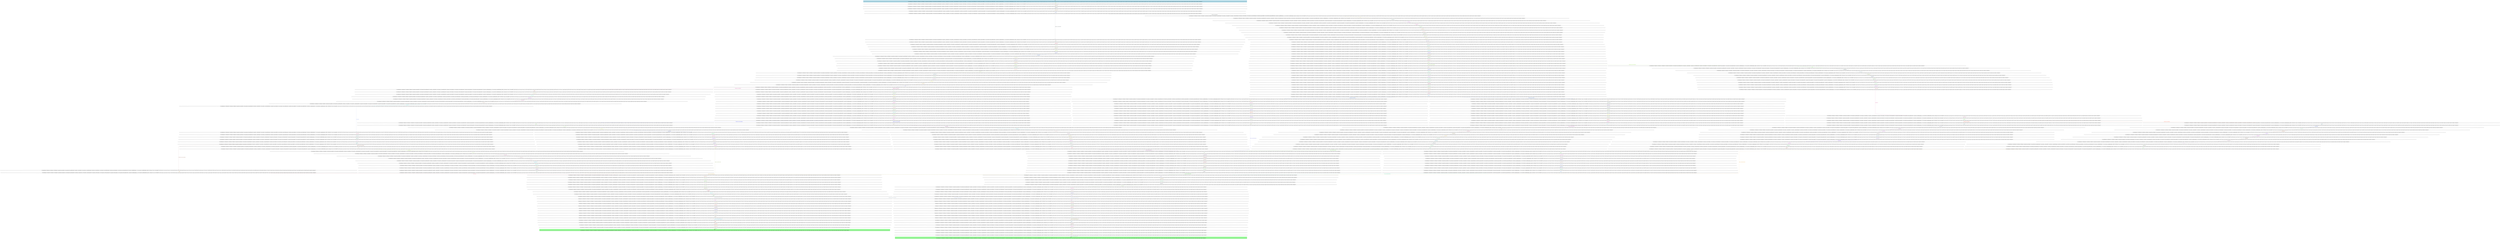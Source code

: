 digraph G {
0 [label="{ (not (assemble_motor)), (not (build_inverter)), (not (build_rotor)), (not (build_stator)), (current_state_0 s0_rotor_builder_0), (not (current_state_0 s0_rotor_builder_broken)), (current_state_1 s1_stator_builder_0), (not (current_state_1 s1_stator_builder_broken)), (current_state_2 s2_inverter_builder_0), (not (current_state_2 s2_inverter_builder_broken)), (current_state_3 s3_motor_assembler_0), (not (current_state_3 s3_motor_assembler_broken)), (current_state_4 s4_mechanical_engineer_1_0), (not (current_state_4 s4_mechanical_engineer_1_broken)), (not (electric_test)), (f_copy), (not (new-axiom@0)), (not (q_10d)), (not (q_10s)), (not (q_11b)), (not (q_11d)), (not (q_11s)), (not (q_12b)), (not (q_12d)), (not (q_12s)), (not ((q_14d))), (not (q_13b)), (not (q_13d)), (not (q_13s)), (q_14), (not (q_15)), (not (q_15d)), (not (q_15s)), (not (q_16d)), (not (q_16s)), (not (q_17d)), (not (q_17s)), (not (q_18d)), (not (q_18s)), (not (q_19d)), (not (q_19s)), (not (q_1d)), (not (q_1s)), (not (q_20d)), (not (q_20s)), (not (q_21d)), (not (q_21s)), (not (q_22)), (not (q_22d)), (not (q_22s)), (not (q_23)), (not (q_23d)), (not (q_23s)), (not (q_24)), (not (q_24d)), (not (q_24s)), (not (q_25)), (not (q_25d)), (not (q_25s)), (not (q_26)), (not (q_26d)), (not (q_26s)), (not (q_27)), (not (q_27s)), (not (q_2d)), (not (q_2s)), (not (q_3d)), (not (q_3s)), (not (q_4d)), (not (q_4s)), (not (q_5d)), (not (q_5s)), (not (q_6d)), (not (q_6s)), (not (q_7d)), (not (q_7s)), (not (q_8)), (not (q_8d)), (not (q_8s)), (not (q_9)), (not (q_9d)), (not (q_9s)), (not (repair)), (not (static_test)) }"];
1 [label="{ (not (assemble_motor)), (not (build_inverter)), (not (build_rotor)), (not (build_stator)), (current_state_0 s0_rotor_builder_0), (not (current_state_0 s0_rotor_builder_broken)), (current_state_1 s1_stator_builder_0), (not (current_state_1 s1_stator_builder_broken)), (current_state_2 s2_inverter_builder_0), (not (current_state_2 s2_inverter_builder_broken)), (current_state_3 s3_motor_assembler_0), (not (current_state_3 s3_motor_assembler_broken)), (current_state_4 s4_mechanical_engineer_1_0), (not (current_state_4 s4_mechanical_engineer_1_broken)), (not (electric_test)), (f_sync), (not (new-axiom@0)), (not (q_10d)), (not (q_10s)), (not (q_11b)), (not (q_11d)), (not (q_11s)), (not (q_12b)), (not (q_12d)), (not (q_12s)), (not ((q_14d))), (not (q_13b)), (not (q_13d)), (not (q_13s)), (q_14s), (not (q_15)), (not (q_15d)), (not (q_15s)), (not (q_16d)), (not (q_16s)), (not (q_17d)), (not (q_17s)), (not (q_18d)), (not (q_18s)), (not (q_19d)), (not (q_19s)), (not (q_1d)), (not (q_1s)), (not (q_20d)), (not (q_20s)), (not (q_21d)), (not (q_21s)), (not (q_22)), (not (q_22d)), (not (q_22s)), (not (q_23)), (not (q_23d)), (not (q_23s)), (not (q_24)), (not (q_24d)), (not (q_24s)), (not (q_25)), (not (q_25d)), (not (q_25s)), (not (q_26)), (not (q_26d)), (not (q_26s)), (not (q_27)), (not (q_27s)), (not (q_2d)), (not (q_2s)), (not (q_3d)), (not (q_3s)), (not (q_4d)), (not (q_4s)), (not (q_5d)), (not (q_5s)), (not (q_6d)), (not (q_6s)), (not (q_7d)), (not (q_7s)), (not (q_8)), (not (q_8d)), (not (q_8s)), (not (q_9)), (not (q_9d)), (not (q_9s)), (not (repair)), (not (static_test)) }"];
2 [label="{ (not (assemble_motor)), (not (build_inverter)), (not (build_rotor)), (not (build_stator)), (current_state_0 s0_rotor_builder_0), (not (current_state_0 s0_rotor_builder_broken)), (current_state_1 s1_stator_builder_0), (not (current_state_1 s1_stator_builder_broken)), (current_state_2 s2_inverter_builder_0), (not (current_state_2 s2_inverter_builder_broken)), (current_state_3 s3_motor_assembler_0), (not (current_state_3 s3_motor_assembler_broken)), (current_state_4 s4_mechanical_engineer_1_0), (not (current_state_4 s4_mechanical_engineer_1_broken)), (not (electric_test)), (f_sync), (not (new-axiom@0)), (not (q_10d)), (q_10s), (not (q_11b)), (not (q_11d)), (not (q_11s)), (not (q_12b)), (not (q_12d)), (not (q_12s)), (q_14d), (not (q_13b)), (not (q_13d)), (not (q_13s)), (not ((q_14))) (not ((q_14s))), (not (q_15)), (not (q_15d)), (not (q_15s)), (not (q_16d)), (not (q_16s)), (not (q_17d)), (not (q_17s)), (not (q_18d)), (not (q_18s)), (not (q_19d)), (not (q_19s)), (not (q_1d)), (not (q_1s)), (not (q_20d)), (not (q_20s)), (not (q_21d)), (not (q_21s)), (not (q_22)), (not (q_22d)), (not (q_22s)), (not (q_23)), (not (q_23d)), (not (q_23s)), (not (q_24)), (not (q_24d)), (not (q_24s)), (not (q_25)), (not (q_25d)), (not (q_25s)), (not (q_26)), (not (q_26d)), (not (q_26s)), (not (q_27)), (not (q_27s)), (not (q_2d)), (not (q_2s)), (not (q_3d)), (not (q_3s)), (not (q_4d)), (not (q_4s)), (not (q_5d)), (not (q_5s)), (not (q_6d)), (q_6s), (not (q_7d)), (not (q_7s)), (not (q_8)), (not (q_8d)), (not (q_8s)), (not (q_9)), (not (q_9d)), (not (q_9s)), (not (repair)), (not (static_test)) }"];
3 [label="{ (not (assemble_motor)), (not (build_inverter)), (not (build_rotor)), (not (build_stator)), (current_state_0 s0_rotor_builder_0), (not (current_state_0 s0_rotor_builder_broken)), (current_state_1 s1_stator_builder_0), (not (current_state_1 s1_stator_builder_broken)), (current_state_2 s2_inverter_builder_0), (not (current_state_2 s2_inverter_builder_broken)), (current_state_3 s3_motor_assembler_0), (not (current_state_3 s3_motor_assembler_broken)), (current_state_4 s4_mechanical_engineer_1_0), (not (current_state_4 s4_mechanical_engineer_1_broken)), (not (electric_test)), (f_sync), (not (new-axiom@0)), (not (q_10d)), (q_10s), (not (q_11b)), (not (q_11d)), (not (q_11s)), (not (q_12b)), (not (q_12d)), (not (q_12s)), (q_14d), (not (q_13b)), (not (q_13d)), (not (q_13s)), (not ((q_14))) (not ((q_14s))), (not (q_15)), (not (q_15d)), (not (q_15s)), (not (q_16d)), (not (q_16s)), (not (q_17d)), (not (q_17s)), (not (q_18d)), (not (q_18s)), (not (q_19d)), (not (q_19s)), (not (q_1d)), (not (q_1s)), (not (q_20d)), (not (q_20s)), (not (q_21d)), (not (q_21s)), (not (q_22)), (not (q_22d)), (not (q_22s)), (not (q_23)), (not (q_23d)), (not (q_23s)), (not (q_24)), (not (q_24d)), (not (q_24s)), (not (q_25)), (not (q_25d)), (not (q_25s)), (not (q_26)), (not (q_26d)), (not (q_26s)), (not (q_27)), (not (q_27s)), (not (q_2d)), (not (q_2s)), (not (q_3d)), (not (q_3s)), (not (q_4d)), (not (q_4s)), (not (q_5d)), (not (q_5s)), (q_6d), (not (q_6s)), (not (q_7d)), (not (q_7s)), (not (q_8)), (not (q_8d)), (not (q_8s)), (not (q_9)), (not (q_9d)), (not (q_9s)), (not (repair)), (not (static_test)) }"];
4 [label="{ (not (assemble_motor)), (not (build_inverter)), (not (build_rotor)), (not (build_stator)), (current_state_0 s0_rotor_builder_0), (not (current_state_0 s0_rotor_builder_broken)), (current_state_1 s1_stator_builder_0), (not (current_state_1 s1_stator_builder_broken)), (current_state_2 s2_inverter_builder_0), (not (current_state_2 s2_inverter_builder_broken)), (current_state_3 s3_motor_assembler_0), (not (current_state_3 s3_motor_assembler_broken)), (current_state_4 s4_mechanical_engineer_1_0), (not (current_state_4 s4_mechanical_engineer_1_broken)), (not (electric_test)), (f_sync), (not (new-axiom@0)), (q_10d), (not (q_10s)), (not (q_11b)), (not (q_11d)), (not (q_11s)), (not (q_12b)), (not (q_12d)), (not (q_12s)), (q_14d), (not (q_13b)), (not (q_13d)), (not (q_13s)), (not ((q_14))) (not ((q_14s))), (q_15), (not (q_15d)), (not (q_15s)), (not (q_16d)), (not (q_16s)), (not (q_17d)), (not (q_17s)), (not (q_18d)), (not (q_18s)), (not (q_19d)), (not (q_19s)), (not (q_1d)), (not (q_1s)), (not (q_20d)), (not (q_20s)), (not (q_21d)), (not (q_21s)), (not (q_22)), (not (q_22d)), (not (q_22s)), (not (q_23)), (not (q_23d)), (not (q_23s)), (not (q_24)), (not (q_24d)), (not (q_24s)), (not (q_25)), (not (q_25d)), (not (q_25s)), (not (q_26)), (not (q_26d)), (not (q_26s)), (q_27), (not (q_27s)), (not (q_2d)), (not (q_2s)), (not (q_3d)), (not (q_3s)), (not (q_4d)), (not (q_4s)), (not (q_5d)), (not (q_5s)), (q_6d), (not (q_6s)), (not (q_7d)), (not (q_7s)), (not (q_8)), (not (q_8d)), (not (q_8s)), (not (q_9)), (not (q_9d)), (not (q_9s)), (not (repair)), (not (static_test)) }"];
5 [label="{ (not (assemble_motor)), (not (build_inverter)), (not (build_rotor)), (not (build_stator)), (current_state_0 s0_rotor_builder_0), (not (current_state_0 s0_rotor_builder_broken)), (current_state_1 s1_stator_builder_0), (not (current_state_1 s1_stator_builder_broken)), (current_state_2 s2_inverter_builder_0), (not (current_state_2 s2_inverter_builder_broken)), (current_state_3 s3_motor_assembler_0), (not (current_state_3 s3_motor_assembler_broken)), (current_state_4 s4_mechanical_engineer_1_0), (not (current_state_4 s4_mechanical_engineer_1_broken)), (not (electric_test)), (f_world), (not (new-axiom@0)), (q_10d), (not (q_10s)), (not (q_11b)), (not (q_11d)), (not (q_11s)), (not (q_12b)), (not (q_12d)), (not (q_12s)), (q_14d), (not (q_13b)), (not (q_13d)), (not (q_13s)), (not ((q_14))) (not ((q_14s))), (q_15), (not (q_15d)), (not (q_15s)), (not (q_16d)), (not (q_16s)), (not (q_17d)), (not (q_17s)), (not (q_18d)), (not (q_18s)), (not (q_19d)), (not (q_19s)), (not (q_1d)), (not (q_1s)), (not (q_20d)), (not (q_20s)), (not (q_21d)), (not (q_21s)), (not (q_22)), (not (q_22d)), (not (q_22s)), (not (q_23)), (not (q_23d)), (not (q_23s)), (not (q_24)), (not (q_24d)), (not (q_24s)), (not (q_25)), (not (q_25d)), (not (q_25s)), (not (q_26)), (not (q_26d)), (not (q_26s)), (q_27), (not (q_27s)), (not (q_2d)), (not (q_2s)), (not (q_3d)), (not (q_3s)), (not (q_4d)), (not (q_4s)), (not (q_5d)), (not (q_5s)), (q_6d), (not (q_6s)), (not (q_7d)), (not (q_7s)), (not (q_8)), (not (q_8d)), (not (q_8s)), (not (q_9)), (not (q_9d)), (not (q_9s)), (not (repair)), (not (static_test)) }"];
6 [label="{ (not (assemble_motor)), (not (build_inverter)), (build_rotor), (not (build_stator)), (current_state_0 s0_rotor_builder_0), (not (current_state_0 s0_rotor_builder_broken)), (current_state_1 s1_stator_builder_0), (not (current_state_1 s1_stator_builder_broken)), (current_state_2 s2_inverter_builder_0), (not (current_state_2 s2_inverter_builder_broken)), (current_state_3 s3_motor_assembler_0), (not (current_state_3 s3_motor_assembler_broken)), (current_state_4 s4_mechanical_engineer_1_0), (not (current_state_4 s4_mechanical_engineer_1_broken)), (not (electric_test)), (f_copy), (not (new-axiom@0)), (q_10d), (not (q_10s)), (not (q_11b)), (not (q_11d)), (not (q_11s)), (not (q_12b)), (not (q_12d)), (not (q_12s)), (q_14d), (not (q_13b)), (not (q_13d)), (not (q_13s)), (not ((q_14))) (not ((q_14s))), (q_15), (not (q_15d)), (not (q_15s)), (not (q_16d)), (not (q_16s)), (not (q_17d)), (not (q_17s)), (not (q_18d)), (not (q_18s)), (not (q_19d)), (not (q_19s)), (not (q_1d)), (not (q_1s)), (not (q_20d)), (not (q_20s)), (not (q_21d)), (not (q_21s)), (not (q_22)), (not (q_22d)), (not (q_22s)), (not (q_23)), (not (q_23d)), (not (q_23s)), (not (q_24)), (not (q_24d)), (not (q_24s)), (not (q_25)), (not (q_25d)), (not (q_25s)), (not (q_26)), (not (q_26d)), (not (q_26s)), (q_27), (not (q_27s)), (not (q_2d)), (not (q_2s)), (not (q_3d)), (not (q_3s)), (not (q_4d)), (not (q_4s)), (not (q_5d)), (not (q_5s)), (q_6d), (not (q_6s)), (not (q_7d)), (not (q_7s)), (not (q_8)), (not (q_8d)), (not (q_8s)), (not (q_9)), (not (q_9d)), (not (q_9s)), (not (repair)), (not (static_test)) }"];
7 [label="{ (not (assemble_motor)), (not (build_inverter)), (build_rotor), (not (build_stator)), (current_state_0 s0_rotor_builder_0), (not (current_state_0 s0_rotor_builder_broken)), (not (current_state_1 s1_stator_builder_0)), (current_state_1 s1_stator_builder_broken), (current_state_2 s2_inverter_builder_0), (not (current_state_2 s2_inverter_builder_broken)), (current_state_3 s3_motor_assembler_0), (not (current_state_3 s3_motor_assembler_broken)), (current_state_4 s4_mechanical_engineer_1_0), (not (current_state_4 s4_mechanical_engineer_1_broken)), (not (electric_test)), (f_copy), (not (new-axiom@0)), (q_10d), (not (q_10s)), (not (q_11b)), (not (q_11d)), (not (q_11s)), (not (q_12b)), (not (q_12d)), (not (q_12s)), (q_14d), (not (q_13b)), (not (q_13d)), (not (q_13s)), (not ((q_14))) (not ((q_14s))), (q_15), (not (q_15d)), (not (q_15s)), (not (q_16d)), (not (q_16s)), (not (q_17d)), (not (q_17s)), (not (q_18d)), (not (q_18s)), (not (q_19d)), (not (q_19s)), (not (q_1d)), (not (q_1s)), (not (q_20d)), (not (q_20s)), (not (q_21d)), (not (q_21s)), (not (q_22)), (not (q_22d)), (not (q_22s)), (not (q_23)), (not (q_23d)), (not (q_23s)), (not (q_24)), (not (q_24d)), (not (q_24s)), (not (q_25)), (not (q_25d)), (not (q_25s)), (not (q_26)), (not (q_26d)), (not (q_26s)), (q_27), (not (q_27s)), (not (q_2d)), (not (q_2s)), (not (q_3d)), (not (q_3s)), (not (q_4d)), (not (q_4s)), (not (q_5d)), (not (q_5s)), (q_6d), (not (q_6s)), (not (q_7d)), (not (q_7s)), (not (q_8)), (not (q_8d)), (not (q_8s)), (not (q_9)), (not (q_9d)), (not (q_9s)), (not (repair)), (not (static_test)) }"];
8 [label="{ (not (assemble_motor)), (not (build_inverter)), (build_rotor), (not (build_stator)), (current_state_0 s0_rotor_builder_0), (not (current_state_0 s0_rotor_builder_broken)), (current_state_1 s1_stator_builder_0), (not (current_state_1 s1_stator_builder_broken)), (current_state_2 s2_inverter_builder_0), (not (current_state_2 s2_inverter_builder_broken)), (current_state_3 s3_motor_assembler_0), (not (current_state_3 s3_motor_assembler_broken)), (current_state_4 s4_mechanical_engineer_1_0), (not (current_state_4 s4_mechanical_engineer_1_broken)), (not (electric_test)), (f_sync), (not (new-axiom@0)), (q_10d), (not (q_10s)), (not (q_11b)), (not (q_11d)), (not (q_11s)), (not (q_12b)), (not (q_12d)), (not (q_12s)), (q_14d), (not (q_13b)), (not (q_13d)), (not (q_13s)), (not ((q_14))) (not ((q_14s))), (not (q_15)), (not (q_15d)), (q_15s), (not (q_16d)), (not (q_16s)), (not (q_17d)), (not (q_17s)), (not (q_18d)), (not (q_18s)), (not (q_19d)), (not (q_19s)), (not (q_1d)), (not (q_1s)), (not (q_20d)), (not (q_20s)), (not (q_21d)), (not (q_21s)), (not (q_22)), (not (q_22d)), (not (q_22s)), (not (q_23)), (not (q_23d)), (not (q_23s)), (not (q_24)), (not (q_24d)), (not (q_24s)), (not (q_25)), (not (q_25d)), (not (q_25s)), (not (q_26)), (not (q_26d)), (not (q_26s)), (not (q_27)), (q_27s), (not (q_2d)), (not (q_2s)), (not (q_3d)), (not (q_3s)), (not (q_4d)), (not (q_4s)), (not (q_5d)), (not (q_5s)), (q_6d), (not (q_6s)), (not (q_7d)), (not (q_7s)), (not (q_8)), (not (q_8d)), (not (q_8s)), (not (q_9)), (not (q_9d)), (not (q_9s)), (not (repair)), (not (static_test)) }"];
9 [label="{ (not (assemble_motor)), (not (build_inverter)), (build_rotor), (not (build_stator)), (current_state_0 s0_rotor_builder_0), (not (current_state_0 s0_rotor_builder_broken)), (not (current_state_1 s1_stator_builder_0)), (current_state_1 s1_stator_builder_broken), (current_state_2 s2_inverter_builder_0), (not (current_state_2 s2_inverter_builder_broken)), (current_state_3 s3_motor_assembler_0), (not (current_state_3 s3_motor_assembler_broken)), (current_state_4 s4_mechanical_engineer_1_0), (not (current_state_4 s4_mechanical_engineer_1_broken)), (not (electric_test)), (f_sync), (not (new-axiom@0)), (q_10d), (not (q_10s)), (not (q_11b)), (not (q_11d)), (not (q_11s)), (not (q_12b)), (not (q_12d)), (not (q_12s)), (q_14d), (not (q_13b)), (not (q_13d)), (not (q_13s)), (not ((q_14))) (not ((q_14s))), (not (q_15)), (not (q_15d)), (q_15s), (not (q_16d)), (not (q_16s)), (not (q_17d)), (not (q_17s)), (not (q_18d)), (not (q_18s)), (not (q_19d)), (not (q_19s)), (not (q_1d)), (not (q_1s)), (not (q_20d)), (not (q_20s)), (not (q_21d)), (not (q_21s)), (not (q_22)), (not (q_22d)), (not (q_22s)), (not (q_23)), (not (q_23d)), (not (q_23s)), (not (q_24)), (not (q_24d)), (not (q_24s)), (not (q_25)), (not (q_25d)), (not (q_25s)), (not (q_26)), (not (q_26d)), (not (q_26s)), (not (q_27)), (q_27s), (not (q_2d)), (not (q_2s)), (not (q_3d)), (not (q_3s)), (not (q_4d)), (not (q_4s)), (not (q_5d)), (not (q_5s)), (q_6d), (not (q_6s)), (not (q_7d)), (not (q_7s)), (not (q_8)), (not (q_8d)), (not (q_8s)), (not (q_9)), (not (q_9d)), (not (q_9s)), (not (repair)), (not (static_test)) }"];
10 [label="{ (not (assemble_motor)), (not (build_inverter)), (build_rotor), (not (build_stator)), (current_state_0 s0_rotor_builder_0), (not (current_state_0 s0_rotor_builder_broken)), (current_state_1 s1_stator_builder_0), (not (current_state_1 s1_stator_builder_broken)), (current_state_2 s2_inverter_builder_0), (not (current_state_2 s2_inverter_builder_broken)), (current_state_3 s3_motor_assembler_0), (not (current_state_3 s3_motor_assembler_broken)), (current_state_4 s4_mechanical_engineer_1_0), (not (current_state_4 s4_mechanical_engineer_1_broken)), (not (electric_test)), (f_sync), (not (new-axiom@0)), (q_10d), (not (q_10s)), (not (q_11b)), (not (q_11d)), (not (q_11s)), (not (q_12b)), (not (q_12d)), (not (q_12s)), (q_14d), (not (q_13b)), (not (q_13d)), (not (q_13s)), (not ((q_14))) (not ((q_14s))), (not (q_15)), (q_15d), (not (q_15s)), (not (q_16d)), (not (q_16s)), (not (q_17d)), (not (q_17s)), (not (q_18d)), (not (q_18s)), (not (q_19d)), (not (q_19s)), (not (q_1d)), (not (q_1s)), (not (q_20d)), (q_20s), (not (q_21d)), (not (q_21s)), (not (q_22)), (not (q_22d)), (not (q_22s)), (not (q_23)), (not (q_23d)), (not (q_23s)), (not (q_24)), (not (q_24d)), (not (q_24s)), (not (q_25)), (not (q_25d)), (not (q_25s)), (not (q_26)), (not (q_26d)), (not (q_26s)), (not (q_27)), (q_27s), (not (q_2d)), (not (q_2s)), (not (q_3d)), (not (q_3s)), (not (q_4d)), (not (q_4s)), (not (q_5d)), (not (q_5s)), (q_6d), (not (q_6s)), (not (q_7d)), (not (q_7s)), (not (q_8)), (not (q_8d)), (q_8s), (not (q_9)), (not (q_9d)), (not (q_9s)), (not (repair)), (not (static_test)) }"];
11 [label="{ (not (assemble_motor)), (not (build_inverter)), (build_rotor), (not (build_stator)), (current_state_0 s0_rotor_builder_0), (not (current_state_0 s0_rotor_builder_broken)), (not (current_state_1 s1_stator_builder_0)), (current_state_1 s1_stator_builder_broken), (current_state_2 s2_inverter_builder_0), (not (current_state_2 s2_inverter_builder_broken)), (current_state_3 s3_motor_assembler_0), (not (current_state_3 s3_motor_assembler_broken)), (current_state_4 s4_mechanical_engineer_1_0), (not (current_state_4 s4_mechanical_engineer_1_broken)), (not (electric_test)), (f_sync), (not (new-axiom@0)), (q_10d), (not (q_10s)), (not (q_11b)), (not (q_11d)), (not (q_11s)), (not (q_12b)), (not (q_12d)), (not (q_12s)), (q_14d), (not (q_13b)), (not (q_13d)), (not (q_13s)), (not ((q_14))) (not ((q_14s))), (not (q_15)), (q_15d), (not (q_15s)), (not (q_16d)), (not (q_16s)), (not (q_17d)), (not (q_17s)), (not (q_18d)), (not (q_18s)), (not (q_19d)), (not (q_19s)), (not (q_1d)), (not (q_1s)), (not (q_20d)), (q_20s), (not (q_21d)), (not (q_21s)), (not (q_22)), (not (q_22d)), (not (q_22s)), (not (q_23)), (not (q_23d)), (not (q_23s)), (not (q_24)), (not (q_24d)), (not (q_24s)), (not (q_25)), (not (q_25d)), (not (q_25s)), (not (q_26)), (not (q_26d)), (not (q_26s)), (not (q_27)), (q_27s), (not (q_2d)), (not (q_2s)), (not (q_3d)), (not (q_3s)), (not (q_4d)), (not (q_4s)), (not (q_5d)), (not (q_5s)), (q_6d), (not (q_6s)), (not (q_7d)), (not (q_7s)), (not (q_8)), (not (q_8d)), (q_8s), (not (q_9)), (not (q_9d)), (not (q_9s)), (not (repair)), (not (static_test)) }"];
12 [label="{ (not (assemble_motor)), (not (build_inverter)), (build_rotor), (not (build_stator)), (current_state_0 s0_rotor_builder_0), (not (current_state_0 s0_rotor_builder_broken)), (current_state_1 s1_stator_builder_0), (not (current_state_1 s1_stator_builder_broken)), (current_state_2 s2_inverter_builder_0), (not (current_state_2 s2_inverter_builder_broken)), (current_state_3 s3_motor_assembler_0), (not (current_state_3 s3_motor_assembler_broken)), (current_state_4 s4_mechanical_engineer_1_0), (not (current_state_4 s4_mechanical_engineer_1_broken)), (not (electric_test)), (f_sync), (not (new-axiom@0)), (q_10d), (not (q_10s)), (not (q_11b)), (not (q_11d)), (not (q_11s)), (not (q_12b)), (not (q_12d)), (not (q_12s)), (q_14d), (not (q_13b)), (not (q_13d)), (not (q_13s)), (not ((q_14))) (not ((q_14s))), (not (q_15)), (q_15d), (not (q_15s)), (not (q_16d)), (not (q_16s)), (not (q_17d)), (not (q_17s)), (not (q_18d)), (not (q_18s)), (not (q_19d)), (q_19s), (not (q_1d)), (not (q_1s)), (q_20d), (not (q_20s)), (not (q_21d)), (not (q_21s)), (not (q_22)), (not (q_22d)), (not (q_22s)), (not (q_23)), (not (q_23d)), (q_23s), (not (q_24)), (not (q_24d)), (not (q_24s)), (not (q_25)), (not (q_25d)), (not (q_25s)), (not (q_26)), (not (q_26d)), (not (q_26s)), (not (q_27)), (q_27s), (not (q_2d)), (not (q_2s)), (not (q_3d)), (not (q_3s)), (not (q_4d)), (not (q_4s)), (not (q_5d)), (not (q_5s)), (q_6d), (not (q_6s)), (not (q_7d)), (not (q_7s)), (not (q_8)), (not (q_8d)), (q_8s), (not (q_9)), (not (q_9d)), (not (q_9s)), (not (repair)), (not (static_test)) }"];
13 [label="{ (not (assemble_motor)), (not (build_inverter)), (build_rotor), (not (build_stator)), (current_state_0 s0_rotor_builder_0), (not (current_state_0 s0_rotor_builder_broken)), (not (current_state_1 s1_stator_builder_0)), (current_state_1 s1_stator_builder_broken), (current_state_2 s2_inverter_builder_0), (not (current_state_2 s2_inverter_builder_broken)), (current_state_3 s3_motor_assembler_0), (not (current_state_3 s3_motor_assembler_broken)), (current_state_4 s4_mechanical_engineer_1_0), (not (current_state_4 s4_mechanical_engineer_1_broken)), (not (electric_test)), (f_sync), (not (new-axiom@0)), (q_10d), (not (q_10s)), (not (q_11b)), (not (q_11d)), (not (q_11s)), (not (q_12b)), (not (q_12d)), (not (q_12s)), (q_14d), (not (q_13b)), (not (q_13d)), (not (q_13s)), (not ((q_14))) (not ((q_14s))), (not (q_15)), (q_15d), (not (q_15s)), (not (q_16d)), (not (q_16s)), (not (q_17d)), (not (q_17s)), (not (q_18d)), (not (q_18s)), (not (q_19d)), (q_19s), (not (q_1d)), (not (q_1s)), (q_20d), (not (q_20s)), (not (q_21d)), (not (q_21s)), (not (q_22)), (not (q_22d)), (not (q_22s)), (not (q_23)), (not (q_23d)), (q_23s), (not (q_24)), (not (q_24d)), (not (q_24s)), (not (q_25)), (not (q_25d)), (not (q_25s)), (not (q_26)), (not (q_26d)), (not (q_26s)), (not (q_27)), (q_27s), (not (q_2d)), (not (q_2s)), (not (q_3d)), (not (q_3s)), (not (q_4d)), (not (q_4s)), (not (q_5d)), (not (q_5s)), (q_6d), (not (q_6s)), (not (q_7d)), (not (q_7s)), (not (q_8)), (not (q_8d)), (q_8s), (not (q_9)), (not (q_9d)), (not (q_9s)), (not (repair)), (not (static_test)) }"];
14 [label="{ (not (assemble_motor)), (not (build_inverter)), (build_rotor), (not (build_stator)), (current_state_0 s0_rotor_builder_0), (not (current_state_0 s0_rotor_builder_broken)), (current_state_1 s1_stator_builder_0), (not (current_state_1 s1_stator_builder_broken)), (current_state_2 s2_inverter_builder_0), (not (current_state_2 s2_inverter_builder_broken)), (current_state_3 s3_motor_assembler_0), (not (current_state_3 s3_motor_assembler_broken)), (current_state_4 s4_mechanical_engineer_1_0), (not (current_state_4 s4_mechanical_engineer_1_broken)), (not (electric_test)), (f_sync), (not (new-axiom@0)), (q_10d), (not (q_10s)), (not (q_11b)), (not (q_11d)), (not (q_11s)), (not (q_12b)), (not (q_12d)), (not (q_12s)), (q_14d), (not (q_13b)), (not (q_13d)), (not (q_13s)), (not ((q_14))) (not ((q_14s))), (not (q_15)), (q_15d), (not (q_15s)), (not (q_16d)), (not (q_16s)), (not (q_17d)), (not (q_17s)), (not (q_18d)), (q_18s), (q_19d), (not (q_19s)), (not (q_1d)), (not (q_1s)), (q_20d), (not (q_20s)), (not (q_21d)), (not (q_21s)), (not (q_22)), (not (q_22d)), (not (q_22s)), (not (q_23)), (not (q_23d)), (q_23s), (not (q_24)), (not (q_24d)), (q_24s), (not (q_25)), (not (q_25d)), (not (q_25s)), (not (q_26)), (not (q_26d)), (not (q_26s)), (not (q_27)), (q_27s), (not (q_2d)), (not (q_2s)), (not (q_3d)), (not (q_3s)), (not (q_4d)), (not (q_4s)), (not (q_5d)), (not (q_5s)), (q_6d), (not (q_6s)), (not (q_7d)), (not (q_7s)), (not (q_8)), (not (q_8d)), (q_8s), (not (q_9)), (not (q_9d)), (not (q_9s)), (not (repair)), (not (static_test)) }"];
15 [label="{ (not (assemble_motor)), (not (build_inverter)), (build_rotor), (not (build_stator)), (current_state_0 s0_rotor_builder_0), (not (current_state_0 s0_rotor_builder_broken)), (not (current_state_1 s1_stator_builder_0)), (current_state_1 s1_stator_builder_broken), (current_state_2 s2_inverter_builder_0), (not (current_state_2 s2_inverter_builder_broken)), (current_state_3 s3_motor_assembler_0), (not (current_state_3 s3_motor_assembler_broken)), (current_state_4 s4_mechanical_engineer_1_0), (not (current_state_4 s4_mechanical_engineer_1_broken)), (not (electric_test)), (f_sync), (not (new-axiom@0)), (q_10d), (not (q_10s)), (not (q_11b)), (not (q_11d)), (not (q_11s)), (not (q_12b)), (not (q_12d)), (not (q_12s)), (q_14d), (not (q_13b)), (not (q_13d)), (not (q_13s)), (not ((q_14))) (not ((q_14s))), (not (q_15)), (q_15d), (not (q_15s)), (not (q_16d)), (not (q_16s)), (not (q_17d)), (not (q_17s)), (not (q_18d)), (q_18s), (q_19d), (not (q_19s)), (not (q_1d)), (not (q_1s)), (q_20d), (not (q_20s)), (not (q_21d)), (not (q_21s)), (not (q_22)), (not (q_22d)), (not (q_22s)), (not (q_23)), (not (q_23d)), (q_23s), (not (q_24)), (not (q_24d)), (q_24s), (not (q_25)), (not (q_25d)), (not (q_25s)), (not (q_26)), (not (q_26d)), (not (q_26s)), (not (q_27)), (q_27s), (not (q_2d)), (not (q_2s)), (not (q_3d)), (not (q_3s)), (not (q_4d)), (not (q_4s)), (not (q_5d)), (not (q_5s)), (q_6d), (not (q_6s)), (not (q_7d)), (not (q_7s)), (not (q_8)), (not (q_8d)), (q_8s), (not (q_9)), (not (q_9d)), (not (q_9s)), (not (repair)), (not (static_test)) }"];
16 [label="{ (not (assemble_motor)), (not (build_inverter)), (build_rotor), (not (build_stator)), (current_state_0 s0_rotor_builder_0), (not (current_state_0 s0_rotor_builder_broken)), (current_state_1 s1_stator_builder_0), (not (current_state_1 s1_stator_builder_broken)), (current_state_2 s2_inverter_builder_0), (not (current_state_2 s2_inverter_builder_broken)), (current_state_3 s3_motor_assembler_0), (not (current_state_3 s3_motor_assembler_broken)), (current_state_4 s4_mechanical_engineer_1_0), (not (current_state_4 s4_mechanical_engineer_1_broken)), (not (electric_test)), (f_sync), (not (new-axiom@0)), (q_10d), (not (q_10s)), (not (q_11b)), (not (q_11d)), (not (q_11s)), (not (q_12b)), (not (q_12d)), (not (q_12s)), (q_14d), (not (q_13b)), (not (q_13d)), (not (q_13s)), (not ((q_14))) (not ((q_14s))), (not (q_15)), (q_15d), (not (q_15s)), (not (q_16d)), (not (q_16s)), (not (q_17d)), (q_17s), (q_18d), (not (q_18s)), (q_19d), (not (q_19s)), (not (q_1d)), (not (q_1s)), (q_20d), (not (q_20s)), (not (q_21d)), (not (q_21s)), (not (q_22)), (not (q_22d)), (q_22s), (not (q_23)), (not (q_23d)), (q_23s), (not (q_24)), (not (q_24d)), (q_24s), (not (q_25)), (not (q_25d)), (not (q_25s)), (not (q_26)), (not (q_26d)), (not (q_26s)), (not (q_27)), (q_27s), (not (q_2d)), (not (q_2s)), (not (q_3d)), (not (q_3s)), (not (q_4d)), (not (q_4s)), (not (q_5d)), (not (q_5s)), (q_6d), (not (q_6s)), (not (q_7d)), (not (q_7s)), (not (q_8)), (not (q_8d)), (q_8s), (not (q_9)), (not (q_9d)), (not (q_9s)), (not (repair)), (not (static_test)) }"];
17 [label="{ (not (assemble_motor)), (not (build_inverter)), (build_rotor), (not (build_stator)), (current_state_0 s0_rotor_builder_0), (not (current_state_0 s0_rotor_builder_broken)), (not (current_state_1 s1_stator_builder_0)), (current_state_1 s1_stator_builder_broken), (current_state_2 s2_inverter_builder_0), (not (current_state_2 s2_inverter_builder_broken)), (current_state_3 s3_motor_assembler_0), (not (current_state_3 s3_motor_assembler_broken)), (current_state_4 s4_mechanical_engineer_1_0), (not (current_state_4 s4_mechanical_engineer_1_broken)), (not (electric_test)), (f_sync), (not (new-axiom@0)), (q_10d), (not (q_10s)), (not (q_11b)), (not (q_11d)), (not (q_11s)), (not (q_12b)), (not (q_12d)), (not (q_12s)), (q_14d), (not (q_13b)), (not (q_13d)), (not (q_13s)), (not ((q_14))) (not ((q_14s))), (not (q_15)), (q_15d), (not (q_15s)), (not (q_16d)), (not (q_16s)), (not (q_17d)), (q_17s), (q_18d), (not (q_18s)), (q_19d), (not (q_19s)), (not (q_1d)), (not (q_1s)), (q_20d), (not (q_20s)), (not (q_21d)), (not (q_21s)), (not (q_22)), (not (q_22d)), (q_22s), (not (q_23)), (not (q_23d)), (q_23s), (not (q_24)), (not (q_24d)), (q_24s), (not (q_25)), (not (q_25d)), (not (q_25s)), (not (q_26)), (not (q_26d)), (not (q_26s)), (not (q_27)), (q_27s), (not (q_2d)), (not (q_2s)), (not (q_3d)), (not (q_3s)), (not (q_4d)), (not (q_4s)), (not (q_5d)), (not (q_5s)), (q_6d), (not (q_6s)), (not (q_7d)), (not (q_7s)), (not (q_8)), (not (q_8d)), (q_8s), (not (q_9)), (not (q_9d)), (not (q_9s)), (not (repair)), (not (static_test)) }"];
18 [label="{ (not (assemble_motor)), (not (build_inverter)), (build_rotor), (not (build_stator)), (current_state_0 s0_rotor_builder_0), (not (current_state_0 s0_rotor_builder_broken)), (current_state_1 s1_stator_builder_0), (not (current_state_1 s1_stator_builder_broken)), (current_state_2 s2_inverter_builder_0), (not (current_state_2 s2_inverter_builder_broken)), (current_state_3 s3_motor_assembler_0), (not (current_state_3 s3_motor_assembler_broken)), (current_state_4 s4_mechanical_engineer_1_0), (not (current_state_4 s4_mechanical_engineer_1_broken)), (not (electric_test)), (f_sync), (not (new-axiom@0)), (q_10d), (not (q_10s)), (not (q_11b)), (not (q_11d)), (not (q_11s)), (not (q_12b)), (not (q_12d)), (not (q_12s)), (q_14d), (not (q_13b)), (not (q_13d)), (not (q_13s)), (not ((q_14))) (not ((q_14s))), (not (q_15)), (q_15d), (not (q_15s)), (not (q_16d)), (q_16s), (q_17d), (not (q_17s)), (q_18d), (not (q_18s)), (q_19d), (not (q_19s)), (not (q_1d)), (not (q_1s)), (q_20d), (not (q_20s)), (not (q_21d)), (not (q_21s)), (not (q_22)), (not (q_22d)), (q_22s), (not (q_23)), (not (q_23d)), (q_23s), (not (q_24)), (not (q_24d)), (q_24s), (not (q_25)), (not (q_25d)), (q_25s), (not (q_26)), (not (q_26d)), (not (q_26s)), (not (q_27)), (q_27s), (not (q_2d)), (not (q_2s)), (not (q_3d)), (not (q_3s)), (not (q_4d)), (not (q_4s)), (not (q_5d)), (not (q_5s)), (q_6d), (not (q_6s)), (not (q_7d)), (not (q_7s)), (not (q_8)), (not (q_8d)), (q_8s), (not (q_9)), (not (q_9d)), (not (q_9s)), (not (repair)), (not (static_test)) }"];
19 [label="{ (not (assemble_motor)), (not (build_inverter)), (build_rotor), (not (build_stator)), (current_state_0 s0_rotor_builder_0), (not (current_state_0 s0_rotor_builder_broken)), (not (current_state_1 s1_stator_builder_0)), (current_state_1 s1_stator_builder_broken), (current_state_2 s2_inverter_builder_0), (not (current_state_2 s2_inverter_builder_broken)), (current_state_3 s3_motor_assembler_0), (not (current_state_3 s3_motor_assembler_broken)), (current_state_4 s4_mechanical_engineer_1_0), (not (current_state_4 s4_mechanical_engineer_1_broken)), (not (electric_test)), (f_sync), (not (new-axiom@0)), (q_10d), (not (q_10s)), (not (q_11b)), (not (q_11d)), (not (q_11s)), (not (q_12b)), (not (q_12d)), (not (q_12s)), (q_14d), (not (q_13b)), (not (q_13d)), (not (q_13s)), (not ((q_14))) (not ((q_14s))), (not (q_15)), (q_15d), (not (q_15s)), (not (q_16d)), (q_16s), (q_17d), (not (q_17s)), (q_18d), (not (q_18s)), (q_19d), (not (q_19s)), (not (q_1d)), (not (q_1s)), (q_20d), (not (q_20s)), (not (q_21d)), (not (q_21s)), (not (q_22)), (not (q_22d)), (q_22s), (not (q_23)), (not (q_23d)), (q_23s), (not (q_24)), (not (q_24d)), (q_24s), (not (q_25)), (not (q_25d)), (q_25s), (not (q_26)), (not (q_26d)), (not (q_26s)), (not (q_27)), (q_27s), (not (q_2d)), (not (q_2s)), (not (q_3d)), (not (q_3s)), (not (q_4d)), (not (q_4s)), (not (q_5d)), (not (q_5s)), (q_6d), (not (q_6s)), (not (q_7d)), (not (q_7s)), (not (q_8)), (not (q_8d)), (q_8s), (not (q_9)), (not (q_9d)), (not (q_9s)), (not (repair)), (not (static_test)) }"];
20 [label="{ (not (assemble_motor)), (not (build_inverter)), (build_rotor), (not (build_stator)), (current_state_0 s0_rotor_builder_0), (not (current_state_0 s0_rotor_builder_broken)), (current_state_1 s1_stator_builder_0), (not (current_state_1 s1_stator_builder_broken)), (current_state_2 s2_inverter_builder_0), (not (current_state_2 s2_inverter_builder_broken)), (current_state_3 s3_motor_assembler_0), (not (current_state_3 s3_motor_assembler_broken)), (current_state_4 s4_mechanical_engineer_1_0), (not (current_state_4 s4_mechanical_engineer_1_broken)), (not (electric_test)), (f_sync), (not (new-axiom@0)), (q_10d), (not (q_10s)), (not (q_11b)), (not (q_11d)), (not (q_11s)), (not (q_12b)), (not (q_12d)), (not (q_12s)), (q_14d), (not (q_13b)), (not (q_13d)), (not (q_13s)), (not ((q_14))) (not ((q_14s))), (not (q_15)), (q_15d), (not (q_15s)), (q_16d), (not (q_16s)), (q_17d), (not (q_17s)), (q_18d), (not (q_18s)), (q_19d), (not (q_19s)), (not (q_1d)), (not (q_1s)), (q_20d), (not (q_20s)), (not (q_21d)), (not (q_21s)), (not (q_22)), (not (q_22d)), (q_22s), (not (q_23)), (not (q_23d)), (q_23s), (not (q_24)), (not (q_24d)), (q_24s), (not (q_25)), (not (q_25d)), (q_25s), (not (q_26)), (not (q_26d)), (q_26s), (not (q_27)), (q_27s), (not (q_2d)), (not (q_2s)), (not (q_3d)), (not (q_3s)), (not (q_4d)), (not (q_4s)), (not (q_5d)), (not (q_5s)), (q_6d), (not (q_6s)), (not (q_7d)), (not (q_7s)), (not (q_8)), (not (q_8d)), (q_8s), (not (q_9)), (not (q_9d)), (q_9s), (not (repair)), (not (static_test)) }"];
21 [label="{ (not (assemble_motor)), (not (build_inverter)), (build_rotor), (not (build_stator)), (current_state_0 s0_rotor_builder_0), (not (current_state_0 s0_rotor_builder_broken)), (not (current_state_1 s1_stator_builder_0)), (current_state_1 s1_stator_builder_broken), (current_state_2 s2_inverter_builder_0), (not (current_state_2 s2_inverter_builder_broken)), (current_state_3 s3_motor_assembler_0), (not (current_state_3 s3_motor_assembler_broken)), (current_state_4 s4_mechanical_engineer_1_0), (not (current_state_4 s4_mechanical_engineer_1_broken)), (not (electric_test)), (f_sync), (not (new-axiom@0)), (q_10d), (not (q_10s)), (not (q_11b)), (not (q_11d)), (not (q_11s)), (not (q_12b)), (not (q_12d)), (not (q_12s)), (q_14d), (not (q_13b)), (not (q_13d)), (not (q_13s)), (not ((q_14))) (not ((q_14s))), (not (q_15)), (q_15d), (not (q_15s)), (q_16d), (not (q_16s)), (q_17d), (not (q_17s)), (q_18d), (not (q_18s)), (q_19d), (not (q_19s)), (not (q_1d)), (not (q_1s)), (q_20d), (not (q_20s)), (not (q_21d)), (not (q_21s)), (not (q_22)), (not (q_22d)), (q_22s), (not (q_23)), (not (q_23d)), (q_23s), (not (q_24)), (not (q_24d)), (q_24s), (not (q_25)), (not (q_25d)), (q_25s), (not (q_26)), (not (q_26d)), (q_26s), (not (q_27)), (q_27s), (not (q_2d)), (not (q_2s)), (not (q_3d)), (not (q_3s)), (not (q_4d)), (not (q_4s)), (not (q_5d)), (not (q_5s)), (q_6d), (not (q_6s)), (not (q_7d)), (not (q_7s)), (not (q_8)), (not (q_8d)), (q_8s), (not (q_9)), (not (q_9d)), (q_9s), (not (repair)), (not (static_test)) }"];
22 [label="{ (not (assemble_motor)), (not (build_inverter)), (build_rotor), (not (build_stator)), (current_state_0 s0_rotor_builder_0), (not (current_state_0 s0_rotor_builder_broken)), (current_state_1 s1_stator_builder_0), (not (current_state_1 s1_stator_builder_broken)), (current_state_2 s2_inverter_builder_0), (not (current_state_2 s2_inverter_builder_broken)), (current_state_3 s3_motor_assembler_0), (not (current_state_3 s3_motor_assembler_broken)), (current_state_4 s4_mechanical_engineer_1_0), (not (current_state_4 s4_mechanical_engineer_1_broken)), (not (electric_test)), (f_sync), (not (new-axiom@0)), (q_10d), (not (q_10s)), (q_11b), (not (q_11d)), (q_11s), (not (q_12b)), (not (q_12d)), (not (q_12s)), (q_14d), (not (q_13b)), (not (q_13d)), (not (q_13s)), (not ((q_14))) (not ((q_14s))), (not (q_15)), (q_15d), (not (q_15s)), (q_16d), (not (q_16s)), (q_17d), (not (q_17s)), (q_18d), (not (q_18s)), (q_19d), (not (q_19s)), (not (q_1d)), (not (q_1s)), (q_20d), (not (q_20s)), (not (q_21d)), (not (q_21s)), (q_22), (not (q_22d)), (not (q_22s)), (not (q_23)), (not (q_23d)), (q_23s), (not (q_24)), (not (q_24d)), (q_24s), (not (q_25)), (not (q_25d)), (q_25s), (not (q_26)), (not (q_26d)), (q_26s), (q_27), (q_27s), (not (q_2d)), (not (q_2s)), (not (q_3d)), (not (q_3s)), (not (q_4d)), (not (q_4s)), (not (q_5d)), (not (q_5s)), (q_6d), (not (q_6s)), (not (q_7d)), (not (q_7s)), (not (q_8)), (not (q_8d)), (q_8s), (not (q_9)), (not (q_9d)), (q_9s), (not (repair)), (not (static_test)) }"];
23 [label="{ (not (assemble_motor)), (not (build_inverter)), (build_rotor), (not (build_stator)), (current_state_0 s0_rotor_builder_0), (not (current_state_0 s0_rotor_builder_broken)), (not (current_state_1 s1_stator_builder_0)), (current_state_1 s1_stator_builder_broken), (current_state_2 s2_inverter_builder_0), (not (current_state_2 s2_inverter_builder_broken)), (current_state_3 s3_motor_assembler_0), (not (current_state_3 s3_motor_assembler_broken)), (current_state_4 s4_mechanical_engineer_1_0), (not (current_state_4 s4_mechanical_engineer_1_broken)), (not (electric_test)), (f_sync), (not (new-axiom@0)), (q_10d), (not (q_10s)), (q_11b), (not (q_11d)), (q_11s), (not (q_12b)), (not (q_12d)), (not (q_12s)), (q_14d), (not (q_13b)), (not (q_13d)), (not (q_13s)), (not ((q_14))) (not ((q_14s))), (not (q_15)), (q_15d), (not (q_15s)), (q_16d), (not (q_16s)), (q_17d), (not (q_17s)), (q_18d), (not (q_18s)), (q_19d), (not (q_19s)), (not (q_1d)), (not (q_1s)), (q_20d), (not (q_20s)), (not (q_21d)), (not (q_21s)), (q_22), (not (q_22d)), (not (q_22s)), (not (q_23)), (not (q_23d)), (q_23s), (not (q_24)), (not (q_24d)), (q_24s), (not (q_25)), (not (q_25d)), (q_25s), (not (q_26)), (not (q_26d)), (q_26s), (q_27), (q_27s), (not (q_2d)), (not (q_2s)), (not (q_3d)), (not (q_3s)), (not (q_4d)), (not (q_4s)), (not (q_5d)), (not (q_5s)), (q_6d), (not (q_6s)), (not (q_7d)), (not (q_7s)), (not (q_8)), (not (q_8d)), (q_8s), (not (q_9)), (not (q_9d)), (q_9s), (not (repair)), (not (static_test)) }"];
24 [label="{ (not (assemble_motor)), (not (build_inverter)), (build_rotor), (not (build_stator)), (current_state_0 s0_rotor_builder_0), (not (current_state_0 s0_rotor_builder_broken)), (current_state_1 s1_stator_builder_0), (not (current_state_1 s1_stator_builder_broken)), (current_state_2 s2_inverter_builder_0), (not (current_state_2 s2_inverter_builder_broken)), (current_state_3 s3_motor_assembler_0), (not (current_state_3 s3_motor_assembler_broken)), (current_state_4 s4_mechanical_engineer_1_0), (not (current_state_4 s4_mechanical_engineer_1_broken)), (not (electric_test)), (f_sync), (not (new-axiom@0)), (q_10d), (not (q_10s)), (q_11b), (not (q_11d)), (q_11s), (not (q_12b)), (not (q_12d)), (not (q_12s)), (q_14d), (not (q_13b)), (not (q_13d)), (not (q_13s)), (not ((q_14))) (not ((q_14s))), (not (q_15)), (q_15d), (not (q_15s)), (q_16d), (not (q_16s)), (q_17d), (not (q_17s)), (q_18d), (not (q_18s)), (q_19d), (not (q_19s)), (not (q_1d)), (not (q_1s)), (q_20d), (not (q_20s)), (not (q_21d)), (not (q_21s)), (q_22), (not (q_22d)), (not (q_22s)), (not (q_23)), (q_23d), (not (q_23s)), (not (q_24)), (not (q_24d)), (q_24s), (not (q_25)), (not (q_25d)), (q_25s), (not (q_26)), (not (q_26d)), (q_26s), (q_27), (q_27s), (not (q_2d)), (not (q_2s)), (not (q_3d)), (q_3s), (not (q_4d)), (not (q_4s)), (not (q_5d)), (not (q_5s)), (q_6d), (not (q_6s)), (not (q_7d)), (not (q_7s)), (not (q_8)), (not (q_8d)), (q_8s), (not (q_9)), (not (q_9d)), (q_9s), (not (repair)), (not (static_test)) }"];
25 [label="{ (not (assemble_motor)), (not (build_inverter)), (build_rotor), (not (build_stator)), (current_state_0 s0_rotor_builder_0), (not (current_state_0 s0_rotor_builder_broken)), (not (current_state_1 s1_stator_builder_0)), (current_state_1 s1_stator_builder_broken), (current_state_2 s2_inverter_builder_0), (not (current_state_2 s2_inverter_builder_broken)), (current_state_3 s3_motor_assembler_0), (not (current_state_3 s3_motor_assembler_broken)), (current_state_4 s4_mechanical_engineer_1_0), (not (current_state_4 s4_mechanical_engineer_1_broken)), (not (electric_test)), (f_sync), (not (new-axiom@0)), (q_10d), (not (q_10s)), (q_11b), (not (q_11d)), (q_11s), (not (q_12b)), (not (q_12d)), (not (q_12s)), (q_14d), (not (q_13b)), (not (q_13d)), (not (q_13s)), (not ((q_14))) (not ((q_14s))), (not (q_15)), (q_15d), (not (q_15s)), (q_16d), (not (q_16s)), (q_17d), (not (q_17s)), (q_18d), (not (q_18s)), (q_19d), (not (q_19s)), (not (q_1d)), (not (q_1s)), (q_20d), (not (q_20s)), (not (q_21d)), (not (q_21s)), (q_22), (not (q_22d)), (not (q_22s)), (not (q_23)), (q_23d), (not (q_23s)), (not (q_24)), (not (q_24d)), (q_24s), (not (q_25)), (not (q_25d)), (q_25s), (not (q_26)), (not (q_26d)), (q_26s), (q_27), (q_27s), (not (q_2d)), (not (q_2s)), (not (q_3d)), (q_3s), (not (q_4d)), (not (q_4s)), (not (q_5d)), (not (q_5s)), (q_6d), (not (q_6s)), (not (q_7d)), (not (q_7s)), (not (q_8)), (not (q_8d)), (q_8s), (not (q_9)), (not (q_9d)), (q_9s), (not (repair)), (not (static_test)) }"];
26 [label="{ (not (assemble_motor)), (not (build_inverter)), (build_rotor), (not (build_stator)), (current_state_0 s0_rotor_builder_0), (not (current_state_0 s0_rotor_builder_broken)), (current_state_1 s1_stator_builder_0), (not (current_state_1 s1_stator_builder_broken)), (current_state_2 s2_inverter_builder_0), (not (current_state_2 s2_inverter_builder_broken)), (current_state_3 s3_motor_assembler_0), (not (current_state_3 s3_motor_assembler_broken)), (current_state_4 s4_mechanical_engineer_1_0), (not (current_state_4 s4_mechanical_engineer_1_broken)), (not (electric_test)), (f_sync), (not (new-axiom@0)), (q_10d), (not (q_10s)), (q_11b), (not (q_11d)), (q_11s), (q_12b), (not (q_12d)), (q_12s), (q_14d), (not (q_13b)), (not (q_13d)), (not (q_13s)), (not ((q_14))) (not ((q_14s))), (not (q_15)), (q_15d), (not (q_15s)), (q_16d), (not (q_16s)), (q_17d), (not (q_17s)), (q_18d), (not (q_18s)), (q_19d), (not (q_19s)), (not (q_1d)), (not (q_1s)), (q_20d), (not (q_20s)), (not (q_21d)), (not (q_21s)), (q_22), (not (q_22d)), (not (q_22s)), (not (q_23)), (q_23d), (not (q_23s)), (not (q_24)), (not (q_24d)), (q_24s), (q_25), (not (q_25d)), (not (q_25s)), (not (q_26)), (not (q_26d)), (q_26s), (q_27), (q_27s), (not (q_2d)), (not (q_2s)), (not (q_3d)), (q_3s), (not (q_4d)), (not (q_4s)), (not (q_5d)), (not (q_5s)), (q_6d), (not (q_6s)), (not (q_7d)), (not (q_7s)), (not (q_8)), (not (q_8d)), (q_8s), (not (q_9)), (not (q_9d)), (q_9s), (not (repair)), (not (static_test)) }"];
27 [label="{ (not (assemble_motor)), (not (build_inverter)), (build_rotor), (not (build_stator)), (current_state_0 s0_rotor_builder_0), (not (current_state_0 s0_rotor_builder_broken)), (not (current_state_1 s1_stator_builder_0)), (current_state_1 s1_stator_builder_broken), (current_state_2 s2_inverter_builder_0), (not (current_state_2 s2_inverter_builder_broken)), (current_state_3 s3_motor_assembler_0), (not (current_state_3 s3_motor_assembler_broken)), (current_state_4 s4_mechanical_engineer_1_0), (not (current_state_4 s4_mechanical_engineer_1_broken)), (not (electric_test)), (f_sync), (not (new-axiom@0)), (q_10d), (not (q_10s)), (q_11b), (not (q_11d)), (q_11s), (q_12b), (not (q_12d)), (q_12s), (q_14d), (not (q_13b)), (not (q_13d)), (not (q_13s)), (not ((q_14))) (not ((q_14s))), (not (q_15)), (q_15d), (not (q_15s)), (q_16d), (not (q_16s)), (q_17d), (not (q_17s)), (q_18d), (not (q_18s)), (q_19d), (not (q_19s)), (not (q_1d)), (not (q_1s)), (q_20d), (not (q_20s)), (not (q_21d)), (not (q_21s)), (q_22), (not (q_22d)), (not (q_22s)), (not (q_23)), (q_23d), (not (q_23s)), (not (q_24)), (not (q_24d)), (q_24s), (q_25), (not (q_25d)), (not (q_25s)), (not (q_26)), (not (q_26d)), (q_26s), (q_27), (q_27s), (not (q_2d)), (not (q_2s)), (not (q_3d)), (q_3s), (not (q_4d)), (not (q_4s)), (not (q_5d)), (not (q_5s)), (q_6d), (not (q_6s)), (not (q_7d)), (not (q_7s)), (not (q_8)), (not (q_8d)), (q_8s), (not (q_9)), (not (q_9d)), (q_9s), (not (repair)), (not (static_test)) }"];
28 [label="{ (not (assemble_motor)), (not (build_inverter)), (build_rotor), (not (build_stator)), (current_state_0 s0_rotor_builder_0), (not (current_state_0 s0_rotor_builder_broken)), (current_state_1 s1_stator_builder_0), (not (current_state_1 s1_stator_builder_broken)), (current_state_2 s2_inverter_builder_0), (not (current_state_2 s2_inverter_builder_broken)), (current_state_3 s3_motor_assembler_0), (not (current_state_3 s3_motor_assembler_broken)), (current_state_4 s4_mechanical_engineer_1_0), (not (current_state_4 s4_mechanical_engineer_1_broken)), (not (electric_test)), (f_sync), (not (new-axiom@0)), (q_10d), (not (q_10s)), (q_11b), (not (q_11d)), (q_11s), (q_12b), (not (q_12d)), (not (q_12s)), (q_14d), (not (q_13b)), (not (q_13d)), (not (q_13s)), (not ((q_14))) (not ((q_14s))), (not (q_15)), (q_15d), (not (q_15s)), (q_16d), (not (q_16s)), (q_17d), (not (q_17s)), (q_18d), (not (q_18s)), (q_19d), (not (q_19s)), (not (q_1d)), (not (q_1s)), (q_20d), (not (q_20s)), (not (q_21d)), (not (q_21s)), (q_22), (not (q_22d)), (not (q_22s)), (not (q_23)), (q_23d), (not (q_23s)), (not (q_24)), (not (q_24d)), (q_24s), (q_25), (not (q_25d)), (not (q_25s)), (not (q_26)), (not (q_26d)), (q_26s), (q_27), (q_27s), (not (q_2d)), (not (q_2s)), (not (q_3d)), (q_3s), (not (q_4d)), (not (q_4s)), (not (q_5d)), (not (q_5s)), (q_6d), (not (q_6s)), (not (q_7d)), (not (q_7s)), (not (q_8)), (not (q_8d)), (q_8s), (not (q_9)), (not (q_9d)), (q_9s), (not (repair)), (not (static_test)) }"];
29 [label="{ (not (assemble_motor)), (not (build_inverter)), (build_rotor), (not (build_stator)), (current_state_0 s0_rotor_builder_0), (not (current_state_0 s0_rotor_builder_broken)), (not (current_state_1 s1_stator_builder_0)), (current_state_1 s1_stator_builder_broken), (current_state_2 s2_inverter_builder_0), (not (current_state_2 s2_inverter_builder_broken)), (current_state_3 s3_motor_assembler_0), (not (current_state_3 s3_motor_assembler_broken)), (current_state_4 s4_mechanical_engineer_1_0), (not (current_state_4 s4_mechanical_engineer_1_broken)), (not (electric_test)), (f_sync), (not (new-axiom@0)), (q_10d), (not (q_10s)), (q_11b), (not (q_11d)), (q_11s), (q_12b), (not (q_12d)), (q_12s), (q_14d), (q_13b), (not (q_13d)), (q_13s), (not ((q_14))) (not ((q_14s))), (not (q_15)), (q_15d), (not (q_15s)), (q_16d), (not (q_16s)), (q_17d), (not (q_17s)), (q_18d), (not (q_18s)), (q_19d), (not (q_19s)), (not (q_1d)), (not (q_1s)), (q_20d), (not (q_20s)), (not (q_21d)), (not (q_21s)), (q_22), (not (q_22d)), (not (q_22s)), (not (q_23)), (q_23d), (not (q_23s)), (not (q_24)), (not (q_24d)), (q_24s), (q_25), (not (q_25d)), (not (q_25s)), (q_26), (not (q_26d)), (not (q_26s)), (q_27), (q_27s), (not (q_2d)), (not (q_2s)), (not (q_3d)), (q_3s), (not (q_4d)), (not (q_4s)), (not (q_5d)), (not (q_5s)), (q_6d), (not (q_6s)), (not (q_7d)), (not (q_7s)), (not (q_8)), (not (q_8d)), (q_8s), (not (q_9)), (not (q_9d)), (q_9s), (not (repair)), (not (static_test)) }"];
30 [label="{ (not (assemble_motor)), (not (build_inverter)), (build_rotor), (not (build_stator)), (current_state_0 s0_rotor_builder_0), (not (current_state_0 s0_rotor_builder_broken)), (current_state_1 s1_stator_builder_0), (not (current_state_1 s1_stator_builder_broken)), (current_state_2 s2_inverter_builder_0), (not (current_state_2 s2_inverter_builder_broken)), (current_state_3 s3_motor_assembler_0), (not (current_state_3 s3_motor_assembler_broken)), (current_state_4 s4_mechanical_engineer_1_0), (not (current_state_4 s4_mechanical_engineer_1_broken)), (not (electric_test)), (f_sync), (not (new-axiom@0)), (q_10d), (not (q_10s)), (q_11b), (not (q_11d)), (q_11s), (q_12b), (not (q_12d)), (not (q_12s)), (q_14d), (q_13b), (not (q_13d)), (q_13s), (not ((q_14))) (not ((q_14s))), (not (q_15)), (q_15d), (not (q_15s)), (q_16d), (not (q_16s)), (q_17d), (not (q_17s)), (q_18d), (not (q_18s)), (q_19d), (not (q_19s)), (not (q_1d)), (not (q_1s)), (q_20d), (not (q_20s)), (not (q_21d)), (not (q_21s)), (q_22), (not (q_22d)), (not (q_22s)), (not (q_23)), (q_23d), (not (q_23s)), (not (q_24)), (not (q_24d)), (q_24s), (q_25), (not (q_25d)), (not (q_25s)), (q_26), (not (q_26d)), (not (q_26s)), (q_27), (q_27s), (not (q_2d)), (not (q_2s)), (not (q_3d)), (q_3s), (not (q_4d)), (not (q_4s)), (not (q_5d)), (not (q_5s)), (q_6d), (not (q_6s)), (not (q_7d)), (not (q_7s)), (not (q_8)), (not (q_8d)), (q_8s), (not (q_9)), (not (q_9d)), (q_9s), (not (repair)), (not (static_test)) }"];
31 [label="{ (not (assemble_motor)), (not (build_inverter)), (build_rotor), (not (build_stator)), (current_state_0 s0_rotor_builder_0), (not (current_state_0 s0_rotor_builder_broken)), (not (current_state_1 s1_stator_builder_0)), (current_state_1 s1_stator_builder_broken), (current_state_2 s2_inverter_builder_0), (not (current_state_2 s2_inverter_builder_broken)), (current_state_3 s3_motor_assembler_0), (not (current_state_3 s3_motor_assembler_broken)), (current_state_4 s4_mechanical_engineer_1_0), (not (current_state_4 s4_mechanical_engineer_1_broken)), (not (electric_test)), (f_sync), (not (new-axiom@0)), (q_10d), (not (q_10s)), (q_11b), (not (q_11d)), (q_11s), (q_12b), (not (q_12d)), (q_12s), (q_14d), (q_13b), (not (q_13d)), (not (q_13s)), (not ((q_14))) (not ((q_14s))), (not (q_15)), (q_15d), (not (q_15s)), (q_16d), (not (q_16s)), (q_17d), (not (q_17s)), (q_18d), (not (q_18s)), (q_19d), (not (q_19s)), (not (q_1d)), (not (q_1s)), (q_20d), (not (q_20s)), (not (q_21d)), (not (q_21s)), (q_22), (not (q_22d)), (not (q_22s)), (not (q_23)), (q_23d), (not (q_23s)), (not (q_24)), (not (q_24d)), (q_24s), (q_25), (not (q_25d)), (not (q_25s)), (q_26), (not (q_26d)), (not (q_26s)), (q_27), (q_27s), (not (q_2d)), (not (q_2s)), (not (q_3d)), (q_3s), (not (q_4d)), (not (q_4s)), (not (q_5d)), (not (q_5s)), (q_6d), (not (q_6s)), (not (q_7d)), (not (q_7s)), (not (q_8)), (not (q_8d)), (q_8s), (not (q_9)), (not (q_9d)), (q_9s), (not (repair)), (not (static_test)) }"];
32 [label="{ (not (assemble_motor)), (not (build_inverter)), (build_rotor), (not (build_stator)), (current_state_0 s0_rotor_builder_0), (not (current_state_0 s0_rotor_builder_broken)), (current_state_1 s1_stator_builder_0), (not (current_state_1 s1_stator_builder_broken)), (current_state_2 s2_inverter_builder_0), (not (current_state_2 s2_inverter_builder_broken)), (current_state_3 s3_motor_assembler_0), (not (current_state_3 s3_motor_assembler_broken)), (current_state_4 s4_mechanical_engineer_1_0), (not (current_state_4 s4_mechanical_engineer_1_broken)), (not (electric_test)), (f_sync), (not (new-axiom@0)), (q_10d), (not (q_10s)), (q_11b), (not (q_11d)), (q_11s), (q_12b), (not (q_12d)), (not (q_12s)), (q_14d), (q_13b), (not (q_13d)), (not (q_13s)), (not ((q_14))) (not ((q_14s))), (not (q_15)), (q_15d), (not (q_15s)), (q_16d), (not (q_16s)), (q_17d), (not (q_17s)), (q_18d), (not (q_18s)), (q_19d), (not (q_19s)), (not (q_1d)), (not (q_1s)), (q_20d), (not (q_20s)), (not (q_21d)), (not (q_21s)), (q_22), (not (q_22d)), (not (q_22s)), (not (q_23)), (q_23d), (not (q_23s)), (not (q_24)), (not (q_24d)), (q_24s), (q_25), (not (q_25d)), (not (q_25s)), (q_26), (not (q_26d)), (not (q_26s)), (q_27), (q_27s), (not (q_2d)), (not (q_2s)), (not (q_3d)), (q_3s), (not (q_4d)), (not (q_4s)), (not (q_5d)), (not (q_5s)), (q_6d), (not (q_6s)), (not (q_7d)), (not (q_7s)), (not (q_8)), (not (q_8d)), (q_8s), (not (q_9)), (not (q_9d)), (q_9s), (not (repair)), (not (static_test)) }"];
33 [label="{ (not (assemble_motor)), (not (build_inverter)), (build_rotor), (not (build_stator)), (current_state_0 s0_rotor_builder_0), (not (current_state_0 s0_rotor_builder_broken)), (not (current_state_1 s1_stator_builder_0)), (current_state_1 s1_stator_builder_broken), (current_state_2 s2_inverter_builder_0), (not (current_state_2 s2_inverter_builder_broken)), (current_state_3 s3_motor_assembler_0), (not (current_state_3 s3_motor_assembler_broken)), (current_state_4 s4_mechanical_engineer_1_0), (not (current_state_4 s4_mechanical_engineer_1_broken)), (not (electric_test)), (f_sync), (not (new-axiom@0)), (q_10d), (not (q_10s)), (q_11b), (not (q_11d)), (q_11s), (q_12b), (not (q_12d)), (not (q_12s)), (q_14d), (q_13b), (not (q_13d)), (not (q_13s)), (not ((q_14))) (not ((q_14s))), (not (q_15)), (q_15d), (not (q_15s)), (q_16d), (not (q_16s)), (q_17d), (not (q_17s)), (q_18d), (not (q_18s)), (q_19d), (not (q_19s)), (not (q_1d)), (not (q_1s)), (q_20d), (not (q_20s)), (not (q_21d)), (not (q_21s)), (q_22), (not (q_22d)), (not (q_22s)), (not (q_23)), (q_23d), (not (q_23s)), (not (q_24)), (not (q_24d)), (q_24s), (q_25), (not (q_25d)), (not (q_25s)), (q_26), (not (q_26d)), (not (q_26s)), (q_27), (q_27s), (not (q_2d)), (not (q_2s)), (not (q_3d)), (q_3s), (not (q_4d)), (not (q_4s)), (not (q_5d)), (not (q_5s)), (q_6d), (not (q_6s)), (not (q_7d)), (not (q_7s)), (not (q_8)), (not (q_8d)), (q_8s), (not (q_9)), (not (q_9d)), (q_9s), (not (repair)), (not (static_test)) }"];
34 [label="{ (not (assemble_motor)), (not (build_inverter)), (build_rotor), (not (build_stator)), (current_state_0 s0_rotor_builder_0), (not (current_state_0 s0_rotor_builder_broken)), (current_state_1 s1_stator_builder_0), (not (current_state_1 s1_stator_builder_broken)), (current_state_2 s2_inverter_builder_0), (not (current_state_2 s2_inverter_builder_broken)), (current_state_3 s3_motor_assembler_0), (not (current_state_3 s3_motor_assembler_broken)), (current_state_4 s4_mechanical_engineer_1_0), (not (current_state_4 s4_mechanical_engineer_1_broken)), (not (electric_test)), (f_sync), (not (new-axiom@0)), (q_10d), (not (q_10s)), (q_11b), (not (q_11d)), (q_11s), (q_12b), (not (q_12d)), (not (q_12s)), (q_14d), (q_13b), (not (q_13d)), (not (q_13s)), (not ((q_14))) (not ((q_14s))), (not (q_15)), (q_15d), (not (q_15s)), (q_16d), (not (q_16s)), (q_17d), (not (q_17s)), (q_18d), (not (q_18s)), (q_19d), (not (q_19s)), (not (q_1d)), (not (q_1s)), (q_20d), (not (q_20s)), (not (q_21d)), (not (q_21s)), (q_22), (not (q_22d)), (not (q_22s)), (not (q_23)), (q_23d), (not (q_23s)), (not (q_24)), (not (q_24d)), (q_24s), (q_25), (not (q_25d)), (not (q_25s)), (q_26), (not (q_26d)), (not (q_26s)), (q_27), (q_27s), (not (q_2d)), (not (q_2s)), (q_3d), (not (q_3s)), (not (q_4d)), (not (q_4s)), (not (q_5d)), (not (q_5s)), (q_6d), (not (q_6s)), (not (q_7d)), (not (q_7s)), (not (q_8)), (not (q_8d)), (q_8s), (not (q_9)), (not (q_9d)), (q_9s), (not (repair)), (not (static_test)) }"];
35 [label="{ (not (assemble_motor)), (not (build_inverter)), (build_rotor), (not (build_stator)), (current_state_0 s0_rotor_builder_0), (not (current_state_0 s0_rotor_builder_broken)), (not (current_state_1 s1_stator_builder_0)), (current_state_1 s1_stator_builder_broken), (current_state_2 s2_inverter_builder_0), (not (current_state_2 s2_inverter_builder_broken)), (current_state_3 s3_motor_assembler_0), (not (current_state_3 s3_motor_assembler_broken)), (current_state_4 s4_mechanical_engineer_1_0), (not (current_state_4 s4_mechanical_engineer_1_broken)), (not (electric_test)), (f_sync), (not (new-axiom@0)), (q_10d), (not (q_10s)), (q_11b), (not (q_11d)), (q_11s), (q_12b), (not (q_12d)), (not (q_12s)), (q_14d), (q_13b), (not (q_13d)), (not (q_13s)), (not ((q_14))) (not ((q_14s))), (not (q_15)), (q_15d), (not (q_15s)), (q_16d), (not (q_16s)), (q_17d), (not (q_17s)), (q_18d), (not (q_18s)), (q_19d), (not (q_19s)), (not (q_1d)), (not (q_1s)), (q_20d), (not (q_20s)), (not (q_21d)), (not (q_21s)), (q_22), (not (q_22d)), (not (q_22s)), (not (q_23)), (q_23d), (not (q_23s)), (not (q_24)), (not (q_24d)), (q_24s), (q_25), (not (q_25d)), (not (q_25s)), (q_26), (not (q_26d)), (not (q_26s)), (q_27), (q_27s), (not (q_2d)), (not (q_2s)), (q_3d), (not (q_3s)), (not (q_4d)), (not (q_4s)), (not (q_5d)), (not (q_5s)), (q_6d), (not (q_6s)), (not (q_7d)), (not (q_7s)), (not (q_8)), (not (q_8d)), (q_8s), (not (q_9)), (not (q_9d)), (q_9s), (not (repair)), (not (static_test)) }"];
36 [label="{ (not (assemble_motor)), (not (build_inverter)), (build_rotor), (not (build_stator)), (current_state_0 s0_rotor_builder_0), (not (current_state_0 s0_rotor_builder_broken)), (current_state_1 s1_stator_builder_0), (not (current_state_1 s1_stator_builder_broken)), (current_state_2 s2_inverter_builder_0), (not (current_state_2 s2_inverter_builder_broken)), (current_state_3 s3_motor_assembler_0), (not (current_state_3 s3_motor_assembler_broken)), (current_state_4 s4_mechanical_engineer_1_0), (not (current_state_4 s4_mechanical_engineer_1_broken)), (not (electric_test)), (f_sync), (not (new-axiom@0)), (q_10d), (not (q_10s)), (q_11b), (not (q_11d)), (q_11s), (q_12b), (not (q_12d)), (not (q_12s)), (q_14d), (q_13b), (not (q_13d)), (not (q_13s)), (not ((q_14))) (not ((q_14s))), (not (q_15)), (q_15d), (not (q_15s)), (q_16d), (not (q_16s)), (q_17d), (not (q_17s)), (q_18d), (not (q_18s)), (q_19d), (not (q_19s)), (not (q_1d)), (not (q_1s)), (q_20d), (not (q_20s)), (not (q_21d)), (not (q_21s)), (q_22), (not (q_22d)), (not (q_22s)), (not (q_23)), (q_23d), (not (q_23s)), (not (q_24)), (not (q_24d)), (q_24s), (q_25), (not (q_25d)), (not (q_25s)), (q_26), (not (q_26d)), (not (q_26s)), (q_27), (q_27s), (not (q_2d)), (not (q_2s)), (q_3d), (not (q_3s)), (not (q_4d)), (not (q_4s)), (not (q_5d)), (not (q_5s)), (q_6d), (not (q_6s)), (not (q_7d)), (not (q_7s)), (q_8), (not (q_8d)), (not (q_8s)), (not (q_9)), (not (q_9d)), (q_9s), (not (repair)), (not (static_test)) }"];
37 [label="{ (not (assemble_motor)), (not (build_inverter)), (build_rotor), (not (build_stator)), (current_state_0 s0_rotor_builder_0), (not (current_state_0 s0_rotor_builder_broken)), (not (current_state_1 s1_stator_builder_0)), (current_state_1 s1_stator_builder_broken), (current_state_2 s2_inverter_builder_0), (not (current_state_2 s2_inverter_builder_broken)), (current_state_3 s3_motor_assembler_0), (not (current_state_3 s3_motor_assembler_broken)), (current_state_4 s4_mechanical_engineer_1_0), (not (current_state_4 s4_mechanical_engineer_1_broken)), (not (electric_test)), (f_sync), (not (new-axiom@0)), (q_10d), (not (q_10s)), (q_11b), (not (q_11d)), (q_11s), (q_12b), (not (q_12d)), (not (q_12s)), (q_14d), (q_13b), (not (q_13d)), (not (q_13s)), (not ((q_14))) (not ((q_14s))), (not (q_15)), (q_15d), (not (q_15s)), (q_16d), (not (q_16s)), (q_17d), (not (q_17s)), (q_18d), (not (q_18s)), (q_19d), (not (q_19s)), (not (q_1d)), (not (q_1s)), (q_20d), (not (q_20s)), (not (q_21d)), (not (q_21s)), (q_22), (not (q_22d)), (not (q_22s)), (not (q_23)), (q_23d), (not (q_23s)), (not (q_24)), (not (q_24d)), (q_24s), (q_25), (not (q_25d)), (not (q_25s)), (q_26), (not (q_26d)), (not (q_26s)), (q_27), (q_27s), (not (q_2d)), (not (q_2s)), (q_3d), (not (q_3s)), (not (q_4d)), (not (q_4s)), (not (q_5d)), (not (q_5s)), (q_6d), (not (q_6s)), (not (q_7d)), (not (q_7s)), (not (q_8)), (not (q_8d)), (q_8s), (q_9), (not (q_9d)), (not (q_9s)), (not (repair)), (not (static_test)) }"];
38 [label="{ (not (assemble_motor)), (not (build_inverter)), (build_rotor), (not (build_stator)), (current_state_0 s0_rotor_builder_0), (not (current_state_0 s0_rotor_builder_broken)), (current_state_1 s1_stator_builder_0), (not (current_state_1 s1_stator_builder_broken)), (current_state_2 s2_inverter_builder_0), (not (current_state_2 s2_inverter_builder_broken)), (current_state_3 s3_motor_assembler_0), (not (current_state_3 s3_motor_assembler_broken)), (current_state_4 s4_mechanical_engineer_1_0), (not (current_state_4 s4_mechanical_engineer_1_broken)), (not (electric_test)), (f_sync), (not (new-axiom@0)), (q_10d), (not (q_10s)), (q_11b), (not (q_11d)), (q_11s), (q_12b), (not (q_12d)), (not (q_12s)), (q_14d), (q_13b), (not (q_13d)), (not (q_13s)), (not ((q_14))) (not ((q_14s))), (not (q_15)), (q_15d), (not (q_15s)), (q_16d), (not (q_16s)), (q_17d), (not (q_17s)), (q_18d), (not (q_18s)), (q_19d), (not (q_19s)), (not (q_1d)), (not (q_1s)), (q_20d), (not (q_20s)), (not (q_21d)), (not (q_21s)), (q_22), (not (q_22d)), (not (q_22s)), (not (q_23)), (q_23d), (not (q_23s)), (not (q_24)), (not (q_24d)), (q_24s), (q_25), (not (q_25d)), (not (q_25s)), (q_26), (not (q_26d)), (not (q_26s)), (q_27), (q_27s), (not (q_2d)), (not (q_2s)), (q_3d), (not (q_3s)), (not (q_4d)), (not (q_4s)), (not (q_5d)), (not (q_5s)), (q_6d), (not (q_6s)), (not (q_7d)), (not (q_7s)), (q_8), (not (q_8d)), (not (q_8s)), (q_9), (not (q_9d)), (not (q_9s)), (not (repair)), (not (static_test)) }"];
39 [label="{ (not (assemble_motor)), (not (build_inverter)), (build_rotor), (not (build_stator)), (current_state_0 s0_rotor_builder_0), (not (current_state_0 s0_rotor_builder_broken)), (not (current_state_1 s1_stator_builder_0)), (current_state_1 s1_stator_builder_broken), (current_state_2 s2_inverter_builder_0), (not (current_state_2 s2_inverter_builder_broken)), (current_state_3 s3_motor_assembler_0), (not (current_state_3 s3_motor_assembler_broken)), (current_state_4 s4_mechanical_engineer_1_0), (not (current_state_4 s4_mechanical_engineer_1_broken)), (not (electric_test)), (f_sync), (not (new-axiom@0)), (q_10d), (not (q_10s)), (q_11b), (not (q_11d)), (q_11s), (q_12b), (not (q_12d)), (not (q_12s)), (q_14d), (q_13b), (not (q_13d)), (not (q_13s)), (not ((q_14))) (not ((q_14s))), (not (q_15)), (q_15d), (not (q_15s)), (q_16d), (not (q_16s)), (q_17d), (not (q_17s)), (q_18d), (not (q_18s)), (q_19d), (not (q_19s)), (not (q_1d)), (not (q_1s)), (q_20d), (not (q_20s)), (not (q_21d)), (not (q_21s)), (q_22), (not (q_22d)), (not (q_22s)), (not (q_23)), (q_23d), (not (q_23s)), (not (q_24)), (not (q_24d)), (q_24s), (q_25), (not (q_25d)), (not (q_25s)), (q_26), (not (q_26d)), (not (q_26s)), (q_27), (q_27s), (not (q_2d)), (not (q_2s)), (q_3d), (not (q_3s)), (not (q_4d)), (not (q_4s)), (not (q_5d)), (not (q_5s)), (q_6d), (not (q_6s)), (not (q_7d)), (not (q_7s)), (q_8), (not (q_8d)), (not (q_8s)), (q_9), (not (q_9d)), (not (q_9s)), (not (repair)), (not (static_test)) }"];
40 [label="{ (not (assemble_motor)), (not (build_inverter)), (build_rotor), (not (build_stator)), (current_state_0 s0_rotor_builder_0), (not (current_state_0 s0_rotor_builder_broken)), (current_state_1 s1_stator_builder_0), (not (current_state_1 s1_stator_builder_broken)), (current_state_2 s2_inverter_builder_0), (not (current_state_2 s2_inverter_builder_broken)), (current_state_3 s3_motor_assembler_0), (not (current_state_3 s3_motor_assembler_broken)), (current_state_4 s4_mechanical_engineer_1_0), (not (current_state_4 s4_mechanical_engineer_1_broken)), (not (electric_test)), (f_sync), (not (new-axiom@0)), (q_10d), (not (q_10s)), (q_11b), (not (q_11d)), (q_11s), (q_12b), (not (q_12d)), (not (q_12s)), (q_14d), (q_13b), (not (q_13d)), (not (q_13s)), (not ((q_14))) (not ((q_14s))), (not (q_15)), (q_15d), (not (q_15s)), (q_16d), (not (q_16s)), (q_17d), (not (q_17s)), (q_18d), (not (q_18s)), (q_19d), (not (q_19s)), (not (q_1d)), (not (q_1s)), (q_20d), (not (q_20s)), (not (q_21d)), (not (q_21s)), (q_22), (not (q_22d)), (not (q_22s)), (not (q_23)), (q_23d), (not (q_23s)), (q_24), (not (q_24d)), (not (q_24s)), (q_25), (not (q_25d)), (not (q_25s)), (q_26), (not (q_26d)), (not (q_26s)), (q_27), (q_27s), (not (q_2d)), (not (q_2s)), (q_3d), (not (q_3s)), (not (q_4d)), (not (q_4s)), (not (q_5d)), (not (q_5s)), (q_6d), (not (q_6s)), (not (q_7d)), (not (q_7s)), (q_8), (not (q_8d)), (not (q_8s)), (q_9), (not (q_9d)), (not (q_9s)), (not (repair)), (not (static_test)) }"];
41 [label="{ (not (assemble_motor)), (not (build_inverter)), (build_rotor), (not (build_stator)), (current_state_0 s0_rotor_builder_0), (not (current_state_0 s0_rotor_builder_broken)), (not (current_state_1 s1_stator_builder_0)), (current_state_1 s1_stator_builder_broken), (current_state_2 s2_inverter_builder_0), (not (current_state_2 s2_inverter_builder_broken)), (current_state_3 s3_motor_assembler_0), (not (current_state_3 s3_motor_assembler_broken)), (current_state_4 s4_mechanical_engineer_1_0), (not (current_state_4 s4_mechanical_engineer_1_broken)), (not (electric_test)), (f_sync), (not (new-axiom@0)), (q_10d), (not (q_10s)), (q_11b), (not (q_11d)), (q_11s), (q_12b), (not (q_12d)), (not (q_12s)), (q_14d), (q_13b), (not (q_13d)), (not (q_13s)), (not ((q_14))) (not ((q_14s))), (not (q_15)), (q_15d), (not (q_15s)), (q_16d), (not (q_16s)), (q_17d), (not (q_17s)), (q_18d), (not (q_18s)), (q_19d), (not (q_19s)), (not (q_1d)), (not (q_1s)), (q_20d), (not (q_20s)), (not (q_21d)), (not (q_21s)), (q_22), (not (q_22d)), (not (q_22s)), (not (q_23)), (q_23d), (not (q_23s)), (q_24), (not (q_24d)), (not (q_24s)), (q_25), (not (q_25d)), (not (q_25s)), (q_26), (not (q_26d)), (not (q_26s)), (q_27), (q_27s), (not (q_2d)), (not (q_2s)), (q_3d), (not (q_3s)), (not (q_4d)), (not (q_4s)), (not (q_5d)), (not (q_5s)), (q_6d), (not (q_6s)), (not (q_7d)), (not (q_7s)), (q_8), (not (q_8d)), (not (q_8s)), (q_9), (not (q_9d)), (not (q_9s)), (not (repair)), (not (static_test)) }"];
42 [label="{ (not (assemble_motor)), (not (build_inverter)), (build_rotor), (not (build_stator)), (current_state_0 s0_rotor_builder_0), (not (current_state_0 s0_rotor_builder_broken)), (current_state_1 s1_stator_builder_0), (not (current_state_1 s1_stator_builder_broken)), (current_state_2 s2_inverter_builder_0), (not (current_state_2 s2_inverter_builder_broken)), (current_state_3 s3_motor_assembler_0), (not (current_state_3 s3_motor_assembler_broken)), (current_state_4 s4_mechanical_engineer_1_0), (not (current_state_4 s4_mechanical_engineer_1_broken)), (not (electric_test)), (f_sync), (not (new-axiom@0)), (q_10d), (not (q_10s)), (q_11b), (not (q_11d)), (not (q_11s)), (q_12b), (not (q_12d)), (not (q_12s)), (q_14d), (q_13b), (not (q_13d)), (not (q_13s)), (not ((q_14))) (not ((q_14s))), (not (q_15)), (q_15d), (not (q_15s)), (q_16d), (not (q_16s)), (q_17d), (not (q_17s)), (q_18d), (not (q_18s)), (q_19d), (not (q_19s)), (not (q_1d)), (not (q_1s)), (q_20d), (not (q_20s)), (not (q_21d)), (not (q_21s)), (q_22), (not (q_22d)), (not (q_22s)), (not (q_23)), (q_23d), (not (q_23s)), (q_24), (not (q_24d)), (not (q_24s)), (q_25), (not (q_25d)), (not (q_25s)), (q_26), (not (q_26d)), (not (q_26s)), (q_27), (q_27s), (not (q_2d)), (not (q_2s)), (q_3d), (not (q_3s)), (not (q_4d)), (not (q_4s)), (not (q_5d)), (not (q_5s)), (q_6d), (not (q_6s)), (not (q_7d)), (not (q_7s)), (q_8), (not (q_8d)), (not (q_8s)), (q_9), (not (q_9d)), (not (q_9s)), (not (repair)), (not (static_test)) }"];
43 [label="{ (not (assemble_motor)), (not (build_inverter)), (build_rotor), (not (build_stator)), (current_state_0 s0_rotor_builder_0), (not (current_state_0 s0_rotor_builder_broken)), (not (current_state_1 s1_stator_builder_0)), (current_state_1 s1_stator_builder_broken), (current_state_2 s2_inverter_builder_0), (not (current_state_2 s2_inverter_builder_broken)), (current_state_3 s3_motor_assembler_0), (not (current_state_3 s3_motor_assembler_broken)), (current_state_4 s4_mechanical_engineer_1_0), (not (current_state_4 s4_mechanical_engineer_1_broken)), (not (electric_test)), (f_sync), (not (new-axiom@0)), (q_10d), (not (q_10s)), (q_11b), (not (q_11d)), (not (q_11s)), (q_12b), (not (q_12d)), (not (q_12s)), (q_14d), (q_13b), (not (q_13d)), (not (q_13s)), (not ((q_14))) (not ((q_14s))), (not (q_15)), (q_15d), (not (q_15s)), (q_16d), (not (q_16s)), (q_17d), (not (q_17s)), (q_18d), (not (q_18s)), (q_19d), (not (q_19s)), (not (q_1d)), (not (q_1s)), (q_20d), (not (q_20s)), (not (q_21d)), (not (q_21s)), (q_22), (not (q_22d)), (not (q_22s)), (not (q_23)), (q_23d), (not (q_23s)), (q_24), (not (q_24d)), (not (q_24s)), (q_25), (not (q_25d)), (not (q_25s)), (q_26), (not (q_26d)), (not (q_26s)), (q_27), (q_27s), (not (q_2d)), (not (q_2s)), (q_3d), (not (q_3s)), (not (q_4d)), (not (q_4s)), (not (q_5d)), (not (q_5s)), (q_6d), (not (q_6s)), (not (q_7d)), (not (q_7s)), (q_8), (not (q_8d)), (not (q_8s)), (q_9), (not (q_9d)), (not (q_9s)), (not (repair)), (not (static_test)) }"];
44 [label="{ (not (assemble_motor)), (not (build_inverter)), (build_rotor), (not (build_stator)), (current_state_0 s0_rotor_builder_0), (not (current_state_0 s0_rotor_builder_broken)), (current_state_1 s1_stator_builder_0), (not (current_state_1 s1_stator_builder_broken)), (current_state_2 s2_inverter_builder_0), (not (current_state_2 s2_inverter_builder_broken)), (current_state_3 s3_motor_assembler_0), (not (current_state_3 s3_motor_assembler_broken)), (current_state_4 s4_mechanical_engineer_1_0), (not (current_state_4 s4_mechanical_engineer_1_broken)), (not (electric_test)), (f_sync), (not (new-axiom@0)), (q_10d), (not (q_10s)), (q_11b), (not (q_11d)), (not (q_11s)), (q_12b), (not (q_12d)), (not (q_12s)), (q_14d), (q_13b), (not (q_13d)), (not (q_13s)), (not ((q_14))) (not ((q_14s))), (not (q_15)), (q_15d), (not (q_15s)), (q_16d), (not (q_16s)), (q_17d), (not (q_17s)), (q_18d), (not (q_18s)), (q_19d), (not (q_19s)), (not (q_1d)), (not (q_1s)), (q_20d), (not (q_20s)), (not (q_21d)), (not (q_21s)), (q_22), (not (q_22d)), (not (q_22s)), (not (q_23)), (q_23d), (not (q_23s)), (q_24), (not (q_24d)), (not (q_24s)), (q_25), (not (q_25d)), (not (q_25s)), (q_26), (not (q_26d)), (not (q_26s)), (q_27), (not (q_27s)), (not (q_2d)), (not (q_2s)), (q_3d), (not (q_3s)), (not (q_4d)), (not (q_4s)), (not (q_5d)), (not (q_5s)), (q_6d), (not (q_6s)), (not (q_7d)), (not (q_7s)), (q_8), (not (q_8d)), (not (q_8s)), (q_9), (not (q_9d)), (not (q_9s)), (not (repair)), (not (static_test)) }"];
45 [label="{ (not (assemble_motor)), (not (build_inverter)), (build_rotor), (not (build_stator)), (current_state_0 s0_rotor_builder_0), (not (current_state_0 s0_rotor_builder_broken)), (not (current_state_1 s1_stator_builder_0)), (current_state_1 s1_stator_builder_broken), (current_state_2 s2_inverter_builder_0), (not (current_state_2 s2_inverter_builder_broken)), (current_state_3 s3_motor_assembler_0), (not (current_state_3 s3_motor_assembler_broken)), (current_state_4 s4_mechanical_engineer_1_0), (not (current_state_4 s4_mechanical_engineer_1_broken)), (not (electric_test)), (f_sync), (not (new-axiom@0)), (q_10d), (not (q_10s)), (q_11b), (not (q_11d)), (not (q_11s)), (q_12b), (not (q_12d)), (not (q_12s)), (q_14d), (q_13b), (not (q_13d)), (not (q_13s)), (not ((q_14))) (not ((q_14s))), (not (q_15)), (q_15d), (not (q_15s)), (q_16d), (not (q_16s)), (q_17d), (not (q_17s)), (q_18d), (not (q_18s)), (q_19d), (not (q_19s)), (not (q_1d)), (not (q_1s)), (q_20d), (not (q_20s)), (not (q_21d)), (not (q_21s)), (q_22), (not (q_22d)), (not (q_22s)), (not (q_23)), (q_23d), (not (q_23s)), (q_24), (not (q_24d)), (not (q_24s)), (q_25), (not (q_25d)), (not (q_25s)), (q_26), (not (q_26d)), (not (q_26s)), (q_27), (not (q_27s)), (not (q_2d)), (not (q_2s)), (q_3d), (not (q_3s)), (not (q_4d)), (not (q_4s)), (not (q_5d)), (not (q_5s)), (q_6d), (not (q_6s)), (not (q_7d)), (not (q_7s)), (q_8), (not (q_8d)), (not (q_8s)), (q_9), (not (q_9d)), (not (q_9s)), (not (repair)), (not (static_test)) }"];
46 [label="{ (not (assemble_motor)), (not (build_inverter)), (build_rotor), (not (build_stator)), (current_state_0 s0_rotor_builder_0), (not (current_state_0 s0_rotor_builder_broken)), (current_state_1 s1_stator_builder_0), (not (current_state_1 s1_stator_builder_broken)), (current_state_2 s2_inverter_builder_0), (not (current_state_2 s2_inverter_builder_broken)), (current_state_3 s3_motor_assembler_0), (not (current_state_3 s3_motor_assembler_broken)), (current_state_4 s4_mechanical_engineer_1_0), (not (current_state_4 s4_mechanical_engineer_1_broken)), (not (electric_test)), (f_world), (not (new-axiom@0)), (q_10d), (not (q_10s)), (q_11b), (not (q_11d)), (not (q_11s)), (q_12b), (not (q_12d)), (not (q_12s)), (q_14d), (q_13b), (not (q_13d)), (not (q_13s)), (not ((q_14))) (not ((q_14s))), (not (q_15)), (q_15d), (not (q_15s)), (q_16d), (not (q_16s)), (q_17d), (not (q_17s)), (q_18d), (not (q_18s)), (q_19d), (not (q_19s)), (not (q_1d)), (not (q_1s)), (q_20d), (not (q_20s)), (not (q_21d)), (not (q_21s)), (q_22), (not (q_22d)), (not (q_22s)), (not (q_23)), (q_23d), (not (q_23s)), (q_24), (not (q_24d)), (not (q_24s)), (q_25), (not (q_25d)), (not (q_25s)), (q_26), (not (q_26d)), (not (q_26s)), (q_27), (not (q_27s)), (not (q_2d)), (not (q_2s)), (q_3d), (not (q_3s)), (not (q_4d)), (not (q_4s)), (not (q_5d)), (not (q_5s)), (q_6d), (not (q_6s)), (not (q_7d)), (not (q_7s)), (q_8), (not (q_8d)), (not (q_8s)), (q_9), (not (q_9d)), (not (q_9s)), (not (repair)), (not (static_test)) }"];
47 [label="{ (not (assemble_motor)), (not (build_inverter)), (build_rotor), (not (build_stator)), (current_state_0 s0_rotor_builder_0), (not (current_state_0 s0_rotor_builder_broken)), (not (current_state_1 s1_stator_builder_0)), (current_state_1 s1_stator_builder_broken), (current_state_2 s2_inverter_builder_0), (not (current_state_2 s2_inverter_builder_broken)), (current_state_3 s3_motor_assembler_0), (not (current_state_3 s3_motor_assembler_broken)), (current_state_4 s4_mechanical_engineer_1_0), (not (current_state_4 s4_mechanical_engineer_1_broken)), (not (electric_test)), (f_world), (not (new-axiom@0)), (q_10d), (not (q_10s)), (q_11b), (not (q_11d)), (not (q_11s)), (q_12b), (not (q_12d)), (not (q_12s)), (q_14d), (q_13b), (not (q_13d)), (not (q_13s)), (not ((q_14))) (not ((q_14s))), (not (q_15)), (q_15d), (not (q_15s)), (q_16d), (not (q_16s)), (q_17d), (not (q_17s)), (q_18d), (not (q_18s)), (q_19d), (not (q_19s)), (not (q_1d)), (not (q_1s)), (q_20d), (not (q_20s)), (not (q_21d)), (not (q_21s)), (q_22), (not (q_22d)), (not (q_22s)), (not (q_23)), (q_23d), (not (q_23s)), (q_24), (not (q_24d)), (not (q_24s)), (q_25), (not (q_25d)), (not (q_25s)), (q_26), (not (q_26d)), (not (q_26s)), (q_27), (not (q_27s)), (not (q_2d)), (not (q_2s)), (q_3d), (not (q_3s)), (not (q_4d)), (not (q_4s)), (not (q_5d)), (not (q_5s)), (q_6d), (not (q_6s)), (not (q_7d)), (not (q_7s)), (q_8), (not (q_8d)), (not (q_8s)), (q_9), (not (q_9d)), (not (q_9s)), (not (repair)), (not (static_test)) }"];
48 [label="{ (not (assemble_motor)), (not (build_inverter)), (not (build_rotor)), (build_stator), (current_state_0 s0_rotor_builder_0), (not (current_state_0 s0_rotor_builder_broken)), (current_state_1 s1_stator_builder_0), (not (current_state_1 s1_stator_builder_broken)), (current_state_2 s2_inverter_builder_0), (not (current_state_2 s2_inverter_builder_broken)), (current_state_3 s3_motor_assembler_0), (not (current_state_3 s3_motor_assembler_broken)), (current_state_4 s4_mechanical_engineer_1_0), (not (current_state_4 s4_mechanical_engineer_1_broken)), (not (electric_test)), (f_copy), (not (new-axiom@0)), (q_10d), (not (q_10s)), (q_11b), (not (q_11d)), (not (q_11s)), (q_12b), (not (q_12d)), (not (q_12s)), (q_14d), (q_13b), (not (q_13d)), (not (q_13s)), (not ((q_14))) (not ((q_14s))), (not (q_15)), (q_15d), (not (q_15s)), (q_16d), (not (q_16s)), (q_17d), (not (q_17s)), (q_18d), (not (q_18s)), (q_19d), (not (q_19s)), (not (q_1d)), (not (q_1s)), (q_20d), (not (q_20s)), (not (q_21d)), (not (q_21s)), (q_22), (not (q_22d)), (not (q_22s)), (not (q_23)), (q_23d), (not (q_23s)), (q_24), (not (q_24d)), (not (q_24s)), (q_25), (not (q_25d)), (not (q_25s)), (q_26), (not (q_26d)), (not (q_26s)), (q_27), (not (q_27s)), (not (q_2d)), (not (q_2s)), (q_3d), (not (q_3s)), (not (q_4d)), (not (q_4s)), (not (q_5d)), (not (q_5s)), (q_6d), (not (q_6s)), (not (q_7d)), (not (q_7s)), (q_8), (not (q_8d)), (not (q_8s)), (q_9), (not (q_9d)), (not (q_9s)), (not (repair)), (not (static_test)) }"];
49 [label="{ (not (assemble_motor)), (not (build_inverter)), (not (build_rotor)), (build_stator), (not (current_state_0 s0_rotor_builder_0)), (current_state_0 s0_rotor_builder_broken), (current_state_1 s1_stator_builder_0), (not (current_state_1 s1_stator_builder_broken)), (current_state_2 s2_inverter_builder_0), (not (current_state_2 s2_inverter_builder_broken)), (current_state_3 s3_motor_assembler_0), (not (current_state_3 s3_motor_assembler_broken)), (current_state_4 s4_mechanical_engineer_1_0), (not (current_state_4 s4_mechanical_engineer_1_broken)), (not (electric_test)), (f_copy), (not (new-axiom@0)), (q_10d), (not (q_10s)), (q_11b), (not (q_11d)), (not (q_11s)), (q_12b), (not (q_12d)), (not (q_12s)), (q_14d), (q_13b), (not (q_13d)), (not (q_13s)), (not ((q_14))) (not ((q_14s))), (not (q_15)), (q_15d), (not (q_15s)), (q_16d), (not (q_16s)), (q_17d), (not (q_17s)), (q_18d), (not (q_18s)), (q_19d), (not (q_19s)), (not (q_1d)), (not (q_1s)), (q_20d), (not (q_20s)), (not (q_21d)), (not (q_21s)), (q_22), (not (q_22d)), (not (q_22s)), (not (q_23)), (q_23d), (not (q_23s)), (q_24), (not (q_24d)), (not (q_24s)), (q_25), (not (q_25d)), (not (q_25s)), (q_26), (not (q_26d)), (not (q_26s)), (q_27), (not (q_27s)), (not (q_2d)), (not (q_2s)), (q_3d), (not (q_3s)), (not (q_4d)), (not (q_4s)), (not (q_5d)), (not (q_5s)), (q_6d), (not (q_6s)), (not (q_7d)), (not (q_7s)), (q_8), (not (q_8d)), (not (q_8s)), (q_9), (not (q_9d)), (not (q_9s)), (not (repair)), (not (static_test)) }"];
50 [label="{ (not (assemble_motor)), (build_inverter), (not (build_rotor)), (not (build_stator)), (current_state_0 s0_rotor_builder_0), (not (current_state_0 s0_rotor_builder_broken)), (not (current_state_1 s1_stator_builder_0)), (current_state_1 s1_stator_builder_broken), (current_state_2 s2_inverter_builder_0), (not (current_state_2 s2_inverter_builder_broken)), (current_state_3 s3_motor_assembler_0), (not (current_state_3 s3_motor_assembler_broken)), (current_state_4 s4_mechanical_engineer_1_0), (not (current_state_4 s4_mechanical_engineer_1_broken)), (not (electric_test)), (f_copy), (not (new-axiom@0)), (q_10d), (not (q_10s)), (q_11b), (not (q_11d)), (not (q_11s)), (q_12b), (not (q_12d)), (not (q_12s)), (q_14d), (q_13b), (not (q_13d)), (not (q_13s)), (not ((q_14))) (not ((q_14s))), (not (q_15)), (q_15d), (not (q_15s)), (q_16d), (not (q_16s)), (q_17d), (not (q_17s)), (q_18d), (not (q_18s)), (q_19d), (not (q_19s)), (not (q_1d)), (not (q_1s)), (q_20d), (not (q_20s)), (not (q_21d)), (not (q_21s)), (q_22), (not (q_22d)), (not (q_22s)), (not (q_23)), (q_23d), (not (q_23s)), (q_24), (not (q_24d)), (not (q_24s)), (q_25), (not (q_25d)), (not (q_25s)), (q_26), (not (q_26d)), (not (q_26s)), (q_27), (not (q_27s)), (not (q_2d)), (not (q_2s)), (q_3d), (not (q_3s)), (not (q_4d)), (not (q_4s)), (not (q_5d)), (not (q_5s)), (q_6d), (not (q_6s)), (not (q_7d)), (not (q_7s)), (q_8), (not (q_8d)), (not (q_8s)), (q_9), (not (q_9d)), (not (q_9s)), (not (repair)), (not (static_test)) }"];
51 [label="{ (not (assemble_motor)), (build_inverter), (not (build_rotor)), (not (build_stator)), (current_state_0 s0_rotor_builder_0), (not (current_state_0 s0_rotor_builder_broken)), (not (current_state_1 s1_stator_builder_0)), (current_state_1 s1_stator_builder_broken), (not (current_state_2 s2_inverter_builder_0)), (current_state_2 s2_inverter_builder_broken), (current_state_3 s3_motor_assembler_0), (not (current_state_3 s3_motor_assembler_broken)), (current_state_4 s4_mechanical_engineer_1_0), (not (current_state_4 s4_mechanical_engineer_1_broken)), (not (electric_test)), (f_copy), (not (new-axiom@0)), (q_10d), (not (q_10s)), (q_11b), (not (q_11d)), (not (q_11s)), (q_12b), (not (q_12d)), (not (q_12s)), (q_14d), (q_13b), (not (q_13d)), (not (q_13s)), (not ((q_14))) (not ((q_14s))), (not (q_15)), (q_15d), (not (q_15s)), (q_16d), (not (q_16s)), (q_17d), (not (q_17s)), (q_18d), (not (q_18s)), (q_19d), (not (q_19s)), (not (q_1d)), (not (q_1s)), (q_20d), (not (q_20s)), (not (q_21d)), (not (q_21s)), (q_22), (not (q_22d)), (not (q_22s)), (not (q_23)), (q_23d), (not (q_23s)), (q_24), (not (q_24d)), (not (q_24s)), (q_25), (not (q_25d)), (not (q_25s)), (q_26), (not (q_26d)), (not (q_26s)), (q_27), (not (q_27s)), (not (q_2d)), (not (q_2s)), (q_3d), (not (q_3s)), (not (q_4d)), (not (q_4s)), (not (q_5d)), (not (q_5s)), (q_6d), (not (q_6s)), (not (q_7d)), (not (q_7s)), (q_8), (not (q_8d)), (not (q_8s)), (q_9), (not (q_9d)), (not (q_9s)), (not (repair)), (not (static_test)) }"];
52 [label="{ (not (assemble_motor)), (not (build_inverter)), (not (build_rotor)), (build_stator), (current_state_0 s0_rotor_builder_0), (not (current_state_0 s0_rotor_builder_broken)), (current_state_1 s1_stator_builder_0), (not (current_state_1 s1_stator_builder_broken)), (current_state_2 s2_inverter_builder_0), (not (current_state_2 s2_inverter_builder_broken)), (current_state_3 s3_motor_assembler_0), (not (current_state_3 s3_motor_assembler_broken)), (current_state_4 s4_mechanical_engineer_1_0), (not (current_state_4 s4_mechanical_engineer_1_broken)), (not (electric_test)), (f_sync), (not (new-axiom@0)), (q_10d), (not (q_10s)), (q_11b), (not (q_11d)), (not (q_11s)), (q_12b), (not (q_12d)), (not (q_12s)), (q_14d), (q_13b), (not (q_13d)), (not (q_13s)), (not ((q_14))) (not ((q_14s))), (not (q_15)), (q_15d), (not (q_15s)), (q_16d), (not (q_16s)), (q_17d), (not (q_17s)), (q_18d), (not (q_18s)), (q_19d), (not (q_19s)), (not (q_1d)), (not (q_1s)), (q_20d), (not (q_20s)), (not (q_21d)), (not (q_21s)), (not (q_22)), (not (q_22d)), (q_22s), (not (q_23)), (q_23d), (not (q_23s)), (not (q_24)), (not (q_24d)), (q_24s), (not (q_25)), (not (q_25d)), (q_25s), (not (q_26)), (not (q_26d)), (q_26s), (not (q_27)), (q_27s), (not (q_2d)), (not (q_2s)), (q_3d), (not (q_3s)), (not (q_4d)), (not (q_4s)), (not (q_5d)), (not (q_5s)), (q_6d), (not (q_6s)), (not (q_7d)), (not (q_7s)), (not (q_8)), (not (q_8d)), (q_8s), (not (q_9)), (not (q_9d)), (q_9s), (not (repair)), (not (static_test)) }"];
53 [label="{ (not (assemble_motor)), (not (build_inverter)), (not (build_rotor)), (build_stator), (not (current_state_0 s0_rotor_builder_0)), (current_state_0 s0_rotor_builder_broken), (current_state_1 s1_stator_builder_0), (not (current_state_1 s1_stator_builder_broken)), (current_state_2 s2_inverter_builder_0), (not (current_state_2 s2_inverter_builder_broken)), (current_state_3 s3_motor_assembler_0), (not (current_state_3 s3_motor_assembler_broken)), (current_state_4 s4_mechanical_engineer_1_0), (not (current_state_4 s4_mechanical_engineer_1_broken)), (not (electric_test)), (f_sync), (not (new-axiom@0)), (q_10d), (not (q_10s)), (q_11b), (not (q_11d)), (not (q_11s)), (q_12b), (not (q_12d)), (not (q_12s)), (q_14d), (q_13b), (not (q_13d)), (not (q_13s)), (not ((q_14))) (not ((q_14s))), (not (q_15)), (q_15d), (not (q_15s)), (q_16d), (not (q_16s)), (q_17d), (not (q_17s)), (q_18d), (not (q_18s)), (q_19d), (not (q_19s)), (not (q_1d)), (not (q_1s)), (q_20d), (not (q_20s)), (not (q_21d)), (not (q_21s)), (not (q_22)), (not (q_22d)), (q_22s), (not (q_23)), (q_23d), (not (q_23s)), (not (q_24)), (not (q_24d)), (q_24s), (not (q_25)), (not (q_25d)), (q_25s), (not (q_26)), (not (q_26d)), (q_26s), (not (q_27)), (q_27s), (not (q_2d)), (not (q_2s)), (q_3d), (not (q_3s)), (not (q_4d)), (not (q_4s)), (not (q_5d)), (not (q_5s)), (q_6d), (not (q_6s)), (not (q_7d)), (not (q_7s)), (not (q_8)), (not (q_8d)), (q_8s), (not (q_9)), (not (q_9d)), (q_9s), (not (repair)), (not (static_test)) }"];
54 [label="{ (not (assemble_motor)), (build_inverter), (not (build_rotor)), (not (build_stator)), (current_state_0 s0_rotor_builder_0), (not (current_state_0 s0_rotor_builder_broken)), (not (current_state_1 s1_stator_builder_0)), (current_state_1 s1_stator_builder_broken), (current_state_2 s2_inverter_builder_0), (not (current_state_2 s2_inverter_builder_broken)), (current_state_3 s3_motor_assembler_0), (not (current_state_3 s3_motor_assembler_broken)), (current_state_4 s4_mechanical_engineer_1_0), (not (current_state_4 s4_mechanical_engineer_1_broken)), (not (electric_test)), (f_sync), (not (new-axiom@0)), (q_10d), (not (q_10s)), (q_11b), (not (q_11d)), (not (q_11s)), (q_12b), (not (q_12d)), (not (q_12s)), (q_14d), (q_13b), (not (q_13d)), (not (q_13s)), (not ((q_14))) (not ((q_14s))), (not (q_15)), (q_15d), (not (q_15s)), (q_16d), (not (q_16s)), (q_17d), (not (q_17s)), (q_18d), (not (q_18s)), (q_19d), (not (q_19s)), (not (q_1d)), (not (q_1s)), (q_20d), (not (q_20s)), (not (q_21d)), (not (q_21s)), (not (q_22)), (not (q_22d)), (q_22s), (not (q_23)), (q_23d), (not (q_23s)), (not (q_24)), (not (q_24d)), (q_24s), (not (q_25)), (not (q_25d)), (q_25s), (not (q_26)), (not (q_26d)), (q_26s), (not (q_27)), (q_27s), (not (q_2d)), (not (q_2s)), (q_3d), (not (q_3s)), (not (q_4d)), (not (q_4s)), (not (q_5d)), (not (q_5s)), (q_6d), (not (q_6s)), (not (q_7d)), (not (q_7s)), (not (q_8)), (not (q_8d)), (q_8s), (not (q_9)), (not (q_9d)), (q_9s), (not (repair)), (not (static_test)) }"];
55 [label="{ (not (assemble_motor)), (build_inverter), (not (build_rotor)), (not (build_stator)), (current_state_0 s0_rotor_builder_0), (not (current_state_0 s0_rotor_builder_broken)), (not (current_state_1 s1_stator_builder_0)), (current_state_1 s1_stator_builder_broken), (not (current_state_2 s2_inverter_builder_0)), (current_state_2 s2_inverter_builder_broken), (current_state_3 s3_motor_assembler_0), (not (current_state_3 s3_motor_assembler_broken)), (current_state_4 s4_mechanical_engineer_1_0), (not (current_state_4 s4_mechanical_engineer_1_broken)), (not (electric_test)), (f_sync), (not (new-axiom@0)), (q_10d), (not (q_10s)), (q_11b), (not (q_11d)), (not (q_11s)), (q_12b), (not (q_12d)), (not (q_12s)), (q_14d), (q_13b), (not (q_13d)), (not (q_13s)), (not ((q_14))) (not ((q_14s))), (not (q_15)), (q_15d), (not (q_15s)), (q_16d), (not (q_16s)), (q_17d), (not (q_17s)), (q_18d), (not (q_18s)), (q_19d), (not (q_19s)), (not (q_1d)), (not (q_1s)), (q_20d), (not (q_20s)), (not (q_21d)), (not (q_21s)), (not (q_22)), (not (q_22d)), (q_22s), (not (q_23)), (q_23d), (not (q_23s)), (not (q_24)), (not (q_24d)), (q_24s), (not (q_25)), (not (q_25d)), (q_25s), (not (q_26)), (not (q_26d)), (q_26s), (not (q_27)), (q_27s), (not (q_2d)), (not (q_2s)), (q_3d), (not (q_3s)), (not (q_4d)), (not (q_4s)), (not (q_5d)), (not (q_5s)), (q_6d), (not (q_6s)), (not (q_7d)), (not (q_7s)), (not (q_8)), (not (q_8d)), (q_8s), (not (q_9)), (not (q_9d)), (q_9s), (not (repair)), (not (static_test)) }"];
56 [label="{ (not (assemble_motor)), (not (build_inverter)), (not (build_rotor)), (build_stator), (current_state_0 s0_rotor_builder_0), (not (current_state_0 s0_rotor_builder_broken)), (current_state_1 s1_stator_builder_0), (not (current_state_1 s1_stator_builder_broken)), (current_state_2 s2_inverter_builder_0), (not (current_state_2 s2_inverter_builder_broken)), (current_state_3 s3_motor_assembler_0), (not (current_state_3 s3_motor_assembler_broken)), (current_state_4 s4_mechanical_engineer_1_0), (not (current_state_4 s4_mechanical_engineer_1_broken)), (not (electric_test)), (f_sync), (not (new-axiom@0)), (q_10d), (not (q_10s)), (q_11b), (not (q_11d)), (q_11s), (q_12b), (not (q_12d)), (not (q_12s)), (q_14d), (q_13b), (not (q_13d)), (not (q_13s)), (not ((q_14))) (not ((q_14s))), (not (q_15)), (q_15d), (not (q_15s)), (q_16d), (not (q_16s)), (q_17d), (not (q_17s)), (q_18d), (not (q_18s)), (q_19d), (not (q_19s)), (not (q_1d)), (not (q_1s)), (q_20d), (not (q_20s)), (not (q_21d)), (not (q_21s)), (q_22), (not (q_22d)), (not (q_22s)), (not (q_23)), (q_23d), (not (q_23s)), (not (q_24)), (not (q_24d)), (q_24s), (not (q_25)), (not (q_25d)), (q_25s), (not (q_26)), (not (q_26d)), (q_26s), (q_27), (q_27s), (not (q_2d)), (not (q_2s)), (q_3d), (not (q_3s)), (not (q_4d)), (not (q_4s)), (not (q_5d)), (not (q_5s)), (q_6d), (not (q_6s)), (not (q_7d)), (not (q_7s)), (not (q_8)), (not (q_8d)), (q_8s), (not (q_9)), (not (q_9d)), (q_9s), (not (repair)), (not (static_test)) }"];
57 [label="{ (not (assemble_motor)), (not (build_inverter)), (not (build_rotor)), (build_stator), (not (current_state_0 s0_rotor_builder_0)), (current_state_0 s0_rotor_builder_broken), (current_state_1 s1_stator_builder_0), (not (current_state_1 s1_stator_builder_broken)), (current_state_2 s2_inverter_builder_0), (not (current_state_2 s2_inverter_builder_broken)), (current_state_3 s3_motor_assembler_0), (not (current_state_3 s3_motor_assembler_broken)), (current_state_4 s4_mechanical_engineer_1_0), (not (current_state_4 s4_mechanical_engineer_1_broken)), (not (electric_test)), (f_sync), (not (new-axiom@0)), (q_10d), (not (q_10s)), (q_11b), (not (q_11d)), (q_11s), (q_12b), (not (q_12d)), (not (q_12s)), (q_14d), (q_13b), (not (q_13d)), (not (q_13s)), (not ((q_14))) (not ((q_14s))), (not (q_15)), (q_15d), (not (q_15s)), (q_16d), (not (q_16s)), (q_17d), (not (q_17s)), (q_18d), (not (q_18s)), (q_19d), (not (q_19s)), (not (q_1d)), (not (q_1s)), (q_20d), (not (q_20s)), (not (q_21d)), (not (q_21s)), (q_22), (not (q_22d)), (not (q_22s)), (not (q_23)), (q_23d), (not (q_23s)), (not (q_24)), (not (q_24d)), (q_24s), (not (q_25)), (not (q_25d)), (q_25s), (not (q_26)), (not (q_26d)), (q_26s), (q_27), (q_27s), (not (q_2d)), (not (q_2s)), (q_3d), (not (q_3s)), (not (q_4d)), (not (q_4s)), (not (q_5d)), (not (q_5s)), (q_6d), (not (q_6s)), (not (q_7d)), (not (q_7s)), (not (q_8)), (not (q_8d)), (q_8s), (not (q_9)), (not (q_9d)), (q_9s), (not (repair)), (not (static_test)) }"];
58 [label="{ (not (assemble_motor)), (build_inverter), (not (build_rotor)), (not (build_stator)), (current_state_0 s0_rotor_builder_0), (not (current_state_0 s0_rotor_builder_broken)), (not (current_state_1 s1_stator_builder_0)), (current_state_1 s1_stator_builder_broken), (current_state_2 s2_inverter_builder_0), (not (current_state_2 s2_inverter_builder_broken)), (current_state_3 s3_motor_assembler_0), (not (current_state_3 s3_motor_assembler_broken)), (current_state_4 s4_mechanical_engineer_1_0), (not (current_state_4 s4_mechanical_engineer_1_broken)), (not (electric_test)), (f_sync), (not (new-axiom@0)), (q_10d), (not (q_10s)), (q_11b), (not (q_11d)), (q_11s), (q_12b), (not (q_12d)), (not (q_12s)), (q_14d), (q_13b), (not (q_13d)), (not (q_13s)), (not ((q_14))) (not ((q_14s))), (not (q_15)), (q_15d), (not (q_15s)), (q_16d), (not (q_16s)), (q_17d), (not (q_17s)), (q_18d), (not (q_18s)), (q_19d), (not (q_19s)), (not (q_1d)), (not (q_1s)), (q_20d), (not (q_20s)), (not (q_21d)), (not (q_21s)), (not (q_22)), (not (q_22d)), (q_22s), (not (q_23)), (q_23d), (not (q_23s)), (q_24), (not (q_24d)), (not (q_24s)), (not (q_25)), (not (q_25d)), (q_25s), (not (q_26)), (not (q_26d)), (q_26s), (q_27), (q_27s), (not (q_2d)), (not (q_2s)), (q_3d), (not (q_3s)), (not (q_4d)), (not (q_4s)), (not (q_5d)), (not (q_5s)), (q_6d), (not (q_6s)), (not (q_7d)), (not (q_7s)), (not (q_8)), (not (q_8d)), (q_8s), (not (q_9)), (not (q_9d)), (q_9s), (not (repair)), (not (static_test)) }"];
59 [label="{ (not (assemble_motor)), (build_inverter), (not (build_rotor)), (not (build_stator)), (current_state_0 s0_rotor_builder_0), (not (current_state_0 s0_rotor_builder_broken)), (not (current_state_1 s1_stator_builder_0)), (current_state_1 s1_stator_builder_broken), (not (current_state_2 s2_inverter_builder_0)), (current_state_2 s2_inverter_builder_broken), (current_state_3 s3_motor_assembler_0), (not (current_state_3 s3_motor_assembler_broken)), (current_state_4 s4_mechanical_engineer_1_0), (not (current_state_4 s4_mechanical_engineer_1_broken)), (not (electric_test)), (f_sync), (not (new-axiom@0)), (q_10d), (not (q_10s)), (q_11b), (not (q_11d)), (q_11s), (q_12b), (not (q_12d)), (not (q_12s)), (q_14d), (q_13b), (not (q_13d)), (not (q_13s)), (not ((q_14))) (not ((q_14s))), (not (q_15)), (q_15d), (not (q_15s)), (q_16d), (not (q_16s)), (q_17d), (not (q_17s)), (q_18d), (not (q_18s)), (q_19d), (not (q_19s)), (not (q_1d)), (not (q_1s)), (q_20d), (not (q_20s)), (not (q_21d)), (not (q_21s)), (not (q_22)), (not (q_22d)), (q_22s), (not (q_23)), (q_23d), (not (q_23s)), (q_24), (not (q_24d)), (not (q_24s)), (not (q_25)), (not (q_25d)), (q_25s), (not (q_26)), (not (q_26d)), (q_26s), (q_27), (q_27s), (not (q_2d)), (not (q_2s)), (q_3d), (not (q_3s)), (not (q_4d)), (not (q_4s)), (not (q_5d)), (not (q_5s)), (q_6d), (not (q_6s)), (not (q_7d)), (not (q_7s)), (not (q_8)), (not (q_8d)), (q_8s), (not (q_9)), (not (q_9d)), (q_9s), (not (repair)), (not (static_test)) }"];
60 [label="{ (not (assemble_motor)), (not (build_inverter)), (not (build_rotor)), (build_stator), (current_state_0 s0_rotor_builder_0), (not (current_state_0 s0_rotor_builder_broken)), (current_state_1 s1_stator_builder_0), (not (current_state_1 s1_stator_builder_broken)), (current_state_2 s2_inverter_builder_0), (not (current_state_2 s2_inverter_builder_broken)), (current_state_3 s3_motor_assembler_0), (not (current_state_3 s3_motor_assembler_broken)), (current_state_4 s4_mechanical_engineer_1_0), (not (current_state_4 s4_mechanical_engineer_1_broken)), (not (electric_test)), (f_sync), (not (new-axiom@0)), (q_10d), (not (q_10s)), (q_11b), (not (q_11d)), (q_11s), (q_12b), (not (q_12d)), (not (q_12s)), (q_14d), (q_13b), (not (q_13d)), (not (q_13s)), (not ((q_14))) (not ((q_14s))), (not (q_15)), (q_15d), (not (q_15s)), (q_16d), (not (q_16s)), (q_17d), (not (q_17s)), (q_18d), (not (q_18s)), (q_19d), (not (q_19s)), (not (q_1d)), (not (q_1s)), (q_20d), (not (q_20s)), (not (q_21d)), (not (q_21s)), (q_22), (not (q_22d)), (not (q_22s)), (not (q_23)), (q_23d), (not (q_23s)), (not (q_24)), (q_24d), (not (q_24s)), (not (q_25)), (not (q_25d)), (q_25s), (not (q_26)), (not (q_26d)), (q_26s), (q_27), (q_27s), (not (q_2d)), (not (q_2s)), (q_3d), (not (q_3s)), (not (q_4d)), (q_4s), (not (q_5d)), (not (q_5s)), (q_6d), (not (q_6s)), (not (q_7d)), (not (q_7s)), (not (q_8)), (not (q_8d)), (q_8s), (not (q_9)), (not (q_9d)), (q_9s), (not (repair)), (not (static_test)) }"];
61 [label="{ (not (assemble_motor)), (not (build_inverter)), (not (build_rotor)), (build_stator), (not (current_state_0 s0_rotor_builder_0)), (current_state_0 s0_rotor_builder_broken), (current_state_1 s1_stator_builder_0), (not (current_state_1 s1_stator_builder_broken)), (current_state_2 s2_inverter_builder_0), (not (current_state_2 s2_inverter_builder_broken)), (current_state_3 s3_motor_assembler_0), (not (current_state_3 s3_motor_assembler_broken)), (current_state_4 s4_mechanical_engineer_1_0), (not (current_state_4 s4_mechanical_engineer_1_broken)), (not (electric_test)), (f_sync), (not (new-axiom@0)), (q_10d), (not (q_10s)), (q_11b), (not (q_11d)), (not (q_11s)), (q_12b), (not (q_12d)), (not (q_12s)), (q_14d), (q_13b), (not (q_13d)), (not (q_13s)), (not ((q_14))) (not ((q_14s))), (not (q_15)), (q_15d), (not (q_15s)), (q_16d), (not (q_16s)), (q_17d), (not (q_17s)), (q_18d), (not (q_18s)), (q_19d), (not (q_19s)), (not (q_1d)), (not (q_1s)), (q_20d), (not (q_20s)), (not (q_21d)), (not (q_21s)), (q_22), (not (q_22d)), (not (q_22s)), (not (q_23)), (q_23d), (not (q_23s)), (not (q_24)), (not (q_24d)), (q_24s), (not (q_25)), (not (q_25d)), (q_25s), (not (q_26)), (not (q_26d)), (q_26s), (q_27), (q_27s), (not (q_2d)), (not (q_2s)), (q_3d), (not (q_3s)), (not (q_4d)), (not (q_4s)), (not (q_5d)), (not (q_5s)), (q_6d), (not (q_6s)), (not (q_7d)), (not (q_7s)), (not (q_8)), (not (q_8d)), (q_8s), (not (q_9)), (not (q_9d)), (q_9s), (not (repair)), (not (static_test)) }"];
62 [label="{ (not (assemble_motor)), (build_inverter), (not (build_rotor)), (not (build_stator)), (current_state_0 s0_rotor_builder_0), (not (current_state_0 s0_rotor_builder_broken)), (not (current_state_1 s1_stator_builder_0)), (current_state_1 s1_stator_builder_broken), (current_state_2 s2_inverter_builder_0), (not (current_state_2 s2_inverter_builder_broken)), (current_state_3 s3_motor_assembler_0), (not (current_state_3 s3_motor_assembler_broken)), (current_state_4 s4_mechanical_engineer_1_0), (not (current_state_4 s4_mechanical_engineer_1_broken)), (not (electric_test)), (f_sync), (not (new-axiom@0)), (q_10d), (not (q_10s)), (q_11b), (not (q_11d)), (q_11s), (q_12b), (not (q_12d)), (not (q_12s)), (q_14d), (q_13b), (not (q_13d)), (not (q_13s)), (not ((q_14))) (not ((q_14s))), (not (q_15)), (q_15d), (not (q_15s)), (q_16d), (not (q_16s)), (q_17d), (not (q_17s)), (q_18d), (not (q_18s)), (q_19d), (not (q_19s)), (not (q_1d)), (not (q_1s)), (q_20d), (not (q_20s)), (not (q_21d)), (not (q_21s)), (not (q_22)), (q_22d), (not (q_22s)), (not (q_23)), (q_23d), (not (q_23s)), (q_24), (not (q_24d)), (not (q_24s)), (not (q_25)), (not (q_25d)), (q_25s), (not (q_26)), (not (q_26d)), (q_26s), (q_27), (q_27s), (not (q_2d)), (q_2s), (q_3d), (not (q_3s)), (not (q_4d)), (not (q_4s)), (not (q_5d)), (not (q_5s)), (q_6d), (not (q_6s)), (not (q_7d)), (not (q_7s)), (not (q_8)), (not (q_8d)), (q_8s), (not (q_9)), (not (q_9d)), (q_9s), (not (repair)), (not (static_test)) }"];
63 [label="{ (not (assemble_motor)), (build_inverter), (not (build_rotor)), (not (build_stator)), (current_state_0 s0_rotor_builder_0), (not (current_state_0 s0_rotor_builder_broken)), (not (current_state_1 s1_stator_builder_0)), (current_state_1 s1_stator_builder_broken), (not (current_state_2 s2_inverter_builder_0)), (current_state_2 s2_inverter_builder_broken), (current_state_3 s3_motor_assembler_0), (not (current_state_3 s3_motor_assembler_broken)), (current_state_4 s4_mechanical_engineer_1_0), (not (current_state_4 s4_mechanical_engineer_1_broken)), (not (electric_test)), (f_sync), (not (new-axiom@0)), (q_10d), (not (q_10s)), (q_11b), (not (q_11d)), (not (q_11s)), (q_12b), (not (q_12d)), (not (q_12s)), (q_14d), (q_13b), (not (q_13d)), (not (q_13s)), (not ((q_14))) (not ((q_14s))), (not (q_15)), (q_15d), (not (q_15s)), (q_16d), (not (q_16s)), (q_17d), (not (q_17s)), (q_18d), (not (q_18s)), (q_19d), (not (q_19s)), (not (q_1d)), (not (q_1s)), (q_20d), (not (q_20s)), (not (q_21d)), (not (q_21s)), (not (q_22)), (not (q_22d)), (q_22s), (not (q_23)), (q_23d), (not (q_23s)), (q_24), (not (q_24d)), (not (q_24s)), (not (q_25)), (not (q_25d)), (q_25s), (not (q_26)), (not (q_26d)), (q_26s), (q_27), (q_27s), (not (q_2d)), (not (q_2s)), (q_3d), (not (q_3s)), (not (q_4d)), (not (q_4s)), (not (q_5d)), (not (q_5s)), (q_6d), (not (q_6s)), (not (q_7d)), (not (q_7s)), (not (q_8)), (not (q_8d)), (q_8s), (not (q_9)), (not (q_9d)), (q_9s), (not (repair)), (not (static_test)) }"];
64 [label="{ (not (assemble_motor)), (not (build_inverter)), (not (build_rotor)), (build_stator), (current_state_0 s0_rotor_builder_0), (not (current_state_0 s0_rotor_builder_broken)), (current_state_1 s1_stator_builder_0), (not (current_state_1 s1_stator_builder_broken)), (current_state_2 s2_inverter_builder_0), (not (current_state_2 s2_inverter_builder_broken)), (current_state_3 s3_motor_assembler_0), (not (current_state_3 s3_motor_assembler_broken)), (current_state_4 s4_mechanical_engineer_1_0), (not (current_state_4 s4_mechanical_engineer_1_broken)), (not (electric_test)), (f_sync), (not (new-axiom@0)), (q_10d), (not (q_10s)), (q_11b), (not (q_11d)), (q_11s), (q_12b), (not (q_12d)), (not (q_12s)), (q_14d), (q_13b), (not (q_13d)), (q_13s), (not ((q_14))) (not ((q_14s))), (not (q_15)), (q_15d), (not (q_15s)), (q_16d), (not (q_16s)), (q_17d), (not (q_17s)), (q_18d), (not (q_18s)), (q_19d), (not (q_19s)), (not (q_1d)), (not (q_1s)), (q_20d), (not (q_20s)), (not (q_21d)), (not (q_21s)), (q_22), (not (q_22d)), (not (q_22s)), (not (q_23)), (q_23d), (not (q_23s)), (not (q_24)), (q_24d), (not (q_24s)), (not (q_25)), (not (q_25d)), (q_25s), (q_26), (not (q_26d)), (not (q_26s)), (q_27), (q_27s), (not (q_2d)), (not (q_2s)), (q_3d), (not (q_3s)), (not (q_4d)), (q_4s), (not (q_5d)), (not (q_5s)), (q_6d), (not (q_6s)), (not (q_7d)), (not (q_7s)), (not (q_8)), (not (q_8d)), (q_8s), (not (q_9)), (not (q_9d)), (q_9s), (not (repair)), (not (static_test)) }"];
65 [label="{ (not (assemble_motor)), (not (build_inverter)), (not (build_rotor)), (build_stator), (not (current_state_0 s0_rotor_builder_0)), (current_state_0 s0_rotor_builder_broken), (current_state_1 s1_stator_builder_0), (not (current_state_1 s1_stator_builder_broken)), (current_state_2 s2_inverter_builder_0), (not (current_state_2 s2_inverter_builder_broken)), (current_state_3 s3_motor_assembler_0), (not (current_state_3 s3_motor_assembler_broken)), (current_state_4 s4_mechanical_engineer_1_0), (not (current_state_4 s4_mechanical_engineer_1_broken)), (not (electric_test)), (f_sync), (not (new-axiom@0)), (q_10d), (not (q_10s)), (q_11b), (not (q_11d)), (not (q_11s)), (q_12b), (not (q_12d)), (not (q_12s)), (q_14d), (q_13b), (not (q_13d)), (not (q_13s)), (not ((q_14))) (not ((q_14s))), (not (q_15)), (q_15d), (not (q_15s)), (q_16d), (not (q_16s)), (q_17d), (not (q_17s)), (q_18d), (not (q_18s)), (q_19d), (not (q_19s)), (not (q_1d)), (not (q_1s)), (q_20d), (not (q_20s)), (not (q_21d)), (not (q_21s)), (q_22), (not (q_22d)), (not (q_22s)), (not (q_23)), (q_23d), (not (q_23s)), (not (q_24)), (q_24d), (not (q_24s)), (not (q_25)), (not (q_25d)), (q_25s), (not (q_26)), (not (q_26d)), (q_26s), (q_27), (q_27s), (not (q_2d)), (not (q_2s)), (q_3d), (not (q_3s)), (not (q_4d)), (q_4s), (not (q_5d)), (not (q_5s)), (q_6d), (not (q_6s)), (not (q_7d)), (not (q_7s)), (not (q_8)), (not (q_8d)), (q_8s), (not (q_9)), (not (q_9d)), (q_9s), (not (repair)), (not (static_test)) }"];
66 [label="{ (not (assemble_motor)), (build_inverter), (not (build_rotor)), (not (build_stator)), (current_state_0 s0_rotor_builder_0), (not (current_state_0 s0_rotor_builder_broken)), (not (current_state_1 s1_stator_builder_0)), (current_state_1 s1_stator_builder_broken), (current_state_2 s2_inverter_builder_0), (not (current_state_2 s2_inverter_builder_broken)), (current_state_3 s3_motor_assembler_0), (not (current_state_3 s3_motor_assembler_broken)), (current_state_4 s4_mechanical_engineer_1_0), (not (current_state_4 s4_mechanical_engineer_1_broken)), (not (electric_test)), (f_sync), (not (new-axiom@0)), (q_10d), (not (q_10s)), (q_11b), (not (q_11d)), (q_11s), (q_12b), (not (q_12d)), (q_12s), (q_14d), (q_13b), (not (q_13d)), (not (q_13s)), (not ((q_14))) (not ((q_14s))), (not (q_15)), (q_15d), (not (q_15s)), (q_16d), (not (q_16s)), (q_17d), (not (q_17s)), (q_18d), (not (q_18s)), (q_19d), (not (q_19s)), (not (q_1d)), (not (q_1s)), (q_20d), (not (q_20s)), (not (q_21d)), (not (q_21s)), (not (q_22)), (q_22d), (not (q_22s)), (not (q_23)), (q_23d), (not (q_23s)), (q_24), (not (q_24d)), (not (q_24s)), (q_25), (not (q_25d)), (not (q_25s)), (not (q_26)), (not (q_26d)), (q_26s), (q_27), (q_27s), (not (q_2d)), (q_2s), (q_3d), (not (q_3s)), (not (q_4d)), (not (q_4s)), (not (q_5d)), (not (q_5s)), (q_6d), (not (q_6s)), (not (q_7d)), (not (q_7s)), (not (q_8)), (not (q_8d)), (q_8s), (not (q_9)), (not (q_9d)), (q_9s), (not (repair)), (not (static_test)) }"];
67 [label="{ (not (assemble_motor)), (build_inverter), (not (build_rotor)), (not (build_stator)), (current_state_0 s0_rotor_builder_0), (not (current_state_0 s0_rotor_builder_broken)), (not (current_state_1 s1_stator_builder_0)), (current_state_1 s1_stator_builder_broken), (not (current_state_2 s2_inverter_builder_0)), (current_state_2 s2_inverter_builder_broken), (current_state_3 s3_motor_assembler_0), (not (current_state_3 s3_motor_assembler_broken)), (current_state_4 s4_mechanical_engineer_1_0), (not (current_state_4 s4_mechanical_engineer_1_broken)), (not (electric_test)), (f_sync), (not (new-axiom@0)), (q_10d), (not (q_10s)), (q_11b), (not (q_11d)), (not (q_11s)), (q_12b), (not (q_12d)), (not (q_12s)), (q_14d), (q_13b), (not (q_13d)), (q_13s), (not ((q_14))) (not ((q_14s))), (not (q_15)), (q_15d), (not (q_15s)), (q_16d), (not (q_16s)), (q_17d), (not (q_17s)), (q_18d), (not (q_18s)), (q_19d), (not (q_19s)), (not (q_1d)), (not (q_1s)), (q_20d), (not (q_20s)), (not (q_21d)), (not (q_21s)), (not (q_22)), (not (q_22d)), (q_22s), (not (q_23)), (q_23d), (not (q_23s)), (q_24), (not (q_24d)), (not (q_24s)), (not (q_25)), (not (q_25d)), (q_25s), (q_26), (not (q_26d)), (not (q_26s)), (q_27), (q_27s), (not (q_2d)), (not (q_2s)), (q_3d), (not (q_3s)), (not (q_4d)), (not (q_4s)), (not (q_5d)), (not (q_5s)), (q_6d), (not (q_6s)), (not (q_7d)), (not (q_7s)), (not (q_8)), (not (q_8d)), (q_8s), (not (q_9)), (not (q_9d)), (q_9s), (not (repair)), (not (static_test)) }"];
68 [label="{ (not (assemble_motor)), (not (build_inverter)), (not (build_rotor)), (build_stator), (current_state_0 s0_rotor_builder_0), (not (current_state_0 s0_rotor_builder_broken)), (current_state_1 s1_stator_builder_0), (not (current_state_1 s1_stator_builder_broken)), (current_state_2 s2_inverter_builder_0), (not (current_state_2 s2_inverter_builder_broken)), (current_state_3 s3_motor_assembler_0), (not (current_state_3 s3_motor_assembler_broken)), (current_state_4 s4_mechanical_engineer_1_0), (not (current_state_4 s4_mechanical_engineer_1_broken)), (not (electric_test)), (f_sync), (not (new-axiom@0)), (q_10d), (not (q_10s)), (q_11b), (not (q_11d)), (q_11s), (q_12b), (not (q_12d)), (q_12s), (q_14d), (q_13b), (not (q_13d)), (q_13s), (not ((q_14))) (not ((q_14s))), (not (q_15)), (q_15d), (not (q_15s)), (q_16d), (not (q_16s)), (q_17d), (not (q_17s)), (q_18d), (not (q_18s)), (q_19d), (not (q_19s)), (not (q_1d)), (not (q_1s)), (q_20d), (not (q_20s)), (not (q_21d)), (not (q_21s)), (q_22), (not (q_22d)), (not (q_22s)), (not (q_23)), (q_23d), (not (q_23s)), (not (q_24)), (q_24d), (not (q_24s)), (q_25), (not (q_25d)), (not (q_25s)), (q_26), (not (q_26d)), (not (q_26s)), (q_27), (q_27s), (not (q_2d)), (not (q_2s)), (q_3d), (not (q_3s)), (not (q_4d)), (q_4s), (not (q_5d)), (not (q_5s)), (q_6d), (not (q_6s)), (not (q_7d)), (not (q_7s)), (not (q_8)), (not (q_8d)), (q_8s), (not (q_9)), (not (q_9d)), (q_9s), (not (repair)), (not (static_test)) }"];
69 [label="{ (not (assemble_motor)), (not (build_inverter)), (not (build_rotor)), (build_stator), (not (current_state_0 s0_rotor_builder_0)), (current_state_0 s0_rotor_builder_broken), (current_state_1 s1_stator_builder_0), (not (current_state_1 s1_stator_builder_broken)), (current_state_2 s2_inverter_builder_0), (not (current_state_2 s2_inverter_builder_broken)), (current_state_3 s3_motor_assembler_0), (not (current_state_3 s3_motor_assembler_broken)), (current_state_4 s4_mechanical_engineer_1_0), (not (current_state_4 s4_mechanical_engineer_1_broken)), (not (electric_test)), (f_sync), (not (new-axiom@0)), (q_10d), (not (q_10s)), (q_11b), (not (q_11d)), (not (q_11s)), (q_12b), (not (q_12d)), (q_12s), (q_14d), (q_13b), (not (q_13d)), (not (q_13s)), (not ((q_14))) (not ((q_14s))), (not (q_15)), (q_15d), (not (q_15s)), (q_16d), (not (q_16s)), (q_17d), (not (q_17s)), (q_18d), (not (q_18s)), (q_19d), (not (q_19s)), (not (q_1d)), (not (q_1s)), (q_20d), (not (q_20s)), (not (q_21d)), (not (q_21s)), (q_22), (not (q_22d)), (not (q_22s)), (not (q_23)), (q_23d), (not (q_23s)), (not (q_24)), (q_24d), (not (q_24s)), (q_25), (not (q_25d)), (not (q_25s)), (not (q_26)), (not (q_26d)), (q_26s), (q_27), (q_27s), (not (q_2d)), (not (q_2s)), (q_3d), (not (q_3s)), (not (q_4d)), (q_4s), (not (q_5d)), (not (q_5s)), (q_6d), (not (q_6s)), (not (q_7d)), (not (q_7s)), (not (q_8)), (not (q_8d)), (q_8s), (not (q_9)), (not (q_9d)), (q_9s), (not (repair)), (not (static_test)) }"];
70 [label="{ (not (assemble_motor)), (build_inverter), (not (build_rotor)), (not (build_stator)), (current_state_0 s0_rotor_builder_0), (not (current_state_0 s0_rotor_builder_broken)), (not (current_state_1 s1_stator_builder_0)), (current_state_1 s1_stator_builder_broken), (current_state_2 s2_inverter_builder_0), (not (current_state_2 s2_inverter_builder_broken)), (current_state_3 s3_motor_assembler_0), (not (current_state_3 s3_motor_assembler_broken)), (current_state_4 s4_mechanical_engineer_1_0), (not (current_state_4 s4_mechanical_engineer_1_broken)), (not (electric_test)), (f_sync), (not (new-axiom@0)), (q_10d), (not (q_10s)), (q_11b), (not (q_11d)), (q_11s), (q_12b), (not (q_12d)), (not (q_12s)), (q_14d), (q_13b), (not (q_13d)), (not (q_13s)), (not ((q_14))) (not ((q_14s))), (not (q_15)), (q_15d), (not (q_15s)), (q_16d), (not (q_16s)), (q_17d), (not (q_17s)), (q_18d), (not (q_18s)), (q_19d), (not (q_19s)), (not (q_1d)), (not (q_1s)), (q_20d), (not (q_20s)), (not (q_21d)), (not (q_21s)), (not (q_22)), (q_22d), (not (q_22s)), (not (q_23)), (q_23d), (not (q_23s)), (q_24), (not (q_24d)), (not (q_24s)), (q_25), (not (q_25d)), (not (q_25s)), (not (q_26)), (not (q_26d)), (q_26s), (q_27), (q_27s), (not (q_2d)), (q_2s), (q_3d), (not (q_3s)), (not (q_4d)), (not (q_4s)), (not (q_5d)), (not (q_5s)), (q_6d), (not (q_6s)), (not (q_7d)), (not (q_7s)), (not (q_8)), (not (q_8d)), (q_8s), (not (q_9)), (not (q_9d)), (q_9s), (not (repair)), (not (static_test)) }"];
71 [label="{ (not (assemble_motor)), (build_inverter), (not (build_rotor)), (not (build_stator)), (current_state_0 s0_rotor_builder_0), (not (current_state_0 s0_rotor_builder_broken)), (not (current_state_1 s1_stator_builder_0)), (current_state_1 s1_stator_builder_broken), (not (current_state_2 s2_inverter_builder_0)), (current_state_2 s2_inverter_builder_broken), (current_state_3 s3_motor_assembler_0), (not (current_state_3 s3_motor_assembler_broken)), (current_state_4 s4_mechanical_engineer_1_0), (not (current_state_4 s4_mechanical_engineer_1_broken)), (not (electric_test)), (f_sync), (not (new-axiom@0)), (q_10d), (not (q_10s)), (q_11b), (not (q_11d)), (not (q_11s)), (q_12b), (not (q_12d)), (not (q_12s)), (q_14d), (q_13b), (not (q_13d)), (not (q_13s)), (not ((q_14))) (not ((q_14s))), (not (q_15)), (q_15d), (not (q_15s)), (q_16d), (not (q_16s)), (q_17d), (not (q_17s)), (q_18d), (not (q_18s)), (q_19d), (not (q_19s)), (not (q_1d)), (not (q_1s)), (q_20d), (not (q_20s)), (not (q_21d)), (not (q_21s)), (not (q_22)), (not (q_22d)), (q_22s), (not (q_23)), (q_23d), (not (q_23s)), (q_24), (not (q_24d)), (not (q_24s)), (not (q_25)), (not (q_25d)), (q_25s), (q_26), (not (q_26d)), (not (q_26s)), (q_27), (q_27s), (not (q_2d)), (not (q_2s)), (q_3d), (not (q_3s)), (not (q_4d)), (not (q_4s)), (not (q_5d)), (not (q_5s)), (q_6d), (not (q_6s)), (not (q_7d)), (not (q_7s)), (not (q_8)), (not (q_8d)), (q_8s), (not (q_9)), (not (q_9d)), (q_9s), (not (repair)), (not (static_test)) }"];
72 [label="{ (not (assemble_motor)), (not (build_inverter)), (not (build_rotor)), (build_stator), (current_state_0 s0_rotor_builder_0), (not (current_state_0 s0_rotor_builder_broken)), (current_state_1 s1_stator_builder_0), (not (current_state_1 s1_stator_builder_broken)), (current_state_2 s2_inverter_builder_0), (not (current_state_2 s2_inverter_builder_broken)), (current_state_3 s3_motor_assembler_0), (not (current_state_3 s3_motor_assembler_broken)), (current_state_4 s4_mechanical_engineer_1_0), (not (current_state_4 s4_mechanical_engineer_1_broken)), (not (electric_test)), (f_sync), (not (new-axiom@0)), (q_10d), (not (q_10s)), (q_11b), (not (q_11d)), (not (q_11s)), (q_12b), (not (q_12d)), (q_12s), (q_14d), (q_13b), (not (q_13d)), (q_13s), (not ((q_14))) (not ((q_14s))), (not (q_15)), (q_15d), (not (q_15s)), (q_16d), (not (q_16s)), (q_17d), (not (q_17s)), (q_18d), (not (q_18s)), (q_19d), (not (q_19s)), (not (q_1d)), (not (q_1s)), (q_20d), (not (q_20s)), (not (q_21d)), (not (q_21s)), (q_22), (not (q_22d)), (not (q_22s)), (not (q_23)), (q_23d), (not (q_23s)), (not (q_24)), (q_24d), (not (q_24s)), (q_25), (not (q_25d)), (not (q_25s)), (q_26), (not (q_26d)), (not (q_26s)), (q_27), (q_27s), (not (q_2d)), (not (q_2s)), (q_3d), (not (q_3s)), (not (q_4d)), (q_4s), (not (q_5d)), (not (q_5s)), (q_6d), (not (q_6s)), (not (q_7d)), (not (q_7s)), (not (q_8)), (not (q_8d)), (q_8s), (not (q_9)), (not (q_9d)), (q_9s), (not (repair)), (not (static_test)) }"];
73 [label="{ (not (assemble_motor)), (not (build_inverter)), (not (build_rotor)), (build_stator), (not (current_state_0 s0_rotor_builder_0)), (current_state_0 s0_rotor_builder_broken), (current_state_1 s1_stator_builder_0), (not (current_state_1 s1_stator_builder_broken)), (current_state_2 s2_inverter_builder_0), (not (current_state_2 s2_inverter_builder_broken)), (current_state_3 s3_motor_assembler_0), (not (current_state_3 s3_motor_assembler_broken)), (current_state_4 s4_mechanical_engineer_1_0), (not (current_state_4 s4_mechanical_engineer_1_broken)), (not (electric_test)), (f_sync), (not (new-axiom@0)), (q_10d), (not (q_10s)), (q_11b), (not (q_11d)), (not (q_11s)), (q_12b), (not (q_12d)), (q_12s), (q_14d), (q_13b), (not (q_13d)), (not (q_13s)), (not ((q_14))) (not ((q_14s))), (not (q_15)), (q_15d), (not (q_15s)), (q_16d), (not (q_16s)), (q_17d), (not (q_17s)), (q_18d), (not (q_18s)), (q_19d), (not (q_19s)), (not (q_1d)), (not (q_1s)), (q_20d), (not (q_20s)), (not (q_21d)), (not (q_21s)), (q_22), (not (q_22d)), (not (q_22s)), (not (q_23)), (q_23d), (not (q_23s)), (not (q_24)), (q_24d), (not (q_24s)), (q_25), (not (q_25d)), (not (q_25s)), (not (q_26)), (not (q_26d)), (q_26s), (q_27), (not (q_27s)), (not (q_2d)), (not (q_2s)), (q_3d), (not (q_3s)), (not (q_4d)), (q_4s), (not (q_5d)), (not (q_5s)), (q_6d), (not (q_6s)), (not (q_7d)), (not (q_7s)), (not (q_8)), (not (q_8d)), (q_8s), (not (q_9)), (not (q_9d)), (q_9s), (not (repair)), (not (static_test)) }"];
74 [label="{ (not (assemble_motor)), (build_inverter), (not (build_rotor)), (not (build_stator)), (current_state_0 s0_rotor_builder_0), (not (current_state_0 s0_rotor_builder_broken)), (not (current_state_1 s1_stator_builder_0)), (current_state_1 s1_stator_builder_broken), (current_state_2 s2_inverter_builder_0), (not (current_state_2 s2_inverter_builder_broken)), (current_state_3 s3_motor_assembler_0), (not (current_state_3 s3_motor_assembler_broken)), (current_state_4 s4_mechanical_engineer_1_0), (not (current_state_4 s4_mechanical_engineer_1_broken)), (not (electric_test)), (f_sync), (not (new-axiom@0)), (q_10d), (not (q_10s)), (q_11b), (not (q_11d)), (q_11s), (q_12b), (not (q_12d)), (not (q_12s)), (q_14d), (q_13b), (not (q_13d)), (not (q_13s)), (not ((q_14))) (not ((q_14s))), (not (q_15)), (q_15d), (not (q_15s)), (q_16d), (not (q_16s)), (q_17d), (not (q_17s)), (q_18d), (not (q_18s)), (q_19d), (not (q_19s)), (not (q_1d)), (not (q_1s)), (q_20d), (not (q_20s)), (not (q_21d)), (not (q_21s)), (not (q_22)), (q_22d), (not (q_22s)), (not (q_23)), (q_23d), (not (q_23s)), (q_24), (not (q_24d)), (not (q_24s)), (q_25), (not (q_25d)), (not (q_25s)), (not (q_26)), (not (q_26d)), (q_26s), (q_27), (not (q_27s)), (not (q_2d)), (q_2s), (q_3d), (not (q_3s)), (not (q_4d)), (not (q_4s)), (not (q_5d)), (not (q_5s)), (q_6d), (not (q_6s)), (not (q_7d)), (not (q_7s)), (not (q_8)), (not (q_8d)), (q_8s), (not (q_9)), (not (q_9d)), (q_9s), (not (repair)), (not (static_test)) }"];
75 [label="{ (not (assemble_motor)), (build_inverter), (not (build_rotor)), (not (build_stator)), (current_state_0 s0_rotor_builder_0), (not (current_state_0 s0_rotor_builder_broken)), (not (current_state_1 s1_stator_builder_0)), (current_state_1 s1_stator_builder_broken), (not (current_state_2 s2_inverter_builder_0)), (current_state_2 s2_inverter_builder_broken), (current_state_3 s3_motor_assembler_0), (not (current_state_3 s3_motor_assembler_broken)), (current_state_4 s4_mechanical_engineer_1_0), (not (current_state_4 s4_mechanical_engineer_1_broken)), (not (electric_test)), (f_sync), (not (new-axiom@0)), (q_10d), (not (q_10s)), (q_11b), (not (q_11d)), (not (q_11s)), (q_12b), (not (q_12d)), (q_12s), (q_14d), (q_13b), (not (q_13d)), (not (q_13s)), (not ((q_14))) (not ((q_14s))), (not (q_15)), (q_15d), (not (q_15s)), (q_16d), (not (q_16s)), (q_17d), (not (q_17s)), (q_18d), (not (q_18s)), (q_19d), (not (q_19s)), (not (q_1d)), (not (q_1s)), (q_20d), (not (q_20s)), (not (q_21d)), (not (q_21s)), (not (q_22)), (not (q_22d)), (q_22s), (not (q_23)), (q_23d), (not (q_23s)), (q_24), (not (q_24d)), (not (q_24s)), (q_25), (not (q_25d)), (not (q_25s)), (q_26), (not (q_26d)), (not (q_26s)), (q_27), (q_27s), (not (q_2d)), (not (q_2s)), (q_3d), (not (q_3s)), (not (q_4d)), (not (q_4s)), (not (q_5d)), (not (q_5s)), (q_6d), (not (q_6s)), (not (q_7d)), (not (q_7s)), (not (q_8)), (not (q_8d)), (q_8s), (not (q_9)), (not (q_9d)), (q_9s), (not (repair)), (not (static_test)) }"];
76 [label="{ (not (assemble_motor)), (not (build_inverter)), (not (build_rotor)), (build_stator), (current_state_0 s0_rotor_builder_0), (not (current_state_0 s0_rotor_builder_broken)), (current_state_1 s1_stator_builder_0), (not (current_state_1 s1_stator_builder_broken)), (current_state_2 s2_inverter_builder_0), (not (current_state_2 s2_inverter_builder_broken)), (current_state_3 s3_motor_assembler_0), (not (current_state_3 s3_motor_assembler_broken)), (current_state_4 s4_mechanical_engineer_1_0), (not (current_state_4 s4_mechanical_engineer_1_broken)), (not (electric_test)), (f_sync), (not (new-axiom@0)), (q_10d), (not (q_10s)), (q_11b), (not (q_11d)), (not (q_11s)), (q_12b), (not (q_12d)), (q_12s), (q_14d), (q_13b), (not (q_13d)), (q_13s), (not ((q_14))) (not ((q_14s))), (not (q_15)), (q_15d), (not (q_15s)), (q_16d), (not (q_16s)), (q_17d), (not (q_17s)), (q_18d), (not (q_18s)), (q_19d), (not (q_19s)), (not (q_1d)), (not (q_1s)), (q_20d), (not (q_20s)), (not (q_21d)), (not (q_21s)), (q_22), (not (q_22d)), (not (q_22s)), (not (q_23)), (q_23d), (not (q_23s)), (not (q_24)), (q_24d), (not (q_24s)), (q_25), (not (q_25d)), (not (q_25s)), (q_26), (not (q_26d)), (not (q_26s)), (q_27), (not (q_27s)), (not (q_2d)), (not (q_2s)), (q_3d), (not (q_3s)), (not (q_4d)), (q_4s), (not (q_5d)), (not (q_5s)), (q_6d), (not (q_6s)), (not (q_7d)), (not (q_7s)), (not (q_8)), (not (q_8d)), (q_8s), (not (q_9)), (not (q_9d)), (q_9s), (not (repair)), (not (static_test)) }"];
77 [label="{ (not (assemble_motor)), (not (build_inverter)), (not (build_rotor)), (build_stator), (not (current_state_0 s0_rotor_builder_0)), (current_state_0 s0_rotor_builder_broken), (current_state_1 s1_stator_builder_0), (not (current_state_1 s1_stator_builder_broken)), (current_state_2 s2_inverter_builder_0), (not (current_state_2 s2_inverter_builder_broken)), (current_state_3 s3_motor_assembler_0), (not (current_state_3 s3_motor_assembler_broken)), (current_state_4 s4_mechanical_engineer_1_0), (not (current_state_4 s4_mechanical_engineer_1_broken)), (not (electric_test)), (f_sync), (not (new-axiom@0)), (q_10d), (not (q_10s)), (q_11b), (not (q_11d)), (not (q_11s)), (q_12b), (not (q_12d)), (q_12s), (q_14d), (q_13b), (not (q_13d)), (not (q_13s)), (not ((q_14))) (not ((q_14s))), (not (q_15)), (q_15d), (not (q_15s)), (q_16d), (not (q_16s)), (q_17d), (not (q_17s)), (q_18d), (not (q_18s)), (q_19d), (not (q_19s)), (not (q_1d)), (not (q_1s)), (q_20d), (not (q_20s)), (not (q_21d)), (not (q_21s)), (q_22), (not (q_22d)), (not (q_22s)), (not (q_23)), (q_23d), (not (q_23s)), (not (q_24)), (q_24d), (not (q_24s)), (q_25), (not (q_25d)), (not (q_25s)), (not (q_26)), (not (q_26d)), (q_26s), (q_27), (not (q_27s)), (not (q_2d)), (not (q_2s)), (q_3d), (not (q_3s)), (q_4d), (not (q_4s)), (not (q_5d)), (not (q_5s)), (q_6d), (not (q_6s)), (not (q_7d)), (not (q_7s)), (not (q_8)), (not (q_8d)), (q_8s), (not (q_9)), (not (q_9d)), (q_9s), (not (repair)), (not (static_test)) }"];
78 [label="{ (not (assemble_motor)), (build_inverter), (not (build_rotor)), (not (build_stator)), (current_state_0 s0_rotor_builder_0), (not (current_state_0 s0_rotor_builder_broken)), (not (current_state_1 s1_stator_builder_0)), (current_state_1 s1_stator_builder_broken), (current_state_2 s2_inverter_builder_0), (not (current_state_2 s2_inverter_builder_broken)), (current_state_3 s3_motor_assembler_0), (not (current_state_3 s3_motor_assembler_broken)), (current_state_4 s4_mechanical_engineer_1_0), (not (current_state_4 s4_mechanical_engineer_1_broken)), (not (electric_test)), (f_sync), (not (new-axiom@0)), (q_10d), (not (q_10s)), (q_11b), (not (q_11d)), (q_11s), (q_12b), (not (q_12d)), (not (q_12s)), (q_14d), (q_13b), (not (q_13d)), (not (q_13s)), (not ((q_14))) (not ((q_14s))), (not (q_15)), (q_15d), (not (q_15s)), (q_16d), (not (q_16s)), (q_17d), (not (q_17s)), (q_18d), (not (q_18s)), (q_19d), (not (q_19s)), (not (q_1d)), (not (q_1s)), (q_20d), (not (q_20s)), (not (q_21d)), (not (q_21s)), (not (q_22)), (q_22d), (not (q_22s)), (not (q_23)), (q_23d), (not (q_23s)), (q_24), (not (q_24d)), (not (q_24s)), (q_25), (not (q_25d)), (not (q_25s)), (not (q_26)), (not (q_26d)), (q_26s), (q_27), (not (q_27s)), (q_2d), (not (q_2s)), (q_3d), (not (q_3s)), (not (q_4d)), (not (q_4s)), (not (q_5d)), (not (q_5s)), (q_6d), (not (q_6s)), (not (q_7d)), (not (q_7s)), (not (q_8)), (not (q_8d)), (q_8s), (not (q_9)), (not (q_9d)), (q_9s), (not (repair)), (not (static_test)) }"];
79 [label="{ (not (assemble_motor)), (build_inverter), (not (build_rotor)), (not (build_stator)), (current_state_0 s0_rotor_builder_0), (not (current_state_0 s0_rotor_builder_broken)), (not (current_state_1 s1_stator_builder_0)), (current_state_1 s1_stator_builder_broken), (not (current_state_2 s2_inverter_builder_0)), (current_state_2 s2_inverter_builder_broken), (current_state_3 s3_motor_assembler_0), (not (current_state_3 s3_motor_assembler_broken)), (current_state_4 s4_mechanical_engineer_1_0), (not (current_state_4 s4_mechanical_engineer_1_broken)), (not (electric_test)), (f_sync), (not (new-axiom@0)), (q_10d), (not (q_10s)), (q_11b), (not (q_11d)), (not (q_11s)), (q_12b), (not (q_12d)), (not (q_12s)), (q_14d), (q_13b), (not (q_13d)), (not (q_13s)), (not ((q_14))) (not ((q_14s))), (not (q_15)), (q_15d), (not (q_15s)), (q_16d), (not (q_16s)), (q_17d), (not (q_17s)), (q_18d), (not (q_18s)), (q_19d), (not (q_19s)), (not (q_1d)), (not (q_1s)), (q_20d), (not (q_20s)), (not (q_21d)), (not (q_21s)), (not (q_22)), (not (q_22d)), (q_22s), (not (q_23)), (q_23d), (not (q_23s)), (q_24), (not (q_24d)), (not (q_24s)), (q_25), (not (q_25d)), (not (q_25s)), (q_26), (not (q_26d)), (not (q_26s)), (q_27), (q_27s), (not (q_2d)), (not (q_2s)), (q_3d), (not (q_3s)), (not (q_4d)), (not (q_4s)), (not (q_5d)), (not (q_5s)), (q_6d), (not (q_6s)), (not (q_7d)), (not (q_7s)), (not (q_8)), (not (q_8d)), (q_8s), (not (q_9)), (not (q_9d)), (q_9s), (not (repair)), (not (static_test)) }"];
80 [label="{ (not (assemble_motor)), (not (build_inverter)), (not (build_rotor)), (build_stator), (current_state_0 s0_rotor_builder_0), (not (current_state_0 s0_rotor_builder_broken)), (current_state_1 s1_stator_builder_0), (not (current_state_1 s1_stator_builder_broken)), (current_state_2 s2_inverter_builder_0), (not (current_state_2 s2_inverter_builder_broken)), (current_state_3 s3_motor_assembler_0), (not (current_state_3 s3_motor_assembler_broken)), (current_state_4 s4_mechanical_engineer_1_0), (not (current_state_4 s4_mechanical_engineer_1_broken)), (not (electric_test)), (f_sync), (not (new-axiom@0)), (q_10d), (not (q_10s)), (q_11b), (not (q_11d)), (not (q_11s)), (q_12b), (not (q_12d)), (q_12s), (q_14d), (q_13b), (not (q_13d)), (q_13s), (not ((q_14))) (not ((q_14s))), (not (q_15)), (q_15d), (not (q_15s)), (q_16d), (not (q_16s)), (q_17d), (not (q_17s)), (q_18d), (not (q_18s)), (q_19d), (not (q_19s)), (not (q_1d)), (not (q_1s)), (q_20d), (not (q_20s)), (not (q_21d)), (not (q_21s)), (q_22), (not (q_22d)), (not (q_22s)), (not (q_23)), (q_23d), (not (q_23s)), (not (q_24)), (q_24d), (not (q_24s)), (q_25), (not (q_25d)), (not (q_25s)), (q_26), (not (q_26d)), (not (q_26s)), (q_27), (not (q_27s)), (not (q_2d)), (not (q_2s)), (q_3d), (not (q_3s)), (not (q_4d)), (q_4s), (not (q_5d)), (not (q_5s)), (q_6d), (not (q_6s)), (not (q_7d)), (not (q_7s)), (q_8), (not (q_8d)), (not (q_8s)), (not (q_9)), (not (q_9d)), (q_9s), (not (repair)), (not (static_test)) }"];
81 [label="{ (not (assemble_motor)), (not (build_inverter)), (not (build_rotor)), (build_stator), (not (current_state_0 s0_rotor_builder_0)), (current_state_0 s0_rotor_builder_broken), (current_state_1 s1_stator_builder_0), (not (current_state_1 s1_stator_builder_broken)), (current_state_2 s2_inverter_builder_0), (not (current_state_2 s2_inverter_builder_broken)), (current_state_3 s3_motor_assembler_0), (not (current_state_3 s3_motor_assembler_broken)), (current_state_4 s4_mechanical_engineer_1_0), (not (current_state_4 s4_mechanical_engineer_1_broken)), (not (electric_test)), (f_sync), (not (new-axiom@0)), (q_10d), (not (q_10s)), (q_11b), (not (q_11d)), (not (q_11s)), (q_12b), (not (q_12d)), (q_12s), (q_14d), (q_13b), (not (q_13d)), (not (q_13s)), (not ((q_14))) (not ((q_14s))), (not (q_15)), (q_15d), (not (q_15s)), (q_16d), (not (q_16s)), (q_17d), (not (q_17s)), (q_18d), (not (q_18s)), (q_19d), (not (q_19s)), (not (q_1d)), (not (q_1s)), (q_20d), (not (q_20s)), (not (q_21d)), (not (q_21s)), (q_22), (not (q_22d)), (not (q_22s)), (not (q_23)), (q_23d), (not (q_23s)), (not (q_24)), (q_24d), (not (q_24s)), (q_25), (not (q_25d)), (not (q_25s)), (not (q_26)), (not (q_26d)), (q_26s), (q_27), (not (q_27s)), (not (q_2d)), (not (q_2s)), (q_3d), (not (q_3s)), (q_4d), (not (q_4s)), (not (q_5d)), (not (q_5s)), (q_6d), (not (q_6s)), (not (q_7d)), (not (q_7s)), (q_8), (not (q_8d)), (not (q_8s)), (not (q_9)), (not (q_9d)), (q_9s), (not (repair)), (not (static_test)) }"];
82 [label="{ (not (assemble_motor)), (build_inverter), (not (build_rotor)), (not (build_stator)), (current_state_0 s0_rotor_builder_0), (not (current_state_0 s0_rotor_builder_broken)), (not (current_state_1 s1_stator_builder_0)), (current_state_1 s1_stator_builder_broken), (current_state_2 s2_inverter_builder_0), (not (current_state_2 s2_inverter_builder_broken)), (current_state_3 s3_motor_assembler_0), (not (current_state_3 s3_motor_assembler_broken)), (current_state_4 s4_mechanical_engineer_1_0), (not (current_state_4 s4_mechanical_engineer_1_broken)), (not (electric_test)), (f_sync), (not (new-axiom@0)), (q_10d), (not (q_10s)), (q_11b), (not (q_11d)), (q_11s), (q_12b), (not (q_12d)), (not (q_12s)), (q_14d), (q_13b), (not (q_13d)), (not (q_13s)), (not ((q_14))) (not ((q_14s))), (not (q_15)), (q_15d), (not (q_15s)), (q_16d), (not (q_16s)), (q_17d), (not (q_17s)), (q_18d), (not (q_18s)), (q_19d), (not (q_19s)), (not (q_1d)), (not (q_1s)), (q_20d), (not (q_20s)), (not (q_21d)), (not (q_21s)), (not (q_22)), (q_22d), (not (q_22s)), (not (q_23)), (q_23d), (not (q_23s)), (q_24), (not (q_24d)), (not (q_24s)), (q_25), (not (q_25d)), (not (q_25s)), (not (q_26)), (not (q_26d)), (q_26s), (q_27), (not (q_27s)), (q_2d), (not (q_2s)), (q_3d), (not (q_3s)), (not (q_4d)), (not (q_4s)), (not (q_5d)), (not (q_5s)), (q_6d), (not (q_6s)), (not (q_7d)), (not (q_7s)), (q_8), (not (q_8d)), (not (q_8s)), (not (q_9)), (not (q_9d)), (q_9s), (not (repair)), (not (static_test)) }"];
83 [label="{ (not (assemble_motor)), (build_inverter), (not (build_rotor)), (not (build_stator)), (current_state_0 s0_rotor_builder_0), (not (current_state_0 s0_rotor_builder_broken)), (not (current_state_1 s1_stator_builder_0)), (current_state_1 s1_stator_builder_broken), (not (current_state_2 s2_inverter_builder_0)), (current_state_2 s2_inverter_builder_broken), (current_state_3 s3_motor_assembler_0), (not (current_state_3 s3_motor_assembler_broken)), (current_state_4 s4_mechanical_engineer_1_0), (not (current_state_4 s4_mechanical_engineer_1_broken)), (not (electric_test)), (f_sync), (not (new-axiom@0)), (q_10d), (not (q_10s)), (q_11b), (not (q_11d)), (not (q_11s)), (q_12b), (not (q_12d)), (not (q_12s)), (q_14d), (q_13b), (not (q_13d)), (not (q_13s)), (not ((q_14))) (not ((q_14s))), (not (q_15)), (q_15d), (not (q_15s)), (q_16d), (not (q_16s)), (q_17d), (not (q_17s)), (q_18d), (not (q_18s)), (q_19d), (not (q_19s)), (not (q_1d)), (not (q_1s)), (q_20d), (not (q_20s)), (not (q_21d)), (not (q_21s)), (not (q_22)), (q_22d), (not (q_22s)), (not (q_23)), (q_23d), (not (q_23s)), (q_24), (not (q_24d)), (not (q_24s)), (q_25), (not (q_25d)), (not (q_25s)), (q_26), (not (q_26d)), (not (q_26s)), (q_27), (q_27s), (not (q_2d)), (q_2s), (q_3d), (not (q_3s)), (not (q_4d)), (not (q_4s)), (not (q_5d)), (not (q_5s)), (q_6d), (not (q_6s)), (not (q_7d)), (not (q_7s)), (not (q_8)), (not (q_8d)), (q_8s), (not (q_9)), (not (q_9d)), (q_9s), (not (repair)), (not (static_test)) }"];
84 [label="{ (not (assemble_motor)), (not (build_inverter)), (not (build_rotor)), (build_stator), (current_state_0 s0_rotor_builder_0), (not (current_state_0 s0_rotor_builder_broken)), (current_state_1 s1_stator_builder_0), (not (current_state_1 s1_stator_builder_broken)), (current_state_2 s2_inverter_builder_0), (not (current_state_2 s2_inverter_builder_broken)), (current_state_3 s3_motor_assembler_0), (not (current_state_3 s3_motor_assembler_broken)), (current_state_4 s4_mechanical_engineer_1_0), (not (current_state_4 s4_mechanical_engineer_1_broken)), (not (electric_test)), (f_sync), (not (new-axiom@0)), (q_10d), (not (q_10s)), (q_11b), (not (q_11d)), (not (q_11s)), (q_12b), (not (q_12d)), (q_12s), (q_14d), (q_13b), (not (q_13d)), (q_13s), (not ((q_14))) (not ((q_14s))), (not (q_15)), (q_15d), (not (q_15s)), (q_16d), (not (q_16s)), (q_17d), (not (q_17s)), (q_18d), (not (q_18s)), (q_19d), (not (q_19s)), (not (q_1d)), (not (q_1s)), (q_20d), (not (q_20s)), (not (q_21d)), (not (q_21s)), (q_22), (not (q_22d)), (not (q_22s)), (not (q_23)), (q_23d), (not (q_23s)), (not (q_24)), (q_24d), (not (q_24s)), (q_25), (not (q_25d)), (not (q_25s)), (q_26), (not (q_26d)), (not (q_26s)), (q_27), (not (q_27s)), (not (q_2d)), (not (q_2s)), (q_3d), (not (q_3s)), (not (q_4d)), (q_4s), (not (q_5d)), (not (q_5s)), (q_6d), (not (q_6s)), (not (q_7d)), (not (q_7s)), (q_8), (not (q_8d)), (not (q_8s)), (q_9), (not (q_9d)), (not (q_9s)), (not (repair)), (not (static_test)) }"];
85 [label="{ (not (assemble_motor)), (not (build_inverter)), (not (build_rotor)), (build_stator), (not (current_state_0 s0_rotor_builder_0)), (current_state_0 s0_rotor_builder_broken), (current_state_1 s1_stator_builder_0), (not (current_state_1 s1_stator_builder_broken)), (current_state_2 s2_inverter_builder_0), (not (current_state_2 s2_inverter_builder_broken)), (current_state_3 s3_motor_assembler_0), (not (current_state_3 s3_motor_assembler_broken)), (current_state_4 s4_mechanical_engineer_1_0), (not (current_state_4 s4_mechanical_engineer_1_broken)), (not (electric_test)), (f_sync), (not (new-axiom@0)), (q_10d), (not (q_10s)), (q_11b), (not (q_11d)), (not (q_11s)), (q_12b), (not (q_12d)), (q_12s), (q_14d), (q_13b), (not (q_13d)), (not (q_13s)), (not ((q_14))) (not ((q_14s))), (not (q_15)), (q_15d), (not (q_15s)), (q_16d), (not (q_16s)), (q_17d), (not (q_17s)), (q_18d), (not (q_18s)), (q_19d), (not (q_19s)), (not (q_1d)), (not (q_1s)), (q_20d), (not (q_20s)), (not (q_21d)), (not (q_21s)), (q_22), (not (q_22d)), (not (q_22s)), (not (q_23)), (q_23d), (not (q_23s)), (not (q_24)), (q_24d), (not (q_24s)), (q_25), (not (q_25d)), (not (q_25s)), (not (q_26)), (not (q_26d)), (q_26s), (q_27), (not (q_27s)), (not (q_2d)), (not (q_2s)), (q_3d), (not (q_3s)), (q_4d), (not (q_4s)), (not (q_5d)), (not (q_5s)), (q_6d), (not (q_6s)), (not (q_7d)), (not (q_7s)), (q_8), (not (q_8d)), (not (q_8s)), (q_9), (not (q_9d)), (not (q_9s)), (not (repair)), (not (static_test)) }"];
86 [label="{ (not (assemble_motor)), (build_inverter), (not (build_rotor)), (not (build_stator)), (current_state_0 s0_rotor_builder_0), (not (current_state_0 s0_rotor_builder_broken)), (not (current_state_1 s1_stator_builder_0)), (current_state_1 s1_stator_builder_broken), (current_state_2 s2_inverter_builder_0), (not (current_state_2 s2_inverter_builder_broken)), (current_state_3 s3_motor_assembler_0), (not (current_state_3 s3_motor_assembler_broken)), (current_state_4 s4_mechanical_engineer_1_0), (not (current_state_4 s4_mechanical_engineer_1_broken)), (not (electric_test)), (f_sync), (not (new-axiom@0)), (q_10d), (not (q_10s)), (q_11b), (not (q_11d)), (q_11s), (q_12b), (not (q_12d)), (not (q_12s)), (q_14d), (q_13b), (not (q_13d)), (not (q_13s)), (not ((q_14))) (not ((q_14s))), (not (q_15)), (q_15d), (not (q_15s)), (q_16d), (not (q_16s)), (q_17d), (not (q_17s)), (q_18d), (not (q_18s)), (q_19d), (not (q_19s)), (not (q_1d)), (not (q_1s)), (q_20d), (not (q_20s)), (not (q_21d)), (not (q_21s)), (not (q_22)), (q_22d), (not (q_22s)), (not (q_23)), (q_23d), (not (q_23s)), (q_24), (not (q_24d)), (not (q_24s)), (q_25), (not (q_25d)), (not (q_25s)), (not (q_26)), (not (q_26d)), (q_26s), (q_27), (not (q_27s)), (q_2d), (not (q_2s)), (q_3d), (not (q_3s)), (not (q_4d)), (not (q_4s)), (not (q_5d)), (not (q_5s)), (q_6d), (not (q_6s)), (not (q_7d)), (not (q_7s)), (q_8), (not (q_8d)), (not (q_8s)), (q_9), (not (q_9d)), (not (q_9s)), (not (repair)), (not (static_test)) }"];
87 [label="{ (not (assemble_motor)), (build_inverter), (not (build_rotor)), (not (build_stator)), (current_state_0 s0_rotor_builder_0), (not (current_state_0 s0_rotor_builder_broken)), (not (current_state_1 s1_stator_builder_0)), (current_state_1 s1_stator_builder_broken), (not (current_state_2 s2_inverter_builder_0)), (current_state_2 s2_inverter_builder_broken), (current_state_3 s3_motor_assembler_0), (not (current_state_3 s3_motor_assembler_broken)), (current_state_4 s4_mechanical_engineer_1_0), (not (current_state_4 s4_mechanical_engineer_1_broken)), (not (electric_test)), (f_sync), (not (new-axiom@0)), (q_10d), (not (q_10s)), (q_11b), (not (q_11d)), (not (q_11s)), (q_12b), (not (q_12d)), (not (q_12s)), (q_14d), (q_13b), (not (q_13d)), (not (q_13s)), (not ((q_14))) (not ((q_14s))), (not (q_15)), (q_15d), (not (q_15s)), (q_16d), (not (q_16s)), (q_17d), (not (q_17s)), (q_18d), (not (q_18s)), (q_19d), (not (q_19s)), (not (q_1d)), (not (q_1s)), (q_20d), (not (q_20s)), (not (q_21d)), (not (q_21s)), (not (q_22)), (q_22d), (not (q_22s)), (not (q_23)), (q_23d), (not (q_23s)), (q_24), (not (q_24d)), (not (q_24s)), (q_25), (not (q_25d)), (not (q_25s)), (q_26), (not (q_26d)), (not (q_26s)), (q_27), (q_27s), (not (q_2d)), (q_2s), (q_3d), (not (q_3s)), (not (q_4d)), (not (q_4s)), (not (q_5d)), (not (q_5s)), (q_6d), (not (q_6s)), (not (q_7d)), (not (q_7s)), (q_8), (not (q_8d)), (not (q_8s)), (not (q_9)), (not (q_9d)), (q_9s), (not (repair)), (not (static_test)) }"];
88 [label="{ (not (assemble_motor)), (not (build_inverter)), (not (build_rotor)), (build_stator), (current_state_0 s0_rotor_builder_0), (not (current_state_0 s0_rotor_builder_broken)), (current_state_1 s1_stator_builder_0), (not (current_state_1 s1_stator_builder_broken)), (current_state_2 s2_inverter_builder_0), (not (current_state_2 s2_inverter_builder_broken)), (current_state_3 s3_motor_assembler_0), (not (current_state_3 s3_motor_assembler_broken)), (current_state_4 s4_mechanical_engineer_1_0), (not (current_state_4 s4_mechanical_engineer_1_broken)), (not (electric_test)), (f_sync), (not (new-axiom@0)), (q_10d), (not (q_10s)), (q_11b), (not (q_11d)), (not (q_11s)), (q_12b), (not (q_12d)), (q_12s), (q_14d), (q_13b), (not (q_13d)), (not (q_13s)), (not ((q_14))) (not ((q_14s))), (not (q_15)), (q_15d), (not (q_15s)), (q_16d), (not (q_16s)), (q_17d), (not (q_17s)), (q_18d), (not (q_18s)), (q_19d), (not (q_19s)), (not (q_1d)), (not (q_1s)), (q_20d), (not (q_20s)), (not (q_21d)), (not (q_21s)), (q_22), (not (q_22d)), (not (q_22s)), (not (q_23)), (q_23d), (not (q_23s)), (not (q_24)), (q_24d), (not (q_24s)), (q_25), (not (q_25d)), (not (q_25s)), (q_26), (not (q_26d)), (not (q_26s)), (q_27), (not (q_27s)), (not (q_2d)), (not (q_2s)), (q_3d), (not (q_3s)), (not (q_4d)), (q_4s), (not (q_5d)), (not (q_5s)), (q_6d), (not (q_6s)), (not (q_7d)), (not (q_7s)), (q_8), (not (q_8d)), (not (q_8s)), (q_9), (not (q_9d)), (not (q_9s)), (not (repair)), (not (static_test)) }"];
89 [label="{ (not (assemble_motor)), (not (build_inverter)), (not (build_rotor)), (build_stator), (not (current_state_0 s0_rotor_builder_0)), (current_state_0 s0_rotor_builder_broken), (current_state_1 s1_stator_builder_0), (not (current_state_1 s1_stator_builder_broken)), (current_state_2 s2_inverter_builder_0), (not (current_state_2 s2_inverter_builder_broken)), (current_state_3 s3_motor_assembler_0), (not (current_state_3 s3_motor_assembler_broken)), (current_state_4 s4_mechanical_engineer_1_0), (not (current_state_4 s4_mechanical_engineer_1_broken)), (not (electric_test)), (f_sync), (not (new-axiom@0)), (q_10d), (not (q_10s)), (q_11b), (not (q_11d)), (not (q_11s)), (q_12b), (not (q_12d)), (q_12s), (q_14d), (q_13b), (not (q_13d)), (q_13s), (not ((q_14))) (not ((q_14s))), (not (q_15)), (q_15d), (not (q_15s)), (q_16d), (not (q_16s)), (q_17d), (not (q_17s)), (q_18d), (not (q_18s)), (q_19d), (not (q_19s)), (not (q_1d)), (not (q_1s)), (q_20d), (not (q_20s)), (not (q_21d)), (not (q_21s)), (q_22), (not (q_22d)), (not (q_22s)), (not (q_23)), (q_23d), (not (q_23s)), (not (q_24)), (q_24d), (not (q_24s)), (q_25), (not (q_25d)), (not (q_25s)), (q_26), (not (q_26d)), (not (q_26s)), (q_27), (not (q_27s)), (not (q_2d)), (not (q_2s)), (q_3d), (not (q_3s)), (q_4d), (not (q_4s)), (not (q_5d)), (not (q_5s)), (q_6d), (not (q_6s)), (not (q_7d)), (not (q_7s)), (q_8), (not (q_8d)), (not (q_8s)), (q_9), (not (q_9d)), (not (q_9s)), (not (repair)), (not (static_test)) }"];
90 [label="{ (not (assemble_motor)), (build_inverter), (not (build_rotor)), (not (build_stator)), (current_state_0 s0_rotor_builder_0), (not (current_state_0 s0_rotor_builder_broken)), (not (current_state_1 s1_stator_builder_0)), (current_state_1 s1_stator_builder_broken), (current_state_2 s2_inverter_builder_0), (not (current_state_2 s2_inverter_builder_broken)), (current_state_3 s3_motor_assembler_0), (not (current_state_3 s3_motor_assembler_broken)), (current_state_4 s4_mechanical_engineer_1_0), (not (current_state_4 s4_mechanical_engineer_1_broken)), (not (electric_test)), (f_sync), (not (new-axiom@0)), (q_10d), (not (q_10s)), (q_11b), (not (q_11d)), (q_11s), (q_12b), (not (q_12d)), (not (q_12s)), (q_14d), (q_13b), (not (q_13d)), (q_13s), (not ((q_14))) (not ((q_14s))), (not (q_15)), (q_15d), (not (q_15s)), (q_16d), (not (q_16s)), (q_17d), (not (q_17s)), (q_18d), (not (q_18s)), (q_19d), (not (q_19s)), (not (q_1d)), (not (q_1s)), (q_20d), (not (q_20s)), (not (q_21d)), (not (q_21s)), (not (q_22)), (q_22d), (not (q_22s)), (not (q_23)), (q_23d), (not (q_23s)), (q_24), (not (q_24d)), (not (q_24s)), (q_25), (not (q_25d)), (not (q_25s)), (q_26), (not (q_26d)), (not (q_26s)), (q_27), (not (q_27s)), (q_2d), (not (q_2s)), (q_3d), (not (q_3s)), (not (q_4d)), (not (q_4s)), (not (q_5d)), (not (q_5s)), (q_6d), (not (q_6s)), (not (q_7d)), (not (q_7s)), (q_8), (not (q_8d)), (not (q_8s)), (q_9), (not (q_9d)), (not (q_9s)), (not (repair)), (not (static_test)) }"];
91 [label="{ (not (assemble_motor)), (build_inverter), (not (build_rotor)), (not (build_stator)), (current_state_0 s0_rotor_builder_0), (not (current_state_0 s0_rotor_builder_broken)), (not (current_state_1 s1_stator_builder_0)), (current_state_1 s1_stator_builder_broken), (not (current_state_2 s2_inverter_builder_0)), (current_state_2 s2_inverter_builder_broken), (current_state_3 s3_motor_assembler_0), (not (current_state_3 s3_motor_assembler_broken)), (current_state_4 s4_mechanical_engineer_1_0), (not (current_state_4 s4_mechanical_engineer_1_broken)), (not (electric_test)), (f_sync), (not (new-axiom@0)), (q_10d), (not (q_10s)), (q_11b), (not (q_11d)), (not (q_11s)), (q_12b), (not (q_12d)), (not (q_12s)), (q_14d), (q_13b), (not (q_13d)), (not (q_13s)), (not ((q_14))) (not ((q_14s))), (not (q_15)), (q_15d), (not (q_15s)), (q_16d), (not (q_16s)), (q_17d), (not (q_17s)), (q_18d), (not (q_18s)), (q_19d), (not (q_19s)), (not (q_1d)), (not (q_1s)), (q_20d), (not (q_20s)), (not (q_21d)), (not (q_21s)), (not (q_22)), (q_22d), (not (q_22s)), (not (q_23)), (q_23d), (not (q_23s)), (q_24), (not (q_24d)), (not (q_24s)), (q_25), (not (q_25d)), (not (q_25s)), (q_26), (not (q_26d)), (not (q_26s)), (q_27), (q_27s), (not (q_2d)), (q_2s), (q_3d), (not (q_3s)), (not (q_4d)), (not (q_4s)), (not (q_5d)), (not (q_5s)), (q_6d), (not (q_6s)), (not (q_7d)), (not (q_7s)), (q_8), (not (q_8d)), (not (q_8s)), (q_9), (not (q_9d)), (not (q_9s)), (not (repair)), (not (static_test)) }"];
92 [label="{ (not (assemble_motor)), (not (build_inverter)), (not (build_rotor)), (build_stator), (current_state_0 s0_rotor_builder_0), (not (current_state_0 s0_rotor_builder_broken)), (current_state_1 s1_stator_builder_0), (not (current_state_1 s1_stator_builder_broken)), (current_state_2 s2_inverter_builder_0), (not (current_state_2 s2_inverter_builder_broken)), (current_state_3 s3_motor_assembler_0), (not (current_state_3 s3_motor_assembler_broken)), (current_state_4 s4_mechanical_engineer_1_0), (not (current_state_4 s4_mechanical_engineer_1_broken)), (not (electric_test)), (f_sync), (not (new-axiom@0)), (q_10d), (not (q_10s)), (q_11b), (not (q_11d)), (not (q_11s)), (q_12b), (not (q_12d)), (q_12s), (q_14d), (q_13b), (not (q_13d)), (not (q_13s)), (not ((q_14))) (not ((q_14s))), (not (q_15)), (q_15d), (not (q_15s)), (q_16d), (not (q_16s)), (q_17d), (not (q_17s)), (q_18d), (not (q_18s)), (q_19d), (not (q_19s)), (not (q_1d)), (not (q_1s)), (q_20d), (not (q_20s)), (not (q_21d)), (not (q_21s)), (q_22), (not (q_22d)), (not (q_22s)), (not (q_23)), (q_23d), (not (q_23s)), (not (q_24)), (q_24d), (not (q_24s)), (q_25), (not (q_25d)), (not (q_25s)), (q_26), (not (q_26d)), (not (q_26s)), (q_27), (not (q_27s)), (not (q_2d)), (not (q_2s)), (q_3d), (not (q_3s)), (q_4d), (not (q_4s)), (not (q_5d)), (not (q_5s)), (q_6d), (not (q_6s)), (not (q_7d)), (not (q_7s)), (q_8), (not (q_8d)), (not (q_8s)), (q_9), (not (q_9d)), (not (q_9s)), (not (repair)), (not (static_test)) }"];
93 [label="{ (not (assemble_motor)), (not (build_inverter)), (not (build_rotor)), (build_stator), (not (current_state_0 s0_rotor_builder_0)), (current_state_0 s0_rotor_builder_broken), (current_state_1 s1_stator_builder_0), (not (current_state_1 s1_stator_builder_broken)), (current_state_2 s2_inverter_builder_0), (not (current_state_2 s2_inverter_builder_broken)), (current_state_3 s3_motor_assembler_0), (not (current_state_3 s3_motor_assembler_broken)), (current_state_4 s4_mechanical_engineer_1_0), (not (current_state_4 s4_mechanical_engineer_1_broken)), (not (electric_test)), (f_sync), (not (new-axiom@0)), (q_10d), (not (q_10s)), (q_11b), (not (q_11d)), (not (q_11s)), (q_12b), (not (q_12d)), (q_12s), (q_14d), (q_13b), (not (q_13d)), (not (q_13s)), (not ((q_14))) (not ((q_14s))), (not (q_15)), (q_15d), (not (q_15s)), (q_16d), (not (q_16s)), (q_17d), (not (q_17s)), (q_18d), (not (q_18s)), (q_19d), (not (q_19s)), (not (q_1d)), (not (q_1s)), (q_20d), (not (q_20s)), (not (q_21d)), (not (q_21s)), (q_22), (not (q_22d)), (not (q_22s)), (not (q_23)), (q_23d), (not (q_23s)), (not (q_24)), (q_24d), (not (q_24s)), (q_25), (not (q_25d)), (not (q_25s)), (q_26), (not (q_26d)), (not (q_26s)), (q_27), (not (q_27s)), (not (q_2d)), (not (q_2s)), (q_3d), (not (q_3s)), (q_4d), (not (q_4s)), (not (q_5d)), (not (q_5s)), (q_6d), (not (q_6s)), (not (q_7d)), (not (q_7s)), (q_8), (not (q_8d)), (not (q_8s)), (q_9), (not (q_9d)), (not (q_9s)), (not (repair)), (not (static_test)) }"];
94 [label="{ (not (assemble_motor)), (build_inverter), (not (build_rotor)), (not (build_stator)), (current_state_0 s0_rotor_builder_0), (not (current_state_0 s0_rotor_builder_broken)), (not (current_state_1 s1_stator_builder_0)), (current_state_1 s1_stator_builder_broken), (current_state_2 s2_inverter_builder_0), (not (current_state_2 s2_inverter_builder_broken)), (current_state_3 s3_motor_assembler_0), (not (current_state_3 s3_motor_assembler_broken)), (current_state_4 s4_mechanical_engineer_1_0), (not (current_state_4 s4_mechanical_engineer_1_broken)), (not (electric_test)), (f_sync), (not (new-axiom@0)), (q_10d), (not (q_10s)), (q_11b), (not (q_11d)), (q_11s), (q_12b), (not (q_12d)), (not (q_12s)), (q_14d), (q_13b), (not (q_13d)), (not (q_13s)), (not ((q_14))) (not ((q_14s))), (not (q_15)), (q_15d), (not (q_15s)), (q_16d), (not (q_16s)), (q_17d), (not (q_17s)), (q_18d), (not (q_18s)), (q_19d), (not (q_19s)), (not (q_1d)), (not (q_1s)), (q_20d), (not (q_20s)), (not (q_21d)), (not (q_21s)), (not (q_22)), (q_22d), (not (q_22s)), (not (q_23)), (q_23d), (not (q_23s)), (q_24), (not (q_24d)), (not (q_24s)), (q_25), (not (q_25d)), (not (q_25s)), (q_26), (not (q_26d)), (not (q_26s)), (q_27), (not (q_27s)), (q_2d), (not (q_2s)), (q_3d), (not (q_3s)), (not (q_4d)), (not (q_4s)), (not (q_5d)), (not (q_5s)), (q_6d), (not (q_6s)), (not (q_7d)), (not (q_7s)), (q_8), (not (q_8d)), (not (q_8s)), (q_9), (not (q_9d)), (not (q_9s)), (not (repair)), (not (static_test)) }"];
95 [label="{ (not (assemble_motor)), (build_inverter), (not (build_rotor)), (not (build_stator)), (current_state_0 s0_rotor_builder_0), (not (current_state_0 s0_rotor_builder_broken)), (not (current_state_1 s1_stator_builder_0)), (current_state_1 s1_stator_builder_broken), (not (current_state_2 s2_inverter_builder_0)), (current_state_2 s2_inverter_builder_broken), (current_state_3 s3_motor_assembler_0), (not (current_state_3 s3_motor_assembler_broken)), (current_state_4 s4_mechanical_engineer_1_0), (not (current_state_4 s4_mechanical_engineer_1_broken)), (not (electric_test)), (f_sync), (not (new-axiom@0)), (q_10d), (not (q_10s)), (q_11b), (not (q_11d)), (not (q_11s)), (q_12b), (not (q_12d)), (not (q_12s)), (q_14d), (q_13b), (not (q_13d)), (not (q_13s)), (not ((q_14))) (not ((q_14s))), (not (q_15)), (q_15d), (not (q_15s)), (q_16d), (not (q_16s)), (q_17d), (not (q_17s)), (q_18d), (not (q_18s)), (q_19d), (not (q_19s)), (not (q_1d)), (not (q_1s)), (q_20d), (not (q_20s)), (not (q_21d)), (not (q_21s)), (not (q_22)), (q_22d), (not (q_22s)), (not (q_23)), (q_23d), (not (q_23s)), (q_24), (not (q_24d)), (not (q_24s)), (q_25), (not (q_25d)), (not (q_25s)), (q_26), (not (q_26d)), (not (q_26s)), (q_27), (q_27s), (q_2d), (not (q_2s)), (q_3d), (not (q_3s)), (not (q_4d)), (not (q_4s)), (not (q_5d)), (not (q_5s)), (q_6d), (not (q_6s)), (not (q_7d)), (not (q_7s)), (q_8), (not (q_8d)), (not (q_8s)), (q_9), (not (q_9d)), (not (q_9s)), (not (repair)), (not (static_test)) }"];
96 [label="{ (not (assemble_motor)), (not (build_inverter)), (not (build_rotor)), (build_stator), (current_state_0 s0_rotor_builder_0), (not (current_state_0 s0_rotor_builder_broken)), (current_state_1 s1_stator_builder_0), (not (current_state_1 s1_stator_builder_broken)), (current_state_2 s2_inverter_builder_0), (not (current_state_2 s2_inverter_builder_broken)), (current_state_3 s3_motor_assembler_0), (not (current_state_3 s3_motor_assembler_broken)), (current_state_4 s4_mechanical_engineer_1_0), (not (current_state_4 s4_mechanical_engineer_1_broken)), (not (electric_test)), (f_sync), (not (new-axiom@0)), (q_10d), (not (q_10s)), (q_11b), (not (q_11d)), (not (q_11s)), (q_12b), (not (q_12d)), (not (q_12s)), (q_14d), (q_13b), (not (q_13d)), (not (q_13s)), (not ((q_14))) (not ((q_14s))), (not (q_15)), (q_15d), (not (q_15s)), (q_16d), (not (q_16s)), (q_17d), (not (q_17s)), (q_18d), (not (q_18s)), (q_19d), (not (q_19s)), (not (q_1d)), (not (q_1s)), (q_20d), (not (q_20s)), (not (q_21d)), (not (q_21s)), (q_22), (not (q_22d)), (not (q_22s)), (not (q_23)), (q_23d), (not (q_23s)), (not (q_24)), (q_24d), (not (q_24s)), (q_25), (not (q_25d)), (not (q_25s)), (q_26), (not (q_26d)), (not (q_26s)), (q_27), (not (q_27s)), (not (q_2d)), (not (q_2s)), (q_3d), (not (q_3s)), (q_4d), (not (q_4s)), (not (q_5d)), (not (q_5s)), (q_6d), (not (q_6s)), (not (q_7d)), (not (q_7s)), (q_8), (not (q_8d)), (not (q_8s)), (q_9), (not (q_9d)), (not (q_9s)), (not (repair)), (not (static_test)) }"];
97 [label="{ (not (assemble_motor)), (not (build_inverter)), (not (build_rotor)), (build_stator), (not (current_state_0 s0_rotor_builder_0)), (current_state_0 s0_rotor_builder_broken), (current_state_1 s1_stator_builder_0), (not (current_state_1 s1_stator_builder_broken)), (current_state_2 s2_inverter_builder_0), (not (current_state_2 s2_inverter_builder_broken)), (current_state_3 s3_motor_assembler_0), (not (current_state_3 s3_motor_assembler_broken)), (current_state_4 s4_mechanical_engineer_1_0), (not (current_state_4 s4_mechanical_engineer_1_broken)), (not (electric_test)), (f_sync), (not (new-axiom@0)), (q_10d), (not (q_10s)), (q_11b), (not (q_11d)), (not (q_11s)), (q_12b), (not (q_12d)), (not (q_12s)), (q_14d), (q_13b), (not (q_13d)), (not (q_13s)), (not ((q_14))) (not ((q_14s))), (not (q_15)), (q_15d), (not (q_15s)), (q_16d), (not (q_16s)), (q_17d), (not (q_17s)), (q_18d), (not (q_18s)), (q_19d), (not (q_19s)), (not (q_1d)), (not (q_1s)), (q_20d), (not (q_20s)), (not (q_21d)), (not (q_21s)), (q_22), (not (q_22d)), (not (q_22s)), (not (q_23)), (q_23d), (not (q_23s)), (not (q_24)), (q_24d), (not (q_24s)), (q_25), (not (q_25d)), (not (q_25s)), (q_26), (not (q_26d)), (not (q_26s)), (q_27), (not (q_27s)), (not (q_2d)), (not (q_2s)), (q_3d), (not (q_3s)), (q_4d), (not (q_4s)), (not (q_5d)), (not (q_5s)), (q_6d), (not (q_6s)), (not (q_7d)), (not (q_7s)), (q_8), (not (q_8d)), (not (q_8s)), (q_9), (not (q_9d)), (not (q_9s)), (not (repair)), (not (static_test)) }"];
98 [label="{ (not (assemble_motor)), (build_inverter), (not (build_rotor)), (not (build_stator)), (current_state_0 s0_rotor_builder_0), (not (current_state_0 s0_rotor_builder_broken)), (not (current_state_1 s1_stator_builder_0)), (current_state_1 s1_stator_builder_broken), (current_state_2 s2_inverter_builder_0), (not (current_state_2 s2_inverter_builder_broken)), (current_state_3 s3_motor_assembler_0), (not (current_state_3 s3_motor_assembler_broken)), (current_state_4 s4_mechanical_engineer_1_0), (not (current_state_4 s4_mechanical_engineer_1_broken)), (not (electric_test)), (f_sync), (not (new-axiom@0)), (q_10d), (not (q_10s)), (q_11b), (not (q_11d)), (not (q_11s)), (q_12b), (not (q_12d)), (not (q_12s)), (q_14d), (q_13b), (not (q_13d)), (not (q_13s)), (not ((q_14))) (not ((q_14s))), (not (q_15)), (q_15d), (not (q_15s)), (q_16d), (not (q_16s)), (q_17d), (not (q_17s)), (q_18d), (not (q_18s)), (q_19d), (not (q_19s)), (not (q_1d)), (not (q_1s)), (q_20d), (not (q_20s)), (not (q_21d)), (not (q_21s)), (not (q_22)), (q_22d), (not (q_22s)), (not (q_23)), (q_23d), (not (q_23s)), (q_24), (not (q_24d)), (not (q_24s)), (q_25), (not (q_25d)), (not (q_25s)), (q_26), (not (q_26d)), (not (q_26s)), (q_27), (not (q_27s)), (q_2d), (not (q_2s)), (q_3d), (not (q_3s)), (not (q_4d)), (not (q_4s)), (not (q_5d)), (not (q_5s)), (q_6d), (not (q_6s)), (not (q_7d)), (not (q_7s)), (q_8), (not (q_8d)), (not (q_8s)), (q_9), (not (q_9d)), (not (q_9s)), (not (repair)), (not (static_test)) }"];
99 [label="{ (not (assemble_motor)), (build_inverter), (not (build_rotor)), (not (build_stator)), (current_state_0 s0_rotor_builder_0), (not (current_state_0 s0_rotor_builder_broken)), (not (current_state_1 s1_stator_builder_0)), (current_state_1 s1_stator_builder_broken), (not (current_state_2 s2_inverter_builder_0)), (current_state_2 s2_inverter_builder_broken), (current_state_3 s3_motor_assembler_0), (not (current_state_3 s3_motor_assembler_broken)), (current_state_4 s4_mechanical_engineer_1_0), (not (current_state_4 s4_mechanical_engineer_1_broken)), (not (electric_test)), (f_sync), (not (new-axiom@0)), (q_10d), (not (q_10s)), (q_11b), (not (q_11d)), (not (q_11s)), (q_12b), (not (q_12d)), (not (q_12s)), (q_14d), (q_13b), (not (q_13d)), (not (q_13s)), (not ((q_14))) (not ((q_14s))), (not (q_15)), (q_15d), (not (q_15s)), (q_16d), (not (q_16s)), (q_17d), (not (q_17s)), (q_18d), (not (q_18s)), (q_19d), (not (q_19s)), (not (q_1d)), (not (q_1s)), (q_20d), (not (q_20s)), (not (q_21d)), (not (q_21s)), (not (q_22)), (q_22d), (not (q_22s)), (not (q_23)), (q_23d), (not (q_23s)), (q_24), (not (q_24d)), (not (q_24s)), (q_25), (not (q_25d)), (not (q_25s)), (q_26), (not (q_26d)), (not (q_26s)), (q_27), (not (q_27s)), (q_2d), (not (q_2s)), (q_3d), (not (q_3s)), (not (q_4d)), (not (q_4s)), (not (q_5d)), (not (q_5s)), (q_6d), (not (q_6s)), (not (q_7d)), (not (q_7s)), (q_8), (not (q_8d)), (not (q_8s)), (q_9), (not (q_9d)), (not (q_9s)), (not (repair)), (not (static_test)) }"];
100 [label="{ (not (assemble_motor)), (not (build_inverter)), (not (build_rotor)), (build_stator), (current_state_0 s0_rotor_builder_0), (not (current_state_0 s0_rotor_builder_broken)), (current_state_1 s1_stator_builder_0), (not (current_state_1 s1_stator_builder_broken)), (current_state_2 s2_inverter_builder_0), (not (current_state_2 s2_inverter_builder_broken)), (current_state_3 s3_motor_assembler_0), (not (current_state_3 s3_motor_assembler_broken)), (current_state_4 s4_mechanical_engineer_1_0), (not (current_state_4 s4_mechanical_engineer_1_broken)), (not (electric_test)), (f_world), (not (new-axiom@0)), (q_10d), (not (q_10s)), (q_11b), (not (q_11d)), (not (q_11s)), (q_12b), (not (q_12d)), (not (q_12s)), (q_14d), (q_13b), (not (q_13d)), (not (q_13s)), (not ((q_14))) (not ((q_14s))), (not (q_15)), (q_15d), (not (q_15s)), (q_16d), (not (q_16s)), (q_17d), (not (q_17s)), (q_18d), (not (q_18s)), (q_19d), (not (q_19s)), (not (q_1d)), (not (q_1s)), (q_20d), (not (q_20s)), (not (q_21d)), (not (q_21s)), (q_22), (not (q_22d)), (not (q_22s)), (not (q_23)), (q_23d), (not (q_23s)), (not (q_24)), (q_24d), (not (q_24s)), (q_25), (not (q_25d)), (not (q_25s)), (q_26), (not (q_26d)), (not (q_26s)), (q_27), (not (q_27s)), (not (q_2d)), (not (q_2s)), (q_3d), (not (q_3s)), (q_4d), (not (q_4s)), (not (q_5d)), (not (q_5s)), (q_6d), (not (q_6s)), (not (q_7d)), (not (q_7s)), (q_8), (not (q_8d)), (not (q_8s)), (q_9), (not (q_9d)), (not (q_9s)), (not (repair)), (not (static_test)) }"];
101 [label="{ (not (assemble_motor)), (not (build_inverter)), (not (build_rotor)), (build_stator), (not (current_state_0 s0_rotor_builder_0)), (current_state_0 s0_rotor_builder_broken), (current_state_1 s1_stator_builder_0), (not (current_state_1 s1_stator_builder_broken)), (current_state_2 s2_inverter_builder_0), (not (current_state_2 s2_inverter_builder_broken)), (current_state_3 s3_motor_assembler_0), (not (current_state_3 s3_motor_assembler_broken)), (current_state_4 s4_mechanical_engineer_1_0), (not (current_state_4 s4_mechanical_engineer_1_broken)), (not (electric_test)), (f_world), (not (new-axiom@0)), (q_10d), (not (q_10s)), (q_11b), (not (q_11d)), (not (q_11s)), (q_12b), (not (q_12d)), (not (q_12s)), (q_14d), (q_13b), (not (q_13d)), (not (q_13s)), (not ((q_14))) (not ((q_14s))), (not (q_15)), (q_15d), (not (q_15s)), (q_16d), (not (q_16s)), (q_17d), (not (q_17s)), (q_18d), (not (q_18s)), (q_19d), (not (q_19s)), (not (q_1d)), (not (q_1s)), (q_20d), (not (q_20s)), (not (q_21d)), (not (q_21s)), (q_22), (not (q_22d)), (not (q_22s)), (not (q_23)), (q_23d), (not (q_23s)), (not (q_24)), (q_24d), (not (q_24s)), (q_25), (not (q_25d)), (not (q_25s)), (q_26), (not (q_26d)), (not (q_26s)), (q_27), (not (q_27s)), (not (q_2d)), (not (q_2s)), (q_3d), (not (q_3s)), (q_4d), (not (q_4s)), (not (q_5d)), (not (q_5s)), (q_6d), (not (q_6s)), (not (q_7d)), (not (q_7s)), (q_8), (not (q_8d)), (not (q_8s)), (q_9), (not (q_9d)), (not (q_9s)), (not (repair)), (not (static_test)) }"];
102 [label="{ (not (assemble_motor)), (build_inverter), (not (build_rotor)), (not (build_stator)), (current_state_0 s0_rotor_builder_0), (not (current_state_0 s0_rotor_builder_broken)), (not (current_state_1 s1_stator_builder_0)), (current_state_1 s1_stator_builder_broken), (current_state_2 s2_inverter_builder_0), (not (current_state_2 s2_inverter_builder_broken)), (current_state_3 s3_motor_assembler_0), (not (current_state_3 s3_motor_assembler_broken)), (current_state_4 s4_mechanical_engineer_1_0), (not (current_state_4 s4_mechanical_engineer_1_broken)), (not (electric_test)), (f_world), (not (new-axiom@0)), (q_10d), (not (q_10s)), (q_11b), (not (q_11d)), (not (q_11s)), (q_12b), (not (q_12d)), (not (q_12s)), (q_14d), (q_13b), (not (q_13d)), (not (q_13s)), (not ((q_14))) (not ((q_14s))), (not (q_15)), (q_15d), (not (q_15s)), (q_16d), (not (q_16s)), (q_17d), (not (q_17s)), (q_18d), (not (q_18s)), (q_19d), (not (q_19s)), (not (q_1d)), (not (q_1s)), (q_20d), (not (q_20s)), (not (q_21d)), (not (q_21s)), (not (q_22)), (q_22d), (not (q_22s)), (not (q_23)), (q_23d), (not (q_23s)), (q_24), (not (q_24d)), (not (q_24s)), (q_25), (not (q_25d)), (not (q_25s)), (q_26), (not (q_26d)), (not (q_26s)), (q_27), (not (q_27s)), (q_2d), (not (q_2s)), (q_3d), (not (q_3s)), (not (q_4d)), (not (q_4s)), (not (q_5d)), (not (q_5s)), (q_6d), (not (q_6s)), (not (q_7d)), (not (q_7s)), (q_8), (not (q_8d)), (not (q_8s)), (q_9), (not (q_9d)), (not (q_9s)), (not (repair)), (not (static_test)) }"];
103 [label="{ (not (assemble_motor)), (build_inverter), (not (build_rotor)), (not (build_stator)), (current_state_0 s0_rotor_builder_0), (not (current_state_0 s0_rotor_builder_broken)), (not (current_state_1 s1_stator_builder_0)), (current_state_1 s1_stator_builder_broken), (not (current_state_2 s2_inverter_builder_0)), (current_state_2 s2_inverter_builder_broken), (current_state_3 s3_motor_assembler_0), (not (current_state_3 s3_motor_assembler_broken)), (current_state_4 s4_mechanical_engineer_1_0), (not (current_state_4 s4_mechanical_engineer_1_broken)), (not (electric_test)), (f_world), (not (new-axiom@0)), (q_10d), (not (q_10s)), (q_11b), (not (q_11d)), (not (q_11s)), (q_12b), (not (q_12d)), (not (q_12s)), (q_14d), (q_13b), (not (q_13d)), (not (q_13s)), (not ((q_14))) (not ((q_14s))), (not (q_15)), (q_15d), (not (q_15s)), (q_16d), (not (q_16s)), (q_17d), (not (q_17s)), (q_18d), (not (q_18s)), (q_19d), (not (q_19s)), (not (q_1d)), (not (q_1s)), (q_20d), (not (q_20s)), (not (q_21d)), (not (q_21s)), (not (q_22)), (q_22d), (not (q_22s)), (not (q_23)), (q_23d), (not (q_23s)), (q_24), (not (q_24d)), (not (q_24s)), (q_25), (not (q_25d)), (not (q_25s)), (q_26), (not (q_26d)), (not (q_26s)), (q_27), (not (q_27s)), (q_2d), (not (q_2s)), (q_3d), (not (q_3s)), (not (q_4d)), (not (q_4s)), (not (q_5d)), (not (q_5s)), (q_6d), (not (q_6s)), (not (q_7d)), (not (q_7s)), (q_8), (not (q_8d)), (not (q_8s)), (q_9), (not (q_9d)), (not (q_9s)), (not (repair)), (not (static_test)) }"];
104 [label="{ (not (assemble_motor)), (build_inverter), (not (build_rotor)), (not (build_stator)), (current_state_0 s0_rotor_builder_0), (not (current_state_0 s0_rotor_builder_broken)), (current_state_1 s1_stator_builder_0), (not (current_state_1 s1_stator_builder_broken)), (current_state_2 s2_inverter_builder_0), (not (current_state_2 s2_inverter_builder_broken)), (current_state_3 s3_motor_assembler_0), (not (current_state_3 s3_motor_assembler_broken)), (current_state_4 s4_mechanical_engineer_1_0), (not (current_state_4 s4_mechanical_engineer_1_broken)), (not (electric_test)), (f_copy), (not (new-axiom@0)), (q_10d), (not (q_10s)), (q_11b), (not (q_11d)), (not (q_11s)), (q_12b), (not (q_12d)), (not (q_12s)), (q_14d), (q_13b), (not (q_13d)), (not (q_13s)), (not ((q_14))) (not ((q_14s))), (not (q_15)), (q_15d), (not (q_15s)), (q_16d), (not (q_16s)), (q_17d), (not (q_17s)), (q_18d), (not (q_18s)), (q_19d), (not (q_19s)), (not (q_1d)), (not (q_1s)), (q_20d), (not (q_20s)), (not (q_21d)), (not (q_21s)), (q_22), (not (q_22d)), (not (q_22s)), (not (q_23)), (q_23d), (not (q_23s)), (not (q_24)), (q_24d), (not (q_24s)), (q_25), (not (q_25d)), (not (q_25s)), (q_26), (not (q_26d)), (not (q_26s)), (q_27), (not (q_27s)), (not (q_2d)), (not (q_2s)), (q_3d), (not (q_3s)), (q_4d), (not (q_4s)), (not (q_5d)), (not (q_5s)), (q_6d), (not (q_6s)), (not (q_7d)), (not (q_7s)), (q_8), (not (q_8d)), (not (q_8s)), (q_9), (not (q_9d)), (not (q_9s)), (not (repair)), (not (static_test)) }"];
105 [label="{ (not (assemble_motor)), (build_inverter), (not (build_rotor)), (not (build_stator)), (current_state_0 s0_rotor_builder_0), (not (current_state_0 s0_rotor_builder_broken)), (current_state_1 s1_stator_builder_0), (not (current_state_1 s1_stator_builder_broken)), (not (current_state_2 s2_inverter_builder_0)), (current_state_2 s2_inverter_builder_broken), (current_state_3 s3_motor_assembler_0), (not (current_state_3 s3_motor_assembler_broken)), (current_state_4 s4_mechanical_engineer_1_0), (not (current_state_4 s4_mechanical_engineer_1_broken)), (not (electric_test)), (f_copy), (not (new-axiom@0)), (q_10d), (not (q_10s)), (q_11b), (not (q_11d)), (not (q_11s)), (q_12b), (not (q_12d)), (not (q_12s)), (q_14d), (q_13b), (not (q_13d)), (not (q_13s)), (not ((q_14))) (not ((q_14s))), (not (q_15)), (q_15d), (not (q_15s)), (q_16d), (not (q_16s)), (q_17d), (not (q_17s)), (q_18d), (not (q_18s)), (q_19d), (not (q_19s)), (not (q_1d)), (not (q_1s)), (q_20d), (not (q_20s)), (not (q_21d)), (not (q_21s)), (q_22), (not (q_22d)), (not (q_22s)), (not (q_23)), (q_23d), (not (q_23s)), (not (q_24)), (q_24d), (not (q_24s)), (q_25), (not (q_25d)), (not (q_25s)), (q_26), (not (q_26d)), (not (q_26s)), (q_27), (not (q_27s)), (not (q_2d)), (not (q_2s)), (q_3d), (not (q_3s)), (q_4d), (not (q_4s)), (not (q_5d)), (not (q_5s)), (q_6d), (not (q_6s)), (not (q_7d)), (not (q_7s)), (q_8), (not (q_8d)), (not (q_8s)), (q_9), (not (q_9d)), (not (q_9s)), (not (repair)), (not (static_test)) }"];
106 [label="{ (not (assemble_motor)), (build_inverter), (not (build_rotor)), (not (build_stator)), (not (current_state_0 s0_rotor_builder_0)), (current_state_0 s0_rotor_builder_broken), (current_state_1 s1_stator_builder_0), (not (current_state_1 s1_stator_builder_broken)), (current_state_2 s2_inverter_builder_0), (not (current_state_2 s2_inverter_builder_broken)), (current_state_3 s3_motor_assembler_0), (not (current_state_3 s3_motor_assembler_broken)), (current_state_4 s4_mechanical_engineer_1_0), (not (current_state_4 s4_mechanical_engineer_1_broken)), (not (electric_test)), (f_copy), (not (new-axiom@0)), (q_10d), (not (q_10s)), (q_11b), (not (q_11d)), (not (q_11s)), (q_12b), (not (q_12d)), (not (q_12s)), (q_14d), (q_13b), (not (q_13d)), (not (q_13s)), (not ((q_14))) (not ((q_14s))), (not (q_15)), (q_15d), (not (q_15s)), (q_16d), (not (q_16s)), (q_17d), (not (q_17s)), (q_18d), (not (q_18s)), (q_19d), (not (q_19s)), (not (q_1d)), (not (q_1s)), (q_20d), (not (q_20s)), (not (q_21d)), (not (q_21s)), (q_22), (not (q_22d)), (not (q_22s)), (not (q_23)), (q_23d), (not (q_23s)), (not (q_24)), (q_24d), (not (q_24s)), (q_25), (not (q_25d)), (not (q_25s)), (q_26), (not (q_26d)), (not (q_26s)), (q_27), (not (q_27s)), (not (q_2d)), (not (q_2s)), (q_3d), (not (q_3s)), (q_4d), (not (q_4s)), (not (q_5d)), (not (q_5s)), (q_6d), (not (q_6s)), (not (q_7d)), (not (q_7s)), (q_8), (not (q_8d)), (not (q_8s)), (q_9), (not (q_9d)), (not (q_9s)), (not (repair)), (not (static_test)) }"];
107 [label="{ (not (assemble_motor)), (build_inverter), (not (build_rotor)), (not (build_stator)), (not (current_state_0 s0_rotor_builder_0)), (current_state_0 s0_rotor_builder_broken), (current_state_1 s1_stator_builder_0), (not (current_state_1 s1_stator_builder_broken)), (not (current_state_2 s2_inverter_builder_0)), (current_state_2 s2_inverter_builder_broken), (current_state_3 s3_motor_assembler_0), (not (current_state_3 s3_motor_assembler_broken)), (current_state_4 s4_mechanical_engineer_1_0), (not (current_state_4 s4_mechanical_engineer_1_broken)), (not (electric_test)), (f_copy), (not (new-axiom@0)), (q_10d), (not (q_10s)), (q_11b), (not (q_11d)), (not (q_11s)), (q_12b), (not (q_12d)), (not (q_12s)), (q_14d), (q_13b), (not (q_13d)), (not (q_13s)), (not ((q_14))) (not ((q_14s))), (not (q_15)), (q_15d), (not (q_15s)), (q_16d), (not (q_16s)), (q_17d), (not (q_17s)), (q_18d), (not (q_18s)), (q_19d), (not (q_19s)), (not (q_1d)), (not (q_1s)), (q_20d), (not (q_20s)), (not (q_21d)), (not (q_21s)), (q_22), (not (q_22d)), (not (q_22s)), (not (q_23)), (q_23d), (not (q_23s)), (not (q_24)), (q_24d), (not (q_24s)), (q_25), (not (q_25d)), (not (q_25s)), (q_26), (not (q_26d)), (not (q_26s)), (q_27), (not (q_27s)), (not (q_2d)), (not (q_2s)), (q_3d), (not (q_3s)), (q_4d), (not (q_4s)), (not (q_5d)), (not (q_5s)), (q_6d), (not (q_6s)), (not (q_7d)), (not (q_7s)), (q_8), (not (q_8d)), (not (q_8s)), (q_9), (not (q_9d)), (not (q_9s)), (not (repair)), (not (static_test)) }"];
108 [label="{ (not (assemble_motor)), (not (build_inverter)), (not (build_rotor)), (build_stator), (current_state_0 s0_rotor_builder_0), (not (current_state_0 s0_rotor_builder_broken)), (not (current_state_1 s1_stator_builder_0)), (current_state_1 s1_stator_builder_broken), (current_state_2 s2_inverter_builder_0), (not (current_state_2 s2_inverter_builder_broken)), (current_state_3 s3_motor_assembler_0), (not (current_state_3 s3_motor_assembler_broken)), (current_state_4 s4_mechanical_engineer_1_0), (not (current_state_4 s4_mechanical_engineer_1_broken)), (not (electric_test)), (f_copy), (not (new-axiom@0)), (q_10d), (not (q_10s)), (q_11b), (not (q_11d)), (not (q_11s)), (q_12b), (not (q_12d)), (not (q_12s)), (q_14d), (q_13b), (not (q_13d)), (not (q_13s)), (not ((q_14))) (not ((q_14s))), (not (q_15)), (q_15d), (not (q_15s)), (q_16d), (not (q_16s)), (q_17d), (not (q_17s)), (q_18d), (not (q_18s)), (q_19d), (not (q_19s)), (not (q_1d)), (not (q_1s)), (q_20d), (not (q_20s)), (not (q_21d)), (not (q_21s)), (not (q_22)), (q_22d), (not (q_22s)), (not (q_23)), (q_23d), (not (q_23s)), (q_24), (not (q_24d)), (not (q_24s)), (q_25), (not (q_25d)), (not (q_25s)), (q_26), (not (q_26d)), (not (q_26s)), (q_27), (not (q_27s)), (q_2d), (not (q_2s)), (q_3d), (not (q_3s)), (not (q_4d)), (not (q_4s)), (not (q_5d)), (not (q_5s)), (q_6d), (not (q_6s)), (not (q_7d)), (not (q_7s)), (q_8), (not (q_8d)), (not (q_8s)), (q_9), (not (q_9d)), (not (q_9s)), (not (repair)), (not (static_test)) }"];
109 [label="{ (not (assemble_motor)), (not (build_inverter)), (not (build_rotor)), (build_stator), (not (current_state_0 s0_rotor_builder_0)), (current_state_0 s0_rotor_builder_broken), (not (current_state_1 s1_stator_builder_0)), (current_state_1 s1_stator_builder_broken), (current_state_2 s2_inverter_builder_0), (not (current_state_2 s2_inverter_builder_broken)), (current_state_3 s3_motor_assembler_0), (not (current_state_3 s3_motor_assembler_broken)), (current_state_4 s4_mechanical_engineer_1_0), (not (current_state_4 s4_mechanical_engineer_1_broken)), (not (electric_test)), (f_copy), (not (new-axiom@0)), (q_10d), (not (q_10s)), (q_11b), (not (q_11d)), (not (q_11s)), (q_12b), (not (q_12d)), (not (q_12s)), (q_14d), (q_13b), (not (q_13d)), (not (q_13s)), (not ((q_14))) (not ((q_14s))), (not (q_15)), (q_15d), (not (q_15s)), (q_16d), (not (q_16s)), (q_17d), (not (q_17s)), (q_18d), (not (q_18s)), (q_19d), (not (q_19s)), (not (q_1d)), (not (q_1s)), (q_20d), (not (q_20s)), (not (q_21d)), (not (q_21s)), (not (q_22)), (q_22d), (not (q_22s)), (not (q_23)), (q_23d), (not (q_23s)), (q_24), (not (q_24d)), (not (q_24s)), (q_25), (not (q_25d)), (not (q_25s)), (q_26), (not (q_26d)), (not (q_26s)), (q_27), (not (q_27s)), (q_2d), (not (q_2s)), (q_3d), (not (q_3s)), (not (q_4d)), (not (q_4s)), (not (q_5d)), (not (q_5s)), (q_6d), (not (q_6s)), (not (q_7d)), (not (q_7s)), (q_8), (not (q_8d)), (not (q_8s)), (q_9), (not (q_9d)), (not (q_9s)), (not (repair)), (not (static_test)) }"];
110 [label="{ (not (assemble_motor)), (not (build_inverter)), (not (build_rotor)), (build_stator), (current_state_0 s0_rotor_builder_0), (not (current_state_0 s0_rotor_builder_broken)), (not (current_state_1 s1_stator_builder_0)), (current_state_1 s1_stator_builder_broken), (not (current_state_2 s2_inverter_builder_0)), (current_state_2 s2_inverter_builder_broken), (current_state_3 s3_motor_assembler_0), (not (current_state_3 s3_motor_assembler_broken)), (current_state_4 s4_mechanical_engineer_1_0), (not (current_state_4 s4_mechanical_engineer_1_broken)), (not (electric_test)), (f_copy), (not (new-axiom@0)), (q_10d), (not (q_10s)), (q_11b), (not (q_11d)), (not (q_11s)), (q_12b), (not (q_12d)), (not (q_12s)), (q_14d), (q_13b), (not (q_13d)), (not (q_13s)), (not ((q_14))) (not ((q_14s))), (not (q_15)), (q_15d), (not (q_15s)), (q_16d), (not (q_16s)), (q_17d), (not (q_17s)), (q_18d), (not (q_18s)), (q_19d), (not (q_19s)), (not (q_1d)), (not (q_1s)), (q_20d), (not (q_20s)), (not (q_21d)), (not (q_21s)), (not (q_22)), (q_22d), (not (q_22s)), (not (q_23)), (q_23d), (not (q_23s)), (q_24), (not (q_24d)), (not (q_24s)), (q_25), (not (q_25d)), (not (q_25s)), (q_26), (not (q_26d)), (not (q_26s)), (q_27), (not (q_27s)), (q_2d), (not (q_2s)), (q_3d), (not (q_3s)), (not (q_4d)), (not (q_4s)), (not (q_5d)), (not (q_5s)), (q_6d), (not (q_6s)), (not (q_7d)), (not (q_7s)), (q_8), (not (q_8d)), (not (q_8s)), (q_9), (not (q_9d)), (not (q_9s)), (not (repair)), (not (static_test)) }"];
111 [label="{ (not (assemble_motor)), (not (build_inverter)), (not (build_rotor)), (build_stator), (not (current_state_0 s0_rotor_builder_0)), (current_state_0 s0_rotor_builder_broken), (not (current_state_1 s1_stator_builder_0)), (current_state_1 s1_stator_builder_broken), (not (current_state_2 s2_inverter_builder_0)), (current_state_2 s2_inverter_builder_broken), (current_state_3 s3_motor_assembler_0), (not (current_state_3 s3_motor_assembler_broken)), (current_state_4 s4_mechanical_engineer_1_0), (not (current_state_4 s4_mechanical_engineer_1_broken)), (not (electric_test)), (f_copy), (not (new-axiom@0)), (q_10d), (not (q_10s)), (q_11b), (not (q_11d)), (not (q_11s)), (q_12b), (not (q_12d)), (not (q_12s)), (q_14d), (q_13b), (not (q_13d)), (not (q_13s)), (not ((q_14))) (not ((q_14s))), (not (q_15)), (q_15d), (not (q_15s)), (q_16d), (not (q_16s)), (q_17d), (not (q_17s)), (q_18d), (not (q_18s)), (q_19d), (not (q_19s)), (not (q_1d)), (not (q_1s)), (q_20d), (not (q_20s)), (not (q_21d)), (not (q_21s)), (not (q_22)), (q_22d), (not (q_22s)), (not (q_23)), (q_23d), (not (q_23s)), (q_24), (not (q_24d)), (not (q_24s)), (q_25), (not (q_25d)), (not (q_25s)), (q_26), (not (q_26d)), (not (q_26s)), (q_27), (not (q_27s)), (q_2d), (not (q_2s)), (q_3d), (not (q_3s)), (not (q_4d)), (not (q_4s)), (not (q_5d)), (not (q_5s)), (q_6d), (not (q_6s)), (not (q_7d)), (not (q_7s)), (q_8), (not (q_8d)), (not (q_8s)), (q_9), (not (q_9d)), (not (q_9s)), (not (repair)), (not (static_test)) }"];
112 [label="{ (not (assemble_motor)), (build_inverter), (not (build_rotor)), (not (build_stator)), (current_state_0 s0_rotor_builder_0), (not (current_state_0 s0_rotor_builder_broken)), (current_state_1 s1_stator_builder_0), (not (current_state_1 s1_stator_builder_broken)), (current_state_2 s2_inverter_builder_0), (not (current_state_2 s2_inverter_builder_broken)), (current_state_3 s3_motor_assembler_0), (not (current_state_3 s3_motor_assembler_broken)), (current_state_4 s4_mechanical_engineer_1_0), (not (current_state_4 s4_mechanical_engineer_1_broken)), (not (electric_test)), (f_sync), (not (new-axiom@0)), (q_10d), (not (q_10s)), (q_11b), (not (q_11d)), (not (q_11s)), (q_12b), (not (q_12d)), (not (q_12s)), (q_14d), (q_13b), (not (q_13d)), (not (q_13s)), (not ((q_14))) (not ((q_14s))), (not (q_15)), (q_15d), (not (q_15s)), (q_16d), (not (q_16s)), (q_17d), (not (q_17s)), (q_18d), (not (q_18s)), (q_19d), (not (q_19s)), (not (q_1d)), (not (q_1s)), (q_20d), (not (q_20s)), (not (q_21d)), (not (q_21s)), (not (q_22)), (not (q_22d)), (q_22s), (not (q_23)), (q_23d), (not (q_23s)), (not (q_24)), (q_24d), (not (q_24s)), (not (q_25)), (not (q_25d)), (q_25s), (not (q_26)), (not (q_26d)), (q_26s), (not (q_27)), (q_27s), (not (q_2d)), (not (q_2s)), (q_3d), (not (q_3s)), (q_4d), (not (q_4s)), (not (q_5d)), (not (q_5s)), (q_6d), (not (q_6s)), (not (q_7d)), (not (q_7s)), (not (q_8)), (not (q_8d)), (q_8s), (not (q_9)), (not (q_9d)), (q_9s), (not (repair)), (not (static_test)) }"];
113 [label="{ (not (assemble_motor)), (build_inverter), (not (build_rotor)), (not (build_stator)), (current_state_0 s0_rotor_builder_0), (not (current_state_0 s0_rotor_builder_broken)), (current_state_1 s1_stator_builder_0), (not (current_state_1 s1_stator_builder_broken)), (not (current_state_2 s2_inverter_builder_0)), (current_state_2 s2_inverter_builder_broken), (current_state_3 s3_motor_assembler_0), (not (current_state_3 s3_motor_assembler_broken)), (current_state_4 s4_mechanical_engineer_1_0), (not (current_state_4 s4_mechanical_engineer_1_broken)), (not (electric_test)), (f_sync), (not (new-axiom@0)), (q_10d), (not (q_10s)), (q_11b), (not (q_11d)), (not (q_11s)), (q_12b), (not (q_12d)), (not (q_12s)), (q_14d), (q_13b), (not (q_13d)), (not (q_13s)), (not ((q_14))) (not ((q_14s))), (not (q_15)), (q_15d), (not (q_15s)), (q_16d), (not (q_16s)), (q_17d), (not (q_17s)), (q_18d), (not (q_18s)), (q_19d), (not (q_19s)), (not (q_1d)), (not (q_1s)), (q_20d), (not (q_20s)), (not (q_21d)), (not (q_21s)), (not (q_22)), (not (q_22d)), (q_22s), (not (q_23)), (q_23d), (not (q_23s)), (not (q_24)), (q_24d), (not (q_24s)), (not (q_25)), (not (q_25d)), (q_25s), (not (q_26)), (not (q_26d)), (q_26s), (not (q_27)), (q_27s), (not (q_2d)), (not (q_2s)), (q_3d), (not (q_3s)), (q_4d), (not (q_4s)), (not (q_5d)), (not (q_5s)), (q_6d), (not (q_6s)), (not (q_7d)), (not (q_7s)), (not (q_8)), (not (q_8d)), (q_8s), (not (q_9)), (not (q_9d)), (q_9s), (not (repair)), (not (static_test)) }"];
114 [label="{ (not (assemble_motor)), (build_inverter), (not (build_rotor)), (not (build_stator)), (not (current_state_0 s0_rotor_builder_0)), (current_state_0 s0_rotor_builder_broken), (current_state_1 s1_stator_builder_0), (not (current_state_1 s1_stator_builder_broken)), (current_state_2 s2_inverter_builder_0), (not (current_state_2 s2_inverter_builder_broken)), (current_state_3 s3_motor_assembler_0), (not (current_state_3 s3_motor_assembler_broken)), (current_state_4 s4_mechanical_engineer_1_0), (not (current_state_4 s4_mechanical_engineer_1_broken)), (not (electric_test)), (f_sync), (not (new-axiom@0)), (q_10d), (not (q_10s)), (q_11b), (not (q_11d)), (not (q_11s)), (q_12b), (not (q_12d)), (not (q_12s)), (q_14d), (q_13b), (not (q_13d)), (not (q_13s)), (not ((q_14))) (not ((q_14s))), (not (q_15)), (q_15d), (not (q_15s)), (q_16d), (not (q_16s)), (q_17d), (not (q_17s)), (q_18d), (not (q_18s)), (q_19d), (not (q_19s)), (not (q_1d)), (not (q_1s)), (q_20d), (not (q_20s)), (not (q_21d)), (not (q_21s)), (not (q_22)), (not (q_22d)), (q_22s), (not (q_23)), (q_23d), (not (q_23s)), (not (q_24)), (q_24d), (not (q_24s)), (not (q_25)), (not (q_25d)), (q_25s), (not (q_26)), (not (q_26d)), (q_26s), (not (q_27)), (q_27s), (not (q_2d)), (not (q_2s)), (q_3d), (not (q_3s)), (q_4d), (not (q_4s)), (not (q_5d)), (not (q_5s)), (q_6d), (not (q_6s)), (not (q_7d)), (not (q_7s)), (not (q_8)), (not (q_8d)), (q_8s), (not (q_9)), (not (q_9d)), (q_9s), (not (repair)), (not (static_test)) }"];
115 [label="{ (not (assemble_motor)), (build_inverter), (not (build_rotor)), (not (build_stator)), (not (current_state_0 s0_rotor_builder_0)), (current_state_0 s0_rotor_builder_broken), (current_state_1 s1_stator_builder_0), (not (current_state_1 s1_stator_builder_broken)), (not (current_state_2 s2_inverter_builder_0)), (current_state_2 s2_inverter_builder_broken), (current_state_3 s3_motor_assembler_0), (not (current_state_3 s3_motor_assembler_broken)), (current_state_4 s4_mechanical_engineer_1_0), (not (current_state_4 s4_mechanical_engineer_1_broken)), (not (electric_test)), (f_sync), (not (new-axiom@0)), (q_10d), (not (q_10s)), (q_11b), (not (q_11d)), (not (q_11s)), (q_12b), (not (q_12d)), (not (q_12s)), (q_14d), (q_13b), (not (q_13d)), (not (q_13s)), (not ((q_14))) (not ((q_14s))), (not (q_15)), (q_15d), (not (q_15s)), (q_16d), (not (q_16s)), (q_17d), (not (q_17s)), (q_18d), (not (q_18s)), (q_19d), (not (q_19s)), (not (q_1d)), (not (q_1s)), (q_20d), (not (q_20s)), (not (q_21d)), (not (q_21s)), (not (q_22)), (not (q_22d)), (q_22s), (not (q_23)), (q_23d), (not (q_23s)), (not (q_24)), (q_24d), (not (q_24s)), (not (q_25)), (not (q_25d)), (q_25s), (not (q_26)), (not (q_26d)), (q_26s), (not (q_27)), (q_27s), (not (q_2d)), (not (q_2s)), (q_3d), (not (q_3s)), (q_4d), (not (q_4s)), (not (q_5d)), (not (q_5s)), (q_6d), (not (q_6s)), (not (q_7d)), (not (q_7s)), (not (q_8)), (not (q_8d)), (q_8s), (not (q_9)), (not (q_9d)), (q_9s), (not (repair)), (not (static_test)) }"];
116 [label="{ (not (assemble_motor)), (not (build_inverter)), (not (build_rotor)), (build_stator), (current_state_0 s0_rotor_builder_0), (not (current_state_0 s0_rotor_builder_broken)), (not (current_state_1 s1_stator_builder_0)), (current_state_1 s1_stator_builder_broken), (current_state_2 s2_inverter_builder_0), (not (current_state_2 s2_inverter_builder_broken)), (current_state_3 s3_motor_assembler_0), (not (current_state_3 s3_motor_assembler_broken)), (current_state_4 s4_mechanical_engineer_1_0), (not (current_state_4 s4_mechanical_engineer_1_broken)), (not (electric_test)), (f_sync), (not (new-axiom@0)), (q_10d), (not (q_10s)), (q_11b), (not (q_11d)), (not (q_11s)), (q_12b), (not (q_12d)), (not (q_12s)), (q_14d), (q_13b), (not (q_13d)), (not (q_13s)), (not ((q_14))) (not ((q_14s))), (not (q_15)), (q_15d), (not (q_15s)), (q_16d), (not (q_16s)), (q_17d), (not (q_17s)), (q_18d), (not (q_18s)), (q_19d), (not (q_19s)), (not (q_1d)), (not (q_1s)), (q_20d), (not (q_20s)), (not (q_21d)), (not (q_21s)), (not (q_22)), (q_22d), (not (q_22s)), (not (q_23)), (q_23d), (not (q_23s)), (not (q_24)), (not (q_24d)), (q_24s), (not (q_25)), (not (q_25d)), (q_25s), (not (q_26)), (not (q_26d)), (q_26s), (not (q_27)), (q_27s), (q_2d), (not (q_2s)), (q_3d), (not (q_3s)), (not (q_4d)), (not (q_4s)), (not (q_5d)), (not (q_5s)), (q_6d), (not (q_6s)), (not (q_7d)), (not (q_7s)), (not (q_8)), (not (q_8d)), (q_8s), (not (q_9)), (not (q_9d)), (q_9s), (not (repair)), (not (static_test)) }"];
117 [label="{ (not (assemble_motor)), (not (build_inverter)), (not (build_rotor)), (build_stator), (not (current_state_0 s0_rotor_builder_0)), (current_state_0 s0_rotor_builder_broken), (not (current_state_1 s1_stator_builder_0)), (current_state_1 s1_stator_builder_broken), (current_state_2 s2_inverter_builder_0), (not (current_state_2 s2_inverter_builder_broken)), (current_state_3 s3_motor_assembler_0), (not (current_state_3 s3_motor_assembler_broken)), (current_state_4 s4_mechanical_engineer_1_0), (not (current_state_4 s4_mechanical_engineer_1_broken)), (not (electric_test)), (f_sync), (not (new-axiom@0)), (q_10d), (not (q_10s)), (q_11b), (not (q_11d)), (not (q_11s)), (q_12b), (not (q_12d)), (not (q_12s)), (q_14d), (q_13b), (not (q_13d)), (not (q_13s)), (not ((q_14))) (not ((q_14s))), (not (q_15)), (q_15d), (not (q_15s)), (q_16d), (not (q_16s)), (q_17d), (not (q_17s)), (q_18d), (not (q_18s)), (q_19d), (not (q_19s)), (not (q_1d)), (not (q_1s)), (q_20d), (not (q_20s)), (not (q_21d)), (not (q_21s)), (not (q_22)), (q_22d), (not (q_22s)), (not (q_23)), (q_23d), (not (q_23s)), (not (q_24)), (not (q_24d)), (q_24s), (not (q_25)), (not (q_25d)), (q_25s), (not (q_26)), (not (q_26d)), (q_26s), (not (q_27)), (q_27s), (q_2d), (not (q_2s)), (q_3d), (not (q_3s)), (not (q_4d)), (not (q_4s)), (not (q_5d)), (not (q_5s)), (q_6d), (not (q_6s)), (not (q_7d)), (not (q_7s)), (not (q_8)), (not (q_8d)), (q_8s), (not (q_9)), (not (q_9d)), (q_9s), (not (repair)), (not (static_test)) }"];
118 [label="{ (not (assemble_motor)), (not (build_inverter)), (not (build_rotor)), (build_stator), (current_state_0 s0_rotor_builder_0), (not (current_state_0 s0_rotor_builder_broken)), (not (current_state_1 s1_stator_builder_0)), (current_state_1 s1_stator_builder_broken), (not (current_state_2 s2_inverter_builder_0)), (current_state_2 s2_inverter_builder_broken), (current_state_3 s3_motor_assembler_0), (not (current_state_3 s3_motor_assembler_broken)), (current_state_4 s4_mechanical_engineer_1_0), (not (current_state_4 s4_mechanical_engineer_1_broken)), (not (electric_test)), (f_sync), (not (new-axiom@0)), (q_10d), (not (q_10s)), (q_11b), (not (q_11d)), (not (q_11s)), (q_12b), (not (q_12d)), (not (q_12s)), (q_14d), (q_13b), (not (q_13d)), (not (q_13s)), (not ((q_14))) (not ((q_14s))), (not (q_15)), (q_15d), (not (q_15s)), (q_16d), (not (q_16s)), (q_17d), (not (q_17s)), (q_18d), (not (q_18s)), (q_19d), (not (q_19s)), (not (q_1d)), (not (q_1s)), (q_20d), (not (q_20s)), (not (q_21d)), (not (q_21s)), (not (q_22)), (q_22d), (not (q_22s)), (not (q_23)), (q_23d), (not (q_23s)), (not (q_24)), (not (q_24d)), (q_24s), (not (q_25)), (not (q_25d)), (q_25s), (not (q_26)), (not (q_26d)), (q_26s), (not (q_27)), (q_27s), (q_2d), (not (q_2s)), (q_3d), (not (q_3s)), (not (q_4d)), (not (q_4s)), (not (q_5d)), (not (q_5s)), (q_6d), (not (q_6s)), (not (q_7d)), (not (q_7s)), (not (q_8)), (not (q_8d)), (q_8s), (not (q_9)), (not (q_9d)), (q_9s), (not (repair)), (not (static_test)) }"];
119 [label="{ (not (assemble_motor)), (not (build_inverter)), (not (build_rotor)), (build_stator), (not (current_state_0 s0_rotor_builder_0)), (current_state_0 s0_rotor_builder_broken), (not (current_state_1 s1_stator_builder_0)), (current_state_1 s1_stator_builder_broken), (not (current_state_2 s2_inverter_builder_0)), (current_state_2 s2_inverter_builder_broken), (current_state_3 s3_motor_assembler_0), (not (current_state_3 s3_motor_assembler_broken)), (current_state_4 s4_mechanical_engineer_1_0), (not (current_state_4 s4_mechanical_engineer_1_broken)), (not (electric_test)), (f_sync), (not (new-axiom@0)), (q_10d), (not (q_10s)), (q_11b), (not (q_11d)), (not (q_11s)), (q_12b), (not (q_12d)), (not (q_12s)), (q_14d), (q_13b), (not (q_13d)), (not (q_13s)), (not ((q_14))) (not ((q_14s))), (not (q_15)), (q_15d), (not (q_15s)), (q_16d), (not (q_16s)), (q_17d), (not (q_17s)), (q_18d), (not (q_18s)), (q_19d), (not (q_19s)), (not (q_1d)), (not (q_1s)), (q_20d), (not (q_20s)), (not (q_21d)), (not (q_21s)), (not (q_22)), (q_22d), (not (q_22s)), (not (q_23)), (q_23d), (not (q_23s)), (not (q_24)), (not (q_24d)), (q_24s), (not (q_25)), (not (q_25d)), (q_25s), (not (q_26)), (not (q_26d)), (q_26s), (not (q_27)), (q_27s), (q_2d), (not (q_2s)), (q_3d), (not (q_3s)), (not (q_4d)), (not (q_4s)), (not (q_5d)), (not (q_5s)), (q_6d), (not (q_6s)), (not (q_7d)), (not (q_7s)), (not (q_8)), (not (q_8d)), (q_8s), (not (q_9)), (not (q_9d)), (q_9s), (not (repair)), (not (static_test)) }"];
120 [label="{ (not (assemble_motor)), (build_inverter), (not (build_rotor)), (not (build_stator)), (current_state_0 s0_rotor_builder_0), (not (current_state_0 s0_rotor_builder_broken)), (current_state_1 s1_stator_builder_0), (not (current_state_1 s1_stator_builder_broken)), (current_state_2 s2_inverter_builder_0), (not (current_state_2 s2_inverter_builder_broken)), (current_state_3 s3_motor_assembler_0), (not (current_state_3 s3_motor_assembler_broken)), (current_state_4 s4_mechanical_engineer_1_0), (not (current_state_4 s4_mechanical_engineer_1_broken)), (not (electric_test)), (f_sync), (not (new-axiom@0)), (q_10d), (not (q_10s)), (q_11b), (not (q_11d)), (not (q_11s)), (q_12b), (not (q_12d)), (q_12s), (q_14d), (q_13b), (not (q_13d)), (not (q_13s)), (not ((q_14))) (not ((q_14s))), (not (q_15)), (q_15d), (not (q_15s)), (q_16d), (not (q_16s)), (q_17d), (not (q_17s)), (q_18d), (not (q_18s)), (q_19d), (not (q_19s)), (not (q_1d)), (not (q_1s)), (q_20d), (not (q_20s)), (not (q_21d)), (not (q_21s)), (not (q_22)), (not (q_22d)), (q_22s), (not (q_23)), (q_23d), (not (q_23s)), (not (q_24)), (q_24d), (not (q_24s)), (q_25), (not (q_25d)), (not (q_25s)), (not (q_26)), (not (q_26d)), (q_26s), (q_27), (q_27s), (not (q_2d)), (not (q_2s)), (q_3d), (not (q_3s)), (q_4d), (not (q_4s)), (not (q_5d)), (not (q_5s)), (q_6d), (not (q_6s)), (not (q_7d)), (not (q_7s)), (not (q_8)), (not (q_8d)), (q_8s), (not (q_9)), (not (q_9d)), (q_9s), (not (repair)), (not (static_test)) }"];
121 [label="{ (not (assemble_motor)), (build_inverter), (not (build_rotor)), (not (build_stator)), (current_state_0 s0_rotor_builder_0), (not (current_state_0 s0_rotor_builder_broken)), (current_state_1 s1_stator_builder_0), (not (current_state_1 s1_stator_builder_broken)), (not (current_state_2 s2_inverter_builder_0)), (current_state_2 s2_inverter_builder_broken), (current_state_3 s3_motor_assembler_0), (not (current_state_3 s3_motor_assembler_broken)), (current_state_4 s4_mechanical_engineer_1_0), (not (current_state_4 s4_mechanical_engineer_1_broken)), (not (electric_test)), (f_sync), (not (new-axiom@0)), (q_10d), (not (q_10s)), (q_11b), (not (q_11d)), (not (q_11s)), (q_12b), (not (q_12d)), (q_12s), (q_14d), (q_13b), (not (q_13d)), (not (q_13s)), (not ((q_14))) (not ((q_14s))), (not (q_15)), (q_15d), (not (q_15s)), (q_16d), (not (q_16s)), (q_17d), (not (q_17s)), (q_18d), (not (q_18s)), (q_19d), (not (q_19s)), (not (q_1d)), (not (q_1s)), (q_20d), (not (q_20s)), (not (q_21d)), (not (q_21s)), (not (q_22)), (not (q_22d)), (q_22s), (not (q_23)), (q_23d), (not (q_23s)), (not (q_24)), (q_24d), (not (q_24s)), (q_25), (not (q_25d)), (not (q_25s)), (not (q_26)), (not (q_26d)), (q_26s), (q_27), (q_27s), (not (q_2d)), (not (q_2s)), (q_3d), (not (q_3s)), (q_4d), (not (q_4s)), (not (q_5d)), (not (q_5s)), (q_6d), (not (q_6s)), (not (q_7d)), (not (q_7s)), (not (q_8)), (not (q_8d)), (q_8s), (not (q_9)), (not (q_9d)), (q_9s), (not (repair)), (not (static_test)) }"];
122 [label="{ (not (assemble_motor)), (build_inverter), (not (build_rotor)), (not (build_stator)), (not (current_state_0 s0_rotor_builder_0)), (current_state_0 s0_rotor_builder_broken), (current_state_1 s1_stator_builder_0), (not (current_state_1 s1_stator_builder_broken)), (current_state_2 s2_inverter_builder_0), (not (current_state_2 s2_inverter_builder_broken)), (current_state_3 s3_motor_assembler_0), (not (current_state_3 s3_motor_assembler_broken)), (current_state_4 s4_mechanical_engineer_1_0), (not (current_state_4 s4_mechanical_engineer_1_broken)), (not (electric_test)), (f_sync), (not (new-axiom@0)), (q_10d), (not (q_10s)), (q_11b), (not (q_11d)), (not (q_11s)), (q_12b), (not (q_12d)), (q_12s), (q_14d), (q_13b), (not (q_13d)), (not (q_13s)), (not ((q_14))) (not ((q_14s))), (not (q_15)), (q_15d), (not (q_15s)), (q_16d), (not (q_16s)), (q_17d), (not (q_17s)), (q_18d), (not (q_18s)), (q_19d), (not (q_19s)), (not (q_1d)), (not (q_1s)), (q_20d), (not (q_20s)), (not (q_21d)), (not (q_21s)), (not (q_22)), (not (q_22d)), (q_22s), (not (q_23)), (q_23d), (not (q_23s)), (not (q_24)), (q_24d), (not (q_24s)), (q_25), (not (q_25d)), (not (q_25s)), (not (q_26)), (not (q_26d)), (q_26s), (q_27), (q_27s), (not (q_2d)), (not (q_2s)), (q_3d), (not (q_3s)), (q_4d), (not (q_4s)), (not (q_5d)), (not (q_5s)), (q_6d), (not (q_6s)), (not (q_7d)), (not (q_7s)), (not (q_8)), (not (q_8d)), (q_8s), (not (q_9)), (not (q_9d)), (q_9s), (not (repair)), (not (static_test)) }"];
123 [label="{ (not (assemble_motor)), (build_inverter), (not (build_rotor)), (not (build_stator)), (not (current_state_0 s0_rotor_builder_0)), (current_state_0 s0_rotor_builder_broken), (current_state_1 s1_stator_builder_0), (not (current_state_1 s1_stator_builder_broken)), (not (current_state_2 s2_inverter_builder_0)), (current_state_2 s2_inverter_builder_broken), (current_state_3 s3_motor_assembler_0), (not (current_state_3 s3_motor_assembler_broken)), (current_state_4 s4_mechanical_engineer_1_0), (not (current_state_4 s4_mechanical_engineer_1_broken)), (not (electric_test)), (f_sync), (not (new-axiom@0)), (q_10d), (not (q_10s)), (q_11b), (not (q_11d)), (not (q_11s)), (q_12b), (not (q_12d)), (q_12s), (q_14d), (q_13b), (not (q_13d)), (not (q_13s)), (not ((q_14))) (not ((q_14s))), (not (q_15)), (q_15d), (not (q_15s)), (q_16d), (not (q_16s)), (q_17d), (not (q_17s)), (q_18d), (not (q_18s)), (q_19d), (not (q_19s)), (not (q_1d)), (not (q_1s)), (q_20d), (not (q_20s)), (not (q_21d)), (not (q_21s)), (not (q_22)), (not (q_22d)), (q_22s), (not (q_23)), (q_23d), (not (q_23s)), (not (q_24)), (q_24d), (not (q_24s)), (q_25), (not (q_25d)), (not (q_25s)), (not (q_26)), (not (q_26d)), (q_26s), (q_27), (q_27s), (not (q_2d)), (not (q_2s)), (q_3d), (not (q_3s)), (q_4d), (not (q_4s)), (not (q_5d)), (not (q_5s)), (q_6d), (not (q_6s)), (not (q_7d)), (not (q_7s)), (not (q_8)), (not (q_8d)), (q_8s), (not (q_9)), (not (q_9d)), (q_9s), (not (repair)), (not (static_test)) }"];
124 [label="{ (not (assemble_motor)), (not (build_inverter)), (not (build_rotor)), (build_stator), (current_state_0 s0_rotor_builder_0), (not (current_state_0 s0_rotor_builder_broken)), (not (current_state_1 s1_stator_builder_0)), (current_state_1 s1_stator_builder_broken), (current_state_2 s2_inverter_builder_0), (not (current_state_2 s2_inverter_builder_broken)), (current_state_3 s3_motor_assembler_0), (not (current_state_3 s3_motor_assembler_broken)), (current_state_4 s4_mechanical_engineer_1_0), (not (current_state_4 s4_mechanical_engineer_1_broken)), (not (electric_test)), (f_sync), (not (new-axiom@0)), (q_10d), (not (q_10s)), (q_11b), (not (q_11d)), (not (q_11s)), (q_12b), (not (q_12d)), (q_12s), (q_14d), (q_13b), (not (q_13d)), (not (q_13s)), (not ((q_14))) (not ((q_14s))), (not (q_15)), (q_15d), (not (q_15s)), (q_16d), (not (q_16s)), (q_17d), (not (q_17s)), (q_18d), (not (q_18s)), (q_19d), (not (q_19s)), (not (q_1d)), (not (q_1s)), (q_20d), (not (q_20s)), (not (q_21d)), (not (q_21s)), (not (q_22)), (q_22d), (not (q_22s)), (not (q_23)), (q_23d), (not (q_23s)), (not (q_24)), (not (q_24d)), (q_24s), (q_25), (not (q_25d)), (not (q_25s)), (not (q_26)), (not (q_26d)), (q_26s), (q_27), (q_27s), (q_2d), (not (q_2s)), (q_3d), (not (q_3s)), (not (q_4d)), (not (q_4s)), (not (q_5d)), (not (q_5s)), (q_6d), (not (q_6s)), (not (q_7d)), (not (q_7s)), (not (q_8)), (not (q_8d)), (q_8s), (not (q_9)), (not (q_9d)), (q_9s), (not (repair)), (not (static_test)) }"];
125 [label="{ (not (assemble_motor)), (not (build_inverter)), (not (build_rotor)), (build_stator), (not (current_state_0 s0_rotor_builder_0)), (current_state_0 s0_rotor_builder_broken), (not (current_state_1 s1_stator_builder_0)), (current_state_1 s1_stator_builder_broken), (current_state_2 s2_inverter_builder_0), (not (current_state_2 s2_inverter_builder_broken)), (current_state_3 s3_motor_assembler_0), (not (current_state_3 s3_motor_assembler_broken)), (current_state_4 s4_mechanical_engineer_1_0), (not (current_state_4 s4_mechanical_engineer_1_broken)), (not (electric_test)), (f_sync), (not (new-axiom@0)), (q_10d), (not (q_10s)), (q_11b), (not (q_11d)), (not (q_11s)), (q_12b), (not (q_12d)), (q_12s), (q_14d), (q_13b), (not (q_13d)), (not (q_13s)), (not ((q_14))) (not ((q_14s))), (not (q_15)), (q_15d), (not (q_15s)), (q_16d), (not (q_16s)), (q_17d), (not (q_17s)), (q_18d), (not (q_18s)), (q_19d), (not (q_19s)), (not (q_1d)), (not (q_1s)), (q_20d), (not (q_20s)), (not (q_21d)), (not (q_21s)), (not (q_22)), (q_22d), (not (q_22s)), (not (q_23)), (q_23d), (not (q_23s)), (not (q_24)), (not (q_24d)), (q_24s), (q_25), (not (q_25d)), (not (q_25s)), (not (q_26)), (not (q_26d)), (q_26s), (q_27), (q_27s), (q_2d), (not (q_2s)), (q_3d), (not (q_3s)), (not (q_4d)), (not (q_4s)), (not (q_5d)), (not (q_5s)), (q_6d), (not (q_6s)), (not (q_7d)), (not (q_7s)), (not (q_8)), (not (q_8d)), (q_8s), (not (q_9)), (not (q_9d)), (q_9s), (not (repair)), (not (static_test)) }"];
126 [label="{ (not (assemble_motor)), (not (build_inverter)), (not (build_rotor)), (build_stator), (current_state_0 s0_rotor_builder_0), (not (current_state_0 s0_rotor_builder_broken)), (not (current_state_1 s1_stator_builder_0)), (current_state_1 s1_stator_builder_broken), (not (current_state_2 s2_inverter_builder_0)), (current_state_2 s2_inverter_builder_broken), (current_state_3 s3_motor_assembler_0), (not (current_state_3 s3_motor_assembler_broken)), (current_state_4 s4_mechanical_engineer_1_0), (not (current_state_4 s4_mechanical_engineer_1_broken)), (not (electric_test)), (f_sync), (not (new-axiom@0)), (q_10d), (not (q_10s)), (q_11b), (not (q_11d)), (not (q_11s)), (q_12b), (not (q_12d)), (q_12s), (q_14d), (q_13b), (not (q_13d)), (not (q_13s)), (not ((q_14))) (not ((q_14s))), (not (q_15)), (q_15d), (not (q_15s)), (q_16d), (not (q_16s)), (q_17d), (not (q_17s)), (q_18d), (not (q_18s)), (q_19d), (not (q_19s)), (not (q_1d)), (not (q_1s)), (q_20d), (not (q_20s)), (not (q_21d)), (not (q_21s)), (not (q_22)), (q_22d), (not (q_22s)), (not (q_23)), (q_23d), (not (q_23s)), (not (q_24)), (not (q_24d)), (q_24s), (q_25), (not (q_25d)), (not (q_25s)), (not (q_26)), (not (q_26d)), (q_26s), (q_27), (q_27s), (q_2d), (not (q_2s)), (q_3d), (not (q_3s)), (not (q_4d)), (not (q_4s)), (not (q_5d)), (not (q_5s)), (q_6d), (not (q_6s)), (not (q_7d)), (not (q_7s)), (not (q_8)), (not (q_8d)), (q_8s), (not (q_9)), (not (q_9d)), (q_9s), (not (repair)), (not (static_test)) }"];
127 [label="{ (not (assemble_motor)), (not (build_inverter)), (not (build_rotor)), (build_stator), (not (current_state_0 s0_rotor_builder_0)), (current_state_0 s0_rotor_builder_broken), (not (current_state_1 s1_stator_builder_0)), (current_state_1 s1_stator_builder_broken), (not (current_state_2 s2_inverter_builder_0)), (current_state_2 s2_inverter_builder_broken), (current_state_3 s3_motor_assembler_0), (not (current_state_3 s3_motor_assembler_broken)), (current_state_4 s4_mechanical_engineer_1_0), (not (current_state_4 s4_mechanical_engineer_1_broken)), (not (electric_test)), (f_sync), (not (new-axiom@0)), (q_10d), (not (q_10s)), (q_11b), (not (q_11d)), (not (q_11s)), (q_12b), (not (q_12d)), (q_12s), (q_14d), (q_13b), (not (q_13d)), (not (q_13s)), (not ((q_14))) (not ((q_14s))), (not (q_15)), (q_15d), (not (q_15s)), (q_16d), (not (q_16s)), (q_17d), (not (q_17s)), (q_18d), (not (q_18s)), (q_19d), (not (q_19s)), (not (q_1d)), (not (q_1s)), (q_20d), (not (q_20s)), (not (q_21d)), (not (q_21s)), (not (q_22)), (q_22d), (not (q_22s)), (not (q_23)), (q_23d), (not (q_23s)), (not (q_24)), (not (q_24d)), (q_24s), (q_25), (not (q_25d)), (not (q_25s)), (not (q_26)), (not (q_26d)), (q_26s), (q_27), (q_27s), (q_2d), (not (q_2s)), (q_3d), (not (q_3s)), (not (q_4d)), (not (q_4s)), (not (q_5d)), (not (q_5s)), (q_6d), (not (q_6s)), (not (q_7d)), (not (q_7s)), (not (q_8)), (not (q_8d)), (q_8s), (not (q_9)), (not (q_9d)), (q_9s), (not (repair)), (not (static_test)) }"];
128 [label="{ (not (assemble_motor)), (build_inverter), (not (build_rotor)), (not (build_stator)), (current_state_0 s0_rotor_builder_0), (not (current_state_0 s0_rotor_builder_broken)), (current_state_1 s1_stator_builder_0), (not (current_state_1 s1_stator_builder_broken)), (current_state_2 s2_inverter_builder_0), (not (current_state_2 s2_inverter_builder_broken)), (current_state_3 s3_motor_assembler_0), (not (current_state_3 s3_motor_assembler_broken)), (current_state_4 s4_mechanical_engineer_1_0), (not (current_state_4 s4_mechanical_engineer_1_broken)), (not (electric_test)), (f_sync), (not (new-axiom@0)), (q_10d), (not (q_10s)), (q_11b), (not (q_11d)), (not (q_11s)), (q_12b), (not (q_12d)), (not (q_12s)), (q_14d), (q_13b), (not (q_13d)), (not (q_13s)), (not ((q_14))) (not ((q_14s))), (not (q_15)), (q_15d), (not (q_15s)), (q_16d), (not (q_16s)), (q_17d), (not (q_17s)), (q_18d), (not (q_18s)), (q_19d), (not (q_19s)), (not (q_1d)), (not (q_1s)), (q_20d), (not (q_20s)), (not (q_21d)), (not (q_21s)), (not (q_22)), (not (q_22d)), (q_22s), (not (q_23)), (q_23d), (not (q_23s)), (not (q_24)), (q_24d), (not (q_24s)), (q_25), (not (q_25d)), (not (q_25s)), (not (q_26)), (not (q_26d)), (q_26s), (q_27), (q_27s), (not (q_2d)), (not (q_2s)), (q_3d), (not (q_3s)), (q_4d), (not (q_4s)), (not (q_5d)), (not (q_5s)), (q_6d), (not (q_6s)), (not (q_7d)), (not (q_7s)), (not (q_8)), (not (q_8d)), (q_8s), (not (q_9)), (not (q_9d)), (q_9s), (not (repair)), (not (static_test)) }"];
129 [label="{ (not (assemble_motor)), (build_inverter), (not (build_rotor)), (not (build_stator)), (current_state_0 s0_rotor_builder_0), (not (current_state_0 s0_rotor_builder_broken)), (current_state_1 s1_stator_builder_0), (not (current_state_1 s1_stator_builder_broken)), (not (current_state_2 s2_inverter_builder_0)), (current_state_2 s2_inverter_builder_broken), (current_state_3 s3_motor_assembler_0), (not (current_state_3 s3_motor_assembler_broken)), (current_state_4 s4_mechanical_engineer_1_0), (not (current_state_4 s4_mechanical_engineer_1_broken)), (not (electric_test)), (f_sync), (not (new-axiom@0)), (q_10d), (not (q_10s)), (q_11b), (not (q_11d)), (not (q_11s)), (q_12b), (not (q_12d)), (not (q_12s)), (q_14d), (q_13b), (not (q_13d)), (not (q_13s)), (not ((q_14))) (not ((q_14s))), (not (q_15)), (q_15d), (not (q_15s)), (q_16d), (not (q_16s)), (q_17d), (not (q_17s)), (q_18d), (not (q_18s)), (q_19d), (not (q_19s)), (not (q_1d)), (not (q_1s)), (q_20d), (not (q_20s)), (not (q_21d)), (not (q_21s)), (not (q_22)), (not (q_22d)), (q_22s), (not (q_23)), (q_23d), (not (q_23s)), (not (q_24)), (q_24d), (not (q_24s)), (q_25), (not (q_25d)), (not (q_25s)), (not (q_26)), (not (q_26d)), (q_26s), (q_27), (q_27s), (not (q_2d)), (not (q_2s)), (q_3d), (not (q_3s)), (q_4d), (not (q_4s)), (not (q_5d)), (not (q_5s)), (q_6d), (not (q_6s)), (not (q_7d)), (not (q_7s)), (not (q_8)), (not (q_8d)), (q_8s), (not (q_9)), (not (q_9d)), (q_9s), (not (repair)), (not (static_test)) }"];
130 [label="{ (not (assemble_motor)), (build_inverter), (not (build_rotor)), (not (build_stator)), (not (current_state_0 s0_rotor_builder_0)), (current_state_0 s0_rotor_builder_broken), (current_state_1 s1_stator_builder_0), (not (current_state_1 s1_stator_builder_broken)), (current_state_2 s2_inverter_builder_0), (not (current_state_2 s2_inverter_builder_broken)), (current_state_3 s3_motor_assembler_0), (not (current_state_3 s3_motor_assembler_broken)), (current_state_4 s4_mechanical_engineer_1_0), (not (current_state_4 s4_mechanical_engineer_1_broken)), (not (electric_test)), (f_sync), (not (new-axiom@0)), (q_10d), (not (q_10s)), (q_11b), (not (q_11d)), (not (q_11s)), (q_12b), (not (q_12d)), (not (q_12s)), (q_14d), (q_13b), (not (q_13d)), (not (q_13s)), (not ((q_14))) (not ((q_14s))), (not (q_15)), (q_15d), (not (q_15s)), (q_16d), (not (q_16s)), (q_17d), (not (q_17s)), (q_18d), (not (q_18s)), (q_19d), (not (q_19s)), (not (q_1d)), (not (q_1s)), (q_20d), (not (q_20s)), (not (q_21d)), (not (q_21s)), (not (q_22)), (not (q_22d)), (q_22s), (not (q_23)), (q_23d), (not (q_23s)), (not (q_24)), (q_24d), (not (q_24s)), (q_25), (not (q_25d)), (not (q_25s)), (not (q_26)), (not (q_26d)), (q_26s), (q_27), (q_27s), (not (q_2d)), (not (q_2s)), (q_3d), (not (q_3s)), (q_4d), (not (q_4s)), (not (q_5d)), (not (q_5s)), (q_6d), (not (q_6s)), (not (q_7d)), (not (q_7s)), (not (q_8)), (not (q_8d)), (q_8s), (not (q_9)), (not (q_9d)), (q_9s), (not (repair)), (not (static_test)) }"];
131 [label="{ (not (assemble_motor)), (build_inverter), (not (build_rotor)), (not (build_stator)), (not (current_state_0 s0_rotor_builder_0)), (current_state_0 s0_rotor_builder_broken), (current_state_1 s1_stator_builder_0), (not (current_state_1 s1_stator_builder_broken)), (not (current_state_2 s2_inverter_builder_0)), (current_state_2 s2_inverter_builder_broken), (current_state_3 s3_motor_assembler_0), (not (current_state_3 s3_motor_assembler_broken)), (current_state_4 s4_mechanical_engineer_1_0), (not (current_state_4 s4_mechanical_engineer_1_broken)), (not (electric_test)), (f_sync), (not (new-axiom@0)), (q_10d), (not (q_10s)), (q_11b), (not (q_11d)), (not (q_11s)), (q_12b), (not (q_12d)), (not (q_12s)), (q_14d), (q_13b), (not (q_13d)), (not (q_13s)), (not ((q_14))) (not ((q_14s))), (not (q_15)), (q_15d), (not (q_15s)), (q_16d), (not (q_16s)), (q_17d), (not (q_17s)), (q_18d), (not (q_18s)), (q_19d), (not (q_19s)), (not (q_1d)), (not (q_1s)), (q_20d), (not (q_20s)), (not (q_21d)), (not (q_21s)), (not (q_22)), (not (q_22d)), (q_22s), (not (q_23)), (q_23d), (not (q_23s)), (not (q_24)), (q_24d), (not (q_24s)), (q_25), (not (q_25d)), (not (q_25s)), (not (q_26)), (not (q_26d)), (q_26s), (q_27), (q_27s), (not (q_2d)), (not (q_2s)), (q_3d), (not (q_3s)), (q_4d), (not (q_4s)), (not (q_5d)), (not (q_5s)), (q_6d), (not (q_6s)), (not (q_7d)), (not (q_7s)), (not (q_8)), (not (q_8d)), (q_8s), (not (q_9)), (not (q_9d)), (q_9s), (not (repair)), (not (static_test)) }"];
132 [label="{ (not (assemble_motor)), (not (build_inverter)), (not (build_rotor)), (build_stator), (current_state_0 s0_rotor_builder_0), (not (current_state_0 s0_rotor_builder_broken)), (not (current_state_1 s1_stator_builder_0)), (current_state_1 s1_stator_builder_broken), (current_state_2 s2_inverter_builder_0), (not (current_state_2 s2_inverter_builder_broken)), (current_state_3 s3_motor_assembler_0), (not (current_state_3 s3_motor_assembler_broken)), (current_state_4 s4_mechanical_engineer_1_0), (not (current_state_4 s4_mechanical_engineer_1_broken)), (not (electric_test)), (f_sync), (not (new-axiom@0)), (q_10d), (not (q_10s)), (q_11b), (not (q_11d)), (not (q_11s)), (q_12b), (not (q_12d)), (not (q_12s)), (q_14d), (q_13b), (not (q_13d)), (not (q_13s)), (not ((q_14))) (not ((q_14s))), (not (q_15)), (q_15d), (not (q_15s)), (q_16d), (not (q_16s)), (q_17d), (not (q_17s)), (q_18d), (not (q_18s)), (q_19d), (not (q_19s)), (not (q_1d)), (not (q_1s)), (q_20d), (not (q_20s)), (not (q_21d)), (not (q_21s)), (not (q_22)), (q_22d), (not (q_22s)), (not (q_23)), (q_23d), (not (q_23s)), (not (q_24)), (not (q_24d)), (q_24s), (q_25), (not (q_25d)), (not (q_25s)), (not (q_26)), (not (q_26d)), (q_26s), (q_27), (q_27s), (q_2d), (not (q_2s)), (q_3d), (not (q_3s)), (not (q_4d)), (not (q_4s)), (not (q_5d)), (not (q_5s)), (q_6d), (not (q_6s)), (not (q_7d)), (not (q_7s)), (not (q_8)), (not (q_8d)), (q_8s), (not (q_9)), (not (q_9d)), (q_9s), (not (repair)), (not (static_test)) }"];
133 [label="{ (not (assemble_motor)), (not (build_inverter)), (not (build_rotor)), (build_stator), (not (current_state_0 s0_rotor_builder_0)), (current_state_0 s0_rotor_builder_broken), (not (current_state_1 s1_stator_builder_0)), (current_state_1 s1_stator_builder_broken), (current_state_2 s2_inverter_builder_0), (not (current_state_2 s2_inverter_builder_broken)), (current_state_3 s3_motor_assembler_0), (not (current_state_3 s3_motor_assembler_broken)), (current_state_4 s4_mechanical_engineer_1_0), (not (current_state_4 s4_mechanical_engineer_1_broken)), (not (electric_test)), (f_sync), (not (new-axiom@0)), (q_10d), (not (q_10s)), (q_11b), (not (q_11d)), (not (q_11s)), (q_12b), (not (q_12d)), (not (q_12s)), (q_14d), (q_13b), (not (q_13d)), (not (q_13s)), (not ((q_14))) (not ((q_14s))), (not (q_15)), (q_15d), (not (q_15s)), (q_16d), (not (q_16s)), (q_17d), (not (q_17s)), (q_18d), (not (q_18s)), (q_19d), (not (q_19s)), (not (q_1d)), (not (q_1s)), (q_20d), (not (q_20s)), (not (q_21d)), (not (q_21s)), (not (q_22)), (q_22d), (not (q_22s)), (not (q_23)), (q_23d), (not (q_23s)), (not (q_24)), (not (q_24d)), (q_24s), (q_25), (not (q_25d)), (not (q_25s)), (not (q_26)), (not (q_26d)), (q_26s), (q_27), (q_27s), (q_2d), (not (q_2s)), (q_3d), (not (q_3s)), (not (q_4d)), (not (q_4s)), (not (q_5d)), (not (q_5s)), (q_6d), (not (q_6s)), (not (q_7d)), (not (q_7s)), (not (q_8)), (not (q_8d)), (q_8s), (not (q_9)), (not (q_9d)), (q_9s), (not (repair)), (not (static_test)) }"];
134 [label="{ (not (assemble_motor)), (not (build_inverter)), (not (build_rotor)), (build_stator), (current_state_0 s0_rotor_builder_0), (not (current_state_0 s0_rotor_builder_broken)), (not (current_state_1 s1_stator_builder_0)), (current_state_1 s1_stator_builder_broken), (not (current_state_2 s2_inverter_builder_0)), (current_state_2 s2_inverter_builder_broken), (current_state_3 s3_motor_assembler_0), (not (current_state_3 s3_motor_assembler_broken)), (current_state_4 s4_mechanical_engineer_1_0), (not (current_state_4 s4_mechanical_engineer_1_broken)), (not (electric_test)), (f_sync), (not (new-axiom@0)), (q_10d), (not (q_10s)), (q_11b), (not (q_11d)), (not (q_11s)), (q_12b), (not (q_12d)), (not (q_12s)), (q_14d), (q_13b), (not (q_13d)), (not (q_13s)), (not ((q_14))) (not ((q_14s))), (not (q_15)), (q_15d), (not (q_15s)), (q_16d), (not (q_16s)), (q_17d), (not (q_17s)), (q_18d), (not (q_18s)), (q_19d), (not (q_19s)), (not (q_1d)), (not (q_1s)), (q_20d), (not (q_20s)), (not (q_21d)), (not (q_21s)), (not (q_22)), (q_22d), (not (q_22s)), (not (q_23)), (q_23d), (not (q_23s)), (not (q_24)), (not (q_24d)), (q_24s), (q_25), (not (q_25d)), (not (q_25s)), (not (q_26)), (not (q_26d)), (q_26s), (q_27), (q_27s), (q_2d), (not (q_2s)), (q_3d), (not (q_3s)), (not (q_4d)), (not (q_4s)), (not (q_5d)), (not (q_5s)), (q_6d), (not (q_6s)), (not (q_7d)), (not (q_7s)), (not (q_8)), (not (q_8d)), (q_8s), (not (q_9)), (not (q_9d)), (q_9s), (not (repair)), (not (static_test)) }"];
135 [label="{ (not (assemble_motor)), (not (build_inverter)), (not (build_rotor)), (build_stator), (not (current_state_0 s0_rotor_builder_0)), (current_state_0 s0_rotor_builder_broken), (not (current_state_1 s1_stator_builder_0)), (current_state_1 s1_stator_builder_broken), (not (current_state_2 s2_inverter_builder_0)), (current_state_2 s2_inverter_builder_broken), (current_state_3 s3_motor_assembler_0), (not (current_state_3 s3_motor_assembler_broken)), (current_state_4 s4_mechanical_engineer_1_0), (not (current_state_4 s4_mechanical_engineer_1_broken)), (not (electric_test)), (f_sync), (not (new-axiom@0)), (q_10d), (not (q_10s)), (q_11b), (not (q_11d)), (not (q_11s)), (q_12b), (not (q_12d)), (not (q_12s)), (q_14d), (q_13b), (not (q_13d)), (not (q_13s)), (not ((q_14))) (not ((q_14s))), (not (q_15)), (q_15d), (not (q_15s)), (q_16d), (not (q_16s)), (q_17d), (not (q_17s)), (q_18d), (not (q_18s)), (q_19d), (not (q_19s)), (not (q_1d)), (not (q_1s)), (q_20d), (not (q_20s)), (not (q_21d)), (not (q_21s)), (not (q_22)), (q_22d), (not (q_22s)), (not (q_23)), (q_23d), (not (q_23s)), (not (q_24)), (not (q_24d)), (q_24s), (q_25), (not (q_25d)), (not (q_25s)), (not (q_26)), (not (q_26d)), (q_26s), (q_27), (q_27s), (q_2d), (not (q_2s)), (q_3d), (not (q_3s)), (not (q_4d)), (not (q_4s)), (not (q_5d)), (not (q_5s)), (q_6d), (not (q_6s)), (not (q_7d)), (not (q_7s)), (not (q_8)), (not (q_8d)), (q_8s), (not (q_9)), (not (q_9d)), (q_9s), (not (repair)), (not (static_test)) }"];
136 [label="{ (not (assemble_motor)), (build_inverter), (not (build_rotor)), (not (build_stator)), (current_state_0 s0_rotor_builder_0), (not (current_state_0 s0_rotor_builder_broken)), (current_state_1 s1_stator_builder_0), (not (current_state_1 s1_stator_builder_broken)), (current_state_2 s2_inverter_builder_0), (not (current_state_2 s2_inverter_builder_broken)), (current_state_3 s3_motor_assembler_0), (not (current_state_3 s3_motor_assembler_broken)), (current_state_4 s4_mechanical_engineer_1_0), (not (current_state_4 s4_mechanical_engineer_1_broken)), (not (electric_test)), (f_sync), (not (new-axiom@0)), (q_10d), (not (q_10s)), (q_11b), (not (q_11d)), (not (q_11s)), (q_12b), (not (q_12d)), (not (q_12s)), (q_14d), (q_13b), (not (q_13d)), (q_13s), (not ((q_14))) (not ((q_14s))), (not (q_15)), (q_15d), (not (q_15s)), (q_16d), (not (q_16s)), (q_17d), (not (q_17s)), (q_18d), (not (q_18s)), (q_19d), (not (q_19s)), (not (q_1d)), (not (q_1s)), (q_20d), (not (q_20s)), (not (q_21d)), (not (q_21s)), (not (q_22)), (not (q_22d)), (q_22s), (not (q_23)), (q_23d), (not (q_23s)), (not (q_24)), (q_24d), (not (q_24s)), (q_25), (not (q_25d)), (not (q_25s)), (q_26), (not (q_26d)), (not (q_26s)), (q_27), (q_27s), (not (q_2d)), (not (q_2s)), (q_3d), (not (q_3s)), (q_4d), (not (q_4s)), (not (q_5d)), (not (q_5s)), (q_6d), (not (q_6s)), (not (q_7d)), (not (q_7s)), (not (q_8)), (not (q_8d)), (q_8s), (not (q_9)), (not (q_9d)), (q_9s), (not (repair)), (not (static_test)) }"];
137 [label="{ (not (assemble_motor)), (build_inverter), (not (build_rotor)), (not (build_stator)), (current_state_0 s0_rotor_builder_0), (not (current_state_0 s0_rotor_builder_broken)), (current_state_1 s1_stator_builder_0), (not (current_state_1 s1_stator_builder_broken)), (not (current_state_2 s2_inverter_builder_0)), (current_state_2 s2_inverter_builder_broken), (current_state_3 s3_motor_assembler_0), (not (current_state_3 s3_motor_assembler_broken)), (current_state_4 s4_mechanical_engineer_1_0), (not (current_state_4 s4_mechanical_engineer_1_broken)), (not (electric_test)), (f_sync), (not (new-axiom@0)), (q_10d), (not (q_10s)), (q_11b), (not (q_11d)), (not (q_11s)), (q_12b), (not (q_12d)), (not (q_12s)), (q_14d), (q_13b), (not (q_13d)), (q_13s), (not ((q_14))) (not ((q_14s))), (not (q_15)), (q_15d), (not (q_15s)), (q_16d), (not (q_16s)), (q_17d), (not (q_17s)), (q_18d), (not (q_18s)), (q_19d), (not (q_19s)), (not (q_1d)), (not (q_1s)), (q_20d), (not (q_20s)), (not (q_21d)), (not (q_21s)), (not (q_22)), (not (q_22d)), (q_22s), (not (q_23)), (q_23d), (not (q_23s)), (not (q_24)), (q_24d), (not (q_24s)), (q_25), (not (q_25d)), (not (q_25s)), (q_26), (not (q_26d)), (not (q_26s)), (q_27), (q_27s), (not (q_2d)), (not (q_2s)), (q_3d), (not (q_3s)), (q_4d), (not (q_4s)), (not (q_5d)), (not (q_5s)), (q_6d), (not (q_6s)), (not (q_7d)), (not (q_7s)), (not (q_8)), (not (q_8d)), (q_8s), (not (q_9)), (not (q_9d)), (q_9s), (not (repair)), (not (static_test)) }"];
138 [label="{ (not (assemble_motor)), (build_inverter), (not (build_rotor)), (not (build_stator)), (not (current_state_0 s0_rotor_builder_0)), (current_state_0 s0_rotor_builder_broken), (current_state_1 s1_stator_builder_0), (not (current_state_1 s1_stator_builder_broken)), (current_state_2 s2_inverter_builder_0), (not (current_state_2 s2_inverter_builder_broken)), (current_state_3 s3_motor_assembler_0), (not (current_state_3 s3_motor_assembler_broken)), (current_state_4 s4_mechanical_engineer_1_0), (not (current_state_4 s4_mechanical_engineer_1_broken)), (not (electric_test)), (f_sync), (not (new-axiom@0)), (q_10d), (not (q_10s)), (q_11b), (not (q_11d)), (not (q_11s)), (q_12b), (not (q_12d)), (not (q_12s)), (q_14d), (q_13b), (not (q_13d)), (q_13s), (not ((q_14))) (not ((q_14s))), (not (q_15)), (q_15d), (not (q_15s)), (q_16d), (not (q_16s)), (q_17d), (not (q_17s)), (q_18d), (not (q_18s)), (q_19d), (not (q_19s)), (not (q_1d)), (not (q_1s)), (q_20d), (not (q_20s)), (not (q_21d)), (not (q_21s)), (not (q_22)), (not (q_22d)), (q_22s), (not (q_23)), (q_23d), (not (q_23s)), (not (q_24)), (q_24d), (not (q_24s)), (q_25), (not (q_25d)), (not (q_25s)), (q_26), (not (q_26d)), (not (q_26s)), (q_27), (q_27s), (not (q_2d)), (not (q_2s)), (q_3d), (not (q_3s)), (q_4d), (not (q_4s)), (not (q_5d)), (not (q_5s)), (q_6d), (not (q_6s)), (not (q_7d)), (not (q_7s)), (not (q_8)), (not (q_8d)), (q_8s), (not (q_9)), (not (q_9d)), (q_9s), (not (repair)), (not (static_test)) }"];
139 [label="{ (not (assemble_motor)), (build_inverter), (not (build_rotor)), (not (build_stator)), (not (current_state_0 s0_rotor_builder_0)), (current_state_0 s0_rotor_builder_broken), (current_state_1 s1_stator_builder_0), (not (current_state_1 s1_stator_builder_broken)), (not (current_state_2 s2_inverter_builder_0)), (current_state_2 s2_inverter_builder_broken), (current_state_3 s3_motor_assembler_0), (not (current_state_3 s3_motor_assembler_broken)), (current_state_4 s4_mechanical_engineer_1_0), (not (current_state_4 s4_mechanical_engineer_1_broken)), (not (electric_test)), (f_sync), (not (new-axiom@0)), (q_10d), (not (q_10s)), (q_11b), (not (q_11d)), (not (q_11s)), (q_12b), (not (q_12d)), (not (q_12s)), (q_14d), (q_13b), (not (q_13d)), (q_13s), (not ((q_14))) (not ((q_14s))), (not (q_15)), (q_15d), (not (q_15s)), (q_16d), (not (q_16s)), (q_17d), (not (q_17s)), (q_18d), (not (q_18s)), (q_19d), (not (q_19s)), (not (q_1d)), (not (q_1s)), (q_20d), (not (q_20s)), (not (q_21d)), (not (q_21s)), (not (q_22)), (not (q_22d)), (q_22s), (not (q_23)), (q_23d), (not (q_23s)), (not (q_24)), (q_24d), (not (q_24s)), (q_25), (not (q_25d)), (not (q_25s)), (q_26), (not (q_26d)), (not (q_26s)), (q_27), (q_27s), (not (q_2d)), (not (q_2s)), (q_3d), (not (q_3s)), (q_4d), (not (q_4s)), (not (q_5d)), (not (q_5s)), (q_6d), (not (q_6s)), (not (q_7d)), (not (q_7s)), (not (q_8)), (not (q_8d)), (q_8s), (not (q_9)), (not (q_9d)), (q_9s), (not (repair)), (not (static_test)) }"];
140 [label="{ (not (assemble_motor)), (not (build_inverter)), (not (build_rotor)), (build_stator), (current_state_0 s0_rotor_builder_0), (not (current_state_0 s0_rotor_builder_broken)), (not (current_state_1 s1_stator_builder_0)), (current_state_1 s1_stator_builder_broken), (current_state_2 s2_inverter_builder_0), (not (current_state_2 s2_inverter_builder_broken)), (current_state_3 s3_motor_assembler_0), (not (current_state_3 s3_motor_assembler_broken)), (current_state_4 s4_mechanical_engineer_1_0), (not (current_state_4 s4_mechanical_engineer_1_broken)), (not (electric_test)), (f_sync), (not (new-axiom@0)), (q_10d), (not (q_10s)), (q_11b), (not (q_11d)), (not (q_11s)), (q_12b), (not (q_12d)), (not (q_12s)), (q_14d), (q_13b), (not (q_13d)), (q_13s), (not ((q_14))) (not ((q_14s))), (not (q_15)), (q_15d), (not (q_15s)), (q_16d), (not (q_16s)), (q_17d), (not (q_17s)), (q_18d), (not (q_18s)), (q_19d), (not (q_19s)), (not (q_1d)), (not (q_1s)), (q_20d), (not (q_20s)), (not (q_21d)), (not (q_21s)), (not (q_22)), (q_22d), (not (q_22s)), (not (q_23)), (q_23d), (not (q_23s)), (not (q_24)), (not (q_24d)), (q_24s), (q_25), (not (q_25d)), (not (q_25s)), (q_26), (not (q_26d)), (not (q_26s)), (q_27), (q_27s), (q_2d), (not (q_2s)), (q_3d), (not (q_3s)), (not (q_4d)), (not (q_4s)), (not (q_5d)), (not (q_5s)), (q_6d), (not (q_6s)), (not (q_7d)), (not (q_7s)), (not (q_8)), (not (q_8d)), (q_8s), (not (q_9)), (not (q_9d)), (q_9s), (not (repair)), (not (static_test)) }"];
141 [label="{ (not (assemble_motor)), (not (build_inverter)), (not (build_rotor)), (build_stator), (not (current_state_0 s0_rotor_builder_0)), (current_state_0 s0_rotor_builder_broken), (not (current_state_1 s1_stator_builder_0)), (current_state_1 s1_stator_builder_broken), (current_state_2 s2_inverter_builder_0), (not (current_state_2 s2_inverter_builder_broken)), (current_state_3 s3_motor_assembler_0), (not (current_state_3 s3_motor_assembler_broken)), (current_state_4 s4_mechanical_engineer_1_0), (not (current_state_4 s4_mechanical_engineer_1_broken)), (not (electric_test)), (f_sync), (not (new-axiom@0)), (q_10d), (not (q_10s)), (q_11b), (not (q_11d)), (not (q_11s)), (q_12b), (not (q_12d)), (not (q_12s)), (q_14d), (q_13b), (not (q_13d)), (q_13s), (not ((q_14))) (not ((q_14s))), (not (q_15)), (q_15d), (not (q_15s)), (q_16d), (not (q_16s)), (q_17d), (not (q_17s)), (q_18d), (not (q_18s)), (q_19d), (not (q_19s)), (not (q_1d)), (not (q_1s)), (q_20d), (not (q_20s)), (not (q_21d)), (not (q_21s)), (not (q_22)), (q_22d), (not (q_22s)), (not (q_23)), (q_23d), (not (q_23s)), (not (q_24)), (not (q_24d)), (q_24s), (q_25), (not (q_25d)), (not (q_25s)), (q_26), (not (q_26d)), (not (q_26s)), (q_27), (q_27s), (q_2d), (not (q_2s)), (q_3d), (not (q_3s)), (not (q_4d)), (not (q_4s)), (not (q_5d)), (not (q_5s)), (q_6d), (not (q_6s)), (not (q_7d)), (not (q_7s)), (not (q_8)), (not (q_8d)), (q_8s), (not (q_9)), (not (q_9d)), (q_9s), (not (repair)), (not (static_test)) }"];
142 [label="{ (not (assemble_motor)), (not (build_inverter)), (not (build_rotor)), (build_stator), (current_state_0 s0_rotor_builder_0), (not (current_state_0 s0_rotor_builder_broken)), (not (current_state_1 s1_stator_builder_0)), (current_state_1 s1_stator_builder_broken), (not (current_state_2 s2_inverter_builder_0)), (current_state_2 s2_inverter_builder_broken), (current_state_3 s3_motor_assembler_0), (not (current_state_3 s3_motor_assembler_broken)), (current_state_4 s4_mechanical_engineer_1_0), (not (current_state_4 s4_mechanical_engineer_1_broken)), (not (electric_test)), (f_sync), (not (new-axiom@0)), (q_10d), (not (q_10s)), (q_11b), (not (q_11d)), (not (q_11s)), (q_12b), (not (q_12d)), (not (q_12s)), (q_14d), (q_13b), (not (q_13d)), (q_13s), (not ((q_14))) (not ((q_14s))), (not (q_15)), (q_15d), (not (q_15s)), (q_16d), (not (q_16s)), (q_17d), (not (q_17s)), (q_18d), (not (q_18s)), (q_19d), (not (q_19s)), (not (q_1d)), (not (q_1s)), (q_20d), (not (q_20s)), (not (q_21d)), (not (q_21s)), (not (q_22)), (q_22d), (not (q_22s)), (not (q_23)), (q_23d), (not (q_23s)), (not (q_24)), (not (q_24d)), (q_24s), (q_25), (not (q_25d)), (not (q_25s)), (q_26), (not (q_26d)), (not (q_26s)), (q_27), (q_27s), (q_2d), (not (q_2s)), (q_3d), (not (q_3s)), (not (q_4d)), (not (q_4s)), (not (q_5d)), (not (q_5s)), (q_6d), (not (q_6s)), (not (q_7d)), (not (q_7s)), (not (q_8)), (not (q_8d)), (q_8s), (not (q_9)), (not (q_9d)), (q_9s), (not (repair)), (not (static_test)) }"];
143 [label="{ (not (assemble_motor)), (not (build_inverter)), (not (build_rotor)), (build_stator), (not (current_state_0 s0_rotor_builder_0)), (current_state_0 s0_rotor_builder_broken), (not (current_state_1 s1_stator_builder_0)), (current_state_1 s1_stator_builder_broken), (not (current_state_2 s2_inverter_builder_0)), (current_state_2 s2_inverter_builder_broken), (current_state_3 s3_motor_assembler_0), (not (current_state_3 s3_motor_assembler_broken)), (current_state_4 s4_mechanical_engineer_1_0), (not (current_state_4 s4_mechanical_engineer_1_broken)), (not (electric_test)), (f_sync), (not (new-axiom@0)), (q_10d), (not (q_10s)), (q_11b), (not (q_11d)), (not (q_11s)), (q_12b), (not (q_12d)), (not (q_12s)), (q_14d), (q_13b), (not (q_13d)), (q_13s), (not ((q_14))) (not ((q_14s))), (not (q_15)), (q_15d), (not (q_15s)), (q_16d), (not (q_16s)), (q_17d), (not (q_17s)), (q_18d), (not (q_18s)), (q_19d), (not (q_19s)), (not (q_1d)), (not (q_1s)), (q_20d), (not (q_20s)), (not (q_21d)), (not (q_21s)), (not (q_22)), (q_22d), (not (q_22s)), (not (q_23)), (q_23d), (not (q_23s)), (not (q_24)), (not (q_24d)), (q_24s), (q_25), (not (q_25d)), (not (q_25s)), (q_26), (not (q_26d)), (not (q_26s)), (q_27), (q_27s), (q_2d), (not (q_2s)), (q_3d), (not (q_3s)), (not (q_4d)), (not (q_4s)), (not (q_5d)), (not (q_5s)), (q_6d), (not (q_6s)), (not (q_7d)), (not (q_7s)), (not (q_8)), (not (q_8d)), (q_8s), (not (q_9)), (not (q_9d)), (q_9s), (not (repair)), (not (static_test)) }"];
144 [label="{ (not (assemble_motor)), (build_inverter), (not (build_rotor)), (not (build_stator)), (current_state_0 s0_rotor_builder_0), (not (current_state_0 s0_rotor_builder_broken)), (current_state_1 s1_stator_builder_0), (not (current_state_1 s1_stator_builder_broken)), (current_state_2 s2_inverter_builder_0), (not (current_state_2 s2_inverter_builder_broken)), (current_state_3 s3_motor_assembler_0), (not (current_state_3 s3_motor_assembler_broken)), (current_state_4 s4_mechanical_engineer_1_0), (not (current_state_4 s4_mechanical_engineer_1_broken)), (not (electric_test)), (f_sync), (not (new-axiom@0)), (q_10d), (not (q_10s)), (q_11b), (not (q_11d)), (not (q_11s)), (q_12b), (not (q_12d)), (not (q_12s)), (q_14d), (q_13b), (not (q_13d)), (not (q_13s)), (not ((q_14))) (not ((q_14s))), (not (q_15)), (q_15d), (not (q_15s)), (q_16d), (not (q_16s)), (q_17d), (not (q_17s)), (q_18d), (not (q_18s)), (q_19d), (not (q_19s)), (not (q_1d)), (not (q_1s)), (q_20d), (not (q_20s)), (not (q_21d)), (not (q_21s)), (not (q_22)), (not (q_22d)), (q_22s), (not (q_23)), (q_23d), (not (q_23s)), (not (q_24)), (q_24d), (not (q_24s)), (q_25), (not (q_25d)), (not (q_25s)), (q_26), (not (q_26d)), (not (q_26s)), (q_27), (q_27s), (not (q_2d)), (not (q_2s)), (q_3d), (not (q_3s)), (q_4d), (not (q_4s)), (not (q_5d)), (not (q_5s)), (q_6d), (not (q_6s)), (not (q_7d)), (not (q_7s)), (not (q_8)), (not (q_8d)), (q_8s), (not (q_9)), (not (q_9d)), (q_9s), (not (repair)), (not (static_test)) }"];
145 [label="{ (not (assemble_motor)), (build_inverter), (not (build_rotor)), (not (build_stator)), (current_state_0 s0_rotor_builder_0), (not (current_state_0 s0_rotor_builder_broken)), (current_state_1 s1_stator_builder_0), (not (current_state_1 s1_stator_builder_broken)), (not (current_state_2 s2_inverter_builder_0)), (current_state_2 s2_inverter_builder_broken), (current_state_3 s3_motor_assembler_0), (not (current_state_3 s3_motor_assembler_broken)), (current_state_4 s4_mechanical_engineer_1_0), (not (current_state_4 s4_mechanical_engineer_1_broken)), (not (electric_test)), (f_sync), (not (new-axiom@0)), (q_10d), (not (q_10s)), (q_11b), (not (q_11d)), (not (q_11s)), (q_12b), (not (q_12d)), (not (q_12s)), (q_14d), (q_13b), (not (q_13d)), (not (q_13s)), (not ((q_14))) (not ((q_14s))), (not (q_15)), (q_15d), (not (q_15s)), (q_16d), (not (q_16s)), (q_17d), (not (q_17s)), (q_18d), (not (q_18s)), (q_19d), (not (q_19s)), (not (q_1d)), (not (q_1s)), (q_20d), (not (q_20s)), (not (q_21d)), (not (q_21s)), (not (q_22)), (not (q_22d)), (q_22s), (not (q_23)), (q_23d), (not (q_23s)), (not (q_24)), (q_24d), (not (q_24s)), (q_25), (not (q_25d)), (not (q_25s)), (q_26), (not (q_26d)), (not (q_26s)), (q_27), (q_27s), (not (q_2d)), (not (q_2s)), (q_3d), (not (q_3s)), (q_4d), (not (q_4s)), (not (q_5d)), (not (q_5s)), (q_6d), (not (q_6s)), (not (q_7d)), (not (q_7s)), (not (q_8)), (not (q_8d)), (q_8s), (not (q_9)), (not (q_9d)), (q_9s), (not (repair)), (not (static_test)) }"];
146 [label="{ (not (assemble_motor)), (build_inverter), (not (build_rotor)), (not (build_stator)), (not (current_state_0 s0_rotor_builder_0)), (current_state_0 s0_rotor_builder_broken), (current_state_1 s1_stator_builder_0), (not (current_state_1 s1_stator_builder_broken)), (current_state_2 s2_inverter_builder_0), (not (current_state_2 s2_inverter_builder_broken)), (current_state_3 s3_motor_assembler_0), (not (current_state_3 s3_motor_assembler_broken)), (current_state_4 s4_mechanical_engineer_1_0), (not (current_state_4 s4_mechanical_engineer_1_broken)), (not (electric_test)), (f_sync), (not (new-axiom@0)), (q_10d), (not (q_10s)), (q_11b), (not (q_11d)), (not (q_11s)), (q_12b), (not (q_12d)), (not (q_12s)), (q_14d), (q_13b), (not (q_13d)), (not (q_13s)), (not ((q_14))) (not ((q_14s))), (not (q_15)), (q_15d), (not (q_15s)), (q_16d), (not (q_16s)), (q_17d), (not (q_17s)), (q_18d), (not (q_18s)), (q_19d), (not (q_19s)), (not (q_1d)), (not (q_1s)), (q_20d), (not (q_20s)), (not (q_21d)), (not (q_21s)), (not (q_22)), (not (q_22d)), (q_22s), (not (q_23)), (q_23d), (not (q_23s)), (not (q_24)), (q_24d), (not (q_24s)), (q_25), (not (q_25d)), (not (q_25s)), (q_26), (not (q_26d)), (not (q_26s)), (q_27), (q_27s), (not (q_2d)), (not (q_2s)), (q_3d), (not (q_3s)), (q_4d), (not (q_4s)), (not (q_5d)), (not (q_5s)), (q_6d), (not (q_6s)), (not (q_7d)), (not (q_7s)), (not (q_8)), (not (q_8d)), (q_8s), (not (q_9)), (not (q_9d)), (q_9s), (not (repair)), (not (static_test)) }"];
147 [label="{ (not (assemble_motor)), (build_inverter), (not (build_rotor)), (not (build_stator)), (not (current_state_0 s0_rotor_builder_0)), (current_state_0 s0_rotor_builder_broken), (current_state_1 s1_stator_builder_0), (not (current_state_1 s1_stator_builder_broken)), (not (current_state_2 s2_inverter_builder_0)), (current_state_2 s2_inverter_builder_broken), (current_state_3 s3_motor_assembler_0), (not (current_state_3 s3_motor_assembler_broken)), (current_state_4 s4_mechanical_engineer_1_0), (not (current_state_4 s4_mechanical_engineer_1_broken)), (not (electric_test)), (f_sync), (not (new-axiom@0)), (q_10d), (not (q_10s)), (q_11b), (not (q_11d)), (not (q_11s)), (q_12b), (not (q_12d)), (not (q_12s)), (q_14d), (q_13b), (not (q_13d)), (not (q_13s)), (not ((q_14))) (not ((q_14s))), (not (q_15)), (q_15d), (not (q_15s)), (q_16d), (not (q_16s)), (q_17d), (not (q_17s)), (q_18d), (not (q_18s)), (q_19d), (not (q_19s)), (not (q_1d)), (not (q_1s)), (q_20d), (not (q_20s)), (not (q_21d)), (not (q_21s)), (not (q_22)), (not (q_22d)), (q_22s), (not (q_23)), (q_23d), (not (q_23s)), (not (q_24)), (q_24d), (not (q_24s)), (q_25), (not (q_25d)), (not (q_25s)), (q_26), (not (q_26d)), (not (q_26s)), (q_27), (q_27s), (not (q_2d)), (not (q_2s)), (q_3d), (not (q_3s)), (q_4d), (not (q_4s)), (not (q_5d)), (not (q_5s)), (q_6d), (not (q_6s)), (not (q_7d)), (not (q_7s)), (not (q_8)), (not (q_8d)), (q_8s), (not (q_9)), (not (q_9d)), (q_9s), (not (repair)), (not (static_test)) }"];
148 [label="{ (not (assemble_motor)), (not (build_inverter)), (not (build_rotor)), (build_stator), (current_state_0 s0_rotor_builder_0), (not (current_state_0 s0_rotor_builder_broken)), (not (current_state_1 s1_stator_builder_0)), (current_state_1 s1_stator_builder_broken), (current_state_2 s2_inverter_builder_0), (not (current_state_2 s2_inverter_builder_broken)), (current_state_3 s3_motor_assembler_0), (not (current_state_3 s3_motor_assembler_broken)), (current_state_4 s4_mechanical_engineer_1_0), (not (current_state_4 s4_mechanical_engineer_1_broken)), (not (electric_test)), (f_sync), (not (new-axiom@0)), (q_10d), (not (q_10s)), (q_11b), (not (q_11d)), (not (q_11s)), (q_12b), (not (q_12d)), (not (q_12s)), (q_14d), (q_13b), (not (q_13d)), (not (q_13s)), (not ((q_14))) (not ((q_14s))), (not (q_15)), (q_15d), (not (q_15s)), (q_16d), (not (q_16s)), (q_17d), (not (q_17s)), (q_18d), (not (q_18s)), (q_19d), (not (q_19s)), (not (q_1d)), (not (q_1s)), (q_20d), (not (q_20s)), (not (q_21d)), (not (q_21s)), (not (q_22)), (q_22d), (not (q_22s)), (not (q_23)), (q_23d), (not (q_23s)), (not (q_24)), (not (q_24d)), (q_24s), (q_25), (not (q_25d)), (not (q_25s)), (q_26), (not (q_26d)), (not (q_26s)), (q_27), (q_27s), (q_2d), (not (q_2s)), (q_3d), (not (q_3s)), (not (q_4d)), (not (q_4s)), (not (q_5d)), (not (q_5s)), (q_6d), (not (q_6s)), (not (q_7d)), (not (q_7s)), (not (q_8)), (not (q_8d)), (q_8s), (not (q_9)), (not (q_9d)), (q_9s), (not (repair)), (not (static_test)) }"];
149 [label="{ (not (assemble_motor)), (not (build_inverter)), (not (build_rotor)), (build_stator), (not (current_state_0 s0_rotor_builder_0)), (current_state_0 s0_rotor_builder_broken), (not (current_state_1 s1_stator_builder_0)), (current_state_1 s1_stator_builder_broken), (current_state_2 s2_inverter_builder_0), (not (current_state_2 s2_inverter_builder_broken)), (current_state_3 s3_motor_assembler_0), (not (current_state_3 s3_motor_assembler_broken)), (current_state_4 s4_mechanical_engineer_1_0), (not (current_state_4 s4_mechanical_engineer_1_broken)), (not (electric_test)), (f_sync), (not (new-axiom@0)), (q_10d), (not (q_10s)), (q_11b), (not (q_11d)), (not (q_11s)), (q_12b), (not (q_12d)), (not (q_12s)), (q_14d), (q_13b), (not (q_13d)), (not (q_13s)), (not ((q_14))) (not ((q_14s))), (not (q_15)), (q_15d), (not (q_15s)), (q_16d), (not (q_16s)), (q_17d), (not (q_17s)), (q_18d), (not (q_18s)), (q_19d), (not (q_19s)), (not (q_1d)), (not (q_1s)), (q_20d), (not (q_20s)), (not (q_21d)), (not (q_21s)), (not (q_22)), (q_22d), (not (q_22s)), (not (q_23)), (q_23d), (not (q_23s)), (not (q_24)), (not (q_24d)), (q_24s), (q_25), (not (q_25d)), (not (q_25s)), (q_26), (not (q_26d)), (not (q_26s)), (q_27), (q_27s), (q_2d), (not (q_2s)), (q_3d), (not (q_3s)), (not (q_4d)), (not (q_4s)), (not (q_5d)), (not (q_5s)), (q_6d), (not (q_6s)), (not (q_7d)), (not (q_7s)), (not (q_8)), (not (q_8d)), (q_8s), (not (q_9)), (not (q_9d)), (q_9s), (not (repair)), (not (static_test)) }"];
150 [label="{ (not (assemble_motor)), (not (build_inverter)), (not (build_rotor)), (build_stator), (current_state_0 s0_rotor_builder_0), (not (current_state_0 s0_rotor_builder_broken)), (not (current_state_1 s1_stator_builder_0)), (current_state_1 s1_stator_builder_broken), (not (current_state_2 s2_inverter_builder_0)), (current_state_2 s2_inverter_builder_broken), (current_state_3 s3_motor_assembler_0), (not (current_state_3 s3_motor_assembler_broken)), (current_state_4 s4_mechanical_engineer_1_0), (not (current_state_4 s4_mechanical_engineer_1_broken)), (not (electric_test)), (f_sync), (not (new-axiom@0)), (q_10d), (not (q_10s)), (q_11b), (not (q_11d)), (not (q_11s)), (q_12b), (not (q_12d)), (not (q_12s)), (q_14d), (q_13b), (not (q_13d)), (not (q_13s)), (not ((q_14))) (not ((q_14s))), (not (q_15)), (q_15d), (not (q_15s)), (q_16d), (not (q_16s)), (q_17d), (not (q_17s)), (q_18d), (not (q_18s)), (q_19d), (not (q_19s)), (not (q_1d)), (not (q_1s)), (q_20d), (not (q_20s)), (not (q_21d)), (not (q_21s)), (not (q_22)), (q_22d), (not (q_22s)), (not (q_23)), (q_23d), (not (q_23s)), (not (q_24)), (not (q_24d)), (q_24s), (q_25), (not (q_25d)), (not (q_25s)), (q_26), (not (q_26d)), (not (q_26s)), (q_27), (q_27s), (q_2d), (not (q_2s)), (q_3d), (not (q_3s)), (not (q_4d)), (not (q_4s)), (not (q_5d)), (not (q_5s)), (q_6d), (not (q_6s)), (not (q_7d)), (not (q_7s)), (not (q_8)), (not (q_8d)), (q_8s), (not (q_9)), (not (q_9d)), (q_9s), (not (repair)), (not (static_test)) }"];
151 [label="{ (not (assemble_motor)), (not (build_inverter)), (not (build_rotor)), (build_stator), (not (current_state_0 s0_rotor_builder_0)), (current_state_0 s0_rotor_builder_broken), (not (current_state_1 s1_stator_builder_0)), (current_state_1 s1_stator_builder_broken), (not (current_state_2 s2_inverter_builder_0)), (current_state_2 s2_inverter_builder_broken), (current_state_3 s3_motor_assembler_0), (not (current_state_3 s3_motor_assembler_broken)), (current_state_4 s4_mechanical_engineer_1_0), (not (current_state_4 s4_mechanical_engineer_1_broken)), (not (electric_test)), (f_sync), (not (new-axiom@0)), (q_10d), (not (q_10s)), (q_11b), (not (q_11d)), (not (q_11s)), (q_12b), (not (q_12d)), (not (q_12s)), (q_14d), (q_13b), (not (q_13d)), (not (q_13s)), (not ((q_14))) (not ((q_14s))), (not (q_15)), (q_15d), (not (q_15s)), (q_16d), (not (q_16s)), (q_17d), (not (q_17s)), (q_18d), (not (q_18s)), (q_19d), (not (q_19s)), (not (q_1d)), (not (q_1s)), (q_20d), (not (q_20s)), (not (q_21d)), (not (q_21s)), (not (q_22)), (q_22d), (not (q_22s)), (not (q_23)), (q_23d), (not (q_23s)), (not (q_24)), (not (q_24d)), (q_24s), (q_25), (not (q_25d)), (not (q_25s)), (q_26), (not (q_26d)), (not (q_26s)), (q_27), (q_27s), (q_2d), (not (q_2s)), (q_3d), (not (q_3s)), (not (q_4d)), (not (q_4s)), (not (q_5d)), (not (q_5s)), (q_6d), (not (q_6s)), (not (q_7d)), (not (q_7s)), (not (q_8)), (not (q_8d)), (q_8s), (not (q_9)), (not (q_9d)), (q_9s), (not (repair)), (not (static_test)) }"];
152 [label="{ (not (assemble_motor)), (build_inverter), (not (build_rotor)), (not (build_stator)), (current_state_0 s0_rotor_builder_0), (not (current_state_0 s0_rotor_builder_broken)), (current_state_1 s1_stator_builder_0), (not (current_state_1 s1_stator_builder_broken)), (current_state_2 s2_inverter_builder_0), (not (current_state_2 s2_inverter_builder_broken)), (current_state_3 s3_motor_assembler_0), (not (current_state_3 s3_motor_assembler_broken)), (current_state_4 s4_mechanical_engineer_1_0), (not (current_state_4 s4_mechanical_engineer_1_broken)), (not (electric_test)), (f_sync), (not (new-axiom@0)), (q_10d), (not (q_10s)), (q_11b), (not (q_11d)), (not (q_11s)), (q_12b), (not (q_12d)), (not (q_12s)), (q_14d), (q_13b), (not (q_13d)), (not (q_13s)), (not ((q_14))) (not ((q_14s))), (not (q_15)), (q_15d), (not (q_15s)), (q_16d), (not (q_16s)), (q_17d), (not (q_17s)), (q_18d), (not (q_18s)), (q_19d), (not (q_19s)), (not (q_1d)), (not (q_1s)), (q_20d), (not (q_20s)), (not (q_21d)), (not (q_21s)), (not (q_22)), (not (q_22d)), (q_22s), (not (q_23)), (q_23d), (not (q_23s)), (not (q_24)), (q_24d), (not (q_24s)), (q_25), (not (q_25d)), (not (q_25s)), (q_26), (not (q_26d)), (not (q_26s)), (q_27), (q_27s), (not (q_2d)), (not (q_2s)), (q_3d), (not (q_3s)), (q_4d), (not (q_4s)), (not (q_5d)), (not (q_5s)), (q_6d), (not (q_6s)), (not (q_7d)), (not (q_7s)), (q_8), (not (q_8d)), (not (q_8s)), (not (q_9)), (not (q_9d)), (q_9s), (not (repair)), (not (static_test)) }"];
153 [label="{ (not (assemble_motor)), (build_inverter), (not (build_rotor)), (not (build_stator)), (current_state_0 s0_rotor_builder_0), (not (current_state_0 s0_rotor_builder_broken)), (current_state_1 s1_stator_builder_0), (not (current_state_1 s1_stator_builder_broken)), (not (current_state_2 s2_inverter_builder_0)), (current_state_2 s2_inverter_builder_broken), (current_state_3 s3_motor_assembler_0), (not (current_state_3 s3_motor_assembler_broken)), (current_state_4 s4_mechanical_engineer_1_0), (not (current_state_4 s4_mechanical_engineer_1_broken)), (not (electric_test)), (f_sync), (not (new-axiom@0)), (q_10d), (not (q_10s)), (q_11b), (not (q_11d)), (not (q_11s)), (q_12b), (not (q_12d)), (not (q_12s)), (q_14d), (q_13b), (not (q_13d)), (not (q_13s)), (not ((q_14))) (not ((q_14s))), (not (q_15)), (q_15d), (not (q_15s)), (q_16d), (not (q_16s)), (q_17d), (not (q_17s)), (q_18d), (not (q_18s)), (q_19d), (not (q_19s)), (not (q_1d)), (not (q_1s)), (q_20d), (not (q_20s)), (not (q_21d)), (not (q_21s)), (not (q_22)), (not (q_22d)), (q_22s), (not (q_23)), (q_23d), (not (q_23s)), (not (q_24)), (q_24d), (not (q_24s)), (q_25), (not (q_25d)), (not (q_25s)), (q_26), (not (q_26d)), (not (q_26s)), (q_27), (q_27s), (not (q_2d)), (not (q_2s)), (q_3d), (not (q_3s)), (q_4d), (not (q_4s)), (not (q_5d)), (not (q_5s)), (q_6d), (not (q_6s)), (not (q_7d)), (not (q_7s)), (q_8), (not (q_8d)), (not (q_8s)), (not (q_9)), (not (q_9d)), (q_9s), (not (repair)), (not (static_test)) }"];
154 [label="{ (not (assemble_motor)), (build_inverter), (not (build_rotor)), (not (build_stator)), (not (current_state_0 s0_rotor_builder_0)), (current_state_0 s0_rotor_builder_broken), (current_state_1 s1_stator_builder_0), (not (current_state_1 s1_stator_builder_broken)), (current_state_2 s2_inverter_builder_0), (not (current_state_2 s2_inverter_builder_broken)), (current_state_3 s3_motor_assembler_0), (not (current_state_3 s3_motor_assembler_broken)), (current_state_4 s4_mechanical_engineer_1_0), (not (current_state_4 s4_mechanical_engineer_1_broken)), (not (electric_test)), (f_sync), (not (new-axiom@0)), (q_10d), (not (q_10s)), (q_11b), (not (q_11d)), (not (q_11s)), (q_12b), (not (q_12d)), (not (q_12s)), (q_14d), (q_13b), (not (q_13d)), (not (q_13s)), (not ((q_14))) (not ((q_14s))), (not (q_15)), (q_15d), (not (q_15s)), (q_16d), (not (q_16s)), (q_17d), (not (q_17s)), (q_18d), (not (q_18s)), (q_19d), (not (q_19s)), (not (q_1d)), (not (q_1s)), (q_20d), (not (q_20s)), (not (q_21d)), (not (q_21s)), (not (q_22)), (not (q_22d)), (q_22s), (not (q_23)), (q_23d), (not (q_23s)), (not (q_24)), (q_24d), (not (q_24s)), (q_25), (not (q_25d)), (not (q_25s)), (q_26), (not (q_26d)), (not (q_26s)), (q_27), (q_27s), (not (q_2d)), (not (q_2s)), (q_3d), (not (q_3s)), (q_4d), (not (q_4s)), (not (q_5d)), (not (q_5s)), (q_6d), (not (q_6s)), (not (q_7d)), (not (q_7s)), (q_8), (not (q_8d)), (not (q_8s)), (not (q_9)), (not (q_9d)), (q_9s), (not (repair)), (not (static_test)) }"];
155 [label="{ (not (assemble_motor)), (build_inverter), (not (build_rotor)), (not (build_stator)), (not (current_state_0 s0_rotor_builder_0)), (current_state_0 s0_rotor_builder_broken), (current_state_1 s1_stator_builder_0), (not (current_state_1 s1_stator_builder_broken)), (not (current_state_2 s2_inverter_builder_0)), (current_state_2 s2_inverter_builder_broken), (current_state_3 s3_motor_assembler_0), (not (current_state_3 s3_motor_assembler_broken)), (current_state_4 s4_mechanical_engineer_1_0), (not (current_state_4 s4_mechanical_engineer_1_broken)), (not (electric_test)), (f_sync), (not (new-axiom@0)), (q_10d), (not (q_10s)), (q_11b), (not (q_11d)), (not (q_11s)), (q_12b), (not (q_12d)), (not (q_12s)), (q_14d), (q_13b), (not (q_13d)), (not (q_13s)), (not ((q_14))) (not ((q_14s))), (not (q_15)), (q_15d), (not (q_15s)), (q_16d), (not (q_16s)), (q_17d), (not (q_17s)), (q_18d), (not (q_18s)), (q_19d), (not (q_19s)), (not (q_1d)), (not (q_1s)), (q_20d), (not (q_20s)), (not (q_21d)), (not (q_21s)), (not (q_22)), (not (q_22d)), (q_22s), (not (q_23)), (q_23d), (not (q_23s)), (not (q_24)), (q_24d), (not (q_24s)), (q_25), (not (q_25d)), (not (q_25s)), (q_26), (not (q_26d)), (not (q_26s)), (q_27), (q_27s), (not (q_2d)), (not (q_2s)), (q_3d), (not (q_3s)), (q_4d), (not (q_4s)), (not (q_5d)), (not (q_5s)), (q_6d), (not (q_6s)), (not (q_7d)), (not (q_7s)), (q_8), (not (q_8d)), (not (q_8s)), (not (q_9)), (not (q_9d)), (q_9s), (not (repair)), (not (static_test)) }"];
156 [label="{ (not (assemble_motor)), (not (build_inverter)), (not (build_rotor)), (build_stator), (current_state_0 s0_rotor_builder_0), (not (current_state_0 s0_rotor_builder_broken)), (not (current_state_1 s1_stator_builder_0)), (current_state_1 s1_stator_builder_broken), (current_state_2 s2_inverter_builder_0), (not (current_state_2 s2_inverter_builder_broken)), (current_state_3 s3_motor_assembler_0), (not (current_state_3 s3_motor_assembler_broken)), (current_state_4 s4_mechanical_engineer_1_0), (not (current_state_4 s4_mechanical_engineer_1_broken)), (not (electric_test)), (f_sync), (not (new-axiom@0)), (q_10d), (not (q_10s)), (q_11b), (not (q_11d)), (not (q_11s)), (q_12b), (not (q_12d)), (not (q_12s)), (q_14d), (q_13b), (not (q_13d)), (not (q_13s)), (not ((q_14))) (not ((q_14s))), (not (q_15)), (q_15d), (not (q_15s)), (q_16d), (not (q_16s)), (q_17d), (not (q_17s)), (q_18d), (not (q_18s)), (q_19d), (not (q_19s)), (not (q_1d)), (not (q_1s)), (q_20d), (not (q_20s)), (not (q_21d)), (not (q_21s)), (not (q_22)), (q_22d), (not (q_22s)), (not (q_23)), (q_23d), (not (q_23s)), (not (q_24)), (not (q_24d)), (q_24s), (q_25), (not (q_25d)), (not (q_25s)), (q_26), (not (q_26d)), (not (q_26s)), (q_27), (q_27s), (q_2d), (not (q_2s)), (q_3d), (not (q_3s)), (not (q_4d)), (not (q_4s)), (not (q_5d)), (not (q_5s)), (q_6d), (not (q_6s)), (not (q_7d)), (not (q_7s)), (q_8), (not (q_8d)), (not (q_8s)), (not (q_9)), (not (q_9d)), (q_9s), (not (repair)), (not (static_test)) }"];
157 [label="{ (not (assemble_motor)), (not (build_inverter)), (not (build_rotor)), (build_stator), (not (current_state_0 s0_rotor_builder_0)), (current_state_0 s0_rotor_builder_broken), (not (current_state_1 s1_stator_builder_0)), (current_state_1 s1_stator_builder_broken), (current_state_2 s2_inverter_builder_0), (not (current_state_2 s2_inverter_builder_broken)), (current_state_3 s3_motor_assembler_0), (not (current_state_3 s3_motor_assembler_broken)), (current_state_4 s4_mechanical_engineer_1_0), (not (current_state_4 s4_mechanical_engineer_1_broken)), (not (electric_test)), (f_sync), (not (new-axiom@0)), (q_10d), (not (q_10s)), (q_11b), (not (q_11d)), (not (q_11s)), (q_12b), (not (q_12d)), (not (q_12s)), (q_14d), (q_13b), (not (q_13d)), (not (q_13s)), (not ((q_14))) (not ((q_14s))), (not (q_15)), (q_15d), (not (q_15s)), (q_16d), (not (q_16s)), (q_17d), (not (q_17s)), (q_18d), (not (q_18s)), (q_19d), (not (q_19s)), (not (q_1d)), (not (q_1s)), (q_20d), (not (q_20s)), (not (q_21d)), (not (q_21s)), (not (q_22)), (q_22d), (not (q_22s)), (not (q_23)), (q_23d), (not (q_23s)), (not (q_24)), (not (q_24d)), (q_24s), (q_25), (not (q_25d)), (not (q_25s)), (q_26), (not (q_26d)), (not (q_26s)), (q_27), (q_27s), (q_2d), (not (q_2s)), (q_3d), (not (q_3s)), (not (q_4d)), (not (q_4s)), (not (q_5d)), (not (q_5s)), (q_6d), (not (q_6s)), (not (q_7d)), (not (q_7s)), (q_8), (not (q_8d)), (not (q_8s)), (not (q_9)), (not (q_9d)), (q_9s), (not (repair)), (not (static_test)) }"];
158 [label="{ (not (assemble_motor)), (not (build_inverter)), (not (build_rotor)), (build_stator), (current_state_0 s0_rotor_builder_0), (not (current_state_0 s0_rotor_builder_broken)), (not (current_state_1 s1_stator_builder_0)), (current_state_1 s1_stator_builder_broken), (not (current_state_2 s2_inverter_builder_0)), (current_state_2 s2_inverter_builder_broken), (current_state_3 s3_motor_assembler_0), (not (current_state_3 s3_motor_assembler_broken)), (current_state_4 s4_mechanical_engineer_1_0), (not (current_state_4 s4_mechanical_engineer_1_broken)), (not (electric_test)), (f_sync), (not (new-axiom@0)), (q_10d), (not (q_10s)), (q_11b), (not (q_11d)), (not (q_11s)), (q_12b), (not (q_12d)), (not (q_12s)), (q_14d), (q_13b), (not (q_13d)), (not (q_13s)), (not ((q_14))) (not ((q_14s))), (not (q_15)), (q_15d), (not (q_15s)), (q_16d), (not (q_16s)), (q_17d), (not (q_17s)), (q_18d), (not (q_18s)), (q_19d), (not (q_19s)), (not (q_1d)), (not (q_1s)), (q_20d), (not (q_20s)), (not (q_21d)), (not (q_21s)), (not (q_22)), (q_22d), (not (q_22s)), (not (q_23)), (q_23d), (not (q_23s)), (not (q_24)), (not (q_24d)), (q_24s), (q_25), (not (q_25d)), (not (q_25s)), (q_26), (not (q_26d)), (not (q_26s)), (q_27), (q_27s), (q_2d), (not (q_2s)), (q_3d), (not (q_3s)), (not (q_4d)), (not (q_4s)), (not (q_5d)), (not (q_5s)), (q_6d), (not (q_6s)), (not (q_7d)), (not (q_7s)), (q_8), (not (q_8d)), (not (q_8s)), (not (q_9)), (not (q_9d)), (q_9s), (not (repair)), (not (static_test)) }"];
159 [label="{ (not (assemble_motor)), (not (build_inverter)), (not (build_rotor)), (build_stator), (not (current_state_0 s0_rotor_builder_0)), (current_state_0 s0_rotor_builder_broken), (not (current_state_1 s1_stator_builder_0)), (current_state_1 s1_stator_builder_broken), (not (current_state_2 s2_inverter_builder_0)), (current_state_2 s2_inverter_builder_broken), (current_state_3 s3_motor_assembler_0), (not (current_state_3 s3_motor_assembler_broken)), (current_state_4 s4_mechanical_engineer_1_0), (not (current_state_4 s4_mechanical_engineer_1_broken)), (not (electric_test)), (f_sync), (not (new-axiom@0)), (q_10d), (not (q_10s)), (q_11b), (not (q_11d)), (not (q_11s)), (q_12b), (not (q_12d)), (not (q_12s)), (q_14d), (q_13b), (not (q_13d)), (not (q_13s)), (not ((q_14))) (not ((q_14s))), (not (q_15)), (q_15d), (not (q_15s)), (q_16d), (not (q_16s)), (q_17d), (not (q_17s)), (q_18d), (not (q_18s)), (q_19d), (not (q_19s)), (not (q_1d)), (not (q_1s)), (q_20d), (not (q_20s)), (not (q_21d)), (not (q_21s)), (not (q_22)), (q_22d), (not (q_22s)), (not (q_23)), (q_23d), (not (q_23s)), (not (q_24)), (not (q_24d)), (q_24s), (q_25), (not (q_25d)), (not (q_25s)), (q_26), (not (q_26d)), (not (q_26s)), (q_27), (q_27s), (q_2d), (not (q_2s)), (q_3d), (not (q_3s)), (not (q_4d)), (not (q_4s)), (not (q_5d)), (not (q_5s)), (q_6d), (not (q_6s)), (not (q_7d)), (not (q_7s)), (q_8), (not (q_8d)), (not (q_8s)), (not (q_9)), (not (q_9d)), (q_9s), (not (repair)), (not (static_test)) }"];
160 [label="{ (not (assemble_motor)), (build_inverter), (not (build_rotor)), (not (build_stator)), (current_state_0 s0_rotor_builder_0), (not (current_state_0 s0_rotor_builder_broken)), (current_state_1 s1_stator_builder_0), (not (current_state_1 s1_stator_builder_broken)), (current_state_2 s2_inverter_builder_0), (not (current_state_2 s2_inverter_builder_broken)), (current_state_3 s3_motor_assembler_0), (not (current_state_3 s3_motor_assembler_broken)), (current_state_4 s4_mechanical_engineer_1_0), (not (current_state_4 s4_mechanical_engineer_1_broken)), (not (electric_test)), (f_sync), (not (new-axiom@0)), (q_10d), (not (q_10s)), (q_11b), (not (q_11d)), (not (q_11s)), (q_12b), (not (q_12d)), (not (q_12s)), (q_14d), (q_13b), (not (q_13d)), (not (q_13s)), (not ((q_14))) (not ((q_14s))), (not (q_15)), (q_15d), (not (q_15s)), (q_16d), (not (q_16s)), (q_17d), (not (q_17s)), (q_18d), (not (q_18s)), (q_19d), (not (q_19s)), (not (q_1d)), (not (q_1s)), (q_20d), (not (q_20s)), (not (q_21d)), (not (q_21s)), (not (q_22)), (not (q_22d)), (q_22s), (not (q_23)), (q_23d), (not (q_23s)), (not (q_24)), (q_24d), (not (q_24s)), (q_25), (not (q_25d)), (not (q_25s)), (q_26), (not (q_26d)), (not (q_26s)), (q_27), (q_27s), (not (q_2d)), (not (q_2s)), (q_3d), (not (q_3s)), (q_4d), (not (q_4s)), (not (q_5d)), (not (q_5s)), (q_6d), (not (q_6s)), (not (q_7d)), (not (q_7s)), (q_8), (not (q_8d)), (not (q_8s)), (q_9), (not (q_9d)), (not (q_9s)), (not (repair)), (not (static_test)) }"];
161 [label="{ (not (assemble_motor)), (build_inverter), (not (build_rotor)), (not (build_stator)), (current_state_0 s0_rotor_builder_0), (not (current_state_0 s0_rotor_builder_broken)), (current_state_1 s1_stator_builder_0), (not (current_state_1 s1_stator_builder_broken)), (not (current_state_2 s2_inverter_builder_0)), (current_state_2 s2_inverter_builder_broken), (current_state_3 s3_motor_assembler_0), (not (current_state_3 s3_motor_assembler_broken)), (current_state_4 s4_mechanical_engineer_1_0), (not (current_state_4 s4_mechanical_engineer_1_broken)), (not (electric_test)), (f_sync), (not (new-axiom@0)), (q_10d), (not (q_10s)), (q_11b), (not (q_11d)), (not (q_11s)), (q_12b), (not (q_12d)), (not (q_12s)), (q_14d), (q_13b), (not (q_13d)), (not (q_13s)), (not ((q_14))) (not ((q_14s))), (not (q_15)), (q_15d), (not (q_15s)), (q_16d), (not (q_16s)), (q_17d), (not (q_17s)), (q_18d), (not (q_18s)), (q_19d), (not (q_19s)), (not (q_1d)), (not (q_1s)), (q_20d), (not (q_20s)), (not (q_21d)), (not (q_21s)), (not (q_22)), (not (q_22d)), (q_22s), (not (q_23)), (q_23d), (not (q_23s)), (not (q_24)), (q_24d), (not (q_24s)), (q_25), (not (q_25d)), (not (q_25s)), (q_26), (not (q_26d)), (not (q_26s)), (q_27), (q_27s), (not (q_2d)), (not (q_2s)), (q_3d), (not (q_3s)), (q_4d), (not (q_4s)), (not (q_5d)), (not (q_5s)), (q_6d), (not (q_6s)), (not (q_7d)), (not (q_7s)), (q_8), (not (q_8d)), (not (q_8s)), (q_9), (not (q_9d)), (not (q_9s)), (not (repair)), (not (static_test)) }"];
162 [label="{ (not (assemble_motor)), (build_inverter), (not (build_rotor)), (not (build_stator)), (not (current_state_0 s0_rotor_builder_0)), (current_state_0 s0_rotor_builder_broken), (current_state_1 s1_stator_builder_0), (not (current_state_1 s1_stator_builder_broken)), (current_state_2 s2_inverter_builder_0), (not (current_state_2 s2_inverter_builder_broken)), (current_state_3 s3_motor_assembler_0), (not (current_state_3 s3_motor_assembler_broken)), (current_state_4 s4_mechanical_engineer_1_0), (not (current_state_4 s4_mechanical_engineer_1_broken)), (not (electric_test)), (f_sync), (not (new-axiom@0)), (q_10d), (not (q_10s)), (q_11b), (not (q_11d)), (not (q_11s)), (q_12b), (not (q_12d)), (not (q_12s)), (q_14d), (q_13b), (not (q_13d)), (not (q_13s)), (not ((q_14))) (not ((q_14s))), (not (q_15)), (q_15d), (not (q_15s)), (q_16d), (not (q_16s)), (q_17d), (not (q_17s)), (q_18d), (not (q_18s)), (q_19d), (not (q_19s)), (not (q_1d)), (not (q_1s)), (q_20d), (not (q_20s)), (not (q_21d)), (not (q_21s)), (not (q_22)), (not (q_22d)), (q_22s), (not (q_23)), (q_23d), (not (q_23s)), (not (q_24)), (q_24d), (not (q_24s)), (q_25), (not (q_25d)), (not (q_25s)), (q_26), (not (q_26d)), (not (q_26s)), (q_27), (q_27s), (not (q_2d)), (not (q_2s)), (q_3d), (not (q_3s)), (q_4d), (not (q_4s)), (not (q_5d)), (not (q_5s)), (q_6d), (not (q_6s)), (not (q_7d)), (not (q_7s)), (q_8), (not (q_8d)), (not (q_8s)), (q_9), (not (q_9d)), (not (q_9s)), (not (repair)), (not (static_test)) }"];
163 [label="{ (not (assemble_motor)), (build_inverter), (not (build_rotor)), (not (build_stator)), (not (current_state_0 s0_rotor_builder_0)), (current_state_0 s0_rotor_builder_broken), (current_state_1 s1_stator_builder_0), (not (current_state_1 s1_stator_builder_broken)), (not (current_state_2 s2_inverter_builder_0)), (current_state_2 s2_inverter_builder_broken), (current_state_3 s3_motor_assembler_0), (not (current_state_3 s3_motor_assembler_broken)), (current_state_4 s4_mechanical_engineer_1_0), (not (current_state_4 s4_mechanical_engineer_1_broken)), (not (electric_test)), (f_sync), (not (new-axiom@0)), (q_10d), (not (q_10s)), (q_11b), (not (q_11d)), (not (q_11s)), (q_12b), (not (q_12d)), (not (q_12s)), (q_14d), (q_13b), (not (q_13d)), (not (q_13s)), (not ((q_14))) (not ((q_14s))), (not (q_15)), (q_15d), (not (q_15s)), (q_16d), (not (q_16s)), (q_17d), (not (q_17s)), (q_18d), (not (q_18s)), (q_19d), (not (q_19s)), (not (q_1d)), (not (q_1s)), (q_20d), (not (q_20s)), (not (q_21d)), (not (q_21s)), (not (q_22)), (not (q_22d)), (q_22s), (not (q_23)), (q_23d), (not (q_23s)), (not (q_24)), (q_24d), (not (q_24s)), (q_25), (not (q_25d)), (not (q_25s)), (q_26), (not (q_26d)), (not (q_26s)), (q_27), (q_27s), (not (q_2d)), (not (q_2s)), (q_3d), (not (q_3s)), (q_4d), (not (q_4s)), (not (q_5d)), (not (q_5s)), (q_6d), (not (q_6s)), (not (q_7d)), (not (q_7s)), (q_8), (not (q_8d)), (not (q_8s)), (q_9), (not (q_9d)), (not (q_9s)), (not (repair)), (not (static_test)) }"];
164 [label="{ (not (assemble_motor)), (not (build_inverter)), (not (build_rotor)), (build_stator), (current_state_0 s0_rotor_builder_0), (not (current_state_0 s0_rotor_builder_broken)), (not (current_state_1 s1_stator_builder_0)), (current_state_1 s1_stator_builder_broken), (current_state_2 s2_inverter_builder_0), (not (current_state_2 s2_inverter_builder_broken)), (current_state_3 s3_motor_assembler_0), (not (current_state_3 s3_motor_assembler_broken)), (current_state_4 s4_mechanical_engineer_1_0), (not (current_state_4 s4_mechanical_engineer_1_broken)), (not (electric_test)), (f_sync), (not (new-axiom@0)), (q_10d), (not (q_10s)), (q_11b), (not (q_11d)), (not (q_11s)), (q_12b), (not (q_12d)), (not (q_12s)), (q_14d), (q_13b), (not (q_13d)), (not (q_13s)), (not ((q_14))) (not ((q_14s))), (not (q_15)), (q_15d), (not (q_15s)), (q_16d), (not (q_16s)), (q_17d), (not (q_17s)), (q_18d), (not (q_18s)), (q_19d), (not (q_19s)), (not (q_1d)), (not (q_1s)), (q_20d), (not (q_20s)), (not (q_21d)), (not (q_21s)), (not (q_22)), (q_22d), (not (q_22s)), (not (q_23)), (q_23d), (not (q_23s)), (not (q_24)), (not (q_24d)), (q_24s), (q_25), (not (q_25d)), (not (q_25s)), (q_26), (not (q_26d)), (not (q_26s)), (q_27), (q_27s), (q_2d), (not (q_2s)), (q_3d), (not (q_3s)), (not (q_4d)), (not (q_4s)), (not (q_5d)), (not (q_5s)), (q_6d), (not (q_6s)), (not (q_7d)), (not (q_7s)), (q_8), (not (q_8d)), (not (q_8s)), (q_9), (not (q_9d)), (not (q_9s)), (not (repair)), (not (static_test)) }"];
165 [label="{ (not (assemble_motor)), (not (build_inverter)), (not (build_rotor)), (build_stator), (not (current_state_0 s0_rotor_builder_0)), (current_state_0 s0_rotor_builder_broken), (not (current_state_1 s1_stator_builder_0)), (current_state_1 s1_stator_builder_broken), (current_state_2 s2_inverter_builder_0), (not (current_state_2 s2_inverter_builder_broken)), (current_state_3 s3_motor_assembler_0), (not (current_state_3 s3_motor_assembler_broken)), (current_state_4 s4_mechanical_engineer_1_0), (not (current_state_4 s4_mechanical_engineer_1_broken)), (not (electric_test)), (f_sync), (not (new-axiom@0)), (q_10d), (not (q_10s)), (q_11b), (not (q_11d)), (not (q_11s)), (q_12b), (not (q_12d)), (not (q_12s)), (q_14d), (q_13b), (not (q_13d)), (not (q_13s)), (not ((q_14))) (not ((q_14s))), (not (q_15)), (q_15d), (not (q_15s)), (q_16d), (not (q_16s)), (q_17d), (not (q_17s)), (q_18d), (not (q_18s)), (q_19d), (not (q_19s)), (not (q_1d)), (not (q_1s)), (q_20d), (not (q_20s)), (not (q_21d)), (not (q_21s)), (not (q_22)), (q_22d), (not (q_22s)), (not (q_23)), (q_23d), (not (q_23s)), (not (q_24)), (not (q_24d)), (q_24s), (q_25), (not (q_25d)), (not (q_25s)), (q_26), (not (q_26d)), (not (q_26s)), (q_27), (q_27s), (q_2d), (not (q_2s)), (q_3d), (not (q_3s)), (not (q_4d)), (not (q_4s)), (not (q_5d)), (not (q_5s)), (q_6d), (not (q_6s)), (not (q_7d)), (not (q_7s)), (q_8), (not (q_8d)), (not (q_8s)), (q_9), (not (q_9d)), (not (q_9s)), (not (repair)), (not (static_test)) }"];
166 [label="{ (not (assemble_motor)), (not (build_inverter)), (not (build_rotor)), (build_stator), (current_state_0 s0_rotor_builder_0), (not (current_state_0 s0_rotor_builder_broken)), (not (current_state_1 s1_stator_builder_0)), (current_state_1 s1_stator_builder_broken), (not (current_state_2 s2_inverter_builder_0)), (current_state_2 s2_inverter_builder_broken), (current_state_3 s3_motor_assembler_0), (not (current_state_3 s3_motor_assembler_broken)), (current_state_4 s4_mechanical_engineer_1_0), (not (current_state_4 s4_mechanical_engineer_1_broken)), (not (electric_test)), (f_sync), (not (new-axiom@0)), (q_10d), (not (q_10s)), (q_11b), (not (q_11d)), (not (q_11s)), (q_12b), (not (q_12d)), (not (q_12s)), (q_14d), (q_13b), (not (q_13d)), (not (q_13s)), (not ((q_14))) (not ((q_14s))), (not (q_15)), (q_15d), (not (q_15s)), (q_16d), (not (q_16s)), (q_17d), (not (q_17s)), (q_18d), (not (q_18s)), (q_19d), (not (q_19s)), (not (q_1d)), (not (q_1s)), (q_20d), (not (q_20s)), (not (q_21d)), (not (q_21s)), (not (q_22)), (q_22d), (not (q_22s)), (not (q_23)), (q_23d), (not (q_23s)), (not (q_24)), (not (q_24d)), (q_24s), (q_25), (not (q_25d)), (not (q_25s)), (q_26), (not (q_26d)), (not (q_26s)), (q_27), (q_27s), (q_2d), (not (q_2s)), (q_3d), (not (q_3s)), (not (q_4d)), (not (q_4s)), (not (q_5d)), (not (q_5s)), (q_6d), (not (q_6s)), (not (q_7d)), (not (q_7s)), (q_8), (not (q_8d)), (not (q_8s)), (q_9), (not (q_9d)), (not (q_9s)), (not (repair)), (not (static_test)) }"];
167 [label="{ (not (assemble_motor)), (not (build_inverter)), (not (build_rotor)), (build_stator), (not (current_state_0 s0_rotor_builder_0)), (current_state_0 s0_rotor_builder_broken), (not (current_state_1 s1_stator_builder_0)), (current_state_1 s1_stator_builder_broken), (not (current_state_2 s2_inverter_builder_0)), (current_state_2 s2_inverter_builder_broken), (current_state_3 s3_motor_assembler_0), (not (current_state_3 s3_motor_assembler_broken)), (current_state_4 s4_mechanical_engineer_1_0), (not (current_state_4 s4_mechanical_engineer_1_broken)), (not (electric_test)), (f_sync), (not (new-axiom@0)), (q_10d), (not (q_10s)), (q_11b), (not (q_11d)), (not (q_11s)), (q_12b), (not (q_12d)), (not (q_12s)), (q_14d), (q_13b), (not (q_13d)), (not (q_13s)), (not ((q_14))) (not ((q_14s))), (not (q_15)), (q_15d), (not (q_15s)), (q_16d), (not (q_16s)), (q_17d), (not (q_17s)), (q_18d), (not (q_18s)), (q_19d), (not (q_19s)), (not (q_1d)), (not (q_1s)), (q_20d), (not (q_20s)), (not (q_21d)), (not (q_21s)), (not (q_22)), (q_22d), (not (q_22s)), (not (q_23)), (q_23d), (not (q_23s)), (not (q_24)), (not (q_24d)), (q_24s), (q_25), (not (q_25d)), (not (q_25s)), (q_26), (not (q_26d)), (not (q_26s)), (q_27), (q_27s), (q_2d), (not (q_2s)), (q_3d), (not (q_3s)), (not (q_4d)), (not (q_4s)), (not (q_5d)), (not (q_5s)), (q_6d), (not (q_6s)), (not (q_7d)), (not (q_7s)), (q_8), (not (q_8d)), (not (q_8s)), (q_9), (not (q_9d)), (not (q_9s)), (not (repair)), (not (static_test)) }"];
168 [label="{ (not (assemble_motor)), (build_inverter), (not (build_rotor)), (not (build_stator)), (current_state_0 s0_rotor_builder_0), (not (current_state_0 s0_rotor_builder_broken)), (current_state_1 s1_stator_builder_0), (not (current_state_1 s1_stator_builder_broken)), (current_state_2 s2_inverter_builder_0), (not (current_state_2 s2_inverter_builder_broken)), (current_state_3 s3_motor_assembler_0), (not (current_state_3 s3_motor_assembler_broken)), (current_state_4 s4_mechanical_engineer_1_0), (not (current_state_4 s4_mechanical_engineer_1_broken)), (not (electric_test)), (f_sync), (not (new-axiom@0)), (q_10d), (not (q_10s)), (q_11b), (not (q_11d)), (not (q_11s)), (q_12b), (not (q_12d)), (not (q_12s)), (q_14d), (q_13b), (not (q_13d)), (not (q_13s)), (not ((q_14))) (not ((q_14s))), (not (q_15)), (q_15d), (not (q_15s)), (q_16d), (not (q_16s)), (q_17d), (not (q_17s)), (q_18d), (not (q_18s)), (q_19d), (not (q_19s)), (not (q_1d)), (not (q_1s)), (q_20d), (not (q_20s)), (not (q_21d)), (not (q_21s)), (not (q_22)), (q_22d), (not (q_22s)), (not (q_23)), (q_23d), (not (q_23s)), (not (q_24)), (q_24d), (not (q_24s)), (q_25), (not (q_25d)), (not (q_25s)), (q_26), (not (q_26d)), (not (q_26s)), (q_27), (q_27s), (not (q_2d)), (q_2s), (q_3d), (not (q_3s)), (q_4d), (not (q_4s)), (not (q_5d)), (not (q_5s)), (q_6d), (not (q_6s)), (not (q_7d)), (not (q_7s)), (q_8), (not (q_8d)), (not (q_8s)), (q_9), (not (q_9d)), (not (q_9s)), (not (repair)), (not (static_test)) }"];
169 [label="{ (not (assemble_motor)), (build_inverter), (not (build_rotor)), (not (build_stator)), (current_state_0 s0_rotor_builder_0), (not (current_state_0 s0_rotor_builder_broken)), (current_state_1 s1_stator_builder_0), (not (current_state_1 s1_stator_builder_broken)), (not (current_state_2 s2_inverter_builder_0)), (current_state_2 s2_inverter_builder_broken), (current_state_3 s3_motor_assembler_0), (not (current_state_3 s3_motor_assembler_broken)), (current_state_4 s4_mechanical_engineer_1_0), (not (current_state_4 s4_mechanical_engineer_1_broken)), (not (electric_test)), (f_sync), (not (new-axiom@0)), (q_10d), (not (q_10s)), (q_11b), (not (q_11d)), (not (q_11s)), (q_12b), (not (q_12d)), (not (q_12s)), (q_14d), (q_13b), (not (q_13d)), (not (q_13s)), (not ((q_14))) (not ((q_14s))), (not (q_15)), (q_15d), (not (q_15s)), (q_16d), (not (q_16s)), (q_17d), (not (q_17s)), (q_18d), (not (q_18s)), (q_19d), (not (q_19s)), (not (q_1d)), (not (q_1s)), (q_20d), (not (q_20s)), (not (q_21d)), (not (q_21s)), (not (q_22)), (q_22d), (not (q_22s)), (not (q_23)), (q_23d), (not (q_23s)), (not (q_24)), (q_24d), (not (q_24s)), (q_25), (not (q_25d)), (not (q_25s)), (q_26), (not (q_26d)), (not (q_26s)), (q_27), (q_27s), (not (q_2d)), (q_2s), (q_3d), (not (q_3s)), (q_4d), (not (q_4s)), (not (q_5d)), (not (q_5s)), (q_6d), (not (q_6s)), (not (q_7d)), (not (q_7s)), (q_8), (not (q_8d)), (not (q_8s)), (q_9), (not (q_9d)), (not (q_9s)), (not (repair)), (not (static_test)) }"];
170 [label="{ (not (assemble_motor)), (build_inverter), (not (build_rotor)), (not (build_stator)), (not (current_state_0 s0_rotor_builder_0)), (current_state_0 s0_rotor_builder_broken), (current_state_1 s1_stator_builder_0), (not (current_state_1 s1_stator_builder_broken)), (current_state_2 s2_inverter_builder_0), (not (current_state_2 s2_inverter_builder_broken)), (current_state_3 s3_motor_assembler_0), (not (current_state_3 s3_motor_assembler_broken)), (current_state_4 s4_mechanical_engineer_1_0), (not (current_state_4 s4_mechanical_engineer_1_broken)), (not (electric_test)), (f_sync), (not (new-axiom@0)), (q_10d), (not (q_10s)), (q_11b), (not (q_11d)), (not (q_11s)), (q_12b), (not (q_12d)), (not (q_12s)), (q_14d), (q_13b), (not (q_13d)), (not (q_13s)), (not ((q_14))) (not ((q_14s))), (not (q_15)), (q_15d), (not (q_15s)), (q_16d), (not (q_16s)), (q_17d), (not (q_17s)), (q_18d), (not (q_18s)), (q_19d), (not (q_19s)), (not (q_1d)), (not (q_1s)), (q_20d), (not (q_20s)), (not (q_21d)), (not (q_21s)), (not (q_22)), (q_22d), (not (q_22s)), (not (q_23)), (q_23d), (not (q_23s)), (not (q_24)), (q_24d), (not (q_24s)), (q_25), (not (q_25d)), (not (q_25s)), (q_26), (not (q_26d)), (not (q_26s)), (q_27), (q_27s), (not (q_2d)), (q_2s), (q_3d), (not (q_3s)), (q_4d), (not (q_4s)), (not (q_5d)), (not (q_5s)), (q_6d), (not (q_6s)), (not (q_7d)), (not (q_7s)), (q_8), (not (q_8d)), (not (q_8s)), (q_9), (not (q_9d)), (not (q_9s)), (not (repair)), (not (static_test)) }"];
171 [label="{ (not (assemble_motor)), (build_inverter), (not (build_rotor)), (not (build_stator)), (not (current_state_0 s0_rotor_builder_0)), (current_state_0 s0_rotor_builder_broken), (current_state_1 s1_stator_builder_0), (not (current_state_1 s1_stator_builder_broken)), (not (current_state_2 s2_inverter_builder_0)), (current_state_2 s2_inverter_builder_broken), (current_state_3 s3_motor_assembler_0), (not (current_state_3 s3_motor_assembler_broken)), (current_state_4 s4_mechanical_engineer_1_0), (not (current_state_4 s4_mechanical_engineer_1_broken)), (not (electric_test)), (f_sync), (not (new-axiom@0)), (q_10d), (not (q_10s)), (q_11b), (not (q_11d)), (not (q_11s)), (q_12b), (not (q_12d)), (not (q_12s)), (q_14d), (q_13b), (not (q_13d)), (not (q_13s)), (not ((q_14))) (not ((q_14s))), (not (q_15)), (q_15d), (not (q_15s)), (q_16d), (not (q_16s)), (q_17d), (not (q_17s)), (q_18d), (not (q_18s)), (q_19d), (not (q_19s)), (not (q_1d)), (not (q_1s)), (q_20d), (not (q_20s)), (not (q_21d)), (not (q_21s)), (not (q_22)), (q_22d), (not (q_22s)), (not (q_23)), (q_23d), (not (q_23s)), (not (q_24)), (q_24d), (not (q_24s)), (q_25), (not (q_25d)), (not (q_25s)), (q_26), (not (q_26d)), (not (q_26s)), (q_27), (q_27s), (not (q_2d)), (q_2s), (q_3d), (not (q_3s)), (q_4d), (not (q_4s)), (not (q_5d)), (not (q_5s)), (q_6d), (not (q_6s)), (not (q_7d)), (not (q_7s)), (q_8), (not (q_8d)), (not (q_8s)), (q_9), (not (q_9d)), (not (q_9s)), (not (repair)), (not (static_test)) }"];
172 [label="{ (not (assemble_motor)), (not (build_inverter)), (not (build_rotor)), (build_stator), (current_state_0 s0_rotor_builder_0), (not (current_state_0 s0_rotor_builder_broken)), (not (current_state_1 s1_stator_builder_0)), (current_state_1 s1_stator_builder_broken), (current_state_2 s2_inverter_builder_0), (not (current_state_2 s2_inverter_builder_broken)), (current_state_3 s3_motor_assembler_0), (not (current_state_3 s3_motor_assembler_broken)), (current_state_4 s4_mechanical_engineer_1_0), (not (current_state_4 s4_mechanical_engineer_1_broken)), (not (electric_test)), (f_sync), (not (new-axiom@0)), (q_10d), (not (q_10s)), (q_11b), (not (q_11d)), (not (q_11s)), (q_12b), (not (q_12d)), (not (q_12s)), (q_14d), (q_13b), (not (q_13d)), (not (q_13s)), (not ((q_14))) (not ((q_14s))), (not (q_15)), (q_15d), (not (q_15s)), (q_16d), (not (q_16s)), (q_17d), (not (q_17s)), (q_18d), (not (q_18s)), (q_19d), (not (q_19s)), (not (q_1d)), (not (q_1s)), (q_20d), (not (q_20s)), (not (q_21d)), (not (q_21s)), (not (q_22)), (q_22d), (not (q_22s)), (not (q_23)), (q_23d), (not (q_23s)), (not (q_24)), (q_24d), (not (q_24s)), (q_25), (not (q_25d)), (not (q_25s)), (q_26), (not (q_26d)), (not (q_26s)), (q_27), (q_27s), (q_2d), (not (q_2s)), (q_3d), (not (q_3s)), (not (q_4d)), (q_4s), (not (q_5d)), (not (q_5s)), (q_6d), (not (q_6s)), (not (q_7d)), (not (q_7s)), (q_8), (not (q_8d)), (not (q_8s)), (q_9), (not (q_9d)), (not (q_9s)), (not (repair)), (not (static_test)) }"];
173 [label="{ (not (assemble_motor)), (not (build_inverter)), (not (build_rotor)), (build_stator), (not (current_state_0 s0_rotor_builder_0)), (current_state_0 s0_rotor_builder_broken), (not (current_state_1 s1_stator_builder_0)), (current_state_1 s1_stator_builder_broken), (current_state_2 s2_inverter_builder_0), (not (current_state_2 s2_inverter_builder_broken)), (current_state_3 s3_motor_assembler_0), (not (current_state_3 s3_motor_assembler_broken)), (current_state_4 s4_mechanical_engineer_1_0), (not (current_state_4 s4_mechanical_engineer_1_broken)), (not (electric_test)), (f_sync), (not (new-axiom@0)), (q_10d), (not (q_10s)), (q_11b), (not (q_11d)), (not (q_11s)), (q_12b), (not (q_12d)), (not (q_12s)), (q_14d), (q_13b), (not (q_13d)), (not (q_13s)), (not ((q_14))) (not ((q_14s))), (not (q_15)), (q_15d), (not (q_15s)), (q_16d), (not (q_16s)), (q_17d), (not (q_17s)), (q_18d), (not (q_18s)), (q_19d), (not (q_19s)), (not (q_1d)), (not (q_1s)), (q_20d), (not (q_20s)), (not (q_21d)), (not (q_21s)), (not (q_22)), (q_22d), (not (q_22s)), (not (q_23)), (q_23d), (not (q_23s)), (not (q_24)), (q_24d), (not (q_24s)), (q_25), (not (q_25d)), (not (q_25s)), (q_26), (not (q_26d)), (not (q_26s)), (q_27), (q_27s), (q_2d), (not (q_2s)), (q_3d), (not (q_3s)), (not (q_4d)), (q_4s), (not (q_5d)), (not (q_5s)), (q_6d), (not (q_6s)), (not (q_7d)), (not (q_7s)), (q_8), (not (q_8d)), (not (q_8s)), (q_9), (not (q_9d)), (not (q_9s)), (not (repair)), (not (static_test)) }"];
174 [label="{ (not (assemble_motor)), (not (build_inverter)), (not (build_rotor)), (build_stator), (current_state_0 s0_rotor_builder_0), (not (current_state_0 s0_rotor_builder_broken)), (not (current_state_1 s1_stator_builder_0)), (current_state_1 s1_stator_builder_broken), (not (current_state_2 s2_inverter_builder_0)), (current_state_2 s2_inverter_builder_broken), (current_state_3 s3_motor_assembler_0), (not (current_state_3 s3_motor_assembler_broken)), (current_state_4 s4_mechanical_engineer_1_0), (not (current_state_4 s4_mechanical_engineer_1_broken)), (not (electric_test)), (f_sync), (not (new-axiom@0)), (q_10d), (not (q_10s)), (q_11b), (not (q_11d)), (not (q_11s)), (q_12b), (not (q_12d)), (not (q_12s)), (q_14d), (q_13b), (not (q_13d)), (not (q_13s)), (not ((q_14))) (not ((q_14s))), (not (q_15)), (q_15d), (not (q_15s)), (q_16d), (not (q_16s)), (q_17d), (not (q_17s)), (q_18d), (not (q_18s)), (q_19d), (not (q_19s)), (not (q_1d)), (not (q_1s)), (q_20d), (not (q_20s)), (not (q_21d)), (not (q_21s)), (not (q_22)), (q_22d), (not (q_22s)), (not (q_23)), (q_23d), (not (q_23s)), (not (q_24)), (q_24d), (not (q_24s)), (q_25), (not (q_25d)), (not (q_25s)), (q_26), (not (q_26d)), (not (q_26s)), (q_27), (q_27s), (q_2d), (not (q_2s)), (q_3d), (not (q_3s)), (not (q_4d)), (q_4s), (not (q_5d)), (not (q_5s)), (q_6d), (not (q_6s)), (not (q_7d)), (not (q_7s)), (q_8), (not (q_8d)), (not (q_8s)), (q_9), (not (q_9d)), (not (q_9s)), (not (repair)), (not (static_test)) }"];
175 [label="{ (not (assemble_motor)), (not (build_inverter)), (not (build_rotor)), (build_stator), (not (current_state_0 s0_rotor_builder_0)), (current_state_0 s0_rotor_builder_broken), (not (current_state_1 s1_stator_builder_0)), (current_state_1 s1_stator_builder_broken), (not (current_state_2 s2_inverter_builder_0)), (current_state_2 s2_inverter_builder_broken), (current_state_3 s3_motor_assembler_0), (not (current_state_3 s3_motor_assembler_broken)), (current_state_4 s4_mechanical_engineer_1_0), (not (current_state_4 s4_mechanical_engineer_1_broken)), (not (electric_test)), (f_sync), (not (new-axiom@0)), (q_10d), (not (q_10s)), (q_11b), (not (q_11d)), (not (q_11s)), (q_12b), (not (q_12d)), (not (q_12s)), (q_14d), (q_13b), (not (q_13d)), (not (q_13s)), (not ((q_14))) (not ((q_14s))), (not (q_15)), (q_15d), (not (q_15s)), (q_16d), (not (q_16s)), (q_17d), (not (q_17s)), (q_18d), (not (q_18s)), (q_19d), (not (q_19s)), (not (q_1d)), (not (q_1s)), (q_20d), (not (q_20s)), (not (q_21d)), (not (q_21s)), (not (q_22)), (q_22d), (not (q_22s)), (not (q_23)), (q_23d), (not (q_23s)), (not (q_24)), (q_24d), (not (q_24s)), (q_25), (not (q_25d)), (not (q_25s)), (q_26), (not (q_26d)), (not (q_26s)), (q_27), (q_27s), (q_2d), (not (q_2s)), (q_3d), (not (q_3s)), (not (q_4d)), (q_4s), (not (q_5d)), (not (q_5s)), (q_6d), (not (q_6s)), (not (q_7d)), (not (q_7s)), (q_8), (not (q_8d)), (not (q_8s)), (q_9), (not (q_9d)), (not (q_9s)), (not (repair)), (not (static_test)) }"];
176 [label="{ (not (assemble_motor)), (build_inverter), (not (build_rotor)), (not (build_stator)), (current_state_0 s0_rotor_builder_0), (not (current_state_0 s0_rotor_builder_broken)), (current_state_1 s1_stator_builder_0), (not (current_state_1 s1_stator_builder_broken)), (current_state_2 s2_inverter_builder_0), (not (current_state_2 s2_inverter_builder_broken)), (current_state_3 s3_motor_assembler_0), (not (current_state_3 s3_motor_assembler_broken)), (current_state_4 s4_mechanical_engineer_1_0), (not (current_state_4 s4_mechanical_engineer_1_broken)), (not (electric_test)), (f_sync), (not (new-axiom@0)), (q_10d), (not (q_10s)), (q_11b), (not (q_11d)), (not (q_11s)), (q_12b), (not (q_12d)), (not (q_12s)), (q_14d), (q_13b), (not (q_13d)), (not (q_13s)), (not ((q_14))) (not ((q_14s))), (not (q_15)), (q_15d), (not (q_15s)), (q_16d), (not (q_16s)), (q_17d), (not (q_17s)), (q_18d), (not (q_18s)), (q_19d), (not (q_19s)), (not (q_1d)), (not (q_1s)), (q_20d), (not (q_20s)), (not (q_21d)), (not (q_21s)), (not (q_22)), (q_22d), (not (q_22s)), (not (q_23)), (q_23d), (not (q_23s)), (not (q_24)), (q_24d), (not (q_24s)), (q_25), (not (q_25d)), (not (q_25s)), (q_26), (not (q_26d)), (not (q_26s)), (q_27), (q_27s), (q_2d), (not (q_2s)), (q_3d), (not (q_3s)), (q_4d), (not (q_4s)), (not (q_5d)), (not (q_5s)), (q_6d), (not (q_6s)), (not (q_7d)), (not (q_7s)), (q_8), (not (q_8d)), (not (q_8s)), (q_9), (not (q_9d)), (not (q_9s)), (not (repair)), (not (static_test)) }"];
177 [label="{ (not (assemble_motor)), (build_inverter), (not (build_rotor)), (not (build_stator)), (current_state_0 s0_rotor_builder_0), (not (current_state_0 s0_rotor_builder_broken)), (current_state_1 s1_stator_builder_0), (not (current_state_1 s1_stator_builder_broken)), (not (current_state_2 s2_inverter_builder_0)), (current_state_2 s2_inverter_builder_broken), (current_state_3 s3_motor_assembler_0), (not (current_state_3 s3_motor_assembler_broken)), (current_state_4 s4_mechanical_engineer_1_0), (not (current_state_4 s4_mechanical_engineer_1_broken)), (not (electric_test)), (f_sync), (not (new-axiom@0)), (q_10d), (not (q_10s)), (q_11b), (not (q_11d)), (not (q_11s)), (q_12b), (not (q_12d)), (not (q_12s)), (q_14d), (q_13b), (not (q_13d)), (not (q_13s)), (not ((q_14))) (not ((q_14s))), (not (q_15)), (q_15d), (not (q_15s)), (q_16d), (not (q_16s)), (q_17d), (not (q_17s)), (q_18d), (not (q_18s)), (q_19d), (not (q_19s)), (not (q_1d)), (not (q_1s)), (q_20d), (not (q_20s)), (not (q_21d)), (not (q_21s)), (not (q_22)), (q_22d), (not (q_22s)), (not (q_23)), (q_23d), (not (q_23s)), (not (q_24)), (q_24d), (not (q_24s)), (q_25), (not (q_25d)), (not (q_25s)), (q_26), (not (q_26d)), (not (q_26s)), (q_27), (not (q_27s)), (not (q_2d)), (q_2s), (q_3d), (not (q_3s)), (q_4d), (not (q_4s)), (not (q_5d)), (not (q_5s)), (q_6d), (not (q_6s)), (not (q_7d)), (not (q_7s)), (q_8), (not (q_8d)), (not (q_8s)), (q_9), (not (q_9d)), (not (q_9s)), (not (repair)), (not (static_test)) }"];
178 [label="{ (not (assemble_motor)), (build_inverter), (not (build_rotor)), (not (build_stator)), (not (current_state_0 s0_rotor_builder_0)), (current_state_0 s0_rotor_builder_broken), (current_state_1 s1_stator_builder_0), (not (current_state_1 s1_stator_builder_broken)), (current_state_2 s2_inverter_builder_0), (not (current_state_2 s2_inverter_builder_broken)), (current_state_3 s3_motor_assembler_0), (not (current_state_3 s3_motor_assembler_broken)), (current_state_4 s4_mechanical_engineer_1_0), (not (current_state_4 s4_mechanical_engineer_1_broken)), (not (electric_test)), (f_sync), (not (new-axiom@0)), (q_10d), (not (q_10s)), (q_11b), (not (q_11d)), (not (q_11s)), (q_12b), (not (q_12d)), (not (q_12s)), (q_14d), (q_13b), (not (q_13d)), (not (q_13s)), (not ((q_14))) (not ((q_14s))), (not (q_15)), (q_15d), (not (q_15s)), (q_16d), (not (q_16s)), (q_17d), (not (q_17s)), (q_18d), (not (q_18s)), (q_19d), (not (q_19s)), (not (q_1d)), (not (q_1s)), (q_20d), (not (q_20s)), (not (q_21d)), (not (q_21s)), (not (q_22)), (q_22d), (not (q_22s)), (not (q_23)), (q_23d), (not (q_23s)), (not (q_24)), (q_24d), (not (q_24s)), (q_25), (not (q_25d)), (not (q_25s)), (q_26), (not (q_26d)), (not (q_26s)), (q_27), (q_27s), (q_2d), (not (q_2s)), (q_3d), (not (q_3s)), (q_4d), (not (q_4s)), (not (q_5d)), (not (q_5s)), (q_6d), (not (q_6s)), (not (q_7d)), (not (q_7s)), (q_8), (not (q_8d)), (not (q_8s)), (q_9), (not (q_9d)), (not (q_9s)), (not (repair)), (not (static_test)) }"];
179 [label="{ (not (assemble_motor)), (build_inverter), (not (build_rotor)), (not (build_stator)), (not (current_state_0 s0_rotor_builder_0)), (current_state_0 s0_rotor_builder_broken), (current_state_1 s1_stator_builder_0), (not (current_state_1 s1_stator_builder_broken)), (not (current_state_2 s2_inverter_builder_0)), (current_state_2 s2_inverter_builder_broken), (current_state_3 s3_motor_assembler_0), (not (current_state_3 s3_motor_assembler_broken)), (current_state_4 s4_mechanical_engineer_1_0), (not (current_state_4 s4_mechanical_engineer_1_broken)), (not (electric_test)), (f_sync), (not (new-axiom@0)), (q_10d), (not (q_10s)), (q_11b), (not (q_11d)), (not (q_11s)), (q_12b), (not (q_12d)), (not (q_12s)), (q_14d), (q_13b), (not (q_13d)), (not (q_13s)), (not ((q_14))) (not ((q_14s))), (not (q_15)), (q_15d), (not (q_15s)), (q_16d), (not (q_16s)), (q_17d), (not (q_17s)), (q_18d), (not (q_18s)), (q_19d), (not (q_19s)), (not (q_1d)), (not (q_1s)), (q_20d), (not (q_20s)), (not (q_21d)), (not (q_21s)), (not (q_22)), (q_22d), (not (q_22s)), (not (q_23)), (q_23d), (not (q_23s)), (not (q_24)), (q_24d), (not (q_24s)), (q_25), (not (q_25d)), (not (q_25s)), (q_26), (not (q_26d)), (not (q_26s)), (q_27), (q_27s), (q_2d), (not (q_2s)), (q_3d), (not (q_3s)), (q_4d), (not (q_4s)), (not (q_5d)), (not (q_5s)), (q_6d), (not (q_6s)), (not (q_7d)), (not (q_7s)), (q_8), (not (q_8d)), (not (q_8s)), (q_9), (not (q_9d)), (not (q_9s)), (not (repair)), (not (static_test)) }"];
180 [label="{ (not (assemble_motor)), (not (build_inverter)), (not (build_rotor)), (build_stator), (current_state_0 s0_rotor_builder_0), (not (current_state_0 s0_rotor_builder_broken)), (not (current_state_1 s1_stator_builder_0)), (current_state_1 s1_stator_builder_broken), (current_state_2 s2_inverter_builder_0), (not (current_state_2 s2_inverter_builder_broken)), (current_state_3 s3_motor_assembler_0), (not (current_state_3 s3_motor_assembler_broken)), (current_state_4 s4_mechanical_engineer_1_0), (not (current_state_4 s4_mechanical_engineer_1_broken)), (not (electric_test)), (f_sync), (not (new-axiom@0)), (q_10d), (not (q_10s)), (q_11b), (not (q_11d)), (not (q_11s)), (q_12b), (not (q_12d)), (not (q_12s)), (q_14d), (q_13b), (not (q_13d)), (not (q_13s)), (not ((q_14))) (not ((q_14s))), (not (q_15)), (q_15d), (not (q_15s)), (q_16d), (not (q_16s)), (q_17d), (not (q_17s)), (q_18d), (not (q_18s)), (q_19d), (not (q_19s)), (not (q_1d)), (not (q_1s)), (q_20d), (not (q_20s)), (not (q_21d)), (not (q_21s)), (not (q_22)), (q_22d), (not (q_22s)), (not (q_23)), (q_23d), (not (q_23s)), (not (q_24)), (q_24d), (not (q_24s)), (q_25), (not (q_25d)), (not (q_25s)), (q_26), (not (q_26d)), (not (q_26s)), (q_27), (q_27s), (q_2d), (not (q_2s)), (q_3d), (not (q_3s)), (q_4d), (not (q_4s)), (not (q_5d)), (not (q_5s)), (q_6d), (not (q_6s)), (not (q_7d)), (not (q_7s)), (q_8), (not (q_8d)), (not (q_8s)), (q_9), (not (q_9d)), (not (q_9s)), (not (repair)), (not (static_test)) }"];
181 [label="{ (not (assemble_motor)), (not (build_inverter)), (not (build_rotor)), (build_stator), (not (current_state_0 s0_rotor_builder_0)), (current_state_0 s0_rotor_builder_broken), (not (current_state_1 s1_stator_builder_0)), (current_state_1 s1_stator_builder_broken), (current_state_2 s2_inverter_builder_0), (not (current_state_2 s2_inverter_builder_broken)), (current_state_3 s3_motor_assembler_0), (not (current_state_3 s3_motor_assembler_broken)), (current_state_4 s4_mechanical_engineer_1_0), (not (current_state_4 s4_mechanical_engineer_1_broken)), (not (electric_test)), (f_sync), (not (new-axiom@0)), (q_10d), (not (q_10s)), (q_11b), (not (q_11d)), (not (q_11s)), (q_12b), (not (q_12d)), (not (q_12s)), (q_14d), (q_13b), (not (q_13d)), (not (q_13s)), (not ((q_14))) (not ((q_14s))), (not (q_15)), (q_15d), (not (q_15s)), (q_16d), (not (q_16s)), (q_17d), (not (q_17s)), (q_18d), (not (q_18s)), (q_19d), (not (q_19s)), (not (q_1d)), (not (q_1s)), (q_20d), (not (q_20s)), (not (q_21d)), (not (q_21s)), (not (q_22)), (q_22d), (not (q_22s)), (not (q_23)), (q_23d), (not (q_23s)), (not (q_24)), (q_24d), (not (q_24s)), (q_25), (not (q_25d)), (not (q_25s)), (q_26), (not (q_26d)), (not (q_26s)), (q_27), (q_27s), (q_2d), (not (q_2s)), (q_3d), (not (q_3s)), (q_4d), (not (q_4s)), (not (q_5d)), (not (q_5s)), (q_6d), (not (q_6s)), (not (q_7d)), (not (q_7s)), (q_8), (not (q_8d)), (not (q_8s)), (q_9), (not (q_9d)), (not (q_9s)), (not (repair)), (not (static_test)) }"];
182 [label="{ (not (assemble_motor)), (not (build_inverter)), (not (build_rotor)), (build_stator), (current_state_0 s0_rotor_builder_0), (not (current_state_0 s0_rotor_builder_broken)), (not (current_state_1 s1_stator_builder_0)), (current_state_1 s1_stator_builder_broken), (not (current_state_2 s2_inverter_builder_0)), (current_state_2 s2_inverter_builder_broken), (current_state_3 s3_motor_assembler_0), (not (current_state_3 s3_motor_assembler_broken)), (current_state_4 s4_mechanical_engineer_1_0), (not (current_state_4 s4_mechanical_engineer_1_broken)), (not (electric_test)), (f_sync), (not (new-axiom@0)), (q_10d), (not (q_10s)), (q_11b), (not (q_11d)), (not (q_11s)), (q_12b), (not (q_12d)), (not (q_12s)), (q_14d), (q_13b), (not (q_13d)), (not (q_13s)), (not ((q_14))) (not ((q_14s))), (not (q_15)), (q_15d), (not (q_15s)), (q_16d), (not (q_16s)), (q_17d), (not (q_17s)), (q_18d), (not (q_18s)), (q_19d), (not (q_19s)), (not (q_1d)), (not (q_1s)), (q_20d), (not (q_20s)), (not (q_21d)), (not (q_21s)), (not (q_22)), (q_22d), (not (q_22s)), (not (q_23)), (q_23d), (not (q_23s)), (not (q_24)), (q_24d), (not (q_24s)), (q_25), (not (q_25d)), (not (q_25s)), (q_26), (not (q_26d)), (not (q_26s)), (q_27), (q_27s), (q_2d), (not (q_2s)), (q_3d), (not (q_3s)), (q_4d), (not (q_4s)), (not (q_5d)), (not (q_5s)), (q_6d), (not (q_6s)), (not (q_7d)), (not (q_7s)), (q_8), (not (q_8d)), (not (q_8s)), (q_9), (not (q_9d)), (not (q_9s)), (not (repair)), (not (static_test)) }"];
183 [label="{ (not (assemble_motor)), (not (build_inverter)), (not (build_rotor)), (build_stator), (not (current_state_0 s0_rotor_builder_0)), (current_state_0 s0_rotor_builder_broken), (not (current_state_1 s1_stator_builder_0)), (current_state_1 s1_stator_builder_broken), (not (current_state_2 s2_inverter_builder_0)), (current_state_2 s2_inverter_builder_broken), (current_state_3 s3_motor_assembler_0), (not (current_state_3 s3_motor_assembler_broken)), (current_state_4 s4_mechanical_engineer_1_0), (not (current_state_4 s4_mechanical_engineer_1_broken)), (not (electric_test)), (f_sync), (not (new-axiom@0)), (q_10d), (not (q_10s)), (q_11b), (not (q_11d)), (not (q_11s)), (q_12b), (not (q_12d)), (not (q_12s)), (q_14d), (q_13b), (not (q_13d)), (not (q_13s)), (not ((q_14))) (not ((q_14s))), (not (q_15)), (q_15d), (not (q_15s)), (q_16d), (not (q_16s)), (q_17d), (not (q_17s)), (q_18d), (not (q_18s)), (q_19d), (not (q_19s)), (not (q_1d)), (not (q_1s)), (q_20d), (not (q_20s)), (not (q_21d)), (not (q_21s)), (not (q_22)), (q_22d), (not (q_22s)), (not (q_23)), (q_23d), (not (q_23s)), (not (q_24)), (q_24d), (not (q_24s)), (q_25), (not (q_25d)), (not (q_25s)), (q_26), (not (q_26d)), (not (q_26s)), (q_27), (q_27s), (q_2d), (not (q_2s)), (q_3d), (not (q_3s)), (q_4d), (not (q_4s)), (not (q_5d)), (not (q_5s)), (q_6d), (not (q_6s)), (not (q_7d)), (not (q_7s)), (q_8), (not (q_8d)), (not (q_8s)), (q_9), (not (q_9d)), (not (q_9s)), (not (repair)), (not (static_test)) }"];
184 [label="{ (not (assemble_motor)), (build_inverter), (not (build_rotor)), (not (build_stator)), (current_state_0 s0_rotor_builder_0), (not (current_state_0 s0_rotor_builder_broken)), (current_state_1 s1_stator_builder_0), (not (current_state_1 s1_stator_builder_broken)), (current_state_2 s2_inverter_builder_0), (not (current_state_2 s2_inverter_builder_broken)), (current_state_3 s3_motor_assembler_0), (not (current_state_3 s3_motor_assembler_broken)), (current_state_4 s4_mechanical_engineer_1_0), (not (current_state_4 s4_mechanical_engineer_1_broken)), (not (electric_test)), (f_sync), (not (new-axiom@0)), (q_10d), (not (q_10s)), (q_11b), (not (q_11d)), (not (q_11s)), (q_12b), (not (q_12d)), (not (q_12s)), (q_14d), (q_13b), (not (q_13d)), (not (q_13s)), (not ((q_14))) (not ((q_14s))), (not (q_15)), (q_15d), (not (q_15s)), (q_16d), (not (q_16s)), (q_17d), (not (q_17s)), (q_18d), (not (q_18s)), (q_19d), (not (q_19s)), (not (q_1d)), (not (q_1s)), (q_20d), (not (q_20s)), (not (q_21d)), (not (q_21s)), (not (q_22)), (q_22d), (not (q_22s)), (not (q_23)), (q_23d), (not (q_23s)), (not (q_24)), (q_24d), (not (q_24s)), (q_25), (not (q_25d)), (not (q_25s)), (q_26), (not (q_26d)), (not (q_26s)), (q_27), (not (q_27s)), (q_2d), (not (q_2s)), (q_3d), (not (q_3s)), (q_4d), (not (q_4s)), (not (q_5d)), (not (q_5s)), (q_6d), (not (q_6s)), (not (q_7d)), (not (q_7s)), (q_8), (not (q_8d)), (not (q_8s)), (q_9), (not (q_9d)), (not (q_9s)), (not (repair)), (not (static_test)) }"];
185 [label="{ (not (assemble_motor)), (build_inverter), (not (build_rotor)), (not (build_stator)), (current_state_0 s0_rotor_builder_0), (not (current_state_0 s0_rotor_builder_broken)), (current_state_1 s1_stator_builder_0), (not (current_state_1 s1_stator_builder_broken)), (not (current_state_2 s2_inverter_builder_0)), (current_state_2 s2_inverter_builder_broken), (current_state_3 s3_motor_assembler_0), (not (current_state_3 s3_motor_assembler_broken)), (current_state_4 s4_mechanical_engineer_1_0), (not (current_state_4 s4_mechanical_engineer_1_broken)), (not (electric_test)), (f_sync), (not (new-axiom@0)), (q_10d), (not (q_10s)), (q_11b), (not (q_11d)), (not (q_11s)), (q_12b), (not (q_12d)), (not (q_12s)), (q_14d), (q_13b), (not (q_13d)), (not (q_13s)), (not ((q_14))) (not ((q_14s))), (not (q_15)), (q_15d), (not (q_15s)), (q_16d), (not (q_16s)), (q_17d), (not (q_17s)), (q_18d), (not (q_18s)), (q_19d), (not (q_19s)), (not (q_1d)), (not (q_1s)), (q_20d), (not (q_20s)), (not (q_21d)), (not (q_21s)), (not (q_22)), (q_22d), (not (q_22s)), (not (q_23)), (q_23d), (not (q_23s)), (not (q_24)), (q_24d), (not (q_24s)), (q_25), (not (q_25d)), (not (q_25s)), (q_26), (not (q_26d)), (not (q_26s)), (q_27), (not (q_27s)), (q_2d), (not (q_2s)), (q_3d), (not (q_3s)), (q_4d), (not (q_4s)), (not (q_5d)), (not (q_5s)), (q_6d), (not (q_6s)), (not (q_7d)), (not (q_7s)), (q_8), (not (q_8d)), (not (q_8s)), (q_9), (not (q_9d)), (not (q_9s)), (not (repair)), (not (static_test)) }"];
186 [label="{ (not (assemble_motor)), (build_inverter), (not (build_rotor)), (not (build_stator)), (not (current_state_0 s0_rotor_builder_0)), (current_state_0 s0_rotor_builder_broken), (current_state_1 s1_stator_builder_0), (not (current_state_1 s1_stator_builder_broken)), (current_state_2 s2_inverter_builder_0), (not (current_state_2 s2_inverter_builder_broken)), (current_state_3 s3_motor_assembler_0), (not (current_state_3 s3_motor_assembler_broken)), (current_state_4 s4_mechanical_engineer_1_0), (not (current_state_4 s4_mechanical_engineer_1_broken)), (not (electric_test)), (f_sync), (not (new-axiom@0)), (q_10d), (not (q_10s)), (q_11b), (not (q_11d)), (not (q_11s)), (q_12b), (not (q_12d)), (not (q_12s)), (q_14d), (q_13b), (not (q_13d)), (not (q_13s)), (not ((q_14))) (not ((q_14s))), (not (q_15)), (q_15d), (not (q_15s)), (q_16d), (not (q_16s)), (q_17d), (not (q_17s)), (q_18d), (not (q_18s)), (q_19d), (not (q_19s)), (not (q_1d)), (not (q_1s)), (q_20d), (not (q_20s)), (not (q_21d)), (not (q_21s)), (not (q_22)), (q_22d), (not (q_22s)), (not (q_23)), (q_23d), (not (q_23s)), (not (q_24)), (q_24d), (not (q_24s)), (q_25), (not (q_25d)), (not (q_25s)), (q_26), (not (q_26d)), (not (q_26s)), (q_27), (not (q_27s)), (q_2d), (not (q_2s)), (q_3d), (not (q_3s)), (q_4d), (not (q_4s)), (not (q_5d)), (not (q_5s)), (q_6d), (not (q_6s)), (not (q_7d)), (not (q_7s)), (q_8), (not (q_8d)), (not (q_8s)), (q_9), (not (q_9d)), (not (q_9s)), (not (repair)), (not (static_test)) }"];
187 [label="{ (not (assemble_motor)), (build_inverter), (not (build_rotor)), (not (build_stator)), (not (current_state_0 s0_rotor_builder_0)), (current_state_0 s0_rotor_builder_broken), (current_state_1 s1_stator_builder_0), (not (current_state_1 s1_stator_builder_broken)), (not (current_state_2 s2_inverter_builder_0)), (current_state_2 s2_inverter_builder_broken), (current_state_3 s3_motor_assembler_0), (not (current_state_3 s3_motor_assembler_broken)), (current_state_4 s4_mechanical_engineer_1_0), (not (current_state_4 s4_mechanical_engineer_1_broken)), (not (electric_test)), (f_sync), (not (new-axiom@0)), (q_10d), (not (q_10s)), (q_11b), (not (q_11d)), (not (q_11s)), (q_12b), (not (q_12d)), (not (q_12s)), (q_14d), (q_13b), (not (q_13d)), (not (q_13s)), (not ((q_14))) (not ((q_14s))), (not (q_15)), (q_15d), (not (q_15s)), (q_16d), (not (q_16s)), (q_17d), (not (q_17s)), (q_18d), (not (q_18s)), (q_19d), (not (q_19s)), (not (q_1d)), (not (q_1s)), (q_20d), (not (q_20s)), (not (q_21d)), (not (q_21s)), (not (q_22)), (q_22d), (not (q_22s)), (not (q_23)), (q_23d), (not (q_23s)), (not (q_24)), (q_24d), (not (q_24s)), (q_25), (not (q_25d)), (not (q_25s)), (q_26), (not (q_26d)), (not (q_26s)), (q_27), (not (q_27s)), (q_2d), (not (q_2s)), (q_3d), (not (q_3s)), (q_4d), (not (q_4s)), (not (q_5d)), (not (q_5s)), (q_6d), (not (q_6s)), (not (q_7d)), (not (q_7s)), (q_8), (not (q_8d)), (not (q_8s)), (q_9), (not (q_9d)), (not (q_9s)), (not (repair)), (not (static_test)) }"];
188 [label="{ (not (assemble_motor)), (not (build_inverter)), (not (build_rotor)), (build_stator), (current_state_0 s0_rotor_builder_0), (not (current_state_0 s0_rotor_builder_broken)), (not (current_state_1 s1_stator_builder_0)), (current_state_1 s1_stator_builder_broken), (current_state_2 s2_inverter_builder_0), (not (current_state_2 s2_inverter_builder_broken)), (current_state_3 s3_motor_assembler_0), (not (current_state_3 s3_motor_assembler_broken)), (current_state_4 s4_mechanical_engineer_1_0), (not (current_state_4 s4_mechanical_engineer_1_broken)), (not (electric_test)), (f_sync), (not (new-axiom@0)), (q_10d), (not (q_10s)), (q_11b), (not (q_11d)), (not (q_11s)), (q_12b), (not (q_12d)), (not (q_12s)), (q_14d), (q_13b), (not (q_13d)), (not (q_13s)), (not ((q_14))) (not ((q_14s))), (not (q_15)), (q_15d), (not (q_15s)), (q_16d), (not (q_16s)), (q_17d), (not (q_17s)), (q_18d), (not (q_18s)), (q_19d), (not (q_19s)), (not (q_1d)), (not (q_1s)), (q_20d), (not (q_20s)), (not (q_21d)), (not (q_21s)), (not (q_22)), (q_22d), (not (q_22s)), (not (q_23)), (q_23d), (not (q_23s)), (not (q_24)), (q_24d), (not (q_24s)), (q_25), (not (q_25d)), (not (q_25s)), (q_26), (not (q_26d)), (not (q_26s)), (q_27), (not (q_27s)), (q_2d), (not (q_2s)), (q_3d), (not (q_3s)), (q_4d), (not (q_4s)), (not (q_5d)), (not (q_5s)), (q_6d), (not (q_6s)), (not (q_7d)), (not (q_7s)), (q_8), (not (q_8d)), (not (q_8s)), (q_9), (not (q_9d)), (not (q_9s)), (not (repair)), (not (static_test)) }"];
189 [label="{ (not (assemble_motor)), (not (build_inverter)), (not (build_rotor)), (build_stator), (not (current_state_0 s0_rotor_builder_0)), (current_state_0 s0_rotor_builder_broken), (not (current_state_1 s1_stator_builder_0)), (current_state_1 s1_stator_builder_broken), (current_state_2 s2_inverter_builder_0), (not (current_state_2 s2_inverter_builder_broken)), (current_state_3 s3_motor_assembler_0), (not (current_state_3 s3_motor_assembler_broken)), (current_state_4 s4_mechanical_engineer_1_0), (not (current_state_4 s4_mechanical_engineer_1_broken)), (not (electric_test)), (f_sync), (not (new-axiom@0)), (q_10d), (not (q_10s)), (q_11b), (not (q_11d)), (not (q_11s)), (q_12b), (not (q_12d)), (not (q_12s)), (q_14d), (q_13b), (not (q_13d)), (not (q_13s)), (not ((q_14))) (not ((q_14s))), (not (q_15)), (q_15d), (not (q_15s)), (q_16d), (not (q_16s)), (q_17d), (not (q_17s)), (q_18d), (not (q_18s)), (q_19d), (not (q_19s)), (not (q_1d)), (not (q_1s)), (q_20d), (not (q_20s)), (not (q_21d)), (not (q_21s)), (not (q_22)), (q_22d), (not (q_22s)), (not (q_23)), (q_23d), (not (q_23s)), (not (q_24)), (q_24d), (not (q_24s)), (q_25), (not (q_25d)), (not (q_25s)), (q_26), (not (q_26d)), (not (q_26s)), (q_27), (not (q_27s)), (q_2d), (not (q_2s)), (q_3d), (not (q_3s)), (q_4d), (not (q_4s)), (not (q_5d)), (not (q_5s)), (q_6d), (not (q_6s)), (not (q_7d)), (not (q_7s)), (q_8), (not (q_8d)), (not (q_8s)), (q_9), (not (q_9d)), (not (q_9s)), (not (repair)), (not (static_test)) }"];
190 [label="{ (not (assemble_motor)), (not (build_inverter)), (not (build_rotor)), (build_stator), (current_state_0 s0_rotor_builder_0), (not (current_state_0 s0_rotor_builder_broken)), (not (current_state_1 s1_stator_builder_0)), (current_state_1 s1_stator_builder_broken), (not (current_state_2 s2_inverter_builder_0)), (current_state_2 s2_inverter_builder_broken), (current_state_3 s3_motor_assembler_0), (not (current_state_3 s3_motor_assembler_broken)), (current_state_4 s4_mechanical_engineer_1_0), (not (current_state_4 s4_mechanical_engineer_1_broken)), (not (electric_test)), (f_sync), (not (new-axiom@0)), (q_10d), (not (q_10s)), (q_11b), (not (q_11d)), (not (q_11s)), (q_12b), (not (q_12d)), (not (q_12s)), (q_14d), (q_13b), (not (q_13d)), (not (q_13s)), (not ((q_14))) (not ((q_14s))), (not (q_15)), (q_15d), (not (q_15s)), (q_16d), (not (q_16s)), (q_17d), (not (q_17s)), (q_18d), (not (q_18s)), (q_19d), (not (q_19s)), (not (q_1d)), (not (q_1s)), (q_20d), (not (q_20s)), (not (q_21d)), (not (q_21s)), (not (q_22)), (q_22d), (not (q_22s)), (not (q_23)), (q_23d), (not (q_23s)), (not (q_24)), (q_24d), (not (q_24s)), (q_25), (not (q_25d)), (not (q_25s)), (q_26), (not (q_26d)), (not (q_26s)), (q_27), (not (q_27s)), (q_2d), (not (q_2s)), (q_3d), (not (q_3s)), (q_4d), (not (q_4s)), (not (q_5d)), (not (q_5s)), (q_6d), (not (q_6s)), (not (q_7d)), (not (q_7s)), (q_8), (not (q_8d)), (not (q_8s)), (q_9), (not (q_9d)), (not (q_9s)), (not (repair)), (not (static_test)) }"];
191 [label="{ (not (assemble_motor)), (not (build_inverter)), (not (build_rotor)), (build_stator), (not (current_state_0 s0_rotor_builder_0)), (current_state_0 s0_rotor_builder_broken), (not (current_state_1 s1_stator_builder_0)), (current_state_1 s1_stator_builder_broken), (not (current_state_2 s2_inverter_builder_0)), (current_state_2 s2_inverter_builder_broken), (current_state_3 s3_motor_assembler_0), (not (current_state_3 s3_motor_assembler_broken)), (current_state_4 s4_mechanical_engineer_1_0), (not (current_state_4 s4_mechanical_engineer_1_broken)), (not (electric_test)), (f_sync), (not (new-axiom@0)), (q_10d), (not (q_10s)), (q_11b), (not (q_11d)), (not (q_11s)), (q_12b), (not (q_12d)), (not (q_12s)), (q_14d), (q_13b), (not (q_13d)), (not (q_13s)), (not ((q_14))) (not ((q_14s))), (not (q_15)), (q_15d), (not (q_15s)), (q_16d), (not (q_16s)), (q_17d), (not (q_17s)), (q_18d), (not (q_18s)), (q_19d), (not (q_19s)), (not (q_1d)), (not (q_1s)), (q_20d), (not (q_20s)), (not (q_21d)), (not (q_21s)), (not (q_22)), (q_22d), (not (q_22s)), (not (q_23)), (q_23d), (not (q_23s)), (not (q_24)), (q_24d), (not (q_24s)), (q_25), (not (q_25d)), (not (q_25s)), (q_26), (not (q_26d)), (not (q_26s)), (q_27), (not (q_27s)), (q_2d), (not (q_2s)), (q_3d), (not (q_3s)), (q_4d), (not (q_4s)), (not (q_5d)), (not (q_5s)), (q_6d), (not (q_6s)), (not (q_7d)), (not (q_7s)), (q_8), (not (q_8d)), (not (q_8s)), (q_9), (not (q_9d)), (not (q_9s)), (not (repair)), (not (static_test)) }"];
192 [label="{ (not (assemble_motor)), (build_inverter), (not (build_rotor)), (not (build_stator)), (current_state_0 s0_rotor_builder_0), (not (current_state_0 s0_rotor_builder_broken)), (current_state_1 s1_stator_builder_0), (not (current_state_1 s1_stator_builder_broken)), (current_state_2 s2_inverter_builder_0), (not (current_state_2 s2_inverter_builder_broken)), (current_state_3 s3_motor_assembler_0), (not (current_state_3 s3_motor_assembler_broken)), (current_state_4 s4_mechanical_engineer_1_0), (not (current_state_4 s4_mechanical_engineer_1_broken)), (not (electric_test)), (f_world), (not (new-axiom@0)), (q_10d), (not (q_10s)), (q_11b), (not (q_11d)), (not (q_11s)), (q_12b), (not (q_12d)), (not (q_12s)), (q_14d), (q_13b), (not (q_13d)), (not (q_13s)), (not ((q_14))) (not ((q_14s))), (not (q_15)), (q_15d), (not (q_15s)), (q_16d), (not (q_16s)), (q_17d), (not (q_17s)), (q_18d), (not (q_18s)), (q_19d), (not (q_19s)), (not (q_1d)), (not (q_1s)), (q_20d), (not (q_20s)), (not (q_21d)), (not (q_21s)), (not (q_22)), (q_22d), (not (q_22s)), (not (q_23)), (q_23d), (not (q_23s)), (not (q_24)), (q_24d), (not (q_24s)), (q_25), (not (q_25d)), (not (q_25s)), (q_26), (not (q_26d)), (not (q_26s)), (q_27), (not (q_27s)), (q_2d), (not (q_2s)), (q_3d), (not (q_3s)), (q_4d), (not (q_4s)), (not (q_5d)), (not (q_5s)), (q_6d), (not (q_6s)), (not (q_7d)), (not (q_7s)), (q_8), (not (q_8d)), (not (q_8s)), (q_9), (not (q_9d)), (not (q_9s)), (not (repair)), (not (static_test)) }"];
193 [label="{ (not (assemble_motor)), (build_inverter), (not (build_rotor)), (not (build_stator)), (current_state_0 s0_rotor_builder_0), (not (current_state_0 s0_rotor_builder_broken)), (current_state_1 s1_stator_builder_0), (not (current_state_1 s1_stator_builder_broken)), (not (current_state_2 s2_inverter_builder_0)), (current_state_2 s2_inverter_builder_broken), (current_state_3 s3_motor_assembler_0), (not (current_state_3 s3_motor_assembler_broken)), (current_state_4 s4_mechanical_engineer_1_0), (not (current_state_4 s4_mechanical_engineer_1_broken)), (not (electric_test)), (f_world), (not (new-axiom@0)), (q_10d), (not (q_10s)), (q_11b), (not (q_11d)), (not (q_11s)), (q_12b), (not (q_12d)), (not (q_12s)), (q_14d), (q_13b), (not (q_13d)), (not (q_13s)), (not ((q_14))) (not ((q_14s))), (not (q_15)), (q_15d), (not (q_15s)), (q_16d), (not (q_16s)), (q_17d), (not (q_17s)), (q_18d), (not (q_18s)), (q_19d), (not (q_19s)), (not (q_1d)), (not (q_1s)), (q_20d), (not (q_20s)), (not (q_21d)), (not (q_21s)), (not (q_22)), (q_22d), (not (q_22s)), (not (q_23)), (q_23d), (not (q_23s)), (not (q_24)), (q_24d), (not (q_24s)), (q_25), (not (q_25d)), (not (q_25s)), (q_26), (not (q_26d)), (not (q_26s)), (q_27), (not (q_27s)), (q_2d), (not (q_2s)), (q_3d), (not (q_3s)), (q_4d), (not (q_4s)), (not (q_5d)), (not (q_5s)), (q_6d), (not (q_6s)), (not (q_7d)), (not (q_7s)), (q_8), (not (q_8d)), (not (q_8s)), (q_9), (not (q_9d)), (not (q_9s)), (not (repair)), (not (static_test)) }"];
194 [label="{ (not (assemble_motor)), (build_inverter), (not (build_rotor)), (not (build_stator)), (not (current_state_0 s0_rotor_builder_0)), (current_state_0 s0_rotor_builder_broken), (current_state_1 s1_stator_builder_0), (not (current_state_1 s1_stator_builder_broken)), (current_state_2 s2_inverter_builder_0), (not (current_state_2 s2_inverter_builder_broken)), (current_state_3 s3_motor_assembler_0), (not (current_state_3 s3_motor_assembler_broken)), (current_state_4 s4_mechanical_engineer_1_0), (not (current_state_4 s4_mechanical_engineer_1_broken)), (not (electric_test)), (f_world), (not (new-axiom@0)), (q_10d), (not (q_10s)), (q_11b), (not (q_11d)), (not (q_11s)), (q_12b), (not (q_12d)), (not (q_12s)), (q_14d), (q_13b), (not (q_13d)), (not (q_13s)), (not ((q_14))) (not ((q_14s))), (not (q_15)), (q_15d), (not (q_15s)), (q_16d), (not (q_16s)), (q_17d), (not (q_17s)), (q_18d), (not (q_18s)), (q_19d), (not (q_19s)), (not (q_1d)), (not (q_1s)), (q_20d), (not (q_20s)), (not (q_21d)), (not (q_21s)), (not (q_22)), (q_22d), (not (q_22s)), (not (q_23)), (q_23d), (not (q_23s)), (not (q_24)), (q_24d), (not (q_24s)), (q_25), (not (q_25d)), (not (q_25s)), (q_26), (not (q_26d)), (not (q_26s)), (q_27), (not (q_27s)), (q_2d), (not (q_2s)), (q_3d), (not (q_3s)), (q_4d), (not (q_4s)), (not (q_5d)), (not (q_5s)), (q_6d), (not (q_6s)), (not (q_7d)), (not (q_7s)), (q_8), (not (q_8d)), (not (q_8s)), (q_9), (not (q_9d)), (not (q_9s)), (not (repair)), (not (static_test)) }"];
195 [label="{ (not (assemble_motor)), (build_inverter), (not (build_rotor)), (not (build_stator)), (not (current_state_0 s0_rotor_builder_0)), (current_state_0 s0_rotor_builder_broken), (current_state_1 s1_stator_builder_0), (not (current_state_1 s1_stator_builder_broken)), (not (current_state_2 s2_inverter_builder_0)), (current_state_2 s2_inverter_builder_broken), (current_state_3 s3_motor_assembler_0), (not (current_state_3 s3_motor_assembler_broken)), (current_state_4 s4_mechanical_engineer_1_0), (not (current_state_4 s4_mechanical_engineer_1_broken)), (not (electric_test)), (f_world), (not (new-axiom@0)), (q_10d), (not (q_10s)), (q_11b), (not (q_11d)), (not (q_11s)), (q_12b), (not (q_12d)), (not (q_12s)), (q_14d), (q_13b), (not (q_13d)), (not (q_13s)), (not ((q_14))) (not ((q_14s))), (not (q_15)), (q_15d), (not (q_15s)), (q_16d), (not (q_16s)), (q_17d), (not (q_17s)), (q_18d), (not (q_18s)), (q_19d), (not (q_19s)), (not (q_1d)), (not (q_1s)), (q_20d), (not (q_20s)), (not (q_21d)), (not (q_21s)), (not (q_22)), (q_22d), (not (q_22s)), (not (q_23)), (q_23d), (not (q_23s)), (not (q_24)), (q_24d), (not (q_24s)), (q_25), (not (q_25d)), (not (q_25s)), (q_26), (not (q_26d)), (not (q_26s)), (q_27), (not (q_27s)), (q_2d), (not (q_2s)), (q_3d), (not (q_3s)), (q_4d), (not (q_4s)), (not (q_5d)), (not (q_5s)), (q_6d), (not (q_6s)), (not (q_7d)), (not (q_7s)), (q_8), (not (q_8d)), (not (q_8s)), (q_9), (not (q_9d)), (not (q_9s)), (not (repair)), (not (static_test)) }"];
196 [label="{ (not (assemble_motor)), (not (build_inverter)), (not (build_rotor)), (build_stator), (current_state_0 s0_rotor_builder_0), (not (current_state_0 s0_rotor_builder_broken)), (not (current_state_1 s1_stator_builder_0)), (current_state_1 s1_stator_builder_broken), (current_state_2 s2_inverter_builder_0), (not (current_state_2 s2_inverter_builder_broken)), (current_state_3 s3_motor_assembler_0), (not (current_state_3 s3_motor_assembler_broken)), (current_state_4 s4_mechanical_engineer_1_0), (not (current_state_4 s4_mechanical_engineer_1_broken)), (not (electric_test)), (f_world), (not (new-axiom@0)), (q_10d), (not (q_10s)), (q_11b), (not (q_11d)), (not (q_11s)), (q_12b), (not (q_12d)), (not (q_12s)), (q_14d), (q_13b), (not (q_13d)), (not (q_13s)), (not ((q_14))) (not ((q_14s))), (not (q_15)), (q_15d), (not (q_15s)), (q_16d), (not (q_16s)), (q_17d), (not (q_17s)), (q_18d), (not (q_18s)), (q_19d), (not (q_19s)), (not (q_1d)), (not (q_1s)), (q_20d), (not (q_20s)), (not (q_21d)), (not (q_21s)), (not (q_22)), (q_22d), (not (q_22s)), (not (q_23)), (q_23d), (not (q_23s)), (not (q_24)), (q_24d), (not (q_24s)), (q_25), (not (q_25d)), (not (q_25s)), (q_26), (not (q_26d)), (not (q_26s)), (q_27), (not (q_27s)), (q_2d), (not (q_2s)), (q_3d), (not (q_3s)), (q_4d), (not (q_4s)), (not (q_5d)), (not (q_5s)), (q_6d), (not (q_6s)), (not (q_7d)), (not (q_7s)), (q_8), (not (q_8d)), (not (q_8s)), (q_9), (not (q_9d)), (not (q_9s)), (not (repair)), (not (static_test)) }"];
197 [label="{ (not (assemble_motor)), (not (build_inverter)), (not (build_rotor)), (build_stator), (not (current_state_0 s0_rotor_builder_0)), (current_state_0 s0_rotor_builder_broken), (not (current_state_1 s1_stator_builder_0)), (current_state_1 s1_stator_builder_broken), (current_state_2 s2_inverter_builder_0), (not (current_state_2 s2_inverter_builder_broken)), (current_state_3 s3_motor_assembler_0), (not (current_state_3 s3_motor_assembler_broken)), (current_state_4 s4_mechanical_engineer_1_0), (not (current_state_4 s4_mechanical_engineer_1_broken)), (not (electric_test)), (f_world), (not (new-axiom@0)), (q_10d), (not (q_10s)), (q_11b), (not (q_11d)), (not (q_11s)), (q_12b), (not (q_12d)), (not (q_12s)), (q_14d), (q_13b), (not (q_13d)), (not (q_13s)), (not ((q_14))) (not ((q_14s))), (not (q_15)), (q_15d), (not (q_15s)), (q_16d), (not (q_16s)), (q_17d), (not (q_17s)), (q_18d), (not (q_18s)), (q_19d), (not (q_19s)), (not (q_1d)), (not (q_1s)), (q_20d), (not (q_20s)), (not (q_21d)), (not (q_21s)), (not (q_22)), (q_22d), (not (q_22s)), (not (q_23)), (q_23d), (not (q_23s)), (not (q_24)), (q_24d), (not (q_24s)), (q_25), (not (q_25d)), (not (q_25s)), (q_26), (not (q_26d)), (not (q_26s)), (q_27), (not (q_27s)), (q_2d), (not (q_2s)), (q_3d), (not (q_3s)), (q_4d), (not (q_4s)), (not (q_5d)), (not (q_5s)), (q_6d), (not (q_6s)), (not (q_7d)), (not (q_7s)), (q_8), (not (q_8d)), (not (q_8s)), (q_9), (not (q_9d)), (not (q_9s)), (not (repair)), (not (static_test)) }"];
198 [label="{ (not (assemble_motor)), (not (build_inverter)), (not (build_rotor)), (build_stator), (current_state_0 s0_rotor_builder_0), (not (current_state_0 s0_rotor_builder_broken)), (not (current_state_1 s1_stator_builder_0)), (current_state_1 s1_stator_builder_broken), (not (current_state_2 s2_inverter_builder_0)), (current_state_2 s2_inverter_builder_broken), (current_state_3 s3_motor_assembler_0), (not (current_state_3 s3_motor_assembler_broken)), (current_state_4 s4_mechanical_engineer_1_0), (not (current_state_4 s4_mechanical_engineer_1_broken)), (not (electric_test)), (f_world), (not (new-axiom@0)), (q_10d), (not (q_10s)), (q_11b), (not (q_11d)), (not (q_11s)), (q_12b), (not (q_12d)), (not (q_12s)), (q_14d), (q_13b), (not (q_13d)), (not (q_13s)), (not ((q_14))) (not ((q_14s))), (not (q_15)), (q_15d), (not (q_15s)), (q_16d), (not (q_16s)), (q_17d), (not (q_17s)), (q_18d), (not (q_18s)), (q_19d), (not (q_19s)), (not (q_1d)), (not (q_1s)), (q_20d), (not (q_20s)), (not (q_21d)), (not (q_21s)), (not (q_22)), (q_22d), (not (q_22s)), (not (q_23)), (q_23d), (not (q_23s)), (not (q_24)), (q_24d), (not (q_24s)), (q_25), (not (q_25d)), (not (q_25s)), (q_26), (not (q_26d)), (not (q_26s)), (q_27), (not (q_27s)), (q_2d), (not (q_2s)), (q_3d), (not (q_3s)), (q_4d), (not (q_4s)), (not (q_5d)), (not (q_5s)), (q_6d), (not (q_6s)), (not (q_7d)), (not (q_7s)), (q_8), (not (q_8d)), (not (q_8s)), (q_9), (not (q_9d)), (not (q_9s)), (not (repair)), (not (static_test)) }"];
199 [label="{ (not (assemble_motor)), (not (build_inverter)), (not (build_rotor)), (build_stator), (not (current_state_0 s0_rotor_builder_0)), (current_state_0 s0_rotor_builder_broken), (not (current_state_1 s1_stator_builder_0)), (current_state_1 s1_stator_builder_broken), (not (current_state_2 s2_inverter_builder_0)), (current_state_2 s2_inverter_builder_broken), (current_state_3 s3_motor_assembler_0), (not (current_state_3 s3_motor_assembler_broken)), (current_state_4 s4_mechanical_engineer_1_0), (not (current_state_4 s4_mechanical_engineer_1_broken)), (not (electric_test)), (f_world), (not (new-axiom@0)), (q_10d), (not (q_10s)), (q_11b), (not (q_11d)), (not (q_11s)), (q_12b), (not (q_12d)), (not (q_12s)), (q_14d), (q_13b), (not (q_13d)), (not (q_13s)), (not ((q_14))) (not ((q_14s))), (not (q_15)), (q_15d), (not (q_15s)), (q_16d), (not (q_16s)), (q_17d), (not (q_17s)), (q_18d), (not (q_18s)), (q_19d), (not (q_19s)), (not (q_1d)), (not (q_1s)), (q_20d), (not (q_20s)), (not (q_21d)), (not (q_21s)), (not (q_22)), (q_22d), (not (q_22s)), (not (q_23)), (q_23d), (not (q_23s)), (not (q_24)), (q_24d), (not (q_24s)), (q_25), (not (q_25d)), (not (q_25s)), (q_26), (not (q_26d)), (not (q_26s)), (q_27), (not (q_27s)), (q_2d), (not (q_2s)), (q_3d), (not (q_3s)), (q_4d), (not (q_4s)), (not (q_5d)), (not (q_5s)), (q_6d), (not (q_6s)), (not (q_7d)), (not (q_7s)), (q_8), (not (q_8d)), (not (q_8s)), (q_9), (not (q_9d)), (not (q_9s)), (not (repair)), (not (static_test)) }"];
200 [label="{ (assemble_motor), (not (build_inverter)), (not (build_rotor)), (not (build_stator)), (current_state_0 s0_rotor_builder_0), (not (current_state_0 s0_rotor_builder_broken)), (current_state_1 s1_stator_builder_0), (not (current_state_1 s1_stator_builder_broken)), (current_state_2 s2_inverter_builder_0), (not (current_state_2 s2_inverter_builder_broken)), (current_state_3 s3_motor_assembler_0), (not (current_state_3 s3_motor_assembler_broken)), (current_state_4 s4_mechanical_engineer_1_0), (not (current_state_4 s4_mechanical_engineer_1_broken)), (not (electric_test)), (f_copy), (not (new-axiom@0)), (q_10d), (not (q_10s)), (q_11b), (not (q_11d)), (not (q_11s)), (q_12b), (not (q_12d)), (not (q_12s)), (q_14d), (q_13b), (not (q_13d)), (not (q_13s)), (not ((q_14))) (not ((q_14s))), (not (q_15)), (q_15d), (not (q_15s)), (q_16d), (not (q_16s)), (q_17d), (not (q_17s)), (q_18d), (not (q_18s)), (q_19d), (not (q_19s)), (not (q_1d)), (not (q_1s)), (q_20d), (not (q_20s)), (not (q_21d)), (not (q_21s)), (not (q_22)), (q_22d), (not (q_22s)), (not (q_23)), (q_23d), (not (q_23s)), (not (q_24)), (q_24d), (not (q_24s)), (q_25), (not (q_25d)), (not (q_25s)), (q_26), (not (q_26d)), (not (q_26s)), (q_27), (not (q_27s)), (q_2d), (not (q_2s)), (q_3d), (not (q_3s)), (q_4d), (not (q_4s)), (not (q_5d)), (not (q_5s)), (q_6d), (not (q_6s)), (not (q_7d)), (not (q_7s)), (q_8), (not (q_8d)), (not (q_8s)), (q_9), (not (q_9d)), (not (q_9s)), (not (repair)), (not (static_test)) }"];
201 [label="{ (assemble_motor), (not (build_inverter)), (not (build_rotor)), (not (build_stator)), (current_state_0 s0_rotor_builder_0), (not (current_state_0 s0_rotor_builder_broken)), (current_state_1 s1_stator_builder_0), (not (current_state_1 s1_stator_builder_broken)), (current_state_2 s2_inverter_builder_0), (not (current_state_2 s2_inverter_builder_broken)), (not (current_state_3 s3_motor_assembler_0)), (current_state_3 s3_motor_assembler_broken), (current_state_4 s4_mechanical_engineer_1_0), (not (current_state_4 s4_mechanical_engineer_1_broken)), (not (electric_test)), (f_copy), (not (new-axiom@0)), (q_10d), (not (q_10s)), (q_11b), (not (q_11d)), (not (q_11s)), (q_12b), (not (q_12d)), (not (q_12s)), (q_14d), (q_13b), (not (q_13d)), (not (q_13s)), (not ((q_14))) (not ((q_14s))), (not (q_15)), (q_15d), (not (q_15s)), (q_16d), (not (q_16s)), (q_17d), (not (q_17s)), (q_18d), (not (q_18s)), (q_19d), (not (q_19s)), (not (q_1d)), (not (q_1s)), (q_20d), (not (q_20s)), (not (q_21d)), (not (q_21s)), (not (q_22)), (q_22d), (not (q_22s)), (not (q_23)), (q_23d), (not (q_23s)), (not (q_24)), (q_24d), (not (q_24s)), (q_25), (not (q_25d)), (not (q_25s)), (q_26), (not (q_26d)), (not (q_26s)), (q_27), (not (q_27s)), (q_2d), (not (q_2s)), (q_3d), (not (q_3s)), (q_4d), (not (q_4s)), (not (q_5d)), (not (q_5s)), (q_6d), (not (q_6s)), (not (q_7d)), (not (q_7s)), (q_8), (not (q_8d)), (not (q_8s)), (q_9), (not (q_9d)), (not (q_9s)), (not (repair)), (not (static_test)) }"];
202 [label="{ (not (assemble_motor)), (not (build_inverter)), (not (build_rotor)), (not (build_stator)), (current_state_0 s0_rotor_builder_0), (not (current_state_0 s0_rotor_builder_broken)), (current_state_1 s1_stator_builder_0), (not (current_state_1 s1_stator_builder_broken)), (current_state_2 s2_inverter_builder_0), (not (current_state_2 s2_inverter_builder_broken)), (current_state_3 s3_motor_assembler_0), (not (current_state_3 s3_motor_assembler_broken)), (current_state_4 s4_mechanical_engineer_1_0), (not (current_state_4 s4_mechanical_engineer_1_broken)), (not (electric_test)), (f_copy), (not (new-axiom@0)), (q_10d), (not (q_10s)), (q_11b), (not (q_11d)), (not (q_11s)), (q_12b), (not (q_12d)), (not (q_12s)), (q_14d), (q_13b), (not (q_13d)), (not (q_13s)), (not ((q_14))) (not ((q_14s))), (not (q_15)), (q_15d), (not (q_15s)), (q_16d), (not (q_16s)), (q_17d), (not (q_17s)), (q_18d), (not (q_18s)), (q_19d), (not (q_19s)), (not (q_1d)), (not (q_1s)), (q_20d), (not (q_20s)), (not (q_21d)), (not (q_21s)), (not (q_22)), (q_22d), (not (q_22s)), (not (q_23)), (q_23d), (not (q_23s)), (not (q_24)), (q_24d), (not (q_24s)), (q_25), (not (q_25d)), (not (q_25s)), (q_26), (not (q_26d)), (not (q_26s)), (q_27), (not (q_27s)), (q_2d), (not (q_2s)), (q_3d), (not (q_3s)), (q_4d), (not (q_4s)), (not (q_5d)), (not (q_5s)), (q_6d), (not (q_6s)), (not (q_7d)), (not (q_7s)), (q_8), (not (q_8d)), (not (q_8s)), (q_9), (not (q_9d)), (not (q_9s)), (repair), (not (static_test)) }"];
203 [label="{ (not (assemble_motor)), (not (build_inverter)), (not (build_rotor)), (not (build_stator)), (current_state_0 s0_rotor_builder_0), (not (current_state_0 s0_rotor_builder_broken)), (current_state_1 s1_stator_builder_0), (not (current_state_1 s1_stator_builder_broken)), (not (current_state_2 s2_inverter_builder_0)), (current_state_2 s2_inverter_builder_broken), (current_state_3 s3_motor_assembler_0), (not (current_state_3 s3_motor_assembler_broken)), (current_state_4 s4_mechanical_engineer_1_0), (not (current_state_4 s4_mechanical_engineer_1_broken)), (not (electric_test)), (f_copy), (not (new-axiom@0)), (q_10d), (not (q_10s)), (q_11b), (not (q_11d)), (not (q_11s)), (q_12b), (not (q_12d)), (not (q_12s)), (q_14d), (q_13b), (not (q_13d)), (not (q_13s)), (not ((q_14))) (not ((q_14s))), (not (q_15)), (q_15d), (not (q_15s)), (q_16d), (not (q_16s)), (q_17d), (not (q_17s)), (q_18d), (not (q_18s)), (q_19d), (not (q_19s)), (not (q_1d)), (not (q_1s)), (q_20d), (not (q_20s)), (not (q_21d)), (not (q_21s)), (not (q_22)), (q_22d), (not (q_22s)), (not (q_23)), (q_23d), (not (q_23s)), (not (q_24)), (q_24d), (not (q_24s)), (q_25), (not (q_25d)), (not (q_25s)), (q_26), (not (q_26d)), (not (q_26s)), (q_27), (not (q_27s)), (q_2d), (not (q_2s)), (q_3d), (not (q_3s)), (q_4d), (not (q_4s)), (not (q_5d)), (not (q_5s)), (q_6d), (not (q_6s)), (not (q_7d)), (not (q_7s)), (q_8), (not (q_8d)), (not (q_8s)), (q_9), (not (q_9d)), (not (q_9s)), (repair), (not (static_test)) }"];
204 [label="{ (not (assemble_motor)), (not (build_inverter)), (not (build_rotor)), (not (build_stator)), (current_state_0 s0_rotor_builder_0), (not (current_state_0 s0_rotor_builder_broken)), (not (current_state_1 s1_stator_builder_0)), (current_state_1 s1_stator_builder_broken), (current_state_2 s2_inverter_builder_0), (not (current_state_2 s2_inverter_builder_broken)), (current_state_3 s3_motor_assembler_0), (not (current_state_3 s3_motor_assembler_broken)), (current_state_4 s4_mechanical_engineer_1_0), (not (current_state_4 s4_mechanical_engineer_1_broken)), (not (electric_test)), (f_copy), (not (new-axiom@0)), (q_10d), (not (q_10s)), (q_11b), (not (q_11d)), (not (q_11s)), (q_12b), (not (q_12d)), (not (q_12s)), (q_14d), (q_13b), (not (q_13d)), (not (q_13s)), (not ((q_14))) (not ((q_14s))), (not (q_15)), (q_15d), (not (q_15s)), (q_16d), (not (q_16s)), (q_17d), (not (q_17s)), (q_18d), (not (q_18s)), (q_19d), (not (q_19s)), (not (q_1d)), (not (q_1s)), (q_20d), (not (q_20s)), (not (q_21d)), (not (q_21s)), (not (q_22)), (q_22d), (not (q_22s)), (not (q_23)), (q_23d), (not (q_23s)), (not (q_24)), (q_24d), (not (q_24s)), (q_25), (not (q_25d)), (not (q_25s)), (q_26), (not (q_26d)), (not (q_26s)), (q_27), (not (q_27s)), (q_2d), (not (q_2s)), (q_3d), (not (q_3s)), (q_4d), (not (q_4s)), (not (q_5d)), (not (q_5s)), (q_6d), (not (q_6s)), (not (q_7d)), (not (q_7s)), (q_8), (not (q_8d)), (not (q_8s)), (q_9), (not (q_9d)), (not (q_9s)), (repair), (not (static_test)) }"];
205 [label="{ (not (assemble_motor)), (not (build_inverter)), (not (build_rotor)), (not (build_stator)), (current_state_0 s0_rotor_builder_0), (not (current_state_0 s0_rotor_builder_broken)), (not (current_state_1 s1_stator_builder_0)), (current_state_1 s1_stator_builder_broken), (not (current_state_2 s2_inverter_builder_0)), (current_state_2 s2_inverter_builder_broken), (current_state_3 s3_motor_assembler_0), (not (current_state_3 s3_motor_assembler_broken)), (current_state_4 s4_mechanical_engineer_1_0), (not (current_state_4 s4_mechanical_engineer_1_broken)), (not (electric_test)), (f_copy), (not (new-axiom@0)), (q_10d), (not (q_10s)), (q_11b), (not (q_11d)), (not (q_11s)), (q_12b), (not (q_12d)), (not (q_12s)), (q_14d), (q_13b), (not (q_13d)), (not (q_13s)), (not ((q_14))) (not ((q_14s))), (not (q_15)), (q_15d), (not (q_15s)), (q_16d), (not (q_16s)), (q_17d), (not (q_17s)), (q_18d), (not (q_18s)), (q_19d), (not (q_19s)), (not (q_1d)), (not (q_1s)), (q_20d), (not (q_20s)), (not (q_21d)), (not (q_21s)), (not (q_22)), (q_22d), (not (q_22s)), (not (q_23)), (q_23d), (not (q_23s)), (not (q_24)), (q_24d), (not (q_24s)), (q_25), (not (q_25d)), (not (q_25s)), (q_26), (not (q_26d)), (not (q_26s)), (q_27), (not (q_27s)), (q_2d), (not (q_2s)), (q_3d), (not (q_3s)), (q_4d), (not (q_4s)), (not (q_5d)), (not (q_5s)), (q_6d), (not (q_6s)), (not (q_7d)), (not (q_7s)), (q_8), (not (q_8d)), (not (q_8s)), (q_9), (not (q_9d)), (not (q_9s)), (repair), (not (static_test)) }"];
206 [label="{ (assemble_motor), (not (build_inverter)), (not (build_rotor)), (not (build_stator)), (current_state_0 s0_rotor_builder_0), (not (current_state_0 s0_rotor_builder_broken)), (current_state_1 s1_stator_builder_0), (not (current_state_1 s1_stator_builder_broken)), (current_state_2 s2_inverter_builder_0), (not (current_state_2 s2_inverter_builder_broken)), (current_state_3 s3_motor_assembler_0), (not (current_state_3 s3_motor_assembler_broken)), (current_state_4 s4_mechanical_engineer_1_0), (not (current_state_4 s4_mechanical_engineer_1_broken)), (not (electric_test)), (f_sync), (not (new-axiom@0)), (q_10d), (not (q_10s)), (q_11b), (not (q_11d)), (not (q_11s)), (q_12b), (not (q_12d)), (not (q_12s)), (q_14d), (q_13b), (not (q_13d)), (not (q_13s)), (not ((q_14))) (not ((q_14s))), (not (q_15)), (q_15d), (not (q_15s)), (q_16d), (not (q_16s)), (q_17d), (not (q_17s)), (q_18d), (not (q_18s)), (q_19d), (not (q_19s)), (not (q_1d)), (not (q_1s)), (q_20d), (not (q_20s)), (not (q_21d)), (not (q_21s)), (not (q_22)), (q_22d), (not (q_22s)), (not (q_23)), (q_23d), (not (q_23s)), (not (q_24)), (q_24d), (not (q_24s)), (not (q_25)), (not (q_25d)), (q_25s), (not (q_26)), (not (q_26d)), (q_26s), (not (q_27)), (q_27s), (q_2d), (not (q_2s)), (q_3d), (not (q_3s)), (q_4d), (not (q_4s)), (not (q_5d)), (not (q_5s)), (q_6d), (not (q_6s)), (not (q_7d)), (not (q_7s)), (not (q_8)), (not (q_8d)), (q_8s), (not (q_9)), (not (q_9d)), (q_9s), (not (repair)), (not (static_test)) }"];
207 [label="{ (assemble_motor), (not (build_inverter)), (not (build_rotor)), (not (build_stator)), (current_state_0 s0_rotor_builder_0), (not (current_state_0 s0_rotor_builder_broken)), (current_state_1 s1_stator_builder_0), (not (current_state_1 s1_stator_builder_broken)), (current_state_2 s2_inverter_builder_0), (not (current_state_2 s2_inverter_builder_broken)), (not (current_state_3 s3_motor_assembler_0)), (current_state_3 s3_motor_assembler_broken), (current_state_4 s4_mechanical_engineer_1_0), (not (current_state_4 s4_mechanical_engineer_1_broken)), (not (electric_test)), (f_sync), (not (new-axiom@0)), (q_10d), (not (q_10s)), (q_11b), (not (q_11d)), (not (q_11s)), (q_12b), (not (q_12d)), (not (q_12s)), (q_14d), (q_13b), (not (q_13d)), (not (q_13s)), (not ((q_14))) (not ((q_14s))), (not (q_15)), (q_15d), (not (q_15s)), (q_16d), (not (q_16s)), (q_17d), (not (q_17s)), (q_18d), (not (q_18s)), (q_19d), (not (q_19s)), (not (q_1d)), (not (q_1s)), (q_20d), (not (q_20s)), (not (q_21d)), (not (q_21s)), (not (q_22)), (q_22d), (not (q_22s)), (not (q_23)), (q_23d), (not (q_23s)), (not (q_24)), (q_24d), (not (q_24s)), (not (q_25)), (not (q_25d)), (q_25s), (not (q_26)), (not (q_26d)), (q_26s), (not (q_27)), (q_27s), (q_2d), (not (q_2s)), (q_3d), (not (q_3s)), (q_4d), (not (q_4s)), (not (q_5d)), (not (q_5s)), (q_6d), (not (q_6s)), (not (q_7d)), (not (q_7s)), (not (q_8)), (not (q_8d)), (q_8s), (not (q_9)), (not (q_9d)), (q_9s), (not (repair)), (not (static_test)) }"];
208 [label="{ (not (assemble_motor)), (not (build_inverter)), (not (build_rotor)), (not (build_stator)), (current_state_0 s0_rotor_builder_0), (not (current_state_0 s0_rotor_builder_broken)), (current_state_1 s1_stator_builder_0), (not (current_state_1 s1_stator_builder_broken)), (current_state_2 s2_inverter_builder_0), (not (current_state_2 s2_inverter_builder_broken)), (current_state_3 s3_motor_assembler_0), (not (current_state_3 s3_motor_assembler_broken)), (current_state_4 s4_mechanical_engineer_1_0), (not (current_state_4 s4_mechanical_engineer_1_broken)), (not (electric_test)), (f_sync), (not (new-axiom@0)), (q_10d), (not (q_10s)), (q_11b), (not (q_11d)), (not (q_11s)), (q_12b), (not (q_12d)), (not (q_12s)), (q_14d), (q_13b), (not (q_13d)), (not (q_13s)), (not ((q_14))) (not ((q_14s))), (not (q_15)), (q_15d), (not (q_15s)), (q_16d), (not (q_16s)), (q_17d), (not (q_17s)), (q_18d), (not (q_18s)), (q_19d), (not (q_19s)), (not (q_1d)), (not (q_1s)), (q_20d), (not (q_20s)), (not (q_21d)), (not (q_21s)), (not (q_22)), (q_22d), (not (q_22s)), (not (q_23)), (q_23d), (not (q_23s)), (not (q_24)), (q_24d), (not (q_24s)), (not (q_25)), (not (q_25d)), (q_25s), (not (q_26)), (not (q_26d)), (q_26s), (not (q_27)), (q_27s), (q_2d), (not (q_2s)), (q_3d), (not (q_3s)), (q_4d), (not (q_4s)), (not (q_5d)), (not (q_5s)), (q_6d), (not (q_6s)), (not (q_7d)), (not (q_7s)), (not (q_8)), (not (q_8d)), (q_8s), (not (q_9)), (not (q_9d)), (q_9s), (repair), (not (static_test)) }"];
209 [label="{ (not (assemble_motor)), (not (build_inverter)), (not (build_rotor)), (not (build_stator)), (current_state_0 s0_rotor_builder_0), (not (current_state_0 s0_rotor_builder_broken)), (current_state_1 s1_stator_builder_0), (not (current_state_1 s1_stator_builder_broken)), (not (current_state_2 s2_inverter_builder_0)), (current_state_2 s2_inverter_builder_broken), (current_state_3 s3_motor_assembler_0), (not (current_state_3 s3_motor_assembler_broken)), (current_state_4 s4_mechanical_engineer_1_0), (not (current_state_4 s4_mechanical_engineer_1_broken)), (not (electric_test)), (f_sync), (not (new-axiom@0)), (q_10d), (not (q_10s)), (q_11b), (not (q_11d)), (not (q_11s)), (q_12b), (not (q_12d)), (not (q_12s)), (q_14d), (q_13b), (not (q_13d)), (not (q_13s)), (not ((q_14))) (not ((q_14s))), (not (q_15)), (q_15d), (not (q_15s)), (q_16d), (not (q_16s)), (q_17d), (not (q_17s)), (q_18d), (not (q_18s)), (q_19d), (not (q_19s)), (not (q_1d)), (not (q_1s)), (q_20d), (not (q_20s)), (not (q_21d)), (not (q_21s)), (not (q_22)), (q_22d), (not (q_22s)), (not (q_23)), (q_23d), (not (q_23s)), (not (q_24)), (q_24d), (not (q_24s)), (not (q_25)), (not (q_25d)), (q_25s), (not (q_26)), (not (q_26d)), (q_26s), (not (q_27)), (q_27s), (q_2d), (not (q_2s)), (q_3d), (not (q_3s)), (q_4d), (not (q_4s)), (not (q_5d)), (not (q_5s)), (q_6d), (not (q_6s)), (not (q_7d)), (not (q_7s)), (not (q_8)), (not (q_8d)), (q_8s), (not (q_9)), (not (q_9d)), (q_9s), (repair), (not (static_test)) }"];
210 [label="{ (not (assemble_motor)), (not (build_inverter)), (not (build_rotor)), (not (build_stator)), (current_state_0 s0_rotor_builder_0), (not (current_state_0 s0_rotor_builder_broken)), (not (current_state_1 s1_stator_builder_0)), (current_state_1 s1_stator_builder_broken), (current_state_2 s2_inverter_builder_0), (not (current_state_2 s2_inverter_builder_broken)), (current_state_3 s3_motor_assembler_0), (not (current_state_3 s3_motor_assembler_broken)), (current_state_4 s4_mechanical_engineer_1_0), (not (current_state_4 s4_mechanical_engineer_1_broken)), (not (electric_test)), (f_sync), (not (new-axiom@0)), (q_10d), (not (q_10s)), (q_11b), (not (q_11d)), (not (q_11s)), (q_12b), (not (q_12d)), (not (q_12s)), (q_14d), (q_13b), (not (q_13d)), (not (q_13s)), (not ((q_14))) (not ((q_14s))), (not (q_15)), (q_15d), (not (q_15s)), (q_16d), (not (q_16s)), (q_17d), (not (q_17s)), (q_18d), (not (q_18s)), (q_19d), (not (q_19s)), (not (q_1d)), (not (q_1s)), (q_20d), (not (q_20s)), (not (q_21d)), (not (q_21s)), (not (q_22)), (q_22d), (not (q_22s)), (not (q_23)), (q_23d), (not (q_23s)), (not (q_24)), (q_24d), (not (q_24s)), (not (q_25)), (not (q_25d)), (q_25s), (not (q_26)), (not (q_26d)), (q_26s), (not (q_27)), (q_27s), (q_2d), (not (q_2s)), (q_3d), (not (q_3s)), (q_4d), (not (q_4s)), (not (q_5d)), (not (q_5s)), (q_6d), (not (q_6s)), (not (q_7d)), (not (q_7s)), (not (q_8)), (not (q_8d)), (q_8s), (not (q_9)), (not (q_9d)), (q_9s), (repair), (not (static_test)) }"];
211 [label="{ (not (assemble_motor)), (not (build_inverter)), (not (build_rotor)), (not (build_stator)), (current_state_0 s0_rotor_builder_0), (not (current_state_0 s0_rotor_builder_broken)), (not (current_state_1 s1_stator_builder_0)), (current_state_1 s1_stator_builder_broken), (not (current_state_2 s2_inverter_builder_0)), (current_state_2 s2_inverter_builder_broken), (current_state_3 s3_motor_assembler_0), (not (current_state_3 s3_motor_assembler_broken)), (current_state_4 s4_mechanical_engineer_1_0), (not (current_state_4 s4_mechanical_engineer_1_broken)), (not (electric_test)), (f_sync), (not (new-axiom@0)), (q_10d), (not (q_10s)), (q_11b), (not (q_11d)), (not (q_11s)), (q_12b), (not (q_12d)), (not (q_12s)), (q_14d), (q_13b), (not (q_13d)), (not (q_13s)), (not ((q_14))) (not ((q_14s))), (not (q_15)), (q_15d), (not (q_15s)), (q_16d), (not (q_16s)), (q_17d), (not (q_17s)), (q_18d), (not (q_18s)), (q_19d), (not (q_19s)), (not (q_1d)), (not (q_1s)), (q_20d), (not (q_20s)), (not (q_21d)), (not (q_21s)), (not (q_22)), (q_22d), (not (q_22s)), (not (q_23)), (q_23d), (not (q_23s)), (not (q_24)), (q_24d), (not (q_24s)), (not (q_25)), (not (q_25d)), (q_25s), (not (q_26)), (not (q_26d)), (q_26s), (not (q_27)), (q_27s), (q_2d), (not (q_2s)), (q_3d), (not (q_3s)), (q_4d), (not (q_4s)), (not (q_5d)), (not (q_5s)), (q_6d), (not (q_6s)), (not (q_7d)), (not (q_7s)), (not (q_8)), (not (q_8d)), (q_8s), (not (q_9)), (not (q_9d)), (q_9s), (repair), (not (static_test)) }"];
212 [label="{ (assemble_motor), (not (build_inverter)), (not (build_rotor)), (not (build_stator)), (current_state_0 s0_rotor_builder_0), (not (current_state_0 s0_rotor_builder_broken)), (current_state_1 s1_stator_builder_0), (not (current_state_1 s1_stator_builder_broken)), (current_state_2 s2_inverter_builder_0), (not (current_state_2 s2_inverter_builder_broken)), (current_state_3 s3_motor_assembler_0), (not (current_state_3 s3_motor_assembler_broken)), (current_state_4 s4_mechanical_engineer_1_0), (not (current_state_4 s4_mechanical_engineer_1_broken)), (not (electric_test)), (f_sync), (not (new-axiom@0)), (q_10d), (not (q_10s)), (q_11b), (not (q_11d)), (not (q_11s)), (q_12b), (not (q_12d)), (not (q_12s)), (q_14d), (q_13b), (not (q_13d)), (not (q_13s)), (not ((q_14))) (not ((q_14s))), (not (q_15)), (q_15d), (not (q_15s)), (q_16d), (not (q_16s)), (q_17d), (not (q_17s)), (q_18d), (not (q_18s)), (q_19d), (not (q_19s)), (not (q_1d)), (q_1s), (q_20d), (not (q_20s)), (not (q_21d)), (not (q_21s)), (not (q_22)), (q_22d), (not (q_22s)), (not (q_23)), (q_23d), (not (q_23s)), (not (q_24)), (q_24d), (not (q_24s)), (not (q_25)), (q_25d), (not (q_25s)), (not (q_26)), (not (q_26d)), (q_26s), (not (q_27)), (q_27s), (q_2d), (not (q_2s)), (q_3d), (not (q_3s)), (q_4d), (not (q_4s)), (not (q_5d)), (not (q_5s)), (q_6d), (not (q_6s)), (not (q_7d)), (not (q_7s)), (not (q_8)), (not (q_8d)), (q_8s), (not (q_9)), (not (q_9d)), (q_9s), (not (repair)), (not (static_test)) }"];
213 [label="{ (assemble_motor), (not (build_inverter)), (not (build_rotor)), (not (build_stator)), (current_state_0 s0_rotor_builder_0), (not (current_state_0 s0_rotor_builder_broken)), (current_state_1 s1_stator_builder_0), (not (current_state_1 s1_stator_builder_broken)), (current_state_2 s2_inverter_builder_0), (not (current_state_2 s2_inverter_builder_broken)), (not (current_state_3 s3_motor_assembler_0)), (current_state_3 s3_motor_assembler_broken), (current_state_4 s4_mechanical_engineer_1_0), (not (current_state_4 s4_mechanical_engineer_1_broken)), (not (electric_test)), (f_sync), (not (new-axiom@0)), (q_10d), (not (q_10s)), (q_11b), (not (q_11d)), (not (q_11s)), (q_12b), (not (q_12d)), (not (q_12s)), (q_14d), (q_13b), (not (q_13d)), (not (q_13s)), (not ((q_14))) (not ((q_14s))), (not (q_15)), (q_15d), (not (q_15s)), (q_16d), (not (q_16s)), (q_17d), (not (q_17s)), (q_18d), (not (q_18s)), (q_19d), (not (q_19s)), (not (q_1d)), (q_1s), (q_20d), (not (q_20s)), (not (q_21d)), (not (q_21s)), (not (q_22)), (q_22d), (not (q_22s)), (not (q_23)), (q_23d), (not (q_23s)), (not (q_24)), (q_24d), (not (q_24s)), (not (q_25)), (q_25d), (not (q_25s)), (not (q_26)), (not (q_26d)), (q_26s), (not (q_27)), (q_27s), (q_2d), (not (q_2s)), (q_3d), (not (q_3s)), (q_4d), (not (q_4s)), (not (q_5d)), (not (q_5s)), (q_6d), (not (q_6s)), (not (q_7d)), (not (q_7s)), (not (q_8)), (not (q_8d)), (q_8s), (not (q_9)), (not (q_9d)), (q_9s), (not (repair)), (not (static_test)) }"];
214 [label="{ (not (assemble_motor)), (not (build_inverter)), (not (build_rotor)), (not (build_stator)), (current_state_0 s0_rotor_builder_0), (not (current_state_0 s0_rotor_builder_broken)), (current_state_1 s1_stator_builder_0), (not (current_state_1 s1_stator_builder_broken)), (current_state_2 s2_inverter_builder_0), (not (current_state_2 s2_inverter_builder_broken)), (current_state_3 s3_motor_assembler_0), (not (current_state_3 s3_motor_assembler_broken)), (current_state_4 s4_mechanical_engineer_1_0), (not (current_state_4 s4_mechanical_engineer_1_broken)), (not (electric_test)), (f_sync), (not (new-axiom@0)), (q_10d), (not (q_10s)), (q_11b), (not (q_11d)), (not (q_11s)), (q_12b), (not (q_12d)), (not (q_12s)), (q_14d), (q_13b), (not (q_13d)), (q_13s), (not ((q_14))) (not ((q_14s))), (not (q_15)), (q_15d), (not (q_15s)), (q_16d), (not (q_16s)), (q_17d), (not (q_17s)), (q_18d), (not (q_18s)), (q_19d), (not (q_19s)), (not (q_1d)), (not (q_1s)), (q_20d), (not (q_20s)), (not (q_21d)), (not (q_21s)), (not (q_22)), (q_22d), (not (q_22s)), (not (q_23)), (q_23d), (not (q_23s)), (not (q_24)), (q_24d), (not (q_24s)), (not (q_25)), (not (q_25d)), (q_25s), (q_26), (not (q_26d)), (not (q_26s)), (q_27), (q_27s), (q_2d), (not (q_2s)), (q_3d), (not (q_3s)), (q_4d), (not (q_4s)), (not (q_5d)), (not (q_5s)), (q_6d), (not (q_6s)), (not (q_7d)), (not (q_7s)), (not (q_8)), (not (q_8d)), (q_8s), (not (q_9)), (not (q_9d)), (q_9s), (repair), (not (static_test)) }"];
215 [label="{ (not (assemble_motor)), (not (build_inverter)), (not (build_rotor)), (not (build_stator)), (current_state_0 s0_rotor_builder_0), (not (current_state_0 s0_rotor_builder_broken)), (current_state_1 s1_stator_builder_0), (not (current_state_1 s1_stator_builder_broken)), (not (current_state_2 s2_inverter_builder_0)), (current_state_2 s2_inverter_builder_broken), (current_state_3 s3_motor_assembler_0), (not (current_state_3 s3_motor_assembler_broken)), (current_state_4 s4_mechanical_engineer_1_0), (not (current_state_4 s4_mechanical_engineer_1_broken)), (not (electric_test)), (f_sync), (not (new-axiom@0)), (q_10d), (not (q_10s)), (q_11b), (not (q_11d)), (not (q_11s)), (q_12b), (not (q_12d)), (not (q_12s)), (q_14d), (q_13b), (not (q_13d)), (q_13s), (not ((q_14))) (not ((q_14s))), (not (q_15)), (q_15d), (not (q_15s)), (q_16d), (not (q_16s)), (q_17d), (not (q_17s)), (q_18d), (not (q_18s)), (q_19d), (not (q_19s)), (not (q_1d)), (not (q_1s)), (q_20d), (not (q_20s)), (not (q_21d)), (not (q_21s)), (not (q_22)), (q_22d), (not (q_22s)), (not (q_23)), (q_23d), (not (q_23s)), (not (q_24)), (q_24d), (not (q_24s)), (not (q_25)), (not (q_25d)), (q_25s), (q_26), (not (q_26d)), (not (q_26s)), (q_27), (q_27s), (q_2d), (not (q_2s)), (q_3d), (not (q_3s)), (q_4d), (not (q_4s)), (not (q_5d)), (not (q_5s)), (q_6d), (not (q_6s)), (not (q_7d)), (not (q_7s)), (not (q_8)), (not (q_8d)), (q_8s), (not (q_9)), (not (q_9d)), (q_9s), (repair), (not (static_test)) }"];
216 [label="{ (not (assemble_motor)), (not (build_inverter)), (not (build_rotor)), (not (build_stator)), (current_state_0 s0_rotor_builder_0), (not (current_state_0 s0_rotor_builder_broken)), (not (current_state_1 s1_stator_builder_0)), (current_state_1 s1_stator_builder_broken), (current_state_2 s2_inverter_builder_0), (not (current_state_2 s2_inverter_builder_broken)), (current_state_3 s3_motor_assembler_0), (not (current_state_3 s3_motor_assembler_broken)), (current_state_4 s4_mechanical_engineer_1_0), (not (current_state_4 s4_mechanical_engineer_1_broken)), (not (electric_test)), (f_sync), (not (new-axiom@0)), (q_10d), (not (q_10s)), (q_11b), (not (q_11d)), (not (q_11s)), (q_12b), (not (q_12d)), (not (q_12s)), (q_14d), (q_13b), (not (q_13d)), (q_13s), (not ((q_14))) (not ((q_14s))), (not (q_15)), (q_15d), (not (q_15s)), (q_16d), (not (q_16s)), (q_17d), (not (q_17s)), (q_18d), (not (q_18s)), (q_19d), (not (q_19s)), (not (q_1d)), (not (q_1s)), (q_20d), (not (q_20s)), (not (q_21d)), (not (q_21s)), (not (q_22)), (q_22d), (not (q_22s)), (not (q_23)), (q_23d), (not (q_23s)), (not (q_24)), (q_24d), (not (q_24s)), (not (q_25)), (not (q_25d)), (q_25s), (q_26), (not (q_26d)), (not (q_26s)), (q_27), (q_27s), (q_2d), (not (q_2s)), (q_3d), (not (q_3s)), (q_4d), (not (q_4s)), (not (q_5d)), (not (q_5s)), (q_6d), (not (q_6s)), (not (q_7d)), (not (q_7s)), (not (q_8)), (not (q_8d)), (q_8s), (not (q_9)), (not (q_9d)), (q_9s), (repair), (not (static_test)) }"];
217 [label="{ (not (assemble_motor)), (not (build_inverter)), (not (build_rotor)), (not (build_stator)), (current_state_0 s0_rotor_builder_0), (not (current_state_0 s0_rotor_builder_broken)), (not (current_state_1 s1_stator_builder_0)), (current_state_1 s1_stator_builder_broken), (not (current_state_2 s2_inverter_builder_0)), (current_state_2 s2_inverter_builder_broken), (current_state_3 s3_motor_assembler_0), (not (current_state_3 s3_motor_assembler_broken)), (current_state_4 s4_mechanical_engineer_1_0), (not (current_state_4 s4_mechanical_engineer_1_broken)), (not (electric_test)), (f_sync), (not (new-axiom@0)), (q_10d), (not (q_10s)), (q_11b), (not (q_11d)), (not (q_11s)), (q_12b), (not (q_12d)), (not (q_12s)), (q_14d), (q_13b), (not (q_13d)), (q_13s), (not ((q_14))) (not ((q_14s))), (not (q_15)), (q_15d), (not (q_15s)), (q_16d), (not (q_16s)), (q_17d), (not (q_17s)), (q_18d), (not (q_18s)), (q_19d), (not (q_19s)), (not (q_1d)), (not (q_1s)), (q_20d), (not (q_20s)), (not (q_21d)), (not (q_21s)), (not (q_22)), (q_22d), (not (q_22s)), (not (q_23)), (q_23d), (not (q_23s)), (not (q_24)), (q_24d), (not (q_24s)), (not (q_25)), (not (q_25d)), (q_25s), (q_26), (not (q_26d)), (not (q_26s)), (q_27), (q_27s), (q_2d), (not (q_2s)), (q_3d), (not (q_3s)), (q_4d), (not (q_4s)), (not (q_5d)), (not (q_5s)), (q_6d), (not (q_6s)), (not (q_7d)), (not (q_7s)), (not (q_8)), (not (q_8d)), (q_8s), (not (q_9)), (not (q_9d)), (q_9s), (repair), (not (static_test)) }"];
218 [label="{ (assemble_motor), (not (build_inverter)), (not (build_rotor)), (not (build_stator)), (current_state_0 s0_rotor_builder_0), (not (current_state_0 s0_rotor_builder_broken)), (current_state_1 s1_stator_builder_0), (not (current_state_1 s1_stator_builder_broken)), (current_state_2 s2_inverter_builder_0), (not (current_state_2 s2_inverter_builder_broken)), (current_state_3 s3_motor_assembler_0), (not (current_state_3 s3_motor_assembler_broken)), (current_state_4 s4_mechanical_engineer_1_0), (not (current_state_4 s4_mechanical_engineer_1_broken)), (not (electric_test)), (f_sync), (not (new-axiom@0)), (q_10d), (not (q_10s)), (q_11b), (not (q_11d)), (not (q_11s)), (q_12b), (not (q_12d)), (not (q_12s)), (q_14d), (q_13b), (not (q_13d)), (not (q_13s)), (not ((q_14))) (not ((q_14s))), (not (q_15)), (q_15d), (not (q_15s)), (q_16d), (not (q_16s)), (q_17d), (not (q_17s)), (q_18d), (not (q_18s)), (q_19d), (not (q_19s)), (not (q_1d)), (q_1s), (q_20d), (not (q_20s)), (not (q_21d)), (not (q_21s)), (not (q_22)), (q_22d), (not (q_22s)), (not (q_23)), (q_23d), (not (q_23s)), (not (q_24)), (q_24d), (not (q_24s)), (not (q_25)), (q_25d), (not (q_25s)), (not (q_26)), (not (q_26d)), (q_26s), (not (q_27)), (not (q_27s)), (q_2d), (not (q_2s)), (q_3d), (not (q_3s)), (q_4d), (not (q_4s)), (not (q_5d)), (not (q_5s)), (q_6d), (not (q_6s)), (not (q_7d)), (not (q_7s)), (not (q_8)), (not (q_8d)), (q_8s), (not (q_9)), (not (q_9d)), (q_9s), (not (repair)), (not (static_test)) }"];
219 [label="{ (assemble_motor), (not (build_inverter)), (not (build_rotor)), (not (build_stator)), (current_state_0 s0_rotor_builder_0), (not (current_state_0 s0_rotor_builder_broken)), (current_state_1 s1_stator_builder_0), (not (current_state_1 s1_stator_builder_broken)), (current_state_2 s2_inverter_builder_0), (not (current_state_2 s2_inverter_builder_broken)), (not (current_state_3 s3_motor_assembler_0)), (current_state_3 s3_motor_assembler_broken), (current_state_4 s4_mechanical_engineer_1_0), (not (current_state_4 s4_mechanical_engineer_1_broken)), (not (electric_test)), (f_sync), (not (new-axiom@0)), (q_10d), (not (q_10s)), (q_11b), (not (q_11d)), (not (q_11s)), (q_12b), (not (q_12d)), (not (q_12s)), (q_14d), (q_13b), (not (q_13d)), (not (q_13s)), (not ((q_14))) (not ((q_14s))), (not (q_15)), (q_15d), (not (q_15s)), (q_16d), (not (q_16s)), (q_17d), (not (q_17s)), (q_18d), (not (q_18s)), (q_19d), (not (q_19s)), (not (q_1d)), (q_1s), (q_20d), (not (q_20s)), (not (q_21d)), (not (q_21s)), (not (q_22)), (q_22d), (not (q_22s)), (not (q_23)), (q_23d), (not (q_23s)), (not (q_24)), (q_24d), (not (q_24s)), (not (q_25)), (q_25d), (not (q_25s)), (not (q_26)), (q_26d), (not (q_26s)), (not (q_27)), (q_27s), (q_2d), (not (q_2s)), (q_3d), (not (q_3s)), (q_4d), (not (q_4s)), (not (q_5d)), (not (q_5s)), (q_6d), (not (q_6s)), (not (q_7d)), (not (q_7s)), (not (q_8)), (not (q_8d)), (q_8s), (not (q_9)), (not (q_9d)), (q_9s), (not (repair)), (not (static_test)) }"];
220 [label="{ (not (assemble_motor)), (not (build_inverter)), (not (build_rotor)), (not (build_stator)), (current_state_0 s0_rotor_builder_0), (not (current_state_0 s0_rotor_builder_broken)), (current_state_1 s1_stator_builder_0), (not (current_state_1 s1_stator_builder_broken)), (current_state_2 s2_inverter_builder_0), (not (current_state_2 s2_inverter_builder_broken)), (current_state_3 s3_motor_assembler_0), (not (current_state_3 s3_motor_assembler_broken)), (current_state_4 s4_mechanical_engineer_1_0), (not (current_state_4 s4_mechanical_engineer_1_broken)), (not (electric_test)), (f_sync), (not (new-axiom@0)), (q_10d), (not (q_10s)), (q_11b), (not (q_11d)), (not (q_11s)), (q_12b), (not (q_12d)), (q_12s), (q_14d), (q_13b), (not (q_13d)), (q_13s), (not ((q_14))) (not ((q_14s))), (not (q_15)), (q_15d), (not (q_15s)), (q_16d), (not (q_16s)), (q_17d), (not (q_17s)), (q_18d), (not (q_18s)), (q_19d), (not (q_19s)), (not (q_1d)), (not (q_1s)), (q_20d), (not (q_20s)), (not (q_21d)), (not (q_21s)), (not (q_22)), (q_22d), (not (q_22s)), (not (q_23)), (q_23d), (not (q_23s)), (not (q_24)), (q_24d), (not (q_24s)), (q_25), (not (q_25d)), (not (q_25s)), (q_26), (not (q_26d)), (not (q_26s)), (q_27), (q_27s), (q_2d), (not (q_2s)), (q_3d), (not (q_3s)), (q_4d), (not (q_4s)), (not (q_5d)), (not (q_5s)), (q_6d), (not (q_6s)), (not (q_7d)), (not (q_7s)), (not (q_8)), (not (q_8d)), (q_8s), (not (q_9)), (not (q_9d)), (q_9s), (repair), (not (static_test)) }"];
221 [label="{ (not (assemble_motor)), (not (build_inverter)), (not (build_rotor)), (not (build_stator)), (current_state_0 s0_rotor_builder_0), (not (current_state_0 s0_rotor_builder_broken)), (current_state_1 s1_stator_builder_0), (not (current_state_1 s1_stator_builder_broken)), (not (current_state_2 s2_inverter_builder_0)), (current_state_2 s2_inverter_builder_broken), (current_state_3 s3_motor_assembler_0), (not (current_state_3 s3_motor_assembler_broken)), (current_state_4 s4_mechanical_engineer_1_0), (not (current_state_4 s4_mechanical_engineer_1_broken)), (not (electric_test)), (f_sync), (not (new-axiom@0)), (q_10d), (not (q_10s)), (q_11b), (not (q_11d)), (not (q_11s)), (q_12b), (not (q_12d)), (q_12s), (q_14d), (q_13b), (not (q_13d)), (q_13s), (not ((q_14))) (not ((q_14s))), (not (q_15)), (q_15d), (not (q_15s)), (q_16d), (not (q_16s)), (q_17d), (not (q_17s)), (q_18d), (not (q_18s)), (q_19d), (not (q_19s)), (not (q_1d)), (not (q_1s)), (q_20d), (not (q_20s)), (not (q_21d)), (not (q_21s)), (not (q_22)), (q_22d), (not (q_22s)), (not (q_23)), (q_23d), (not (q_23s)), (not (q_24)), (q_24d), (not (q_24s)), (q_25), (not (q_25d)), (not (q_25s)), (q_26), (not (q_26d)), (not (q_26s)), (q_27), (q_27s), (q_2d), (not (q_2s)), (q_3d), (not (q_3s)), (q_4d), (not (q_4s)), (not (q_5d)), (not (q_5s)), (q_6d), (not (q_6s)), (not (q_7d)), (not (q_7s)), (not (q_8)), (not (q_8d)), (q_8s), (not (q_9)), (not (q_9d)), (q_9s), (repair), (not (static_test)) }"];
222 [label="{ (not (assemble_motor)), (not (build_inverter)), (not (build_rotor)), (not (build_stator)), (current_state_0 s0_rotor_builder_0), (not (current_state_0 s0_rotor_builder_broken)), (not (current_state_1 s1_stator_builder_0)), (current_state_1 s1_stator_builder_broken), (current_state_2 s2_inverter_builder_0), (not (current_state_2 s2_inverter_builder_broken)), (current_state_3 s3_motor_assembler_0), (not (current_state_3 s3_motor_assembler_broken)), (current_state_4 s4_mechanical_engineer_1_0), (not (current_state_4 s4_mechanical_engineer_1_broken)), (not (electric_test)), (f_sync), (not (new-axiom@0)), (q_10d), (not (q_10s)), (q_11b), (not (q_11d)), (not (q_11s)), (q_12b), (not (q_12d)), (q_12s), (q_14d), (q_13b), (not (q_13d)), (q_13s), (not ((q_14))) (not ((q_14s))), (not (q_15)), (q_15d), (not (q_15s)), (q_16d), (not (q_16s)), (q_17d), (not (q_17s)), (q_18d), (not (q_18s)), (q_19d), (not (q_19s)), (not (q_1d)), (not (q_1s)), (q_20d), (not (q_20s)), (not (q_21d)), (not (q_21s)), (not (q_22)), (q_22d), (not (q_22s)), (not (q_23)), (q_23d), (not (q_23s)), (not (q_24)), (q_24d), (not (q_24s)), (q_25), (not (q_25d)), (not (q_25s)), (q_26), (not (q_26d)), (not (q_26s)), (q_27), (q_27s), (q_2d), (not (q_2s)), (q_3d), (not (q_3s)), (q_4d), (not (q_4s)), (not (q_5d)), (not (q_5s)), (q_6d), (not (q_6s)), (not (q_7d)), (not (q_7s)), (not (q_8)), (not (q_8d)), (q_8s), (not (q_9)), (not (q_9d)), (q_9s), (repair), (not (static_test)) }"];
223 [label="{ (not (assemble_motor)), (not (build_inverter)), (not (build_rotor)), (not (build_stator)), (current_state_0 s0_rotor_builder_0), (not (current_state_0 s0_rotor_builder_broken)), (not (current_state_1 s1_stator_builder_0)), (current_state_1 s1_stator_builder_broken), (not (current_state_2 s2_inverter_builder_0)), (current_state_2 s2_inverter_builder_broken), (current_state_3 s3_motor_assembler_0), (not (current_state_3 s3_motor_assembler_broken)), (current_state_4 s4_mechanical_engineer_1_0), (not (current_state_4 s4_mechanical_engineer_1_broken)), (not (electric_test)), (f_sync), (not (new-axiom@0)), (q_10d), (not (q_10s)), (q_11b), (not (q_11d)), (not (q_11s)), (q_12b), (not (q_12d)), (q_12s), (q_14d), (q_13b), (not (q_13d)), (q_13s), (not ((q_14))) (not ((q_14s))), (not (q_15)), (q_15d), (not (q_15s)), (q_16d), (not (q_16s)), (q_17d), (not (q_17s)), (q_18d), (not (q_18s)), (q_19d), (not (q_19s)), (not (q_1d)), (not (q_1s)), (q_20d), (not (q_20s)), (not (q_21d)), (not (q_21s)), (not (q_22)), (q_22d), (not (q_22s)), (not (q_23)), (q_23d), (not (q_23s)), (not (q_24)), (q_24d), (not (q_24s)), (q_25), (not (q_25d)), (not (q_25s)), (q_26), (not (q_26d)), (not (q_26s)), (q_27), (q_27s), (q_2d), (not (q_2s)), (q_3d), (not (q_3s)), (q_4d), (not (q_4s)), (not (q_5d)), (not (q_5s)), (q_6d), (not (q_6s)), (not (q_7d)), (not (q_7s)), (not (q_8)), (not (q_8d)), (q_8s), (not (q_9)), (not (q_9d)), (q_9s), (repair), (not (static_test)) }"];
224 [label="{ (assemble_motor), (not (build_inverter)), (not (build_rotor)), (not (build_stator)), (current_state_0 s0_rotor_builder_0), (not (current_state_0 s0_rotor_builder_broken)), (current_state_1 s1_stator_builder_0), (not (current_state_1 s1_stator_builder_broken)), (current_state_2 s2_inverter_builder_0), (not (current_state_2 s2_inverter_builder_broken)), (current_state_3 s3_motor_assembler_0), (not (current_state_3 s3_motor_assembler_broken)), (current_state_4 s4_mechanical_engineer_1_0), (not (current_state_4 s4_mechanical_engineer_1_broken)), (not (electric_test)), (f_sync), (not (new-axiom@0)), (q_10d), (not (q_10s)), (q_11b), (not (q_11d)), (not (q_11s)), (q_12b), (not (q_12d)), (not (q_12s)), (q_14d), (q_13b), (not (q_13d)), (not (q_13s)), (not ((q_14))) (not ((q_14s))), (not (q_15)), (q_15d), (not (q_15s)), (q_16d), (not (q_16s)), (q_17d), (not (q_17s)), (q_18d), (not (q_18s)), (q_19d), (not (q_19s)), (not (q_1d)), (q_1s), (q_20d), (not (q_20s)), (not (q_21d)), (not (q_21s)), (not (q_22)), (q_22d), (not (q_22s)), (not (q_23)), (q_23d), (not (q_23s)), (not (q_24)), (q_24d), (not (q_24s)), (not (q_25)), (q_25d), (not (q_25s)), (not (q_26)), (not (q_26d)), (q_26s), (q_27), (not (q_27s)), (q_2d), (not (q_2s)), (q_3d), (not (q_3s)), (q_4d), (not (q_4s)), (not (q_5d)), (not (q_5s)), (q_6d), (not (q_6s)), (not (q_7d)), (not (q_7s)), (not (q_8)), (not (q_8d)), (q_8s), (q_9), (not (q_9d)), (not (q_9s)), (not (repair)), (not (static_test)) }"];
225 [label="{ (assemble_motor), (not (build_inverter)), (not (build_rotor)), (not (build_stator)), (current_state_0 s0_rotor_builder_0), (not (current_state_0 s0_rotor_builder_broken)), (current_state_1 s1_stator_builder_0), (not (current_state_1 s1_stator_builder_broken)), (current_state_2 s2_inverter_builder_0), (not (current_state_2 s2_inverter_builder_broken)), (not (current_state_3 s3_motor_assembler_0)), (current_state_3 s3_motor_assembler_broken), (current_state_4 s4_mechanical_engineer_1_0), (not (current_state_4 s4_mechanical_engineer_1_broken)), (not (electric_test)), (f_sync), (not (new-axiom@0)), (q_10d), (not (q_10s)), (q_11b), (not (q_11d)), (not (q_11s)), (q_12b), (not (q_12d)), (not (q_12s)), (q_14d), (q_13b), (not (q_13d)), (not (q_13s)), (not ((q_14))) (not ((q_14s))), (not (q_15)), (q_15d), (not (q_15s)), (q_16d), (not (q_16s)), (q_17d), (not (q_17s)), (q_18d), (not (q_18s)), (q_19d), (not (q_19s)), (not (q_1d)), (q_1s), (q_20d), (not (q_20s)), (not (q_21d)), (not (q_21s)), (not (q_22)), (q_22d), (not (q_22s)), (not (q_23)), (q_23d), (not (q_23s)), (not (q_24)), (q_24d), (not (q_24s)), (not (q_25)), (q_25d), (not (q_25s)), (not (q_26)), (q_26d), (not (q_26s)), (not (q_27)), (not (q_27s)), (q_2d), (not (q_2s)), (q_3d), (not (q_3s)), (q_4d), (not (q_4s)), (not (q_5d)), (not (q_5s)), (q_6d), (not (q_6s)), (not (q_7d)), (not (q_7s)), (not (q_8)), (not (q_8d)), (q_8s), (not (q_9)), (not (q_9d)), (q_9s), (not (repair)), (not (static_test)) }"];
226 [label="{ (not (assemble_motor)), (not (build_inverter)), (not (build_rotor)), (not (build_stator)), (current_state_0 s0_rotor_builder_0), (not (current_state_0 s0_rotor_builder_broken)), (current_state_1 s1_stator_builder_0), (not (current_state_1 s1_stator_builder_broken)), (current_state_2 s2_inverter_builder_0), (not (current_state_2 s2_inverter_builder_broken)), (current_state_3 s3_motor_assembler_0), (not (current_state_3 s3_motor_assembler_broken)), (current_state_4 s4_mechanical_engineer_1_0), (not (current_state_4 s4_mechanical_engineer_1_broken)), (not (electric_test)), (f_sync), (not (new-axiom@0)), (q_10d), (not (q_10s)), (q_11b), (not (q_11d)), (not (q_11s)), (q_12b), (not (q_12d)), (q_12s), (q_14d), (q_13b), (not (q_13d)), (q_13s), (not ((q_14))) (not ((q_14s))), (not (q_15)), (q_15d), (not (q_15s)), (q_16d), (not (q_16s)), (q_17d), (not (q_17s)), (q_18d), (not (q_18s)), (q_19d), (not (q_19s)), (not (q_1d)), (not (q_1s)), (q_20d), (not (q_20s)), (not (q_21d)), (not (q_21s)), (not (q_22)), (q_22d), (not (q_22s)), (not (q_23)), (q_23d), (not (q_23s)), (not (q_24)), (q_24d), (not (q_24s)), (q_25), (not (q_25d)), (not (q_25s)), (q_26), (not (q_26d)), (not (q_26s)), (q_27), (not (q_27s)), (q_2d), (not (q_2s)), (q_3d), (not (q_3s)), (q_4d), (not (q_4s)), (not (q_5d)), (not (q_5s)), (q_6d), (not (q_6s)), (not (q_7d)), (not (q_7s)), (not (q_8)), (not (q_8d)), (q_8s), (not (q_9)), (not (q_9d)), (q_9s), (repair), (not (static_test)) }"];
227 [label="{ (not (assemble_motor)), (not (build_inverter)), (not (build_rotor)), (not (build_stator)), (current_state_0 s0_rotor_builder_0), (not (current_state_0 s0_rotor_builder_broken)), (current_state_1 s1_stator_builder_0), (not (current_state_1 s1_stator_builder_broken)), (not (current_state_2 s2_inverter_builder_0)), (current_state_2 s2_inverter_builder_broken), (current_state_3 s3_motor_assembler_0), (not (current_state_3 s3_motor_assembler_broken)), (current_state_4 s4_mechanical_engineer_1_0), (not (current_state_4 s4_mechanical_engineer_1_broken)), (not (electric_test)), (f_sync), (not (new-axiom@0)), (q_10d), (not (q_10s)), (q_11b), (not (q_11d)), (not (q_11s)), (q_12b), (not (q_12d)), (q_12s), (q_14d), (q_13b), (not (q_13d)), (q_13s), (not ((q_14))) (not ((q_14s))), (not (q_15)), (q_15d), (not (q_15s)), (q_16d), (not (q_16s)), (q_17d), (not (q_17s)), (q_18d), (not (q_18s)), (q_19d), (not (q_19s)), (not (q_1d)), (not (q_1s)), (q_20d), (not (q_20s)), (not (q_21d)), (not (q_21s)), (not (q_22)), (q_22d), (not (q_22s)), (not (q_23)), (q_23d), (not (q_23s)), (not (q_24)), (q_24d), (not (q_24s)), (q_25), (not (q_25d)), (not (q_25s)), (q_26), (not (q_26d)), (not (q_26s)), (q_27), (not (q_27s)), (q_2d), (not (q_2s)), (q_3d), (not (q_3s)), (q_4d), (not (q_4s)), (not (q_5d)), (not (q_5s)), (q_6d), (not (q_6s)), (not (q_7d)), (not (q_7s)), (not (q_8)), (not (q_8d)), (q_8s), (not (q_9)), (not (q_9d)), (q_9s), (repair), (not (static_test)) }"];
228 [label="{ (not (assemble_motor)), (not (build_inverter)), (not (build_rotor)), (not (build_stator)), (current_state_0 s0_rotor_builder_0), (not (current_state_0 s0_rotor_builder_broken)), (not (current_state_1 s1_stator_builder_0)), (current_state_1 s1_stator_builder_broken), (current_state_2 s2_inverter_builder_0), (not (current_state_2 s2_inverter_builder_broken)), (current_state_3 s3_motor_assembler_0), (not (current_state_3 s3_motor_assembler_broken)), (current_state_4 s4_mechanical_engineer_1_0), (not (current_state_4 s4_mechanical_engineer_1_broken)), (not (electric_test)), (f_sync), (not (new-axiom@0)), (q_10d), (not (q_10s)), (q_11b), (not (q_11d)), (not (q_11s)), (q_12b), (not (q_12d)), (q_12s), (q_14d), (q_13b), (not (q_13d)), (q_13s), (not ((q_14))) (not ((q_14s))), (not (q_15)), (q_15d), (not (q_15s)), (q_16d), (not (q_16s)), (q_17d), (not (q_17s)), (q_18d), (not (q_18s)), (q_19d), (not (q_19s)), (not (q_1d)), (not (q_1s)), (q_20d), (not (q_20s)), (not (q_21d)), (not (q_21s)), (not (q_22)), (q_22d), (not (q_22s)), (not (q_23)), (q_23d), (not (q_23s)), (not (q_24)), (q_24d), (not (q_24s)), (q_25), (not (q_25d)), (not (q_25s)), (q_26), (not (q_26d)), (not (q_26s)), (q_27), (not (q_27s)), (q_2d), (not (q_2s)), (q_3d), (not (q_3s)), (q_4d), (not (q_4s)), (not (q_5d)), (not (q_5s)), (q_6d), (not (q_6s)), (not (q_7d)), (not (q_7s)), (not (q_8)), (not (q_8d)), (q_8s), (not (q_9)), (not (q_9d)), (q_9s), (repair), (not (static_test)) }"];
229 [label="{ (not (assemble_motor)), (not (build_inverter)), (not (build_rotor)), (not (build_stator)), (current_state_0 s0_rotor_builder_0), (not (current_state_0 s0_rotor_builder_broken)), (not (current_state_1 s1_stator_builder_0)), (current_state_1 s1_stator_builder_broken), (not (current_state_2 s2_inverter_builder_0)), (current_state_2 s2_inverter_builder_broken), (current_state_3 s3_motor_assembler_0), (not (current_state_3 s3_motor_assembler_broken)), (current_state_4 s4_mechanical_engineer_1_0), (not (current_state_4 s4_mechanical_engineer_1_broken)), (not (electric_test)), (f_sync), (not (new-axiom@0)), (q_10d), (not (q_10s)), (q_11b), (not (q_11d)), (not (q_11s)), (q_12b), (not (q_12d)), (q_12s), (q_14d), (q_13b), (not (q_13d)), (q_13s), (not ((q_14))) (not ((q_14s))), (not (q_15)), (q_15d), (not (q_15s)), (q_16d), (not (q_16s)), (q_17d), (not (q_17s)), (q_18d), (not (q_18s)), (q_19d), (not (q_19s)), (not (q_1d)), (not (q_1s)), (q_20d), (not (q_20s)), (not (q_21d)), (not (q_21s)), (not (q_22)), (q_22d), (not (q_22s)), (not (q_23)), (q_23d), (not (q_23s)), (not (q_24)), (q_24d), (not (q_24s)), (q_25), (not (q_25d)), (not (q_25s)), (q_26), (not (q_26d)), (not (q_26s)), (q_27), (not (q_27s)), (q_2d), (not (q_2s)), (q_3d), (not (q_3s)), (q_4d), (not (q_4s)), (not (q_5d)), (not (q_5s)), (q_6d), (not (q_6s)), (not (q_7d)), (not (q_7s)), (not (q_8)), (not (q_8d)), (q_8s), (not (q_9)), (not (q_9d)), (q_9s), (repair), (not (static_test)) }"];
230 [label="{ (assemble_motor), (not (build_inverter)), (not (build_rotor)), (not (build_stator)), (current_state_0 s0_rotor_builder_0), (not (current_state_0 s0_rotor_builder_broken)), (current_state_1 s1_stator_builder_0), (not (current_state_1 s1_stator_builder_broken)), (current_state_2 s2_inverter_builder_0), (not (current_state_2 s2_inverter_builder_broken)), (current_state_3 s3_motor_assembler_0), (not (current_state_3 s3_motor_assembler_broken)), (current_state_4 s4_mechanical_engineer_1_0), (not (current_state_4 s4_mechanical_engineer_1_broken)), (not (electric_test)), (f_sync), (not (new-axiom@0)), (q_10d), (not (q_10s)), (q_11b), (not (q_11d)), (not (q_11s)), (q_12b), (not (q_12d)), (not (q_12s)), (q_14d), (q_13b), (not (q_13d)), (not (q_13s)), (not ((q_14))) (not ((q_14s))), (not (q_15)), (q_15d), (not (q_15s)), (q_16d), (not (q_16s)), (q_17d), (not (q_17s)), (q_18d), (not (q_18s)), (q_19d), (not (q_19s)), (not (q_1d)), (q_1s), (q_20d), (not (q_20s)), (not (q_21d)), (not (q_21s)), (not (q_22)), (q_22d), (not (q_22s)), (not (q_23)), (q_23d), (not (q_23s)), (not (q_24)), (q_24d), (not (q_24s)), (not (q_25)), (q_25d), (not (q_25s)), (not (q_26)), (q_26d), (not (q_26s)), (q_27), (not (q_27s)), (q_2d), (not (q_2s)), (q_3d), (not (q_3s)), (q_4d), (not (q_4s)), (not (q_5d)), (not (q_5s)), (q_6d), (not (q_6s)), (not (q_7d)), (not (q_7s)), (not (q_8)), (not (q_8d)), (q_8s), (q_9), (not (q_9d)), (not (q_9s)), (not (repair)), (not (static_test)) }"];
231 [label="{ (assemble_motor), (not (build_inverter)), (not (build_rotor)), (not (build_stator)), (current_state_0 s0_rotor_builder_0), (not (current_state_0 s0_rotor_builder_broken)), (current_state_1 s1_stator_builder_0), (not (current_state_1 s1_stator_builder_broken)), (current_state_2 s2_inverter_builder_0), (not (current_state_2 s2_inverter_builder_broken)), (not (current_state_3 s3_motor_assembler_0)), (current_state_3 s3_motor_assembler_broken), (current_state_4 s4_mechanical_engineer_1_0), (not (current_state_4 s4_mechanical_engineer_1_broken)), (not (electric_test)), (f_sync), (not (new-axiom@0)), (q_10d), (not (q_10s)), (q_11b), (not (q_11d)), (not (q_11s)), (q_12b), (not (q_12d)), (not (q_12s)), (q_14d), (q_13b), (not (q_13d)), (not (q_13s)), (not ((q_14))) (not ((q_14s))), (not (q_15)), (q_15d), (not (q_15s)), (q_16d), (not (q_16s)), (q_17d), (not (q_17s)), (q_18d), (not (q_18s)), (q_19d), (not (q_19s)), (not (q_1d)), (q_1s), (q_20d), (not (q_20s)), (not (q_21d)), (not (q_21s)), (not (q_22)), (q_22d), (not (q_22s)), (not (q_23)), (q_23d), (not (q_23s)), (not (q_24)), (q_24d), (not (q_24s)), (not (q_25)), (q_25d), (not (q_25s)), (not (q_26)), (q_26d), (not (q_26s)), (not (q_27)), (not (q_27s)), (q_2d), (not (q_2s)), (q_3d), (not (q_3s)), (q_4d), (not (q_4s)), (not (q_5d)), (not (q_5s)), (q_6d), (not (q_6s)), (not (q_7d)), (not (q_7s)), (not (q_8)), (q_8d), (not (q_8s)), (not (q_9)), (not (q_9d)), (q_9s), (not (repair)), (not (static_test)) }"];
232 [label="{ (not (assemble_motor)), (not (build_inverter)), (not (build_rotor)), (not (build_stator)), (current_state_0 s0_rotor_builder_0), (not (current_state_0 s0_rotor_builder_broken)), (current_state_1 s1_stator_builder_0), (not (current_state_1 s1_stator_builder_broken)), (current_state_2 s2_inverter_builder_0), (not (current_state_2 s2_inverter_builder_broken)), (current_state_3 s3_motor_assembler_0), (not (current_state_3 s3_motor_assembler_broken)), (current_state_4 s4_mechanical_engineer_1_0), (not (current_state_4 s4_mechanical_engineer_1_broken)), (not (electric_test)), (f_sync), (not (new-axiom@0)), (q_10d), (not (q_10s)), (q_11b), (not (q_11d)), (not (q_11s)), (q_12b), (not (q_12d)), (q_12s), (q_14d), (q_13b), (not (q_13d)), (q_13s), (not ((q_14))) (not ((q_14s))), (not (q_15)), (q_15d), (not (q_15s)), (q_16d), (not (q_16s)), (q_17d), (not (q_17s)), (q_18d), (not (q_18s)), (q_19d), (not (q_19s)), (not (q_1d)), (not (q_1s)), (q_20d), (not (q_20s)), (not (q_21d)), (not (q_21s)), (not (q_22)), (q_22d), (not (q_22s)), (not (q_23)), (q_23d), (not (q_23s)), (not (q_24)), (q_24d), (not (q_24s)), (q_25), (not (q_25d)), (not (q_25s)), (q_26), (not (q_26d)), (not (q_26s)), (q_27), (not (q_27s)), (q_2d), (not (q_2s)), (q_3d), (not (q_3s)), (q_4d), (not (q_4s)), (not (q_5d)), (not (q_5s)), (q_6d), (not (q_6s)), (not (q_7d)), (not (q_7s)), (q_8), (not (q_8d)), (not (q_8s)), (not (q_9)), (not (q_9d)), (q_9s), (repair), (not (static_test)) }"];
233 [label="{ (not (assemble_motor)), (not (build_inverter)), (not (build_rotor)), (not (build_stator)), (current_state_0 s0_rotor_builder_0), (not (current_state_0 s0_rotor_builder_broken)), (current_state_1 s1_stator_builder_0), (not (current_state_1 s1_stator_builder_broken)), (not (current_state_2 s2_inverter_builder_0)), (current_state_2 s2_inverter_builder_broken), (current_state_3 s3_motor_assembler_0), (not (current_state_3 s3_motor_assembler_broken)), (current_state_4 s4_mechanical_engineer_1_0), (not (current_state_4 s4_mechanical_engineer_1_broken)), (not (electric_test)), (f_sync), (not (new-axiom@0)), (q_10d), (not (q_10s)), (q_11b), (not (q_11d)), (not (q_11s)), (q_12b), (not (q_12d)), (q_12s), (q_14d), (q_13b), (not (q_13d)), (q_13s), (not ((q_14))) (not ((q_14s))), (not (q_15)), (q_15d), (not (q_15s)), (q_16d), (not (q_16s)), (q_17d), (not (q_17s)), (q_18d), (not (q_18s)), (q_19d), (not (q_19s)), (not (q_1d)), (not (q_1s)), (q_20d), (not (q_20s)), (not (q_21d)), (not (q_21s)), (not (q_22)), (q_22d), (not (q_22s)), (not (q_23)), (q_23d), (not (q_23s)), (not (q_24)), (q_24d), (not (q_24s)), (q_25), (not (q_25d)), (not (q_25s)), (q_26), (not (q_26d)), (not (q_26s)), (q_27), (not (q_27s)), (q_2d), (not (q_2s)), (q_3d), (not (q_3s)), (q_4d), (not (q_4s)), (not (q_5d)), (not (q_5s)), (q_6d), (not (q_6s)), (not (q_7d)), (not (q_7s)), (q_8), (not (q_8d)), (not (q_8s)), (not (q_9)), (not (q_9d)), (q_9s), (repair), (not (static_test)) }"];
234 [label="{ (not (assemble_motor)), (not (build_inverter)), (not (build_rotor)), (not (build_stator)), (current_state_0 s0_rotor_builder_0), (not (current_state_0 s0_rotor_builder_broken)), (not (current_state_1 s1_stator_builder_0)), (current_state_1 s1_stator_builder_broken), (current_state_2 s2_inverter_builder_0), (not (current_state_2 s2_inverter_builder_broken)), (current_state_3 s3_motor_assembler_0), (not (current_state_3 s3_motor_assembler_broken)), (current_state_4 s4_mechanical_engineer_1_0), (not (current_state_4 s4_mechanical_engineer_1_broken)), (not (electric_test)), (f_sync), (not (new-axiom@0)), (q_10d), (not (q_10s)), (q_11b), (not (q_11d)), (not (q_11s)), (q_12b), (not (q_12d)), (q_12s), (q_14d), (q_13b), (not (q_13d)), (q_13s), (not ((q_14))) (not ((q_14s))), (not (q_15)), (q_15d), (not (q_15s)), (q_16d), (not (q_16s)), (q_17d), (not (q_17s)), (q_18d), (not (q_18s)), (q_19d), (not (q_19s)), (not (q_1d)), (not (q_1s)), (q_20d), (not (q_20s)), (not (q_21d)), (not (q_21s)), (not (q_22)), (q_22d), (not (q_22s)), (not (q_23)), (q_23d), (not (q_23s)), (not (q_24)), (q_24d), (not (q_24s)), (q_25), (not (q_25d)), (not (q_25s)), (q_26), (not (q_26d)), (not (q_26s)), (q_27), (not (q_27s)), (q_2d), (not (q_2s)), (q_3d), (not (q_3s)), (q_4d), (not (q_4s)), (not (q_5d)), (not (q_5s)), (q_6d), (not (q_6s)), (not (q_7d)), (not (q_7s)), (q_8), (not (q_8d)), (not (q_8s)), (not (q_9)), (not (q_9d)), (q_9s), (repair), (not (static_test)) }"];
235 [label="{ (not (assemble_motor)), (not (build_inverter)), (not (build_rotor)), (not (build_stator)), (current_state_0 s0_rotor_builder_0), (not (current_state_0 s0_rotor_builder_broken)), (not (current_state_1 s1_stator_builder_0)), (current_state_1 s1_stator_builder_broken), (not (current_state_2 s2_inverter_builder_0)), (current_state_2 s2_inverter_builder_broken), (current_state_3 s3_motor_assembler_0), (not (current_state_3 s3_motor_assembler_broken)), (current_state_4 s4_mechanical_engineer_1_0), (not (current_state_4 s4_mechanical_engineer_1_broken)), (not (electric_test)), (f_sync), (not (new-axiom@0)), (q_10d), (not (q_10s)), (q_11b), (not (q_11d)), (not (q_11s)), (q_12b), (not (q_12d)), (q_12s), (q_14d), (q_13b), (not (q_13d)), (q_13s), (not ((q_14))) (not ((q_14s))), (not (q_15)), (q_15d), (not (q_15s)), (q_16d), (not (q_16s)), (q_17d), (not (q_17s)), (q_18d), (not (q_18s)), (q_19d), (not (q_19s)), (not (q_1d)), (not (q_1s)), (q_20d), (not (q_20s)), (not (q_21d)), (not (q_21s)), (not (q_22)), (q_22d), (not (q_22s)), (not (q_23)), (q_23d), (not (q_23s)), (not (q_24)), (q_24d), (not (q_24s)), (q_25), (not (q_25d)), (not (q_25s)), (q_26), (not (q_26d)), (not (q_26s)), (q_27), (not (q_27s)), (q_2d), (not (q_2s)), (q_3d), (not (q_3s)), (q_4d), (not (q_4s)), (not (q_5d)), (not (q_5s)), (q_6d), (not (q_6s)), (not (q_7d)), (not (q_7s)), (q_8), (not (q_8d)), (not (q_8s)), (not (q_9)), (not (q_9d)), (q_9s), (repair), (not (static_test)) }"];
236 [label="{ (assemble_motor), (not (build_inverter)), (not (build_rotor)), (not (build_stator)), (current_state_0 s0_rotor_builder_0), (not (current_state_0 s0_rotor_builder_broken)), (current_state_1 s1_stator_builder_0), (not (current_state_1 s1_stator_builder_broken)), (current_state_2 s2_inverter_builder_0), (not (current_state_2 s2_inverter_builder_broken)), (current_state_3 s3_motor_assembler_0), (not (current_state_3 s3_motor_assembler_broken)), (current_state_4 s4_mechanical_engineer_1_0), (not (current_state_4 s4_mechanical_engineer_1_broken)), (not (electric_test)), (f_sync), (not (new-axiom@0)), (q_10d), (not (q_10s)), (q_11b), (not (q_11d)), (not (q_11s)), (q_12b), (not (q_12d)), (not (q_12s)), (q_14d), (q_13b), (not (q_13d)), (not (q_13s)), (not ((q_14))) (not ((q_14s))), (not (q_15)), (q_15d), (not (q_15s)), (q_16d), (not (q_16s)), (q_17d), (not (q_17s)), (q_18d), (not (q_18s)), (q_19d), (not (q_19s)), (not (q_1d)), (q_1s), (q_20d), (not (q_20s)), (not (q_21d)), (not (q_21s)), (not (q_22)), (q_22d), (not (q_22s)), (not (q_23)), (q_23d), (not (q_23s)), (not (q_24)), (q_24d), (not (q_24s)), (not (q_25)), (q_25d), (not (q_25s)), (not (q_26)), (q_26d), (not (q_26s)), (q_27), (not (q_27s)), (q_2d), (not (q_2s)), (q_3d), (not (q_3s)), (q_4d), (not (q_4s)), (not (q_5d)), (not (q_5s)), (q_6d), (not (q_6s)), (not (q_7d)), (not (q_7s)), (not (q_8)), (q_8d), (not (q_8s)), (q_9), (not (q_9d)), (not (q_9s)), (not (repair)), (not (static_test)) }"];
237 [label="{ (assemble_motor), (not (build_inverter)), (not (build_rotor)), (not (build_stator)), (current_state_0 s0_rotor_builder_0), (not (current_state_0 s0_rotor_builder_broken)), (current_state_1 s1_stator_builder_0), (not (current_state_1 s1_stator_builder_broken)), (current_state_2 s2_inverter_builder_0), (not (current_state_2 s2_inverter_builder_broken)), (not (current_state_3 s3_motor_assembler_0)), (current_state_3 s3_motor_assembler_broken), (current_state_4 s4_mechanical_engineer_1_0), (not (current_state_4 s4_mechanical_engineer_1_broken)), (not (electric_test)), (f_sync), (not (new-axiom@0)), (q_10d), (not (q_10s)), (q_11b), (not (q_11d)), (not (q_11s)), (q_12b), (not (q_12d)), (not (q_12s)), (q_14d), (q_13b), (not (q_13d)), (not (q_13s)), (not ((q_14))) (not ((q_14s))), (not (q_15)), (q_15d), (not (q_15s)), (q_16d), (not (q_16s)), (q_17d), (not (q_17s)), (q_18d), (not (q_18s)), (q_19d), (not (q_19s)), (q_1d), (not (q_1s)), (q_20d), (not (q_20s)), (not (q_21d)), (not (q_21s)), (not (q_22)), (q_22d), (not (q_22s)), (not (q_23)), (q_23d), (not (q_23s)), (not (q_24)), (q_24d), (not (q_24s)), (not (q_25)), (q_25d), (not (q_25s)), (not (q_26)), (q_26d), (not (q_26s)), (not (q_27)), (not (q_27s)), (q_2d), (not (q_2s)), (q_3d), (not (q_3s)), (q_4d), (not (q_4s)), (not (q_5d)), (not (q_5s)), (q_6d), (not (q_6s)), (not (q_7d)), (not (q_7s)), (not (q_8)), (q_8d), (not (q_8s)), (not (q_9)), (not (q_9d)), (q_9s), (not (repair)), (not (static_test)) }"];
238 [label="{ (not (assemble_motor)), (not (build_inverter)), (not (build_rotor)), (not (build_stator)), (current_state_0 s0_rotor_builder_0), (not (current_state_0 s0_rotor_builder_broken)), (current_state_1 s1_stator_builder_0), (not (current_state_1 s1_stator_builder_broken)), (current_state_2 s2_inverter_builder_0), (not (current_state_2 s2_inverter_builder_broken)), (current_state_3 s3_motor_assembler_0), (not (current_state_3 s3_motor_assembler_broken)), (current_state_4 s4_mechanical_engineer_1_0), (not (current_state_4 s4_mechanical_engineer_1_broken)), (not (electric_test)), (f_sync), (not (new-axiom@0)), (q_10d), (not (q_10s)), (q_11b), (not (q_11d)), (not (q_11s)), (q_12b), (not (q_12d)), (q_12s), (q_14d), (q_13b), (not (q_13d)), (q_13s), (not ((q_14))) (not ((q_14s))), (not (q_15)), (q_15d), (not (q_15s)), (q_16d), (not (q_16s)), (q_17d), (not (q_17s)), (q_18d), (not (q_18s)), (q_19d), (not (q_19s)), (not (q_1d)), (not (q_1s)), (q_20d), (not (q_20s)), (not (q_21d)), (not (q_21s)), (not (q_22)), (q_22d), (not (q_22s)), (not (q_23)), (q_23d), (not (q_23s)), (not (q_24)), (q_24d), (not (q_24s)), (q_25), (not (q_25d)), (not (q_25s)), (q_26), (not (q_26d)), (not (q_26s)), (q_27), (not (q_27s)), (q_2d), (not (q_2s)), (q_3d), (not (q_3s)), (q_4d), (not (q_4s)), (not (q_5d)), (not (q_5s)), (q_6d), (not (q_6s)), (not (q_7d)), (not (q_7s)), (q_8), (not (q_8d)), (not (q_8s)), (q_9), (not (q_9d)), (not (q_9s)), (repair), (not (static_test)) }"];
239 [label="{ (not (assemble_motor)), (not (build_inverter)), (not (build_rotor)), (not (build_stator)), (current_state_0 s0_rotor_builder_0), (not (current_state_0 s0_rotor_builder_broken)), (current_state_1 s1_stator_builder_0), (not (current_state_1 s1_stator_builder_broken)), (not (current_state_2 s2_inverter_builder_0)), (current_state_2 s2_inverter_builder_broken), (current_state_3 s3_motor_assembler_0), (not (current_state_3 s3_motor_assembler_broken)), (current_state_4 s4_mechanical_engineer_1_0), (not (current_state_4 s4_mechanical_engineer_1_broken)), (not (electric_test)), (f_sync), (not (new-axiom@0)), (q_10d), (not (q_10s)), (q_11b), (not (q_11d)), (not (q_11s)), (q_12b), (not (q_12d)), (q_12s), (q_14d), (q_13b), (not (q_13d)), (q_13s), (not ((q_14))) (not ((q_14s))), (not (q_15)), (q_15d), (not (q_15s)), (q_16d), (not (q_16s)), (q_17d), (not (q_17s)), (q_18d), (not (q_18s)), (q_19d), (not (q_19s)), (not (q_1d)), (not (q_1s)), (q_20d), (not (q_20s)), (not (q_21d)), (not (q_21s)), (not (q_22)), (q_22d), (not (q_22s)), (not (q_23)), (q_23d), (not (q_23s)), (not (q_24)), (q_24d), (not (q_24s)), (q_25), (not (q_25d)), (not (q_25s)), (q_26), (not (q_26d)), (not (q_26s)), (q_27), (not (q_27s)), (q_2d), (not (q_2s)), (q_3d), (not (q_3s)), (q_4d), (not (q_4s)), (not (q_5d)), (not (q_5s)), (q_6d), (not (q_6s)), (not (q_7d)), (not (q_7s)), (q_8), (not (q_8d)), (not (q_8s)), (q_9), (not (q_9d)), (not (q_9s)), (repair), (not (static_test)) }"];
240 [label="{ (not (assemble_motor)), (not (build_inverter)), (not (build_rotor)), (not (build_stator)), (current_state_0 s0_rotor_builder_0), (not (current_state_0 s0_rotor_builder_broken)), (not (current_state_1 s1_stator_builder_0)), (current_state_1 s1_stator_builder_broken), (current_state_2 s2_inverter_builder_0), (not (current_state_2 s2_inverter_builder_broken)), (current_state_3 s3_motor_assembler_0), (not (current_state_3 s3_motor_assembler_broken)), (current_state_4 s4_mechanical_engineer_1_0), (not (current_state_4 s4_mechanical_engineer_1_broken)), (not (electric_test)), (f_sync), (not (new-axiom@0)), (q_10d), (not (q_10s)), (q_11b), (not (q_11d)), (not (q_11s)), (q_12b), (not (q_12d)), (q_12s), (q_14d), (q_13b), (not (q_13d)), (q_13s), (not ((q_14))) (not ((q_14s))), (not (q_15)), (q_15d), (not (q_15s)), (q_16d), (not (q_16s)), (q_17d), (not (q_17s)), (q_18d), (not (q_18s)), (q_19d), (not (q_19s)), (not (q_1d)), (not (q_1s)), (q_20d), (not (q_20s)), (not (q_21d)), (not (q_21s)), (not (q_22)), (q_22d), (not (q_22s)), (not (q_23)), (q_23d), (not (q_23s)), (not (q_24)), (q_24d), (not (q_24s)), (q_25), (not (q_25d)), (not (q_25s)), (q_26), (not (q_26d)), (not (q_26s)), (q_27), (not (q_27s)), (q_2d), (not (q_2s)), (q_3d), (not (q_3s)), (q_4d), (not (q_4s)), (not (q_5d)), (not (q_5s)), (q_6d), (not (q_6s)), (not (q_7d)), (not (q_7s)), (q_8), (not (q_8d)), (not (q_8s)), (q_9), (not (q_9d)), (not (q_9s)), (repair), (not (static_test)) }"];
241 [label="{ (not (assemble_motor)), (not (build_inverter)), (not (build_rotor)), (not (build_stator)), (current_state_0 s0_rotor_builder_0), (not (current_state_0 s0_rotor_builder_broken)), (not (current_state_1 s1_stator_builder_0)), (current_state_1 s1_stator_builder_broken), (not (current_state_2 s2_inverter_builder_0)), (current_state_2 s2_inverter_builder_broken), (current_state_3 s3_motor_assembler_0), (not (current_state_3 s3_motor_assembler_broken)), (current_state_4 s4_mechanical_engineer_1_0), (not (current_state_4 s4_mechanical_engineer_1_broken)), (not (electric_test)), (f_sync), (not (new-axiom@0)), (q_10d), (not (q_10s)), (q_11b), (not (q_11d)), (not (q_11s)), (q_12b), (not (q_12d)), (q_12s), (q_14d), (q_13b), (not (q_13d)), (q_13s), (not ((q_14))) (not ((q_14s))), (not (q_15)), (q_15d), (not (q_15s)), (q_16d), (not (q_16s)), (q_17d), (not (q_17s)), (q_18d), (not (q_18s)), (q_19d), (not (q_19s)), (not (q_1d)), (not (q_1s)), (q_20d), (not (q_20s)), (not (q_21d)), (not (q_21s)), (not (q_22)), (q_22d), (not (q_22s)), (not (q_23)), (q_23d), (not (q_23s)), (not (q_24)), (q_24d), (not (q_24s)), (q_25), (not (q_25d)), (not (q_25s)), (q_26), (not (q_26d)), (not (q_26s)), (q_27), (not (q_27s)), (q_2d), (not (q_2s)), (q_3d), (not (q_3s)), (q_4d), (not (q_4s)), (not (q_5d)), (not (q_5s)), (q_6d), (not (q_6s)), (not (q_7d)), (not (q_7s)), (q_8), (not (q_8d)), (not (q_8s)), (q_9), (not (q_9d)), (not (q_9s)), (repair), (not (static_test)) }"];
242 [label="{ (assemble_motor), (not (build_inverter)), (not (build_rotor)), (not (build_stator)), (current_state_0 s0_rotor_builder_0), (not (current_state_0 s0_rotor_builder_broken)), (current_state_1 s1_stator_builder_0), (not (current_state_1 s1_stator_builder_broken)), (current_state_2 s2_inverter_builder_0), (not (current_state_2 s2_inverter_builder_broken)), (current_state_3 s3_motor_assembler_0), (not (current_state_3 s3_motor_assembler_broken)), (current_state_4 s4_mechanical_engineer_1_0), (not (current_state_4 s4_mechanical_engineer_1_broken)), (not (electric_test)), (f_sync), (not (new-axiom@0)), (q_10d), (not (q_10s)), (q_11b), (not (q_11d)), (not (q_11s)), (q_12b), (not (q_12d)), (not (q_12s)), (q_14d), (q_13b), (not (q_13d)), (not (q_13s)), (not ((q_14))) (not ((q_14s))), (not (q_15)), (q_15d), (not (q_15s)), (q_16d), (not (q_16s)), (q_17d), (not (q_17s)), (q_18d), (not (q_18s)), (q_19d), (not (q_19s)), (q_1d), (not (q_1s)), (q_20d), (not (q_20s)), (not (q_21d)), (not (q_21s)), (not (q_22)), (q_22d), (not (q_22s)), (not (q_23)), (q_23d), (not (q_23s)), (not (q_24)), (q_24d), (not (q_24s)), (not (q_25)), (q_25d), (not (q_25s)), (not (q_26)), (q_26d), (not (q_26s)), (q_27), (not (q_27s)), (q_2d), (not (q_2s)), (q_3d), (not (q_3s)), (q_4d), (not (q_4s)), (not (q_5d)), (not (q_5s)), (q_6d), (not (q_6s)), (not (q_7d)), (not (q_7s)), (not (q_8)), (q_8d), (not (q_8s)), (q_9), (not (q_9d)), (not (q_9s)), (not (repair)), (not (static_test)) }"];
243 [label="{ (assemble_motor), (not (build_inverter)), (not (build_rotor)), (not (build_stator)), (current_state_0 s0_rotor_builder_0), (not (current_state_0 s0_rotor_builder_broken)), (current_state_1 s1_stator_builder_0), (not (current_state_1 s1_stator_builder_broken)), (current_state_2 s2_inverter_builder_0), (not (current_state_2 s2_inverter_builder_broken)), (not (current_state_3 s3_motor_assembler_0)), (current_state_3 s3_motor_assembler_broken), (current_state_4 s4_mechanical_engineer_1_0), (not (current_state_4 s4_mechanical_engineer_1_broken)), (not (electric_test)), (f_sync), (not (new-axiom@0)), (q_10d), (not (q_10s)), (q_11b), (not (q_11d)), (not (q_11s)), (q_12b), (not (q_12d)), (not (q_12s)), (q_14d), (q_13b), (not (q_13d)), (not (q_13s)), (not ((q_14))) (not ((q_14s))), (not (q_15)), (q_15d), (not (q_15s)), (q_16d), (not (q_16s)), (q_17d), (not (q_17s)), (q_18d), (not (q_18s)), (q_19d), (not (q_19s)), (q_1d), (not (q_1s)), (q_20d), (not (q_20s)), (not (q_21d)), (not (q_21s)), (not (q_22)), (q_22d), (not (q_22s)), (not (q_23)), (q_23d), (not (q_23s)), (not (q_24)), (q_24d), (not (q_24s)), (not (q_25)), (q_25d), (not (q_25s)), (not (q_26)), (q_26d), (not (q_26s)), (q_27), (not (q_27s)), (q_2d), (not (q_2s)), (q_3d), (not (q_3s)), (q_4d), (not (q_4s)), (not (q_5d)), (not (q_5s)), (q_6d), (not (q_6s)), (not (q_7d)), (not (q_7s)), (not (q_8)), (q_8d), (not (q_8s)), (q_9), (not (q_9d)), (not (q_9s)), (not (repair)), (not (static_test)) }"];
244 [label="{ (not (assemble_motor)), (not (build_inverter)), (not (build_rotor)), (not (build_stator)), (current_state_0 s0_rotor_builder_0), (not (current_state_0 s0_rotor_builder_broken)), (current_state_1 s1_stator_builder_0), (not (current_state_1 s1_stator_builder_broken)), (current_state_2 s2_inverter_builder_0), (not (current_state_2 s2_inverter_builder_broken)), (current_state_3 s3_motor_assembler_0), (not (current_state_3 s3_motor_assembler_broken)), (current_state_4 s4_mechanical_engineer_1_0), (not (current_state_4 s4_mechanical_engineer_1_broken)), (not (electric_test)), (f_sync), (not (new-axiom@0)), (q_10d), (not (q_10s)), (q_11b), (not (q_11d)), (not (q_11s)), (q_12b), (not (q_12d)), (not (q_12s)), (q_14d), (q_13b), (not (q_13d)), (q_13s), (not ((q_14))) (not ((q_14s))), (not (q_15)), (q_15d), (not (q_15s)), (q_16d), (not (q_16s)), (q_17d), (not (q_17s)), (q_18d), (not (q_18s)), (q_19d), (not (q_19s)), (not (q_1d)), (not (q_1s)), (q_20d), (not (q_20s)), (not (q_21d)), (not (q_21s)), (not (q_22)), (q_22d), (not (q_22s)), (not (q_23)), (q_23d), (not (q_23s)), (not (q_24)), (q_24d), (not (q_24s)), (q_25), (not (q_25d)), (not (q_25s)), (q_26), (not (q_26d)), (not (q_26s)), (q_27), (not (q_27s)), (q_2d), (not (q_2s)), (q_3d), (not (q_3s)), (q_4d), (not (q_4s)), (not (q_5d)), (not (q_5s)), (q_6d), (not (q_6s)), (not (q_7d)), (not (q_7s)), (q_8), (not (q_8d)), (not (q_8s)), (q_9), (not (q_9d)), (not (q_9s)), (repair), (not (static_test)) }"];
245 [label="{ (not (assemble_motor)), (not (build_inverter)), (not (build_rotor)), (not (build_stator)), (current_state_0 s0_rotor_builder_0), (not (current_state_0 s0_rotor_builder_broken)), (current_state_1 s1_stator_builder_0), (not (current_state_1 s1_stator_builder_broken)), (not (current_state_2 s2_inverter_builder_0)), (current_state_2 s2_inverter_builder_broken), (current_state_3 s3_motor_assembler_0), (not (current_state_3 s3_motor_assembler_broken)), (current_state_4 s4_mechanical_engineer_1_0), (not (current_state_4 s4_mechanical_engineer_1_broken)), (not (electric_test)), (f_sync), (not (new-axiom@0)), (q_10d), (not (q_10s)), (q_11b), (not (q_11d)), (not (q_11s)), (q_12b), (not (q_12d)), (not (q_12s)), (q_14d), (q_13b), (not (q_13d)), (q_13s), (not ((q_14))) (not ((q_14s))), (not (q_15)), (q_15d), (not (q_15s)), (q_16d), (not (q_16s)), (q_17d), (not (q_17s)), (q_18d), (not (q_18s)), (q_19d), (not (q_19s)), (not (q_1d)), (not (q_1s)), (q_20d), (not (q_20s)), (not (q_21d)), (not (q_21s)), (not (q_22)), (q_22d), (not (q_22s)), (not (q_23)), (q_23d), (not (q_23s)), (not (q_24)), (q_24d), (not (q_24s)), (q_25), (not (q_25d)), (not (q_25s)), (q_26), (not (q_26d)), (not (q_26s)), (q_27), (not (q_27s)), (q_2d), (not (q_2s)), (q_3d), (not (q_3s)), (q_4d), (not (q_4s)), (not (q_5d)), (not (q_5s)), (q_6d), (not (q_6s)), (not (q_7d)), (not (q_7s)), (q_8), (not (q_8d)), (not (q_8s)), (q_9), (not (q_9d)), (not (q_9s)), (repair), (not (static_test)) }"];
246 [label="{ (not (assemble_motor)), (not (build_inverter)), (not (build_rotor)), (not (build_stator)), (current_state_0 s0_rotor_builder_0), (not (current_state_0 s0_rotor_builder_broken)), (not (current_state_1 s1_stator_builder_0)), (current_state_1 s1_stator_builder_broken), (current_state_2 s2_inverter_builder_0), (not (current_state_2 s2_inverter_builder_broken)), (current_state_3 s3_motor_assembler_0), (not (current_state_3 s3_motor_assembler_broken)), (current_state_4 s4_mechanical_engineer_1_0), (not (current_state_4 s4_mechanical_engineer_1_broken)), (not (electric_test)), (f_sync), (not (new-axiom@0)), (q_10d), (not (q_10s)), (q_11b), (not (q_11d)), (not (q_11s)), (q_12b), (not (q_12d)), (not (q_12s)), (q_14d), (q_13b), (not (q_13d)), (q_13s), (not ((q_14))) (not ((q_14s))), (not (q_15)), (q_15d), (not (q_15s)), (q_16d), (not (q_16s)), (q_17d), (not (q_17s)), (q_18d), (not (q_18s)), (q_19d), (not (q_19s)), (not (q_1d)), (not (q_1s)), (q_20d), (not (q_20s)), (not (q_21d)), (not (q_21s)), (not (q_22)), (q_22d), (not (q_22s)), (not (q_23)), (q_23d), (not (q_23s)), (not (q_24)), (q_24d), (not (q_24s)), (q_25), (not (q_25d)), (not (q_25s)), (q_26), (not (q_26d)), (not (q_26s)), (q_27), (not (q_27s)), (q_2d), (not (q_2s)), (q_3d), (not (q_3s)), (q_4d), (not (q_4s)), (not (q_5d)), (not (q_5s)), (q_6d), (not (q_6s)), (not (q_7d)), (not (q_7s)), (q_8), (not (q_8d)), (not (q_8s)), (q_9), (not (q_9d)), (not (q_9s)), (repair), (not (static_test)) }"];
247 [label="{ (not (assemble_motor)), (not (build_inverter)), (not (build_rotor)), (not (build_stator)), (current_state_0 s0_rotor_builder_0), (not (current_state_0 s0_rotor_builder_broken)), (not (current_state_1 s1_stator_builder_0)), (current_state_1 s1_stator_builder_broken), (not (current_state_2 s2_inverter_builder_0)), (current_state_2 s2_inverter_builder_broken), (current_state_3 s3_motor_assembler_0), (not (current_state_3 s3_motor_assembler_broken)), (current_state_4 s4_mechanical_engineer_1_0), (not (current_state_4 s4_mechanical_engineer_1_broken)), (not (electric_test)), (f_sync), (not (new-axiom@0)), (q_10d), (not (q_10s)), (q_11b), (not (q_11d)), (not (q_11s)), (q_12b), (not (q_12d)), (not (q_12s)), (q_14d), (q_13b), (not (q_13d)), (q_13s), (not ((q_14))) (not ((q_14s))), (not (q_15)), (q_15d), (not (q_15s)), (q_16d), (not (q_16s)), (q_17d), (not (q_17s)), (q_18d), (not (q_18s)), (q_19d), (not (q_19s)), (not (q_1d)), (not (q_1s)), (q_20d), (not (q_20s)), (not (q_21d)), (not (q_21s)), (not (q_22)), (q_22d), (not (q_22s)), (not (q_23)), (q_23d), (not (q_23s)), (not (q_24)), (q_24d), (not (q_24s)), (q_25), (not (q_25d)), (not (q_25s)), (q_26), (not (q_26d)), (not (q_26s)), (q_27), (not (q_27s)), (q_2d), (not (q_2s)), (q_3d), (not (q_3s)), (q_4d), (not (q_4s)), (not (q_5d)), (not (q_5s)), (q_6d), (not (q_6s)), (not (q_7d)), (not (q_7s)), (q_8), (not (q_8d)), (not (q_8s)), (q_9), (not (q_9d)), (not (q_9s)), (repair), (not (static_test)) }"];
248 [label="{ (assemble_motor), (not (build_inverter)), (not (build_rotor)), (not (build_stator)), (current_state_0 s0_rotor_builder_0), (not (current_state_0 s0_rotor_builder_broken)), (current_state_1 s1_stator_builder_0), (not (current_state_1 s1_stator_builder_broken)), (current_state_2 s2_inverter_builder_0), (not (current_state_2 s2_inverter_builder_broken)), (current_state_3 s3_motor_assembler_0), (not (current_state_3 s3_motor_assembler_broken)), (current_state_4 s4_mechanical_engineer_1_0), (not (current_state_4 s4_mechanical_engineer_1_broken)), (not (electric_test)), (f_world), (not (new-axiom@0)), (q_10d), (not (q_10s)), (q_11b), (not (q_11d)), (not (q_11s)), (q_12b), (not (q_12d)), (not (q_12s)), (q_14d), (q_13b), (not (q_13d)), (not (q_13s)), (not ((q_14))) (not ((q_14s))), (not (q_15)), (q_15d), (not (q_15s)), (q_16d), (not (q_16s)), (q_17d), (not (q_17s)), (q_18d), (not (q_18s)), (q_19d), (not (q_19s)), (q_1d), (not (q_1s)), (q_20d), (not (q_20s)), (not (q_21d)), (not (q_21s)), (not (q_22)), (q_22d), (not (q_22s)), (not (q_23)), (q_23d), (not (q_23s)), (not (q_24)), (q_24d), (not (q_24s)), (not (q_25)), (q_25d), (not (q_25s)), (not (q_26)), (q_26d), (not (q_26s)), (q_27), (not (q_27s)), (q_2d), (not (q_2s)), (q_3d), (not (q_3s)), (q_4d), (not (q_4s)), (not (q_5d)), (not (q_5s)), (q_6d), (not (q_6s)), (not (q_7d)), (not (q_7s)), (not (q_8)), (q_8d), (not (q_8s)), (q_9), (not (q_9d)), (not (q_9s)), (not (repair)), (not (static_test)) }"];
249 [label="{ (assemble_motor), (not (build_inverter)), (not (build_rotor)), (not (build_stator)), (current_state_0 s0_rotor_builder_0), (not (current_state_0 s0_rotor_builder_broken)), (current_state_1 s1_stator_builder_0), (not (current_state_1 s1_stator_builder_broken)), (current_state_2 s2_inverter_builder_0), (not (current_state_2 s2_inverter_builder_broken)), (not (current_state_3 s3_motor_assembler_0)), (current_state_3 s3_motor_assembler_broken), (current_state_4 s4_mechanical_engineer_1_0), (not (current_state_4 s4_mechanical_engineer_1_broken)), (not (electric_test)), (f_world), (not (new-axiom@0)), (q_10d), (not (q_10s)), (q_11b), (not (q_11d)), (not (q_11s)), (q_12b), (not (q_12d)), (not (q_12s)), (q_14d), (q_13b), (not (q_13d)), (not (q_13s)), (not ((q_14))) (not ((q_14s))), (not (q_15)), (q_15d), (not (q_15s)), (q_16d), (not (q_16s)), (q_17d), (not (q_17s)), (q_18d), (not (q_18s)), (q_19d), (not (q_19s)), (q_1d), (not (q_1s)), (q_20d), (not (q_20s)), (not (q_21d)), (not (q_21s)), (not (q_22)), (q_22d), (not (q_22s)), (not (q_23)), (q_23d), (not (q_23s)), (not (q_24)), (q_24d), (not (q_24s)), (not (q_25)), (q_25d), (not (q_25s)), (not (q_26)), (q_26d), (not (q_26s)), (q_27), (not (q_27s)), (q_2d), (not (q_2s)), (q_3d), (not (q_3s)), (q_4d), (not (q_4s)), (not (q_5d)), (not (q_5s)), (q_6d), (not (q_6s)), (not (q_7d)), (not (q_7s)), (not (q_8)), (q_8d), (not (q_8s)), (q_9), (not (q_9d)), (not (q_9s)), (not (repair)), (not (static_test)) }"];
250 [label="{ (not (assemble_motor)), (not (build_inverter)), (not (build_rotor)), (not (build_stator)), (current_state_0 s0_rotor_builder_0), (not (current_state_0 s0_rotor_builder_broken)), (current_state_1 s1_stator_builder_0), (not (current_state_1 s1_stator_builder_broken)), (current_state_2 s2_inverter_builder_0), (not (current_state_2 s2_inverter_builder_broken)), (current_state_3 s3_motor_assembler_0), (not (current_state_3 s3_motor_assembler_broken)), (current_state_4 s4_mechanical_engineer_1_0), (not (current_state_4 s4_mechanical_engineer_1_broken)), (not (electric_test)), (f_sync), (not (new-axiom@0)), (q_10d), (not (q_10s)), (q_11b), (not (q_11d)), (not (q_11s)), (q_12b), (not (q_12d)), (not (q_12s)), (q_14d), (q_13b), (not (q_13d)), (not (q_13s)), (not ((q_14))) (not ((q_14s))), (not (q_15)), (q_15d), (not (q_15s)), (q_16d), (not (q_16s)), (q_17d), (not (q_17s)), (q_18d), (not (q_18s)), (q_19d), (not (q_19s)), (not (q_1d)), (not (q_1s)), (q_20d), (not (q_20s)), (not (q_21d)), (not (q_21s)), (not (q_22)), (q_22d), (not (q_22s)), (not (q_23)), (q_23d), (not (q_23s)), (not (q_24)), (q_24d), (not (q_24s)), (q_25), (not (q_25d)), (not (q_25s)), (q_26), (not (q_26d)), (not (q_26s)), (q_27), (not (q_27s)), (q_2d), (not (q_2s)), (q_3d), (not (q_3s)), (q_4d), (not (q_4s)), (not (q_5d)), (not (q_5s)), (q_6d), (not (q_6s)), (not (q_7d)), (not (q_7s)), (q_8), (not (q_8d)), (not (q_8s)), (q_9), (not (q_9d)), (not (q_9s)), (repair), (not (static_test)) }"];
251 [label="{ (not (assemble_motor)), (not (build_inverter)), (not (build_rotor)), (not (build_stator)), (current_state_0 s0_rotor_builder_0), (not (current_state_0 s0_rotor_builder_broken)), (current_state_1 s1_stator_builder_0), (not (current_state_1 s1_stator_builder_broken)), (not (current_state_2 s2_inverter_builder_0)), (current_state_2 s2_inverter_builder_broken), (current_state_3 s3_motor_assembler_0), (not (current_state_3 s3_motor_assembler_broken)), (current_state_4 s4_mechanical_engineer_1_0), (not (current_state_4 s4_mechanical_engineer_1_broken)), (not (electric_test)), (f_sync), (not (new-axiom@0)), (q_10d), (not (q_10s)), (q_11b), (not (q_11d)), (not (q_11s)), (q_12b), (not (q_12d)), (not (q_12s)), (q_14d), (q_13b), (not (q_13d)), (not (q_13s)), (not ((q_14))) (not ((q_14s))), (not (q_15)), (q_15d), (not (q_15s)), (q_16d), (not (q_16s)), (q_17d), (not (q_17s)), (q_18d), (not (q_18s)), (q_19d), (not (q_19s)), (not (q_1d)), (not (q_1s)), (q_20d), (not (q_20s)), (not (q_21d)), (not (q_21s)), (not (q_22)), (q_22d), (not (q_22s)), (not (q_23)), (q_23d), (not (q_23s)), (not (q_24)), (q_24d), (not (q_24s)), (q_25), (not (q_25d)), (not (q_25s)), (q_26), (not (q_26d)), (not (q_26s)), (q_27), (not (q_27s)), (q_2d), (not (q_2s)), (q_3d), (not (q_3s)), (q_4d), (not (q_4s)), (not (q_5d)), (not (q_5s)), (q_6d), (not (q_6s)), (not (q_7d)), (not (q_7s)), (q_8), (not (q_8d)), (not (q_8s)), (q_9), (not (q_9d)), (not (q_9s)), (repair), (not (static_test)) }"];
252 [label="{ (not (assemble_motor)), (not (build_inverter)), (not (build_rotor)), (not (build_stator)), (current_state_0 s0_rotor_builder_0), (not (current_state_0 s0_rotor_builder_broken)), (not (current_state_1 s1_stator_builder_0)), (current_state_1 s1_stator_builder_broken), (current_state_2 s2_inverter_builder_0), (not (current_state_2 s2_inverter_builder_broken)), (current_state_3 s3_motor_assembler_0), (not (current_state_3 s3_motor_assembler_broken)), (current_state_4 s4_mechanical_engineer_1_0), (not (current_state_4 s4_mechanical_engineer_1_broken)), (not (electric_test)), (f_sync), (not (new-axiom@0)), (q_10d), (not (q_10s)), (q_11b), (not (q_11d)), (not (q_11s)), (q_12b), (not (q_12d)), (not (q_12s)), (q_14d), (q_13b), (not (q_13d)), (not (q_13s)), (not ((q_14))) (not ((q_14s))), (not (q_15)), (q_15d), (not (q_15s)), (q_16d), (not (q_16s)), (q_17d), (not (q_17s)), (q_18d), (not (q_18s)), (q_19d), (not (q_19s)), (not (q_1d)), (not (q_1s)), (q_20d), (not (q_20s)), (not (q_21d)), (not (q_21s)), (not (q_22)), (q_22d), (not (q_22s)), (not (q_23)), (q_23d), (not (q_23s)), (not (q_24)), (q_24d), (not (q_24s)), (q_25), (not (q_25d)), (not (q_25s)), (q_26), (not (q_26d)), (not (q_26s)), (q_27), (not (q_27s)), (q_2d), (not (q_2s)), (q_3d), (not (q_3s)), (q_4d), (not (q_4s)), (not (q_5d)), (not (q_5s)), (q_6d), (not (q_6s)), (not (q_7d)), (not (q_7s)), (q_8), (not (q_8d)), (not (q_8s)), (q_9), (not (q_9d)), (not (q_9s)), (repair), (not (static_test)) }"];
253 [label="{ (not (assemble_motor)), (not (build_inverter)), (not (build_rotor)), (not (build_stator)), (current_state_0 s0_rotor_builder_0), (not (current_state_0 s0_rotor_builder_broken)), (not (current_state_1 s1_stator_builder_0)), (current_state_1 s1_stator_builder_broken), (not (current_state_2 s2_inverter_builder_0)), (current_state_2 s2_inverter_builder_broken), (current_state_3 s3_motor_assembler_0), (not (current_state_3 s3_motor_assembler_broken)), (current_state_4 s4_mechanical_engineer_1_0), (not (current_state_4 s4_mechanical_engineer_1_broken)), (not (electric_test)), (f_sync), (not (new-axiom@0)), (q_10d), (not (q_10s)), (q_11b), (not (q_11d)), (not (q_11s)), (q_12b), (not (q_12d)), (not (q_12s)), (q_14d), (q_13b), (not (q_13d)), (not (q_13s)), (not ((q_14))) (not ((q_14s))), (not (q_15)), (q_15d), (not (q_15s)), (q_16d), (not (q_16s)), (q_17d), (not (q_17s)), (q_18d), (not (q_18s)), (q_19d), (not (q_19s)), (not (q_1d)), (not (q_1s)), (q_20d), (not (q_20s)), (not (q_21d)), (not (q_21s)), (not (q_22)), (q_22d), (not (q_22s)), (not (q_23)), (q_23d), (not (q_23s)), (not (q_24)), (q_24d), (not (q_24s)), (q_25), (not (q_25d)), (not (q_25s)), (q_26), (not (q_26d)), (not (q_26s)), (q_27), (not (q_27s)), (q_2d), (not (q_2s)), (q_3d), (not (q_3s)), (q_4d), (not (q_4s)), (not (q_5d)), (not (q_5s)), (q_6d), (not (q_6s)), (not (q_7d)), (not (q_7s)), (q_8), (not (q_8d)), (not (q_8s)), (q_9), (not (q_9d)), (not (q_9s)), (repair), (not (static_test)) }"];
254 [label="{ (not (assemble_motor)), (not (build_inverter)), (not (build_rotor)), (not (build_stator)), (current_state_0 s0_rotor_builder_0), (not (current_state_0 s0_rotor_builder_broken)), (current_state_1 s1_stator_builder_0), (not (current_state_1 s1_stator_builder_broken)), (current_state_2 s2_inverter_builder_0), (not (current_state_2 s2_inverter_builder_broken)), (current_state_3 s3_motor_assembler_0), (not (current_state_3 s3_motor_assembler_broken)), (current_state_4 s4_mechanical_engineer_1_0), (not (current_state_4 s4_mechanical_engineer_1_broken)), (not (electric_test)), (f_copy), (not (new-axiom@0)), (q_10d), (not (q_10s)), (q_11b), (not (q_11d)), (not (q_11s)), (q_12b), (not (q_12d)), (not (q_12s)), (q_14d), (q_13b), (not (q_13d)), (not (q_13s)), (not ((q_14))) (not ((q_14s))), (not (q_15)), (q_15d), (not (q_15s)), (q_16d), (not (q_16s)), (q_17d), (not (q_17s)), (q_18d), (not (q_18s)), (q_19d), (not (q_19s)), (q_1d), (not (q_1s)), (q_20d), (not (q_20s)), (not (q_21d)), (not (q_21s)), (not (q_22)), (q_22d), (not (q_22s)), (not (q_23)), (q_23d), (not (q_23s)), (not (q_24)), (q_24d), (not (q_24s)), (not (q_25)), (q_25d), (not (q_25s)), (not (q_26)), (q_26d), (not (q_26s)), (q_27), (not (q_27s)), (q_2d), (not (q_2s)), (q_3d), (not (q_3s)), (q_4d), (not (q_4s)), (not (q_5d)), (not (q_5s)), (q_6d), (not (q_6s)), (not (q_7d)), (not (q_7s)), (not (q_8)), (q_8d), (not (q_8s)), (q_9), (not (q_9d)), (not (q_9s)), (not (repair)), (static_test) }"];
255 [label="{ (not (assemble_motor)), (not (build_inverter)), (not (build_rotor)), (not (build_stator)), (current_state_0 s0_rotor_builder_0), (not (current_state_0 s0_rotor_builder_broken)), (current_state_1 s1_stator_builder_0), (not (current_state_1 s1_stator_builder_broken)), (current_state_2 s2_inverter_builder_0), (not (current_state_2 s2_inverter_builder_broken)), (not (current_state_3 s3_motor_assembler_0)), (current_state_3 s3_motor_assembler_broken), (current_state_4 s4_mechanical_engineer_1_0), (not (current_state_4 s4_mechanical_engineer_1_broken)), (not (electric_test)), (f_copy), (not (new-axiom@0)), (q_10d), (not (q_10s)), (q_11b), (not (q_11d)), (not (q_11s)), (q_12b), (not (q_12d)), (not (q_12s)), (q_14d), (q_13b), (not (q_13d)), (not (q_13s)), (not ((q_14))) (not ((q_14s))), (not (q_15)), (q_15d), (not (q_15s)), (q_16d), (not (q_16s)), (q_17d), (not (q_17s)), (q_18d), (not (q_18s)), (q_19d), (not (q_19s)), (q_1d), (not (q_1s)), (q_20d), (not (q_20s)), (not (q_21d)), (not (q_21s)), (not (q_22)), (q_22d), (not (q_22s)), (not (q_23)), (q_23d), (not (q_23s)), (not (q_24)), (q_24d), (not (q_24s)), (not (q_25)), (q_25d), (not (q_25s)), (not (q_26)), (q_26d), (not (q_26s)), (q_27), (not (q_27s)), (q_2d), (not (q_2s)), (q_3d), (not (q_3s)), (q_4d), (not (q_4s)), (not (q_5d)), (not (q_5s)), (q_6d), (not (q_6s)), (not (q_7d)), (not (q_7s)), (not (q_8)), (q_8d), (not (q_8s)), (q_9), (not (q_9d)), (not (q_9s)), (not (repair)), (static_test) }"];
256 [label="{ (not (assemble_motor)), (not (build_inverter)), (not (build_rotor)), (not (build_stator)), (current_state_0 s0_rotor_builder_0), (not (current_state_0 s0_rotor_builder_broken)), (current_state_1 s1_stator_builder_0), (not (current_state_1 s1_stator_builder_broken)), (current_state_2 s2_inverter_builder_0), (not (current_state_2 s2_inverter_builder_broken)), (current_state_3 s3_motor_assembler_0), (not (current_state_3 s3_motor_assembler_broken)), (current_state_4 s4_mechanical_engineer_1_0), (not (current_state_4 s4_mechanical_engineer_1_broken)), (not (electric_test)), (f_world), (not (new-axiom@0)), (q_10d), (not (q_10s)), (q_11b), (not (q_11d)), (not (q_11s)), (q_12b), (not (q_12d)), (not (q_12s)), (q_14d), (q_13b), (not (q_13d)), (not (q_13s)), (not ((q_14))) (not ((q_14s))), (not (q_15)), (q_15d), (not (q_15s)), (q_16d), (not (q_16s)), (q_17d), (not (q_17s)), (q_18d), (not (q_18s)), (q_19d), (not (q_19s)), (not (q_1d)), (not (q_1s)), (q_20d), (not (q_20s)), (not (q_21d)), (not (q_21s)), (not (q_22)), (q_22d), (not (q_22s)), (not (q_23)), (q_23d), (not (q_23s)), (not (q_24)), (q_24d), (not (q_24s)), (q_25), (not (q_25d)), (not (q_25s)), (q_26), (not (q_26d)), (not (q_26s)), (q_27), (not (q_27s)), (q_2d), (not (q_2s)), (q_3d), (not (q_3s)), (q_4d), (not (q_4s)), (not (q_5d)), (not (q_5s)), (q_6d), (not (q_6s)), (not (q_7d)), (not (q_7s)), (q_8), (not (q_8d)), (not (q_8s)), (q_9), (not (q_9d)), (not (q_9s)), (repair), (not (static_test)) }"];
257 [label="{ (not (assemble_motor)), (not (build_inverter)), (not (build_rotor)), (not (build_stator)), (current_state_0 s0_rotor_builder_0), (not (current_state_0 s0_rotor_builder_broken)), (current_state_1 s1_stator_builder_0), (not (current_state_1 s1_stator_builder_broken)), (not (current_state_2 s2_inverter_builder_0)), (current_state_2 s2_inverter_builder_broken), (current_state_3 s3_motor_assembler_0), (not (current_state_3 s3_motor_assembler_broken)), (current_state_4 s4_mechanical_engineer_1_0), (not (current_state_4 s4_mechanical_engineer_1_broken)), (not (electric_test)), (f_world), (not (new-axiom@0)), (q_10d), (not (q_10s)), (q_11b), (not (q_11d)), (not (q_11s)), (q_12b), (not (q_12d)), (not (q_12s)), (q_14d), (q_13b), (not (q_13d)), (not (q_13s)), (not ((q_14))) (not ((q_14s))), (not (q_15)), (q_15d), (not (q_15s)), (q_16d), (not (q_16s)), (q_17d), (not (q_17s)), (q_18d), (not (q_18s)), (q_19d), (not (q_19s)), (not (q_1d)), (not (q_1s)), (q_20d), (not (q_20s)), (not (q_21d)), (not (q_21s)), (not (q_22)), (q_22d), (not (q_22s)), (not (q_23)), (q_23d), (not (q_23s)), (not (q_24)), (q_24d), (not (q_24s)), (q_25), (not (q_25d)), (not (q_25s)), (q_26), (not (q_26d)), (not (q_26s)), (q_27), (not (q_27s)), (q_2d), (not (q_2s)), (q_3d), (not (q_3s)), (q_4d), (not (q_4s)), (not (q_5d)), (not (q_5s)), (q_6d), (not (q_6s)), (not (q_7d)), (not (q_7s)), (q_8), (not (q_8d)), (not (q_8s)), (q_9), (not (q_9d)), (not (q_9s)), (repair), (not (static_test)) }"];
258 [label="{ (not (assemble_motor)), (not (build_inverter)), (not (build_rotor)), (not (build_stator)), (current_state_0 s0_rotor_builder_0), (not (current_state_0 s0_rotor_builder_broken)), (not (current_state_1 s1_stator_builder_0)), (current_state_1 s1_stator_builder_broken), (current_state_2 s2_inverter_builder_0), (not (current_state_2 s2_inverter_builder_broken)), (current_state_3 s3_motor_assembler_0), (not (current_state_3 s3_motor_assembler_broken)), (current_state_4 s4_mechanical_engineer_1_0), (not (current_state_4 s4_mechanical_engineer_1_broken)), (not (electric_test)), (f_world), (not (new-axiom@0)), (q_10d), (not (q_10s)), (q_11b), (not (q_11d)), (not (q_11s)), (q_12b), (not (q_12d)), (not (q_12s)), (q_14d), (q_13b), (not (q_13d)), (not (q_13s)), (not ((q_14))) (not ((q_14s))), (not (q_15)), (q_15d), (not (q_15s)), (q_16d), (not (q_16s)), (q_17d), (not (q_17s)), (q_18d), (not (q_18s)), (q_19d), (not (q_19s)), (not (q_1d)), (not (q_1s)), (q_20d), (not (q_20s)), (not (q_21d)), (not (q_21s)), (not (q_22)), (q_22d), (not (q_22s)), (not (q_23)), (q_23d), (not (q_23s)), (not (q_24)), (q_24d), (not (q_24s)), (q_25), (not (q_25d)), (not (q_25s)), (q_26), (not (q_26d)), (not (q_26s)), (q_27), (not (q_27s)), (q_2d), (not (q_2s)), (q_3d), (not (q_3s)), (q_4d), (not (q_4s)), (not (q_5d)), (not (q_5s)), (q_6d), (not (q_6s)), (not (q_7d)), (not (q_7s)), (q_8), (not (q_8d)), (not (q_8s)), (q_9), (not (q_9d)), (not (q_9s)), (repair), (not (static_test)) }"];
259 [label="{ (not (assemble_motor)), (not (build_inverter)), (not (build_rotor)), (not (build_stator)), (current_state_0 s0_rotor_builder_0), (not (current_state_0 s0_rotor_builder_broken)), (not (current_state_1 s1_stator_builder_0)), (current_state_1 s1_stator_builder_broken), (not (current_state_2 s2_inverter_builder_0)), (current_state_2 s2_inverter_builder_broken), (current_state_3 s3_motor_assembler_0), (not (current_state_3 s3_motor_assembler_broken)), (current_state_4 s4_mechanical_engineer_1_0), (not (current_state_4 s4_mechanical_engineer_1_broken)), (not (electric_test)), (f_world), (not (new-axiom@0)), (q_10d), (not (q_10s)), (q_11b), (not (q_11d)), (not (q_11s)), (q_12b), (not (q_12d)), (not (q_12s)), (q_14d), (q_13b), (not (q_13d)), (not (q_13s)), (not ((q_14))) (not ((q_14s))), (not (q_15)), (q_15d), (not (q_15s)), (q_16d), (not (q_16s)), (q_17d), (not (q_17s)), (q_18d), (not (q_18s)), (q_19d), (not (q_19s)), (not (q_1d)), (not (q_1s)), (q_20d), (not (q_20s)), (not (q_21d)), (not (q_21s)), (not (q_22)), (q_22d), (not (q_22s)), (not (q_23)), (q_23d), (not (q_23s)), (not (q_24)), (q_24d), (not (q_24s)), (q_25), (not (q_25d)), (not (q_25s)), (q_26), (not (q_26d)), (not (q_26s)), (q_27), (not (q_27s)), (q_2d), (not (q_2s)), (q_3d), (not (q_3s)), (q_4d), (not (q_4s)), (not (q_5d)), (not (q_5s)), (q_6d), (not (q_6s)), (not (q_7d)), (not (q_7s)), (q_8), (not (q_8d)), (not (q_8s)), (q_9), (not (q_9d)), (not (q_9s)), (repair), (not (static_test)) }"];
260 [label="{ (not (assemble_motor)), (not (build_inverter)), (not (build_rotor)), (not (build_stator)), (current_state_0 s0_rotor_builder_0), (not (current_state_0 s0_rotor_builder_broken)), (current_state_1 s1_stator_builder_0), (not (current_state_1 s1_stator_builder_broken)), (current_state_2 s2_inverter_builder_0), (not (current_state_2 s2_inverter_builder_broken)), (current_state_3 s3_motor_assembler_0), (not (current_state_3 s3_motor_assembler_broken)), (current_state_4 s4_mechanical_engineer_1_0), (not (current_state_4 s4_mechanical_engineer_1_broken)), (not (electric_test)), (f_sync), (not (new-axiom@0)), (q_10d), (not (q_10s)), (q_11b), (not (q_11d)), (not (q_11s)), (q_12b), (not (q_12d)), (not (q_12s)), (q_14d), (q_13b), (not (q_13d)), (not (q_13s)), (not ((q_14))) (not ((q_14s))), (not (q_15)), (q_15d), (not (q_15s)), (q_16d), (not (q_16s)), (q_17d), (not (q_17s)), (q_18d), (not (q_18s)), (q_19d), (not (q_19s)), (q_1d), (not (q_1s)), (q_20d), (not (q_20s)), (not (q_21d)), (not (q_21s)), (not (q_22)), (q_22d), (not (q_22s)), (not (q_23)), (q_23d), (not (q_23s)), (not (q_24)), (q_24d), (not (q_24s)), (not (q_25)), (q_25d), (not (q_25s)), (not (q_26)), (q_26d), (not (q_26s)), (not (q_27)), (q_27s), (q_2d), (not (q_2s)), (q_3d), (not (q_3s)), (q_4d), (not (q_4s)), (not (q_5d)), (not (q_5s)), (q_6d), (not (q_6s)), (not (q_7d)), (not (q_7s)), (not (q_8)), (q_8d), (not (q_8s)), (not (q_9)), (not (q_9d)), (q_9s), (not (repair)), (static_test) }"];
261 [label="{ (not (assemble_motor)), (not (build_inverter)), (not (build_rotor)), (not (build_stator)), (current_state_0 s0_rotor_builder_0), (not (current_state_0 s0_rotor_builder_broken)), (current_state_1 s1_stator_builder_0), (not (current_state_1 s1_stator_builder_broken)), (current_state_2 s2_inverter_builder_0), (not (current_state_2 s2_inverter_builder_broken)), (not (current_state_3 s3_motor_assembler_0)), (current_state_3 s3_motor_assembler_broken), (current_state_4 s4_mechanical_engineer_1_0), (not (current_state_4 s4_mechanical_engineer_1_broken)), (not (electric_test)), (f_sync), (not (new-axiom@0)), (q_10d), (not (q_10s)), (q_11b), (not (q_11d)), (not (q_11s)), (q_12b), (not (q_12d)), (not (q_12s)), (q_14d), (q_13b), (not (q_13d)), (not (q_13s)), (not ((q_14))) (not ((q_14s))), (not (q_15)), (q_15d), (not (q_15s)), (q_16d), (not (q_16s)), (q_17d), (not (q_17s)), (q_18d), (not (q_18s)), (q_19d), (not (q_19s)), (q_1d), (not (q_1s)), (q_20d), (not (q_20s)), (not (q_21d)), (not (q_21s)), (not (q_22)), (q_22d), (not (q_22s)), (not (q_23)), (q_23d), (not (q_23s)), (not (q_24)), (q_24d), (not (q_24s)), (not (q_25)), (q_25d), (not (q_25s)), (not (q_26)), (q_26d), (not (q_26s)), (not (q_27)), (q_27s), (q_2d), (not (q_2s)), (q_3d), (not (q_3s)), (q_4d), (not (q_4s)), (not (q_5d)), (not (q_5s)), (q_6d), (not (q_6s)), (not (q_7d)), (not (q_7s)), (not (q_8)), (q_8d), (not (q_8s)), (not (q_9)), (not (q_9d)), (q_9s), (not (repair)), (static_test) }"];
262 [label="{ (not (assemble_motor)), (not (build_inverter)), (not (build_rotor)), (not (build_stator)), (current_state_0 s0_rotor_builder_0), (not (current_state_0 s0_rotor_builder_broken)), (current_state_1 s1_stator_builder_0), (not (current_state_1 s1_stator_builder_broken)), (current_state_2 s2_inverter_builder_0), (not (current_state_2 s2_inverter_builder_broken)), (current_state_3 s3_motor_assembler_0), (not (current_state_3 s3_motor_assembler_broken)), (current_state_4 s4_mechanical_engineer_1_0), (not (current_state_4 s4_mechanical_engineer_1_broken)), (not (electric_test)), (f_sync), (not (new-axiom@0)), (q_10d), (not (q_10s)), (q_11b), (not (q_11d)), (not (q_11s)), (q_12b), (not (q_12d)), (not (q_12s)), (q_14d), (q_13b), (not (q_13d)), (not (q_13s)), (not ((q_14))) (not ((q_14s))), (not (q_15)), (q_15d), (not (q_15s)), (q_16d), (not (q_16s)), (q_17d), (not (q_17s)), (q_18d), (not (q_18s)), (q_19d), (not (q_19s)), (q_1d), (not (q_1s)), (q_20d), (not (q_20s)), (not (q_21d)), (q_21s), (not (q_22)), (q_22d), (not (q_22s)), (not (q_23)), (q_23d), (not (q_23s)), (not (q_24)), (q_24d), (not (q_24s)), (not (q_25)), (q_25d), (not (q_25s)), (not (q_26)), (q_26d), (not (q_26s)), (not (q_27)), (q_27s), (q_2d), (not (q_2s)), (q_3d), (not (q_3s)), (q_4d), (not (q_4s)), (not (q_5d)), (not (q_5s)), (q_6d), (not (q_6s)), (not (q_7d)), (not (q_7s)), (not (q_8)), (q_8d), (not (q_8s)), (not (q_9)), (q_9d), (not (q_9s)), (not (repair)), (static_test) }"];
263 [label="{ (not (assemble_motor)), (not (build_inverter)), (not (build_rotor)), (not (build_stator)), (current_state_0 s0_rotor_builder_0), (not (current_state_0 s0_rotor_builder_broken)), (current_state_1 s1_stator_builder_0), (not (current_state_1 s1_stator_builder_broken)), (current_state_2 s2_inverter_builder_0), (not (current_state_2 s2_inverter_builder_broken)), (not (current_state_3 s3_motor_assembler_0)), (current_state_3 s3_motor_assembler_broken), (current_state_4 s4_mechanical_engineer_1_0), (not (current_state_4 s4_mechanical_engineer_1_broken)), (not (electric_test)), (f_sync), (not (new-axiom@0)), (q_10d), (not (q_10s)), (q_11b), (not (q_11d)), (not (q_11s)), (q_12b), (not (q_12d)), (not (q_12s)), (q_14d), (q_13b), (not (q_13d)), (not (q_13s)), (not ((q_14))) (not ((q_14s))), (not (q_15)), (q_15d), (not (q_15s)), (q_16d), (not (q_16s)), (q_17d), (not (q_17s)), (q_18d), (not (q_18s)), (q_19d), (not (q_19s)), (q_1d), (not (q_1s)), (q_20d), (not (q_20s)), (not (q_21d)), (q_21s), (not (q_22)), (q_22d), (not (q_22s)), (not (q_23)), (q_23d), (not (q_23s)), (not (q_24)), (q_24d), (not (q_24s)), (not (q_25)), (q_25d), (not (q_25s)), (not (q_26)), (q_26d), (not (q_26s)), (not (q_27)), (q_27s), (q_2d), (not (q_2s)), (q_3d), (not (q_3s)), (q_4d), (not (q_4s)), (not (q_5d)), (not (q_5s)), (q_6d), (not (q_6s)), (not (q_7d)), (not (q_7s)), (not (q_8)), (q_8d), (not (q_8s)), (not (q_9)), (q_9d), (not (q_9s)), (not (repair)), (static_test) }"];
264 [label="{ (not (assemble_motor)), (not (build_inverter)), (not (build_rotor)), (not (build_stator)), (current_state_0 s0_rotor_builder_0), (not (current_state_0 s0_rotor_builder_broken)), (current_state_1 s1_stator_builder_0), (not (current_state_1 s1_stator_builder_broken)), (current_state_2 s2_inverter_builder_0), (not (current_state_2 s2_inverter_builder_broken)), (current_state_3 s3_motor_assembler_0), (not (current_state_3 s3_motor_assembler_broken)), (current_state_4 s4_mechanical_engineer_1_0), (not (current_state_4 s4_mechanical_engineer_1_broken)), (not (electric_test)), (f_sync), (not (new-axiom@0)), (q_10d), (not (q_10s)), (q_11b), (not (q_11d)), (not (q_11s)), (q_12b), (not (q_12d)), (not (q_12s)), (q_14d), (q_13b), (not (q_13d)), (not (q_13s)), (not ((q_14))) (not ((q_14s))), (not (q_15)), (q_15d), (not (q_15s)), (q_16d), (not (q_16s)), (q_17d), (not (q_17s)), (q_18d), (not (q_18s)), (q_19d), (not (q_19s)), (q_1d), (not (q_1s)), (q_20d), (not (q_20s)), (q_21d), (not (q_21s)), (not (q_22)), (q_22d), (not (q_22s)), (not (q_23)), (q_23d), (not (q_23s)), (not (q_24)), (q_24d), (not (q_24s)), (not (q_25)), (q_25d), (not (q_25s)), (not (q_26)), (q_26d), (not (q_26s)), (not (q_27)), (q_27s), (q_2d), (not (q_2s)), (q_3d), (not (q_3s)), (q_4d), (not (q_4s)), (not (q_5d)), (not (q_5s)), (q_6d), (not (q_6s)), (not (q_7d)), (q_7s), (not (q_8)), (q_8d), (not (q_8s)), (not (q_9)), (q_9d), (not (q_9s)), (not (repair)), (static_test) }"];
265 [label="{ (not (assemble_motor)), (not (build_inverter)), (not (build_rotor)), (not (build_stator)), (current_state_0 s0_rotor_builder_0), (not (current_state_0 s0_rotor_builder_broken)), (current_state_1 s1_stator_builder_0), (not (current_state_1 s1_stator_builder_broken)), (current_state_2 s2_inverter_builder_0), (not (current_state_2 s2_inverter_builder_broken)), (not (current_state_3 s3_motor_assembler_0)), (current_state_3 s3_motor_assembler_broken), (current_state_4 s4_mechanical_engineer_1_0), (not (current_state_4 s4_mechanical_engineer_1_broken)), (not (electric_test)), (f_sync), (not (new-axiom@0)), (q_10d), (not (q_10s)), (q_11b), (not (q_11d)), (not (q_11s)), (q_12b), (not (q_12d)), (not (q_12s)), (q_14d), (q_13b), (not (q_13d)), (not (q_13s)), (not ((q_14))) (not ((q_14s))), (not (q_15)), (q_15d), (not (q_15s)), (q_16d), (not (q_16s)), (q_17d), (not (q_17s)), (q_18d), (not (q_18s)), (q_19d), (not (q_19s)), (q_1d), (not (q_1s)), (q_20d), (not (q_20s)), (not (q_21d)), (q_21s), (not (q_22)), (q_22d), (not (q_22s)), (not (q_23)), (q_23d), (not (q_23s)), (not (q_24)), (q_24d), (not (q_24s)), (not (q_25)), (q_25d), (not (q_25s)), (not (q_26)), (q_26d), (not (q_26s)), (not (q_27)), (not (q_27s)), (q_2d), (not (q_2s)), (q_3d), (not (q_3s)), (q_4d), (not (q_4s)), (not (q_5d)), (not (q_5s)), (q_6d), (not (q_6s)), (not (q_7d)), (not (q_7s)), (not (q_8)), (q_8d), (not (q_8s)), (not (q_9)), (q_9d), (not (q_9s)), (not (repair)), (static_test) }"];
266 [label="{ (not (assemble_motor)), (not (build_inverter)), (not (build_rotor)), (not (build_stator)), (current_state_0 s0_rotor_builder_0), (not (current_state_0 s0_rotor_builder_broken)), (current_state_1 s1_stator_builder_0), (not (current_state_1 s1_stator_builder_broken)), (current_state_2 s2_inverter_builder_0), (not (current_state_2 s2_inverter_builder_broken)), (current_state_3 s3_motor_assembler_0), (not (current_state_3 s3_motor_assembler_broken)), (current_state_4 s4_mechanical_engineer_1_0), (not (current_state_4 s4_mechanical_engineer_1_broken)), (not (electric_test)), (f_sync), (new-axiom@0), (q_10d), (not (q_10s)), (q_11b), (not (q_11d)), (not (q_11s)), (q_12b), (not (q_12d)), (not (q_12s)), (q_14d), (q_13b), (not (q_13d)), (not (q_13s)), (not ((q_14))) (not ((q_14s))), (not (q_15)), (q_15d), (not (q_15s)), (q_16d), (not (q_16s)), (q_17d), (not (q_17s)), (q_18d), (not (q_18s)), (q_19d), (not (q_19s)), (q_1d), (not (q_1s)), (q_20d), (not (q_20s)), (q_21d), (not (q_21s)), (not (q_22)), (q_22d), (not (q_22s)), (not (q_23)), (q_23d), (not (q_23s)), (not (q_24)), (q_24d), (not (q_24s)), (not (q_25)), (q_25d), (not (q_25s)), (not (q_26)), (q_26d), (not (q_26s)), (not (q_27)), (q_27s), (q_2d), (not (q_2s)), (q_3d), (not (q_3s)), (q_4d), (not (q_4s)), (not (q_5d)), (not (q_5s)), (q_6d), (not (q_6s)), (q_7d), (not (q_7s)), (not (q_8)), (q_8d), (not (q_8s)), (not (q_9)), (q_9d), (not (q_9s)), (not (repair)), (static_test) }"];
267 [label="{ (not (assemble_motor)), (not (build_inverter)), (not (build_rotor)), (not (build_stator)), (current_state_0 s0_rotor_builder_0), (not (current_state_0 s0_rotor_builder_broken)), (current_state_1 s1_stator_builder_0), (not (current_state_1 s1_stator_builder_broken)), (current_state_2 s2_inverter_builder_0), (not (current_state_2 s2_inverter_builder_broken)), (not (current_state_3 s3_motor_assembler_0)), (current_state_3 s3_motor_assembler_broken), (current_state_4 s4_mechanical_engineer_1_0), (not (current_state_4 s4_mechanical_engineer_1_broken)), (not (electric_test)), (f_sync), (not (new-axiom@0)), (q_10d), (not (q_10s)), (q_11b), (not (q_11d)), (not (q_11s)), (q_12b), (not (q_12d)), (not (q_12s)), (q_14d), (q_13b), (not (q_13d)), (not (q_13s)), (not ((q_14))) (not ((q_14s))), (not (q_15)), (q_15d), (not (q_15s)), (q_16d), (not (q_16s)), (q_17d), (not (q_17s)), (q_18d), (not (q_18s)), (q_19d), (not (q_19s)), (q_1d), (not (q_1s)), (q_20d), (not (q_20s)), (q_21d), (not (q_21s)), (not (q_22)), (q_22d), (not (q_22s)), (not (q_23)), (q_23d), (not (q_23s)), (not (q_24)), (q_24d), (not (q_24s)), (not (q_25)), (q_25d), (not (q_25s)), (not (q_26)), (q_26d), (not (q_26s)), (not (q_27)), (not (q_27s)), (q_2d), (not (q_2s)), (q_3d), (not (q_3s)), (q_4d), (not (q_4s)), (not (q_5d)), (not (q_5s)), (q_6d), (not (q_6s)), (not (q_7d)), (q_7s), (not (q_8)), (q_8d), (not (q_8s)), (not (q_9)), (q_9d), (not (q_9s)), (not (repair)), (static_test) }"];
268 [label="{ (not (assemble_motor)), (not (build_inverter)), (not (build_rotor)), (not (build_stator)), (current_state_0 s0_rotor_builder_0), (not (current_state_0 s0_rotor_builder_broken)), (current_state_1 s1_stator_builder_0), (not (current_state_1 s1_stator_builder_broken)), (current_state_2 s2_inverter_builder_0), (not (current_state_2 s2_inverter_builder_broken)), (not (current_state_3 s3_motor_assembler_0)), (current_state_3 s3_motor_assembler_broken), (current_state_4 s4_mechanical_engineer_1_0), (not (current_state_4 s4_mechanical_engineer_1_broken)), (not (electric_test)), (f_sync), (not (new-axiom@0)), (q_10d), (not (q_10s)), (q_11b), (not (q_11d)), (not (q_11s)), (q_12b), (not (q_12d)), (not (q_12s)), (q_14d), (q_13b), (not (q_13d)), (not (q_13s)), (not ((q_14))) (not ((q_14s))), (not (q_15)), (q_15d), (not (q_15s)), (q_16d), (not (q_16s)), (q_17d), (not (q_17s)), (q_18d), (not (q_18s)), (q_19d), (not (q_19s)), (q_1d), (not (q_1s)), (q_20d), (not (q_20s)), (q_21d), (not (q_21s)), (not (q_22)), (q_22d), (not (q_22s)), (not (q_23)), (q_23d), (not (q_23s)), (not (q_24)), (q_24d), (not (q_24s)), (not (q_25)), (q_25d), (not (q_25s)), (not (q_26)), (q_26d), (not (q_26s)), (not (q_27)), (not (q_27s)), (q_2d), (not (q_2s)), (q_3d), (not (q_3s)), (q_4d), (not (q_4s)), (not (q_5d)), (not (q_5s)), (q_6d), (not (q_6s)), (q_7d), (not (q_7s)), (not (q_8)), (q_8d), (not (q_8s)), (not (q_9)), (q_9d), (not (q_9s)), (not (repair)), (static_test) }"];
269 [label="{ (not (assemble_motor)), (not (build_inverter)), (not (build_rotor)), (not (build_stator)), (current_state_0 s0_rotor_builder_0), (not (current_state_0 s0_rotor_builder_broken)), (current_state_1 s1_stator_builder_0), (not (current_state_1 s1_stator_builder_broken)), (current_state_2 s2_inverter_builder_0), (not (current_state_2 s2_inverter_builder_broken)), (not (current_state_3 s3_motor_assembler_0)), (current_state_3 s3_motor_assembler_broken), (current_state_4 s4_mechanical_engineer_1_0), (not (current_state_4 s4_mechanical_engineer_1_broken)), (not (electric_test)), (f_world), (not (new-axiom@0)), (q_10d), (not (q_10s)), (q_11b), (not (q_11d)), (not (q_11s)), (q_12b), (not (q_12d)), (not (q_12s)), (q_14d), (q_13b), (not (q_13d)), (not (q_13s)), (not ((q_14))) (not ((q_14s))), (not (q_15)), (q_15d), (not (q_15s)), (q_16d), (not (q_16s)), (q_17d), (not (q_17s)), (q_18d), (not (q_18s)), (q_19d), (not (q_19s)), (q_1d), (not (q_1s)), (q_20d), (not (q_20s)), (q_21d), (not (q_21s)), (not (q_22)), (q_22d), (not (q_22s)), (not (q_23)), (q_23d), (not (q_23s)), (not (q_24)), (q_24d), (not (q_24s)), (not (q_25)), (q_25d), (not (q_25s)), (not (q_26)), (q_26d), (not (q_26s)), (not (q_27)), (not (q_27s)), (q_2d), (not (q_2s)), (q_3d), (not (q_3s)), (q_4d), (not (q_4s)), (not (q_5d)), (not (q_5s)), (q_6d), (not (q_6s)), (q_7d), (not (q_7s)), (not (q_8)), (q_8d), (not (q_8s)), (not (q_9)), (q_9d), (not (q_9s)), (not (repair)), (static_test) }"];
270 [label="{ (not (assemble_motor)), (not (build_inverter)), (not (build_rotor)), (not (build_stator)), (current_state_0 s0_rotor_builder_0), (not (current_state_0 s0_rotor_builder_broken)), (current_state_1 s1_stator_builder_0), (not (current_state_1 s1_stator_builder_broken)), (current_state_2 s2_inverter_builder_0), (not (current_state_2 s2_inverter_builder_broken)), (current_state_3 s3_motor_assembler_0), (not (current_state_3 s3_motor_assembler_broken)), (current_state_4 s4_mechanical_engineer_1_0), (not (current_state_4 s4_mechanical_engineer_1_broken)), (not (electric_test)), (f_copy), (new-axiom@0), (q_10d), (not (q_10s)), (q_11b), (not (q_11d)), (not (q_11s)), (q_12b), (not (q_12d)), (not (q_12s)), (q_14d), (q_13b), (not (q_13d)), (not (q_13s)), (not ((q_14))) (not ((q_14s))), (not (q_15)), (q_15d), (not (q_15s)), (q_16d), (not (q_16s)), (q_17d), (not (q_17s)), (q_18d), (not (q_18s)), (q_19d), (not (q_19s)), (q_1d), (not (q_1s)), (q_20d), (not (q_20s)), (q_21d), (not (q_21s)), (not (q_22)), (q_22d), (not (q_22s)), (not (q_23)), (q_23d), (not (q_23s)), (not (q_24)), (q_24d), (not (q_24s)), (not (q_25)), (q_25d), (not (q_25s)), (not (q_26)), (q_26d), (not (q_26s)), (not (q_27)), (not (q_27s)), (q_2d), (not (q_2s)), (q_3d), (not (q_3s)), (q_4d), (not (q_4s)), (not (q_5d)), (not (q_5s)), (q_6d), (not (q_6s)), (q_7d), (not (q_7s)), (not (q_8)), (q_8d), (not (q_8s)), (not (q_9)), (q_9d), (not (q_9s)), (repair), (not (static_test)) }"];
0 -> 1 [label="o_copy", color="#B6CE3C", fontcolor="#B6CE3C"];
1 -> 2 [label="o_sync_q_14s", color="#8B6433", fontcolor="#8B6433"];
2 -> 3 [label="o_sync_q_6s", color="#11262A", fontcolor="#11262A"];
3 -> 4 [label="o_sync_q_10s", color="#BB8D3C", fontcolor="#BB8D3C"];
4 -> 5 [label="o_world", color="#455FC6", fontcolor="#455FC6"];
5 -> 6 [label="build_rotor_1_stator_builder_0", color="#384241", fontcolor="#384241"];
5 -> 7 [label="build_rotor_1_stator_builder_0", color="#384241", fontcolor="#384241"];
6 -> 8 [label="o_copy", color="#778466", fontcolor="#778466"];
7 -> 9 [label="o_copy", color="#F2E765", fontcolor="#F2E765"];
8 -> 10 [label="o_sync_q_15s", color="#CA153B", fontcolor="#CA153B"];
9 -> 11 [label="o_sync_q_15s", color="#557D73", fontcolor="#557D73"];
10 -> 12 [label="o_sync_q_20s", color="#AACE8B", fontcolor="#AACE8B"];
11 -> 13 [label="o_sync_q_20s", color="#D04CEE", fontcolor="#D04CEE"];
12 -> 14 [label="o_sync_q_19s", color="#708318", fontcolor="#708318"];
13 -> 15 [label="o_sync_q_19s", color="#D336AD", fontcolor="#D336AD"];
14 -> 16 [label="o_sync_q_18s", color="#98ED10", fontcolor="#98ED10"];
15 -> 17 [label="o_sync_q_18s", color="#59D54D", fontcolor="#59D54D"];
16 -> 18 [label="o_sync_q_17s", color="#1A29BA", fontcolor="#1A29BA"];
17 -> 19 [label="o_sync_q_17s", color="#C48134", fontcolor="#C48134"];
18 -> 20 [label="o_sync_q_16s", color="#0547B9", fontcolor="#0547B9"];
19 -> 21 [label="o_sync_q_16s", color="#E49991", fontcolor="#E49991"];
20 -> 22 [label="o_sync_q_22s_2", color="#BFCB5C", fontcolor="#BFCB5C"];
21 -> 23 [label="o_sync_q_22s_2", color="#437336", fontcolor="#437336"];
22 -> 24 [label="o_sync_q_23s_1", color="#8564B3", fontcolor="#8564B3"];
23 -> 25 [label="o_sync_q_23s_1", color="#96CA34", fontcolor="#96CA34"];
24 -> 26 [label="o_sync_q_25s_2", color="#C16B13", fontcolor="#C16B13"];
25 -> 27 [label="o_sync_q_25s_2", color="#CAC874", fontcolor="#CAC874"];
26 -> 28 [label="o_sync_q_12s", color="#6CC703", fontcolor="#6CC703"];
27 -> 29 [label="o_sync_q_26s_2", color="#886FB3", fontcolor="#886FB3"];
28 -> 30 [label="o_sync_q_26s_2", color="#3CB455", fontcolor="#3CB455"];
29 -> 31 [label="o_sync_q_13s", color="#BDA3A0", fontcolor="#BDA3A0"];
30 -> 32 [label="o_sync_q_13s", color="#F69875", fontcolor="#F69875"];
31 -> 33 [label="o_sync_q_12s", color="#1BB784", fontcolor="#1BB784"];
32 -> 34 [label="o_sync_q_3s", color="#9ED362", fontcolor="#9ED362"];
33 -> 35 [label="o_sync_q_3s", color="#ACCC56", fontcolor="#ACCC56"];
34 -> 36 [label="o_sync_q_8s_2", color="#1E6582", fontcolor="#1E6582"];
35 -> 37 [label="o_sync_q_9s_2", color="#1BE6DD", fontcolor="#1BE6DD"];
36 -> 38 [label="o_sync_q_9s_2", color="#73CA85", fontcolor="#73CA85"];
37 -> 39 [label="o_sync_q_8s_2", color="#461FF0", fontcolor="#461FF0"];
38 -> 40 [label="o_sync_q_24s_2", color="#AB77BC", fontcolor="#AB77BC"];
39 -> 41 [label="o_sync_q_24s_2", color="#8D6716", fontcolor="#8D6716"];
40 -> 42 [label="o_sync_q_11s", color="#E8F41C", fontcolor="#E8F41C"];
41 -> 43 [label="o_sync_q_11s", color="#18A11B", fontcolor="#18A11B"];
42 -> 44 [label="o_sync_q_27s", color="#C7962A", fontcolor="#C7962A"];
43 -> 45 [label="o_sync_q_27s", color="#F13E81", fontcolor="#F13E81"];
44 -> 46 [label="o_world", color="#7371CC", fontcolor="#7371CC"];
45 -> 47 [label="o_world", color="#8AD538", fontcolor="#8AD538"];
46 -> 48 [label="build_stator_0_rotor_builder_0", color="#BA1D7D", fontcolor="#BA1D7D"];
46 -> 49 [label="build_stator_0_rotor_builder_0", color="#BA1D7D", fontcolor="#BA1D7D"];
47 -> 50 [label="build_inverter_2_inverter_builder_0", color="#76D322", fontcolor="#76D322"];
47 -> 51 [label="build_inverter_2_inverter_builder_0", color="#76D322", fontcolor="#76D322"];
48 -> 52 [label="o_copy", color="#973A1B", fontcolor="#973A1B"];
49 -> 53 [label="o_copy", color="#B8F3A1", fontcolor="#B8F3A1"];
50 -> 54 [label="o_copy", color="#3CFF07", fontcolor="#3CFF07"];
51 -> 55 [label="o_copy", color="#A4727E", fontcolor="#A4727E"];
52 -> 56 [label="o_sync_q_22s_2", color="#CCC566", fontcolor="#CCC566"];
53 -> 57 [label="o_sync_q_22s_2", color="#57BE50", fontcolor="#57BE50"];
54 -> 58 [label="o_sync_q_24s_2", color="#123435", fontcolor="#123435"];
55 -> 59 [label="o_sync_q_24s_2", color="#2A34E2", fontcolor="#2A34E2"];
56 -> 60 [label="o_sync_q_24s_1", color="#45F6B9", fontcolor="#45F6B9"];
57 -> 61 [label="o_sync_q_11s", color="#D1D90D", fontcolor="#D1D90D"];
58 -> 62 [label="o_sync_q_22s_1", color="#7AA8AC", fontcolor="#7AA8AC"];
59 -> 63 [label="o_sync_q_11s", color="#28E7A2", fontcolor="#28E7A2"];
60 -> 64 [label="o_sync_q_26s_2", color="#9C14E6", fontcolor="#9C14E6"];
61 -> 65 [label="o_sync_q_24s_1", color="#6B693B", fontcolor="#6B693B"];
62 -> 66 [label="o_sync_q_25s_2", color="#67A21C", fontcolor="#67A21C"];
63 -> 67 [label="o_sync_q_26s_2", color="#5DD886", fontcolor="#5DD886"];
64 -> 68 [label="o_sync_q_25s_2", color="#BE3992", fontcolor="#BE3992"];
65 -> 69 [label="o_sync_q_25s_2", color="#4459AA", fontcolor="#4459AA"];
66 -> 70 [label="o_sync_q_12s", color="#153460", fontcolor="#153460"];
67 -> 71 [label="o_sync_q_13s", color="#AF5AEA", fontcolor="#AF5AEA"];
68 -> 72 [label="o_sync_q_11s", color="#C1957B", fontcolor="#C1957B"];
69 -> 73 [label="o_sync_q_27s", color="#EC15B0", fontcolor="#EC15B0"];
70 -> 74 [label="o_sync_q_27s", color="#50AE37", fontcolor="#50AE37"];
71 -> 75 [label="o_sync_q_25s_2", color="#32D68C", fontcolor="#32D68C"];
72 -> 76 [label="o_sync_q_27s", color="#29EDE8", fontcolor="#29EDE8"];
73 -> 77 [label="o_sync_q_4s", color="#90F077", fontcolor="#90F077"];
74 -> 78 [label="o_sync_q_2s", color="#BC4F8A", fontcolor="#BC4F8A"];
75 -> 79 [label="o_sync_q_12s", color="#1CE078", fontcolor="#1CE078"];
76 -> 80 [label="o_sync_q_8s_2", color="#637EEA", fontcolor="#637EEA"];
77 -> 81 [label="o_sync_q_8s_2", color="#D48379", fontcolor="#D48379"];
78 -> 82 [label="o_sync_q_8s_2", color="#64EB83", fontcolor="#64EB83"];
79 -> 83 [label="o_sync_q_22s_1", color="#800937", fontcolor="#800937"];
80 -> 84 [label="o_sync_q_9s_2", color="#D65392", fontcolor="#D65392"];
81 -> 85 [label="o_sync_q_9s_2", color="#4EC71D", fontcolor="#4EC71D"];
82 -> 86 [label="o_sync_q_9s_2", color="#AE29EE", fontcolor="#AE29EE"];
83 -> 87 [label="o_sync_q_8s_2", color="#37E14B", fontcolor="#37E14B"];
84 -> 88 [label="o_sync_q_13s", color="#44949A", fontcolor="#44949A"];
85 -> 89 [label="o_sync_q_26s_2", color="#1FDDB3", fontcolor="#1FDDB3"];
86 -> 90 [label="o_sync_q_26s_2", color="#D13468", fontcolor="#D13468"];
87 -> 91 [label="o_sync_q_9s_2", color="#9E8E2E", fontcolor="#9E8E2E"];
88 -> 92 [label="o_sync_q_4s", color="#047E52", fontcolor="#047E52"];
89 -> 93 [label="o_sync_q_13s", color="#85DA2E", fontcolor="#85DA2E"];
90 -> 94 [label="o_sync_q_13s", color="#C41B74", fontcolor="#C41B74"];
91 -> 95 [label="o_sync_q_2s", color="#FB9285", fontcolor="#FB9285"];
92 -> 96 [label="o_sync_q_12s", color="#E6AFF8", fontcolor="#E6AFF8"];
93 -> 97 [label="o_sync_q_12s", color="#EC70DA", fontcolor="#EC70DA"];
94 -> 98 [label="o_sync_q_11s", color="#B6406F", fontcolor="#B6406F"];
95 -> 99 [label="o_sync_q_27s", color="#A42C71", fontcolor="#A42C71"];
96 -> 100 [label="o_world", color="#028D94", fontcolor="#028D94"];
97 -> 101 [label="o_world", color="#E502E6", fontcolor="#E502E6"];
98 -> 102 [label="o_world", color="#27EE14", fontcolor="#27EE14"];
99 -> 103 [label="o_world", color="#349CF9", fontcolor="#349CF9"];
100 -> 104 [label="build_inverter_2_inverter_builder_0", color="#86503D", fontcolor="#86503D"];
100 -> 105 [label="build_inverter_2_inverter_builder_0", color="#86503D", fontcolor="#86503D"];
101 -> 106 [label="build_inverter_2_inverter_builder_0", color="#1117DA", fontcolor="#1117DA"];
101 -> 107 [label="build_inverter_2_inverter_builder_0", color="#1117DA", fontcolor="#1117DA"];
102 -> 108 [label="build_stator_0_rotor_builder_0", color="#F44827", fontcolor="#F44827"];
102 -> 109 [label="build_stator_0_rotor_builder_0", color="#F44827", fontcolor="#F44827"];
103 -> 110 [label="build_stator_0_rotor_builder_0", color="#1757C2", fontcolor="#1757C2"];
103 -> 111 [label="build_stator_0_rotor_builder_0", color="#1757C2", fontcolor="#1757C2"];
104 -> 112 [label="o_copy", color="#C3872C", fontcolor="#C3872C"];
105 -> 113 [label="o_copy", color="#C0B788", fontcolor="#C0B788"];
106 -> 114 [label="o_copy", color="#52DD2D", fontcolor="#52DD2D"];
107 -> 115 [label="o_copy", color="#987B46", fontcolor="#987B46"];
108 -> 116 [label="o_copy", color="#1B697D", fontcolor="#1B697D"];
109 -> 117 [label="o_copy", color="#388F89", fontcolor="#388F89"];
110 -> 118 [label="o_copy", color="#D1C932", fontcolor="#D1C932"];
111 -> 119 [label="o_copy", color="#C6A769", fontcolor="#C6A769"];
112 -> 120 [label="o_sync_q_25s_2", color="#D83C55", fontcolor="#D83C55"];
113 -> 121 [label="o_sync_q_25s_2", color="#92EE0D", fontcolor="#92EE0D"];
114 -> 122 [label="o_sync_q_25s_2", color="#A9FC80", fontcolor="#A9FC80"];
115 -> 123 [label="o_sync_q_25s_2", color="#750566", fontcolor="#750566"];
116 -> 124 [label="o_sync_q_25s_2", color="#0B31BC", fontcolor="#0B31BC"];
117 -> 125 [label="o_sync_q_25s_2", color="#636788", fontcolor="#636788"];
118 -> 126 [label="o_sync_q_25s_2", color="#C63D92", fontcolor="#C63D92"];
119 -> 127 [label="o_sync_q_25s_2", color="#33654E", fontcolor="#33654E"];
120 -> 128 [label="o_sync_q_12s", color="#D2764C", fontcolor="#D2764C"];
121 -> 129 [label="o_sync_q_12s", color="#B5FD71", fontcolor="#B5FD71"];
122 -> 130 [label="o_sync_q_12s", color="#D7EF41", fontcolor="#D7EF41"];
123 -> 131 [label="o_sync_q_12s", color="#18BFC2", fontcolor="#18BFC2"];
124 -> 132 [label="o_sync_q_12s", color="#7ED39B", fontcolor="#7ED39B"];
125 -> 133 [label="o_sync_q_12s", color="#822A85", fontcolor="#822A85"];
126 -> 134 [label="o_sync_q_12s", color="#34985B", fontcolor="#34985B"];
127 -> 135 [label="o_sync_q_12s", color="#3E198C", fontcolor="#3E198C"];
128 -> 136 [label="o_sync_q_26s_2", color="#A1ED98", fontcolor="#A1ED98"];
129 -> 137 [label="o_sync_q_26s_2", color="#B14889", fontcolor="#B14889"];
130 -> 138 [label="o_sync_q_26s_2", color="#05218F", fontcolor="#05218F"];
131 -> 139 [label="o_sync_q_26s_2", color="#E0B2B1", fontcolor="#E0B2B1"];
132 -> 140 [label="o_sync_q_26s_2", color="#A85021", fontcolor="#A85021"];
133 -> 141 [label="o_sync_q_26s_2", color="#B542D0", fontcolor="#B542D0"];
134 -> 142 [label="o_sync_q_26s_2", color="#A9EC7B", fontcolor="#A9EC7B"];
135 -> 143 [label="o_sync_q_26s_2", color="#4F717F", fontcolor="#4F717F"];
136 -> 144 [label="o_sync_q_13s", color="#3DD514", fontcolor="#3DD514"];
137 -> 145 [label="o_sync_q_13s", color="#C394A1", fontcolor="#C394A1"];
138 -> 146 [label="o_sync_q_13s", color="#04E84E", fontcolor="#04E84E"];
139 -> 147 [label="o_sync_q_13s", color="#835281", fontcolor="#835281"];
140 -> 148 [label="o_sync_q_13s", color="#8429F0", fontcolor="#8429F0"];
141 -> 149 [label="o_sync_q_13s", color="#7B5D64", fontcolor="#7B5D64"];
142 -> 150 [label="o_sync_q_13s", color="#5421E8", fontcolor="#5421E8"];
143 -> 151 [label="o_sync_q_13s", color="#468D17", fontcolor="#468D17"];
144 -> 152 [label="o_sync_q_8s_2", color="#DBCEB9", fontcolor="#DBCEB9"];
145 -> 153 [label="o_sync_q_8s_2", color="#EDB7D7", fontcolor="#EDB7D7"];
146 -> 154 [label="o_sync_q_8s_2", color="#EF3791", fontcolor="#EF3791"];
147 -> 155 [label="o_sync_q_8s_2", color="#9C990D", fontcolor="#9C990D"];
148 -> 156 [label="o_sync_q_8s_2", color="#D21DE7", fontcolor="#D21DE7"];
149 -> 157 [label="o_sync_q_8s_2", color="#4691BD", fontcolor="#4691BD"];
150 -> 158 [label="o_sync_q_8s_2", color="#DA2C02", fontcolor="#DA2C02"];
151 -> 159 [label="o_sync_q_8s_2", color="#5AAE7A", fontcolor="#5AAE7A"];
152 -> 160 [label="o_sync_q_9s_2", color="#9BEC7C", fontcolor="#9BEC7C"];
153 -> 161 [label="o_sync_q_9s_2", color="#0CC1E8", fontcolor="#0CC1E8"];
154 -> 162 [label="o_sync_q_9s_2", color="#660DF3", fontcolor="#660DF3"];
155 -> 163 [label="o_sync_q_9s_2", color="#BD9025", fontcolor="#BD9025"];
156 -> 164 [label="o_sync_q_9s_2", color="#583515", fontcolor="#583515"];
157 -> 165 [label="o_sync_q_9s_2", color="#703FC2", fontcolor="#703FC2"];
158 -> 166 [label="o_sync_q_9s_2", color="#DFBA9C", fontcolor="#DFBA9C"];
159 -> 167 [label="o_sync_q_9s_2", color="#D7FD09", fontcolor="#D7FD09"];
160 -> 168 [label="o_sync_q_22s_1", color="#5D8216", fontcolor="#5D8216"];
161 -> 169 [label="o_sync_q_22s_1", color="#14DFAE", fontcolor="#14DFAE"];
162 -> 170 [label="o_sync_q_22s_1", color="#A8776A", fontcolor="#A8776A"];
163 -> 171 [label="o_sync_q_22s_1", color="#B126BC", fontcolor="#B126BC"];
164 -> 172 [label="o_sync_q_24s_1", color="#8C5A7C", fontcolor="#8C5A7C"];
165 -> 173 [label="o_sync_q_24s_1", color="#4B03D2", fontcolor="#4B03D2"];
166 -> 174 [label="o_sync_q_24s_1", color="#601AF3", fontcolor="#601AF3"];
167 -> 175 [label="o_sync_q_24s_1", color="#80B03A", fontcolor="#80B03A"];
168 -> 176 [label="o_sync_q_2s", color="#971439", fontcolor="#971439"];
169 -> 177 [label="o_sync_q_27s", color="#A7B156", fontcolor="#A7B156"];
170 -> 178 [label="o_sync_q_2s", color="#3D26A5", fontcolor="#3D26A5"];
171 -> 179 [label="o_sync_q_2s", color="#4E9163", fontcolor="#4E9163"];
172 -> 180 [label="o_sync_q_4s", color="#D5B2E6", fontcolor="#D5B2E6"];
173 -> 181 [label="o_sync_q_4s", color="#DA17E4", fontcolor="#DA17E4"];
174 -> 182 [label="o_sync_q_4s", color="#55CC67", fontcolor="#55CC67"];
175 -> 183 [label="o_sync_q_4s", color="#C72E1B", fontcolor="#C72E1B"];
176 -> 184 [label="o_sync_q_27s", color="#1AEBE7", fontcolor="#1AEBE7"];
177 -> 185 [label="o_sync_q_2s", color="#5D208A", fontcolor="#5D208A"];
178 -> 186 [label="o_sync_q_27s", color="#CB1CBA", fontcolor="#CB1CBA"];
179 -> 187 [label="o_sync_q_27s", color="#61857B", fontcolor="#61857B"];
180 -> 188 [label="o_sync_q_27s", color="#385423", fontcolor="#385423"];
181 -> 189 [label="o_sync_q_27s", color="#06AD3D", fontcolor="#06AD3D"];
182 -> 190 [label="o_sync_q_27s", color="#D4C6CB", fontcolor="#D4C6CB"];
183 -> 191 [label="o_sync_q_27s", color="#DB03AC", fontcolor="#DB03AC"];
184 -> 192 [label="o_world", color="#30A62C", fontcolor="#30A62C"];
185 -> 193 [label="o_world", color="#6FA48A", fontcolor="#6FA48A"];
186 -> 194 [label="o_world", color="#C5B83C", fontcolor="#C5B83C"];
187 -> 195 [label="o_world", color="#F93865", fontcolor="#F93865"];
188 -> 196 [label="o_world", color="#58E161", fontcolor="#58E161"];
189 -> 197 [label="o_world", color="#942A14", fontcolor="#942A14"];
190 -> 198 [label="o_world", color="#778B3D", fontcolor="#778B3D"];
191 -> 199 [label="o_world", color="#51E5F7", fontcolor="#51E5F7"];
192 -> 200 [label="assemble_motor_3_motor_assembler_0", color="#8B9BA3", fontcolor="#8B9BA3"];
192 -> 201 [label="assemble_motor_3_motor_assembler_0", color="#8B9BA3", fontcolor="#8B9BA3"];
193 -> 202 [label="repair_2_inverter_builder_broken", color="#CB991C", fontcolor="#CB991C"];
194 -> 202 [label="repair_0_rotor_builder_broken", color="#7D9642", fontcolor="#7D9642"];
195 -> 203 [label="repair_0_rotor_builder_broken", color="#852B87", fontcolor="#852B87"];
196 -> 202 [label="repair_1_stator_builder_broken", color="#E7931A", fontcolor="#E7931A"];
197 -> 204 [label="repair_0_rotor_builder_broken", color="#C6C4A9", fontcolor="#C6C4A9"];
198 -> 203 [label="repair_1_stator_builder_broken", color="#4D4FCB", fontcolor="#4D4FCB"];
199 -> 205 [label="repair_0_rotor_builder_broken", color="#BB38A9", fontcolor="#BB38A9"];
200 -> 206 [label="o_copy", color="#F337F3", fontcolor="#F337F3"];
201 -> 207 [label="o_copy", color="#B95ACB", fontcolor="#B95ACB"];
202 -> 208 [label="o_copy", color="#916AB9", fontcolor="#916AB9"];
203 -> 209 [label="o_copy", color="#7CBE6F", fontcolor="#7CBE6F"];
204 -> 210 [label="o_copy", color="#16C616", fontcolor="#16C616"];
205 -> 211 [label="o_copy", color="#B18B7C", fontcolor="#B18B7C"];
206 -> 212 [label="o_sync_q_25s_1", color="#C3AE6E", fontcolor="#C3AE6E"];
207 -> 213 [label="o_sync_q_25s_1", color="#C44158", fontcolor="#C44158"];
208 -> 214 [label="o_sync_q_26s_2", color="#91751B", fontcolor="#91751B"];
209 -> 215 [label="o_sync_q_26s_2", color="#552861", fontcolor="#552861"];
210 -> 216 [label="o_sync_q_26s_2", color="#EC3BCE", fontcolor="#EC3BCE"];
211 -> 217 [label="o_sync_q_26s_2", color="#B14172", fontcolor="#B14172"];
212 -> 218 [label="o_sync_q_27s", color="#E14B41", fontcolor="#E14B41"];
213 -> 219 [label="o_sync_q_26s_1", color="#559F29", fontcolor="#559F29"];
214 -> 220 [label="o_sync_q_25s_2", color="#43D274", fontcolor="#43D274"];
215 -> 221 [label="o_sync_q_25s_2", color="#831526", fontcolor="#831526"];
216 -> 222 [label="o_sync_q_25s_2", color="#89788D", fontcolor="#89788D"];
217 -> 223 [label="o_sync_q_25s_2", color="#544808", fontcolor="#544808"];
218 -> 224 [label="o_sync_q_9s_2", color="#5B2C5A", fontcolor="#5B2C5A"];
219 -> 225 [label="o_sync_q_27s", color="#C61E37", fontcolor="#C61E37"];
220 -> 226 [label="o_sync_q_27s", color="#243143", fontcolor="#243143"];
221 -> 227 [label="o_sync_q_27s", color="#835027", fontcolor="#835027"];
222 -> 228 [label="o_sync_q_27s", color="#381E8B", fontcolor="#381E8B"];
223 -> 229 [label="o_sync_q_27s", color="#EBB524", fontcolor="#EBB524"];
224 -> 230 [label="o_sync_q_26s_1", color="#3D26CC", fontcolor="#3D26CC"];
225 -> 231 [label="o_sync_q_8s_1", color="#916CCA", fontcolor="#916CCA"];
226 -> 232 [label="o_sync_q_8s_2", color="#80C25C", fontcolor="#80C25C"];
227 -> 233 [label="o_sync_q_8s_2", color="#A21B29", fontcolor="#A21B29"];
228 -> 234 [label="o_sync_q_8s_2", color="#B07C6A", fontcolor="#B07C6A"];
229 -> 235 [label="o_sync_q_8s_2", color="#4FBF86", fontcolor="#4FBF86"];
230 -> 236 [label="o_sync_q_8s_1", color="#3B61A7", fontcolor="#3B61A7"];
231 -> 237 [label="o_sync_q_1s", color="#9B7663", fontcolor="#9B7663"];
232 -> 238 [label="o_sync_q_9s_2", color="#FE3FBA", fontcolor="#FE3FBA"];
233 -> 239 [label="o_sync_q_9s_2", color="#DBDF8D", fontcolor="#DBDF8D"];
234 -> 240 [label="o_sync_q_9s_2", color="#6D89E4", fontcolor="#6D89E4"];
235 -> 241 [label="o_sync_q_9s_2", color="#078191", fontcolor="#078191"];
236 -> 242 [label="o_sync_q_1s", color="#D3C397", fontcolor="#D3C397"];
237 -> 243 [label="o_sync_q_9s_2", color="#74E5B3", fontcolor="#74E5B3"];
238 -> 244 [label="o_sync_q_12s", color="#C68B91", fontcolor="#C68B91"];
239 -> 245 [label="o_sync_q_12s", color="#342E0D", fontcolor="#342E0D"];
240 -> 246 [label="o_sync_q_12s", color="#072C95", fontcolor="#072C95"];
241 -> 247 [label="o_sync_q_12s", color="#27424D", fontcolor="#27424D"];
242 -> 248 [label="o_world", color="#5E5947", fontcolor="#5E5947"];
243 -> 249 [label="o_world", color="#A0E5AE", fontcolor="#A0E5AE"];
244 -> 250 [label="o_sync_q_13s", color="#4037B0", fontcolor="#4037B0"];
245 -> 251 [label="o_sync_q_13s", color="#3DD941", fontcolor="#3DD941"];
246 -> 252 [label="o_sync_q_13s", color="#07B471", fontcolor="#07B471"];
247 -> 253 [label="o_sync_q_13s", color="#32BD5A", fontcolor="#32BD5A"];
248 -> 254 [label="static_test_5_mechanical_engineer_2_0", color="#37C4ED", fontcolor="#37C4ED"];
249 -> 255 [label="static_test_5_mechanical_engineer_2_0", color="#7A7319", fontcolor="#7A7319"];
250 -> 256 [label="o_world", color="#9671DF", fontcolor="#9671DF"];
251 -> 257 [label="o_world", color="#22222B", fontcolor="#22222B"];
252 -> 258 [label="o_world", color="#4494D9", fontcolor="#4494D9"];
253 -> 259 [label="o_world", color="#2DAE5E", fontcolor="#2DAE5E"];
254 -> 260 [label="o_copy", color="#921D07", fontcolor="#921D07"];
255 -> 261 [label="o_copy", color="#2573A0", fontcolor="#2573A0"];
256 -> 200 [label="assemble_motor_3_motor_assembler_0", color="#A7B9E3", fontcolor="#A7B9E3"];
256 -> 201 [label="assemble_motor_3_motor_assembler_0", color="#A7B9E3", fontcolor="#A7B9E3"];
257 -> 202 [label="repair_2_inverter_builder_broken", color="#24BE19", fontcolor="#24BE19"];
258 -> 202 [label="repair_1_stator_builder_broken", color="#1CCA88", fontcolor="#1CCA88"];
259 -> 203 [label="repair_1_stator_builder_broken", color="#51DC2D", fontcolor="#51DC2D"];
260 -> 262 [label="o_sync_q_9s_1", color="#D24C10", fontcolor="#D24C10"];
261 -> 263 [label="o_sync_q_9s_1", color="#612211", fontcolor="#612211"];
262 -> 264 [label="o_sync_q_21s_2", color="#CA772A", fontcolor="#CA772A"];
263 -> 265 [label="o_sync_q_27s", color="#E721B3", fontcolor="#E721B3"];
264 -> 266 [label="o_sync_q_7s", color="#7E732A", fontcolor="#7E732A"];
265 -> 267 [label="o_sync_q_21s_2", color="#80815B", fontcolor="#80815B"];
267 -> 268 [label="o_sync_q_7s", color="#F3F71E", fontcolor="#F3F71E"];
268 -> 269 [label="o_world", color="#A6993B", fontcolor="#A6993B"];
269 -> 270 [label="repair_3_motor_assembler_broken", color="#898BA3", fontcolor="#898BA3"];
subgraph cluster_goal_266 {
style=filled;
color=palegreen;
266;
label="GOAL";
}
subgraph cluster_goal_270 {
style=filled;
color=palegreen;
270;
label="GOAL";
}
subgraph cluster_init {
style=filled;
color=lightblue;
0;
label="INIT";
}
}
